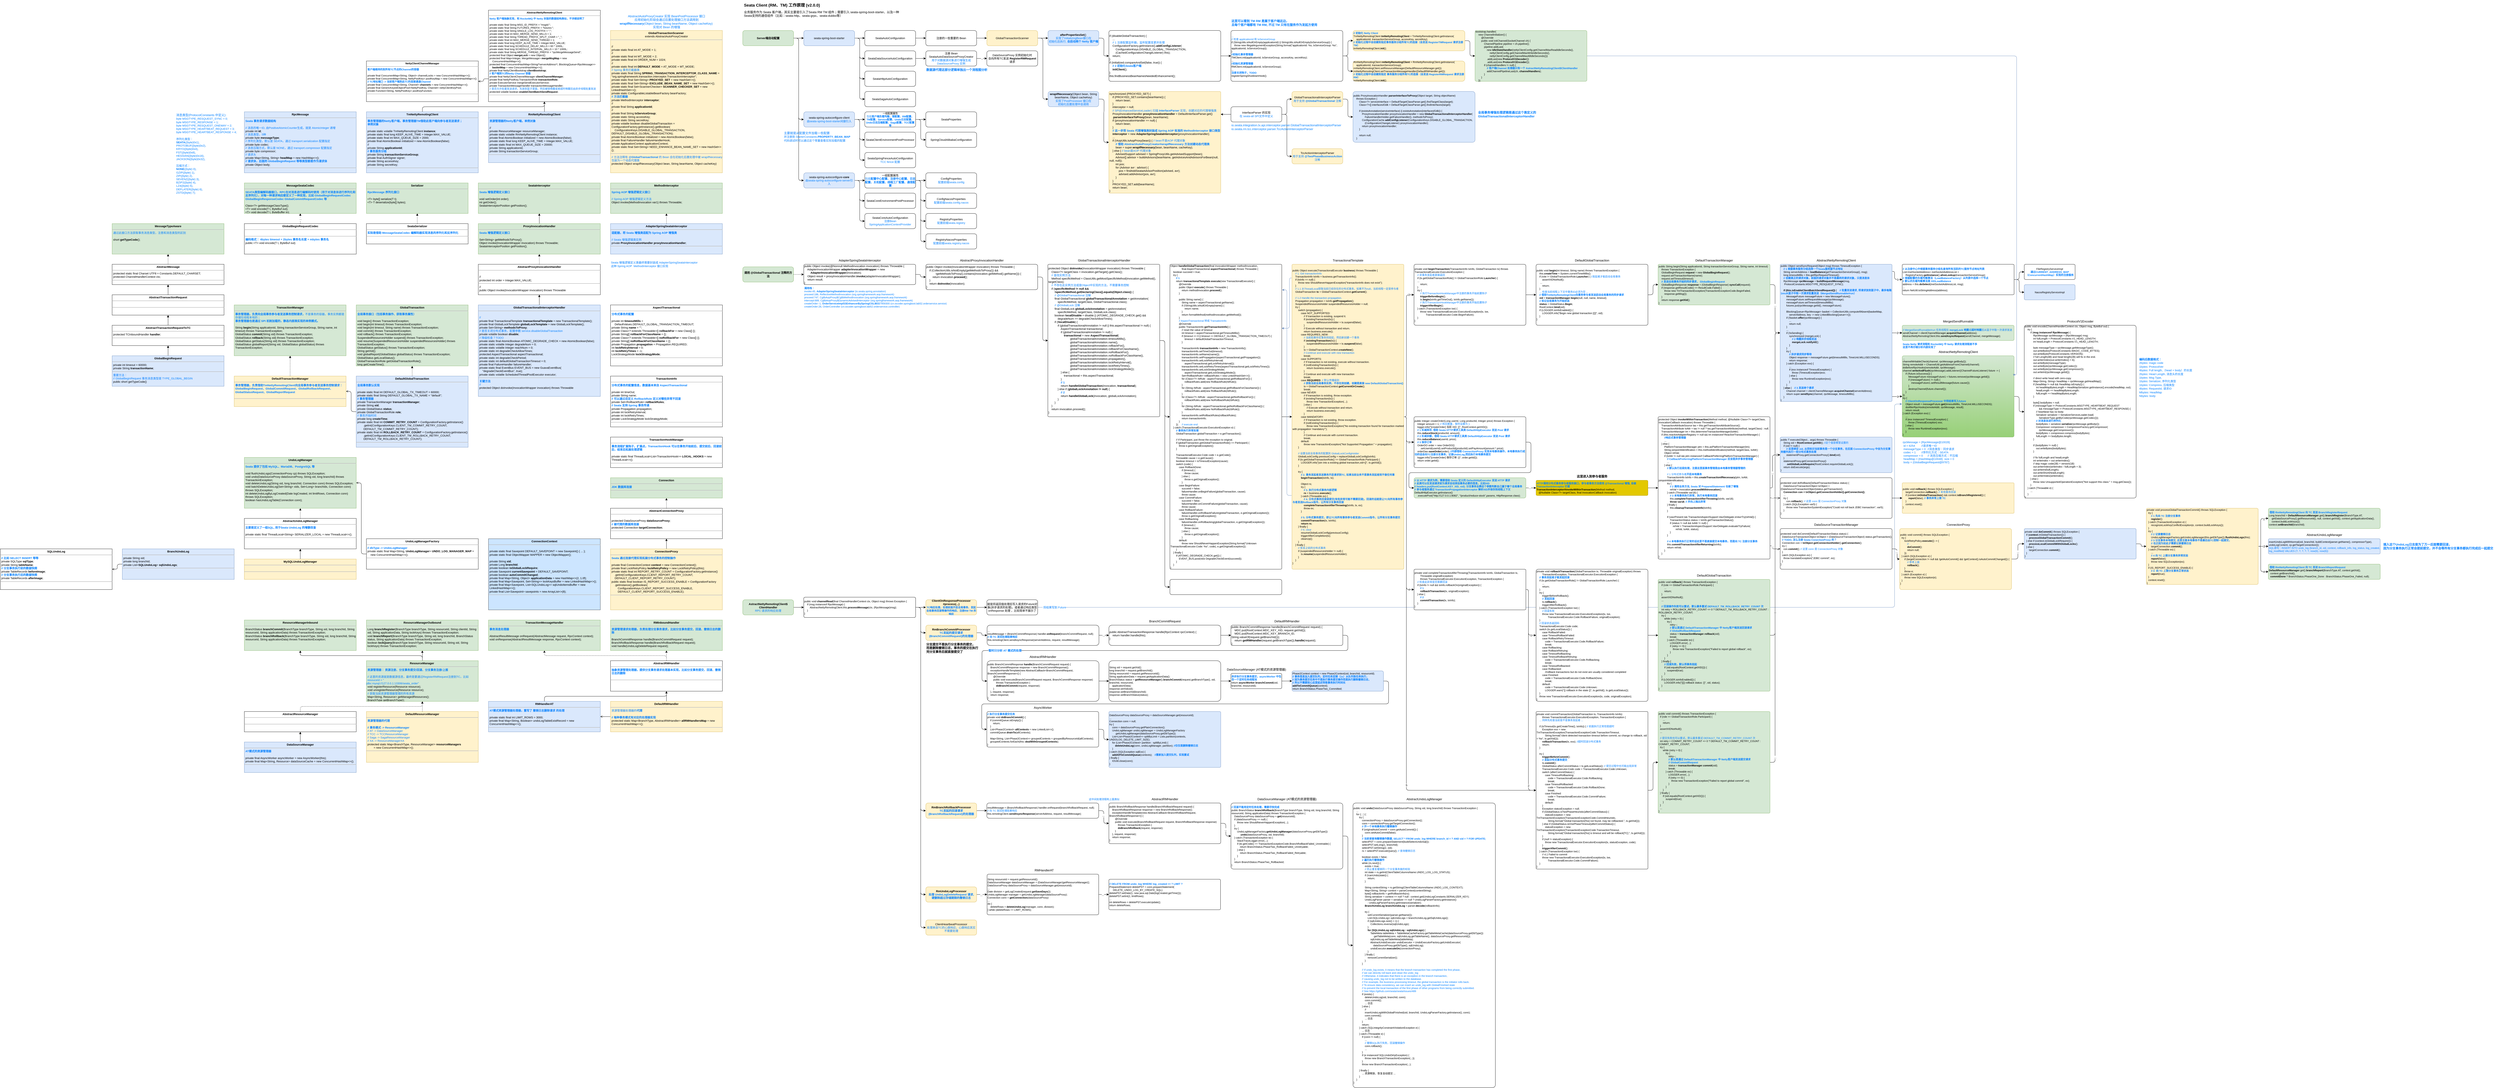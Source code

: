 <mxfile version="21.6.5" type="device">
  <diagram name="第 1 页" id="ECAK8obHmiqlfb0R2ePZ">
    <mxGraphModel dx="4127" dy="502" grid="1" gridSize="10" guides="1" tooltips="1" connect="1" arrows="1" fold="1" page="1" pageScale="1" pageWidth="827" pageHeight="1169" math="0" shadow="0">
      <root>
        <mxCell id="0" />
        <mxCell id="1" parent="0" />
        <mxCell id="kNiJTSY86d62wiCeH5WG-11" style="edgeStyle=orthogonalEdgeStyle;rounded=1;orthogonalLoop=1;jettySize=auto;html=1;exitX=1;exitY=0.5;exitDx=0;exitDy=0;entryX=-0.002;entryY=0.596;entryDx=0;entryDy=0;fillColor=#dae8fc;strokeColor=#6c8ebf;entryPerimeter=0;" parent="1" source="51hY2aMMj5vdDbJ8PvvR-15" target="wSo7G-n1GvkOMipySxWi-53" edge="1">
          <mxGeometry relative="1" as="geometry">
            <Array as="points">
              <mxPoint x="4570" y="2390" />
              <mxPoint x="4570" y="1590" />
              <mxPoint x="4599" y="1590" />
            </Array>
          </mxGeometry>
        </mxCell>
        <mxCell id="kNiJTSY86d62wiCeH5WG-12" value="&lt;font color=&quot;#007fff&quot;&gt;&amp;nbsp;将结果写到 Future&lt;/font&gt;" style="edgeLabel;html=1;align=center;verticalAlign=middle;resizable=0;points=[];" parent="kNiJTSY86d62wiCeH5WG-11" vertex="1" connectable="0">
          <mxGeometry x="-0.99" relative="1" as="geometry">
            <mxPoint x="44" as="offset" />
          </mxGeometry>
        </mxCell>
        <mxCell id="B-ogbO4VTmOX_G0U6ick-1" value="&lt;h1 style=&quot;font-size: 16px;&quot;&gt;&lt;font style=&quot;font-size: 16px;&quot;&gt;Seata Client (RM、TM) 工作原理 (v2.0.0)&lt;/font&gt;&lt;/h1&gt;&lt;div&gt;业务服务作为 Seata 客户端，其实主要是引入了Seata RM TM 组件；需要引入 seata-spring-boot-starter、以及一种Seata支持的通信组件（比如：seata-http、seata-grpc、seata-dubbo等）&lt;br&gt;&lt;br&gt;&lt;/div&gt;&lt;p&gt;&lt;/p&gt;" style="text;html=1;strokeColor=none;fillColor=none;spacing=5;spacingTop=-20;whiteSpace=wrap;overflow=hidden;rounded=0;" parent="1" vertex="1">
          <mxGeometry x="40" y="10" width="620" height="70" as="geometry" />
        </mxCell>
        <mxCell id="B-ogbO4VTmOX_G0U6ick-2" style="edgeStyle=orthogonalEdgeStyle;rounded=1;orthogonalLoop=1;jettySize=auto;html=1;exitX=1;exitY=0.5;exitDx=0;exitDy=0;entryX=0;entryY=0.5;entryDx=0;entryDy=0;" parent="1" source="B-ogbO4VTmOX_G0U6ick-13" target="B-ogbO4VTmOX_G0U6ick-8" edge="1">
          <mxGeometry relative="1" as="geometry">
            <Array as="points">
              <mxPoint x="500" y="470" />
              <mxPoint x="500" y="550" />
            </Array>
          </mxGeometry>
        </mxCell>
        <mxCell id="B-ogbO4VTmOX_G0U6ick-3" style="edgeStyle=orthogonalEdgeStyle;rounded=1;orthogonalLoop=1;jettySize=auto;html=1;exitX=1;exitY=0.5;exitDx=0;exitDy=0;entryX=0;entryY=0.5;entryDx=0;entryDy=0;" parent="1" source="B-ogbO4VTmOX_G0U6ick-4" target="B-ogbO4VTmOX_G0U6ick-16" edge="1">
          <mxGeometry relative="1" as="geometry" />
        </mxCell>
        <mxCell id="B-ogbO4VTmOX_G0U6ick-38" style="edgeStyle=orthogonalEdgeStyle;rounded=1;orthogonalLoop=1;jettySize=auto;html=1;exitX=1;exitY=0.5;exitDx=0;exitDy=0;" parent="1" source="B-ogbO4VTmOX_G0U6ick-4" target="B-ogbO4VTmOX_G0U6ick-37" edge="1">
          <mxGeometry relative="1" as="geometry" />
        </mxCell>
        <mxCell id="B-ogbO4VTmOX_G0U6ick-4" value="&lt;b&gt;Server端自动配置&lt;/b&gt;" style="rounded=1;whiteSpace=wrap;html=1;fontSize=11;fillColor=#d5e8d4;strokeColor=#82b366;" parent="1" vertex="1">
          <mxGeometry x="40" y="120" width="200" height="60" as="geometry" />
        </mxCell>
        <mxCell id="B-ogbO4VTmOX_G0U6ick-5" value="" style="edgeStyle=orthogonalEdgeStyle;rounded=1;orthogonalLoop=1;jettySize=auto;html=1;" parent="1" source="B-ogbO4VTmOX_G0U6ick-7" edge="1">
          <mxGeometry relative="1" as="geometry">
            <mxPoint x="760" y="470" as="targetPoint" />
          </mxGeometry>
        </mxCell>
        <mxCell id="B-ogbO4VTmOX_G0U6ick-36" style="edgeStyle=orthogonalEdgeStyle;rounded=1;orthogonalLoop=1;jettySize=auto;html=1;exitX=1;exitY=0.5;exitDx=0;exitDy=0;entryX=0;entryY=0.5;entryDx=0;entryDy=0;" parent="1" source="B-ogbO4VTmOX_G0U6ick-7" target="B-ogbO4VTmOX_G0U6ick-26" edge="1">
          <mxGeometry relative="1" as="geometry" />
        </mxCell>
        <mxCell id="B-ogbO4VTmOX_G0U6ick-7" value="一组配置属性&lt;br style=&quot;font-size: 10px;&quot;&gt;&lt;font color=&quot;#007fff&quot; style=&quot;font-size: 10px;&quot;&gt;包括&lt;b style=&quot;font-size: 10px;&quot;&gt;客户端负载均衡、锁配置、RM配置、TM配置、Service配置、Undo日志配置、Undo日志压缩配置、Saga配置、TCC配置等&lt;/b&gt;&lt;/font&gt;" style="rounded=1;whiteSpace=wrap;html=1;fontSize=10;" parent="1" vertex="1">
          <mxGeometry x="520" y="440" width="200" height="60" as="geometry" />
        </mxCell>
        <mxCell id="B-ogbO4VTmOX_G0U6ick-8" value="SeataClientEnvironmentPostProcessor" style="rounded=1;whiteSpace=wrap;html=1;fontSize=11;" parent="1" vertex="1">
          <mxGeometry x="520" y="520" width="200" height="60" as="geometry" />
        </mxCell>
        <mxCell id="B-ogbO4VTmOX_G0U6ick-10" value="SeataProperties" style="rounded=1;whiteSpace=wrap;html=1;fontSize=11;" parent="1" vertex="1">
          <mxGeometry x="760" y="440" width="200" height="60" as="geometry" />
        </mxCell>
        <mxCell id="B-ogbO4VTmOX_G0U6ick-11" value="" style="edgeStyle=orthogonalEdgeStyle;rounded=1;orthogonalLoop=1;jettySize=auto;html=1;exitX=1;exitY=0.5;exitDx=0;exitDy=0;entryX=0;entryY=0.5;entryDx=0;entryDy=0;" parent="1" source="B-ogbO4VTmOX_G0U6ick-4" target="B-ogbO4VTmOX_G0U6ick-13" edge="1">
          <mxGeometry relative="1" as="geometry">
            <mxPoint x="240" y="150" as="sourcePoint" />
            <mxPoint x="520" y="230" as="targetPoint" />
            <Array as="points" />
          </mxGeometry>
        </mxCell>
        <mxCell id="B-ogbO4VTmOX_G0U6ick-12" style="edgeStyle=orthogonalEdgeStyle;rounded=1;orthogonalLoop=1;jettySize=auto;html=1;exitX=1;exitY=0.5;exitDx=0;exitDy=0;entryX=0;entryY=0.5;entryDx=0;entryDy=0;" parent="1" source="B-ogbO4VTmOX_G0U6ick-13" target="B-ogbO4VTmOX_G0U6ick-7" edge="1">
          <mxGeometry relative="1" as="geometry" />
        </mxCell>
        <mxCell id="B-ogbO4VTmOX_G0U6ick-34" style="edgeStyle=orthogonalEdgeStyle;rounded=1;orthogonalLoop=1;jettySize=auto;html=1;exitX=1;exitY=0.5;exitDx=0;exitDy=0;entryX=0;entryY=0.5;entryDx=0;entryDy=0;" parent="1" source="B-ogbO4VTmOX_G0U6ick-13" target="B-ogbO4VTmOX_G0U6ick-32" edge="1">
          <mxGeometry relative="1" as="geometry" />
        </mxCell>
        <mxCell id="B-ogbO4VTmOX_G0U6ick-13" value="seata-spring-autoconfigure-client&lt;br&gt;&lt;font color=&quot;#007fff&quot;&gt;由seata-spring-boot-starter间接引入&lt;/font&gt;" style="rounded=1;whiteSpace=wrap;html=1;fontSize=11;fillColor=#dae8fc;strokeColor=#6c8ebf;" parent="1" vertex="1">
          <mxGeometry x="280" y="440" width="200" height="60" as="geometry" />
        </mxCell>
        <mxCell id="B-ogbO4VTmOX_G0U6ick-14" value="" style="edgeStyle=orthogonalEdgeStyle;rounded=1;orthogonalLoop=1;jettySize=auto;html=1;" parent="1" source="B-ogbO4VTmOX_G0U6ick-16" target="B-ogbO4VTmOX_G0U6ick-21" edge="1">
          <mxGeometry relative="1" as="geometry">
            <mxPoint x="500" y="710" as="targetPoint" />
          </mxGeometry>
        </mxCell>
        <mxCell id="B-ogbO4VTmOX_G0U6ick-31" style="edgeStyle=orthogonalEdgeStyle;rounded=1;orthogonalLoop=1;jettySize=auto;html=1;exitX=1;exitY=0.5;exitDx=0;exitDy=0;entryX=0;entryY=0.5;entryDx=0;entryDy=0;" parent="1" source="B-ogbO4VTmOX_G0U6ick-16" target="B-ogbO4VTmOX_G0U6ick-30" edge="1">
          <mxGeometry relative="1" as="geometry" />
        </mxCell>
        <mxCell id="B-ogbO4VTmOX_G0U6ick-52" style="edgeStyle=orthogonalEdgeStyle;rounded=1;orthogonalLoop=1;jettySize=auto;html=1;exitX=1;exitY=0.5;exitDx=0;exitDy=0;entryX=0;entryY=0.5;entryDx=0;entryDy=0;" parent="1" source="B-ogbO4VTmOX_G0U6ick-16" target="B-ogbO4VTmOX_G0U6ick-51" edge="1">
          <mxGeometry relative="1" as="geometry" />
        </mxCell>
        <mxCell id="B-ogbO4VTmOX_G0U6ick-16" value="seata-spring-autoconfigure-&lt;b&gt;core&lt;/b&gt;&lt;br&gt;&lt;font color=&quot;#007fff&quot;&gt;由seata-spring-autoconfigure-server引入&lt;/font&gt;" style="rounded=1;whiteSpace=wrap;html=1;fontSize=11;fillColor=#dae8fc;strokeColor=#6c8ebf;" parent="1" vertex="1">
          <mxGeometry x="280" y="680" width="200" height="60" as="geometry" />
        </mxCell>
        <mxCell id="B-ogbO4VTmOX_G0U6ick-17" value="" style="edgeStyle=orthogonalEdgeStyle;rounded=1;orthogonalLoop=1;jettySize=auto;html=1;" parent="1" source="B-ogbO4VTmOX_G0U6ick-21" target="B-ogbO4VTmOX_G0U6ick-22" edge="1">
          <mxGeometry relative="1" as="geometry" />
        </mxCell>
        <mxCell id="B-ogbO4VTmOX_G0U6ick-18" style="edgeStyle=orthogonalEdgeStyle;rounded=1;orthogonalLoop=1;jettySize=auto;html=1;exitX=1;exitY=0.5;exitDx=0;exitDy=0;entryX=0;entryY=0.5;entryDx=0;entryDy=0;" parent="1" source="B-ogbO4VTmOX_G0U6ick-21" target="B-ogbO4VTmOX_G0U6ick-23" edge="1">
          <mxGeometry relative="1" as="geometry" />
        </mxCell>
        <mxCell id="B-ogbO4VTmOX_G0U6ick-19" style="edgeStyle=orthogonalEdgeStyle;rounded=1;orthogonalLoop=1;jettySize=auto;html=1;exitX=1;exitY=0.5;exitDx=0;exitDy=0;entryX=0;entryY=0.5;entryDx=0;entryDy=0;" parent="1" source="B-ogbO4VTmOX_G0U6ick-21" target="B-ogbO4VTmOX_G0U6ick-24" edge="1">
          <mxGeometry relative="1" as="geometry" />
        </mxCell>
        <mxCell id="B-ogbO4VTmOX_G0U6ick-20" style="edgeStyle=orthogonalEdgeStyle;rounded=1;orthogonalLoop=1;jettySize=auto;html=1;exitX=1;exitY=0.5;exitDx=0;exitDy=0;entryX=0;entryY=0.5;entryDx=0;entryDy=0;" parent="1" source="B-ogbO4VTmOX_G0U6ick-21" target="B-ogbO4VTmOX_G0U6ick-25" edge="1">
          <mxGeometry relative="1" as="geometry" />
        </mxCell>
        <mxCell id="B-ogbO4VTmOX_G0U6ick-21" value="一组配置属性&lt;br&gt;&lt;font color=&quot;#007fff&quot;&gt;包括&lt;b&gt;配置中心配置、注册中心配置、日志配置、关机配置、线程工厂配置、通信配置&lt;/b&gt;&lt;/font&gt;" style="rounded=1;whiteSpace=wrap;html=1;fontSize=11;" parent="1" vertex="1">
          <mxGeometry x="520" y="680" width="200" height="60" as="geometry" />
        </mxCell>
        <mxCell id="B-ogbO4VTmOX_G0U6ick-22" value="ConfigProperties&lt;br&gt;&lt;font color=&quot;#007fff&quot;&gt;配置前缀seata.config&lt;/font&gt;" style="rounded=1;whiteSpace=wrap;html=1;fontSize=11;" parent="1" vertex="1">
          <mxGeometry x="760" y="680" width="200" height="60" as="geometry" />
        </mxCell>
        <mxCell id="B-ogbO4VTmOX_G0U6ick-23" value="ConfigNacosProperties&lt;br&gt;&lt;font color=&quot;#007fff&quot;&gt;配置前缀seata.config.nacos&lt;/font&gt;" style="rounded=1;whiteSpace=wrap;html=1;fontSize=11;" parent="1" vertex="1">
          <mxGeometry x="760" y="760" width="200" height="60" as="geometry" />
        </mxCell>
        <mxCell id="B-ogbO4VTmOX_G0U6ick-24" value="RegistryProperties&lt;br&gt;&lt;font color=&quot;#007fff&quot;&gt;配置前缀seata.registry&lt;/font&gt;" style="rounded=1;whiteSpace=wrap;html=1;fontSize=11;" parent="1" vertex="1">
          <mxGeometry x="760" y="840" width="200" height="60" as="geometry" />
        </mxCell>
        <mxCell id="B-ogbO4VTmOX_G0U6ick-25" value="RegistryNacosProperties&lt;br&gt;&lt;font color=&quot;#007fff&quot;&gt;配置前缀seata.registry.nacos&lt;/font&gt;" style="rounded=1;whiteSpace=wrap;html=1;fontSize=11;" parent="1" vertex="1">
          <mxGeometry x="760" y="920" width="200" height="60" as="geometry" />
        </mxCell>
        <mxCell id="B-ogbO4VTmOX_G0U6ick-26" value="SpringCloudAlibabaConfiguration" style="rounded=1;whiteSpace=wrap;html=1;fontSize=11;" parent="1" vertex="1">
          <mxGeometry x="760" y="520" width="200" height="60" as="geometry" />
        </mxCell>
        <mxCell id="B-ogbO4VTmOX_G0U6ick-27" value="&lt;font color=&quot;#007fff&quot; style=&quot;&quot;&gt;&lt;span style=&quot;font-size: 11px;&quot;&gt;&lt;br&gt;&lt;/span&gt;&lt;/font&gt;" style="text;html=1;align=left;verticalAlign=middle;resizable=0;points=[];autosize=1;strokeColor=none;fillColor=none;" parent="1" vertex="1">
          <mxGeometry x="40" y="220" width="20" height="30" as="geometry" />
        </mxCell>
        <mxCell id="B-ogbO4VTmOX_G0U6ick-28" value="&lt;font color=&quot;#007fff&quot;&gt;主要就是从配置文件加载一些配置&lt;br style=&quot;border-color: var(--border-color);&quot;&gt;&lt;span style=&quot;border-color: var(--border-color); font-size: 11px;&quot;&gt;并注册到 StarterConstants.&lt;/span&gt;&lt;span style=&quot;border-color: var(--border-color); font-size: 11px;&quot;&gt;&lt;b style=&quot;border-color: var(--border-color);&quot;&gt;PROPERTY_BEAN_MAP&lt;/b&gt;&lt;br style=&quot;border-color: var(--border-color);&quot;&gt;代码调试时可以通过这个常量查看实际加载的配置&lt;/span&gt;&lt;/font&gt;" style="text;html=1;strokeColor=none;fillColor=none;align=left;verticalAlign=top;whiteSpace=wrap;rounded=0;" parent="1" vertex="1">
          <mxGeometry x="200" y="510" width="280" height="60" as="geometry" />
        </mxCell>
        <mxCell id="B-ogbO4VTmOX_G0U6ick-82" value="" style="edgeStyle=orthogonalEdgeStyle;rounded=1;orthogonalLoop=1;jettySize=auto;html=1;dashed=1;" parent="1" source="B-ogbO4VTmOX_G0U6ick-29" target="B-ogbO4VTmOX_G0U6ick-81" edge="1">
          <mxGeometry relative="1" as="geometry" />
        </mxCell>
        <mxCell id="B-ogbO4VTmOX_G0U6ick-29" value="&lt;b&gt;调用 @GlobalTransactional 注释的方法&lt;/b&gt;" style="rounded=1;whiteSpace=wrap;html=1;fontSize=11;fillColor=#d5e8d4;strokeColor=#82b366;" parent="1" vertex="1">
          <mxGeometry x="40" y="1050" width="200" height="60" as="geometry" />
        </mxCell>
        <mxCell id="B-ogbO4VTmOX_G0U6ick-30" value="SeataCoreEnvironmentPostProcessor" style="rounded=1;whiteSpace=wrap;html=1;fontSize=11;" parent="1" vertex="1">
          <mxGeometry x="520" y="760" width="200" height="60" as="geometry" />
        </mxCell>
        <mxCell id="B-ogbO4VTmOX_G0U6ick-32" value="SeataSpringFenceAutoConfiguration&lt;br&gt;&lt;font color=&quot;#007fff&quot;&gt;TCC fence 配置&lt;/font&gt;" style="rounded=1;whiteSpace=wrap;html=1;fontSize=11;" parent="1" vertex="1">
          <mxGeometry x="520" y="600" width="200" height="60" as="geometry" />
        </mxCell>
        <mxCell id="B-ogbO4VTmOX_G0U6ick-40" value="" style="edgeStyle=orthogonalEdgeStyle;rounded=1;orthogonalLoop=1;jettySize=auto;html=1;" parent="1" source="B-ogbO4VTmOX_G0U6ick-37" target="B-ogbO4VTmOX_G0U6ick-39" edge="1">
          <mxGeometry relative="1" as="geometry" />
        </mxCell>
        <mxCell id="B-ogbO4VTmOX_G0U6ick-44" style="edgeStyle=orthogonalEdgeStyle;rounded=1;orthogonalLoop=1;jettySize=auto;html=1;exitX=1;exitY=0.5;exitDx=0;exitDy=0;entryX=0;entryY=0.5;entryDx=0;entryDy=0;" parent="1" source="B-ogbO4VTmOX_G0U6ick-37" target="B-ogbO4VTmOX_G0U6ick-41" edge="1">
          <mxGeometry relative="1" as="geometry" />
        </mxCell>
        <mxCell id="B-ogbO4VTmOX_G0U6ick-45" style="edgeStyle=orthogonalEdgeStyle;rounded=1;orthogonalLoop=1;jettySize=auto;html=1;exitX=1;exitY=0.5;exitDx=0;exitDy=0;entryX=0;entryY=0.5;entryDx=0;entryDy=0;" parent="1" source="B-ogbO4VTmOX_G0U6ick-37" target="B-ogbO4VTmOX_G0U6ick-43" edge="1">
          <mxGeometry relative="1" as="geometry" />
        </mxCell>
        <mxCell id="B-ogbO4VTmOX_G0U6ick-46" style="edgeStyle=orthogonalEdgeStyle;rounded=1;orthogonalLoop=1;jettySize=auto;html=1;exitX=1;exitY=0.5;exitDx=0;exitDy=0;entryX=0;entryY=0.5;entryDx=0;entryDy=0;" parent="1" source="B-ogbO4VTmOX_G0U6ick-37" target="B-ogbO4VTmOX_G0U6ick-42" edge="1">
          <mxGeometry relative="1" as="geometry" />
        </mxCell>
        <mxCell id="B-ogbO4VTmOX_G0U6ick-37" value="seata-spring-boot-starter" style="rounded=1;whiteSpace=wrap;html=1;fontSize=11;fillColor=#dae8fc;strokeColor=#6c8ebf;" parent="1" vertex="1">
          <mxGeometry x="280" y="120" width="200" height="60" as="geometry" />
        </mxCell>
        <mxCell id="B-ogbO4VTmOX_G0U6ick-48" value="" style="edgeStyle=orthogonalEdgeStyle;rounded=1;orthogonalLoop=1;jettySize=auto;html=1;" parent="1" source="B-ogbO4VTmOX_G0U6ick-39" target="B-ogbO4VTmOX_G0U6ick-47" edge="1">
          <mxGeometry relative="1" as="geometry" />
        </mxCell>
        <mxCell id="B-ogbO4VTmOX_G0U6ick-39" value="SeataAutoConfiguration" style="rounded=1;whiteSpace=wrap;html=1;fontSize=11;" parent="1" vertex="1">
          <mxGeometry x="520" y="120" width="200" height="60" as="geometry" />
        </mxCell>
        <mxCell id="kNiJTSY86d62wiCeH5WG-6" value="" style="edgeStyle=orthogonalEdgeStyle;rounded=1;orthogonalLoop=1;jettySize=auto;html=1;" parent="1" source="B-ogbO4VTmOX_G0U6ick-41" target="kNiJTSY86d62wiCeH5WG-5" edge="1">
          <mxGeometry relative="1" as="geometry" />
        </mxCell>
        <mxCell id="B-ogbO4VTmOX_G0U6ick-41" value="SeataDataSourceAutoConfiguration" style="rounded=1;whiteSpace=wrap;html=1;fontSize=11;" parent="1" vertex="1">
          <mxGeometry x="520" y="200" width="200" height="60" as="geometry" />
        </mxCell>
        <mxCell id="B-ogbO4VTmOX_G0U6ick-42" value="SeataSagaAutoConfiguration" style="rounded=1;whiteSpace=wrap;html=1;fontSize=11;" parent="1" vertex="1">
          <mxGeometry x="520" y="360" width="200" height="60" as="geometry" />
        </mxCell>
        <mxCell id="B-ogbO4VTmOX_G0U6ick-43" value="SeataHttpAutoConfiguration" style="rounded=1;whiteSpace=wrap;html=1;fontSize=11;" parent="1" vertex="1">
          <mxGeometry x="520" y="280" width="200" height="60" as="geometry" />
        </mxCell>
        <mxCell id="B-ogbO4VTmOX_G0U6ick-50" value="" style="edgeStyle=orthogonalEdgeStyle;rounded=1;orthogonalLoop=1;jettySize=auto;html=1;" parent="1" source="B-ogbO4VTmOX_G0U6ick-47" target="B-ogbO4VTmOX_G0U6ick-49" edge="1">
          <mxGeometry relative="1" as="geometry" />
        </mxCell>
        <mxCell id="B-ogbO4VTmOX_G0U6ick-47" value="注册的一些重要的 Bean" style="rounded=1;whiteSpace=wrap;html=1;fontSize=11;" parent="1" vertex="1">
          <mxGeometry x="760" y="120" width="200" height="60" as="geometry" />
        </mxCell>
        <mxCell id="B-ogbO4VTmOX_G0U6ick-55" value="" style="edgeStyle=orthogonalEdgeStyle;rounded=1;orthogonalLoop=1;jettySize=auto;html=1;" parent="1" source="B-ogbO4VTmOX_G0U6ick-49" target="B-ogbO4VTmOX_G0U6ick-54" edge="1">
          <mxGeometry relative="1" as="geometry" />
        </mxCell>
        <mxCell id="B-ogbO4VTmOX_G0U6ick-72" style="edgeStyle=orthogonalEdgeStyle;rounded=1;orthogonalLoop=1;jettySize=auto;html=1;exitX=1;exitY=0.5;exitDx=0;exitDy=0;entryX=0;entryY=0.5;entryDx=0;entryDy=0;" parent="1" source="B-ogbO4VTmOX_G0U6ick-49" target="B-ogbO4VTmOX_G0U6ick-67" edge="1">
          <mxGeometry relative="1" as="geometry" />
        </mxCell>
        <mxCell id="B-ogbO4VTmOX_G0U6ick-49" value="GlobalTransactionScanner" style="rounded=1;whiteSpace=wrap;html=1;fontSize=11;fillColor=#fff2cc;strokeColor=#d6b656;" parent="1" vertex="1">
          <mxGeometry x="1000" y="120" width="200" height="60" as="geometry" />
        </mxCell>
        <mxCell id="B-ogbO4VTmOX_G0U6ick-51" value="SeataCoreAutoConfiguration&lt;br&gt;&lt;font color=&quot;#007fff&quot;&gt;注册Bean SpringApplicationContextProvider&lt;/font&gt;" style="rounded=1;whiteSpace=wrap;html=1;fontSize=11;" parent="1" vertex="1">
          <mxGeometry x="520" y="840" width="200" height="60" as="geometry" />
        </mxCell>
        <mxCell id="B-ogbO4VTmOX_G0U6ick-53" value="&lt;p style=&quot;margin: 4px 0px 0px; text-align: center; font-size: 11px;&quot;&gt;&lt;b style=&quot;font-size: 11px;&quot;&gt;GlobalTransactionScanner&amp;nbsp;&lt;/b&gt;&lt;br style=&quot;font-size: 11px;&quot;&gt;&lt;/p&gt;&lt;div style=&quot;text-align: center; font-size: 11px;&quot;&gt;extends AbstractAutoProxyCreator&lt;/div&gt;&lt;hr style=&quot;font-size: 11px;&quot;&gt;&lt;p style=&quot;margin: 0px 0px 0px 4px; font-size: 11px;&quot;&gt;&lt;br&gt;&lt;/p&gt;&lt;p style=&quot;margin: 0px 0px 0px 4px; font-size: 11px;&quot;&gt;//&amp;nbsp;&lt;/p&gt;&lt;p style=&quot;margin: 0px 0px 0px 4px; font-size: 11px;&quot;&gt;private static final int AT_MODE = 1;&lt;/p&gt;&lt;p style=&quot;margin: 0px 0px 0px 4px; font-size: 11px;&quot;&gt;//&amp;nbsp;&lt;/p&gt;&lt;p style=&quot;margin: 0px 0px 0px 4px; font-size: 11px;&quot;&gt;private static final int MT_MODE = 2;&lt;/p&gt;&lt;p style=&quot;margin: 0px 0px 0px 4px; font-size: 11px;&quot;&gt;private static final int ORDER_NUM = 1024;&lt;/p&gt;&lt;p style=&quot;margin: 0px 0px 0px 4px; font-size: 11px;&quot;&gt;//&amp;nbsp;&lt;/p&gt;&lt;p style=&quot;margin: 0px 0px 0px 4px; font-size: 11px;&quot;&gt;private static final int &lt;b&gt;DEFAULT_MODE&lt;/b&gt; = AT_MODE + MT_MODE;&lt;/p&gt;&lt;p style=&quot;margin: 0px 0px 0px 4px; font-size: 11px;&quot;&gt;&lt;font color=&quot;#007fff&quot;&gt;// Spring 事务拦截器类&lt;/font&gt;&lt;/p&gt;&lt;p style=&quot;margin: 0px 0px 0px 4px; font-size: 11px;&quot;&gt;private static final String &lt;b&gt;SPRING_TRANSACTION_INTERCEPTOR_CLASS_NAME&lt;/b&gt; = &quot;org.springframework.transaction.interceptor.TransactionInterceptor&quot;;&lt;/p&gt;&lt;p style=&quot;margin: 0px 0px 0px 4px; font-size: 11px;&quot;&gt;private static final Set&amp;lt;String&amp;gt; &lt;b&gt;PROXYED_SET&lt;/b&gt; = new HashSet&amp;lt;&amp;gt;();&lt;/p&gt;&lt;p style=&quot;margin: 0px 0px 0px 4px; font-size: 11px;&quot;&gt;private static final Set&amp;lt;String&amp;gt; &lt;b&gt;EXCLUDE_BEAN_NAME_SET&lt;/b&gt; = new HashSet&amp;lt;&amp;gt;();&lt;/p&gt;&lt;p style=&quot;margin: 0px 0px 0px 4px; font-size: 11px;&quot;&gt;private static final Set&amp;lt;ScannerChecker&amp;gt; &lt;b&gt;SCANNER_CHECKER_SET&lt;/b&gt; = new LinkedHashSet&amp;lt;&amp;gt;();&lt;/p&gt;&lt;p style=&quot;margin: 0px 0px 0px 4px; font-size: 11px;&quot;&gt;private static ConfigurableListableBeanFactory beanFactory;&lt;/p&gt;&lt;p style=&quot;margin: 0px 0px 0px 4px; font-size: 11px;&quot;&gt;&lt;b&gt;&lt;font color=&quot;#007fff&quot;&gt;// 方法拦截器&lt;/font&gt;&lt;/b&gt;&lt;/p&gt;&lt;p style=&quot;margin: 0px 0px 0px 4px; font-size: 11px;&quot;&gt;private MethodInterceptor &lt;b&gt;interceptor&lt;/b&gt;;&lt;/p&gt;&lt;p style=&quot;margin: 0px 0px 0px 4px; font-size: 11px;&quot;&gt;//&lt;/p&gt;&lt;p style=&quot;margin: 0px 0px 0px 4px; font-size: 11px;&quot;&gt;private final String &lt;b&gt;applicationId&lt;/b&gt;;&lt;/p&gt;&lt;p style=&quot;margin: 0px 0px 0px 4px; font-size: 11px;&quot;&gt;//&lt;/p&gt;&lt;p style=&quot;margin: 0px 0px 0px 4px; font-size: 11px;&quot;&gt;private final String &lt;b&gt;txServiceGroup&lt;/b&gt;;&lt;/p&gt;&lt;p style=&quot;margin: 0px 0px 0px 4px; font-size: 11px;&quot;&gt;private static String accessKey;&lt;/p&gt;&lt;p style=&quot;margin: 0px 0px 0px 4px; font-size: 11px;&quot;&gt;private static String secretKey;&lt;/p&gt;&lt;p style=&quot;margin: 0px 0px 0px 4px; font-size: 11px;&quot;&gt;private volatile boolean disableGlobalTransaction = ConfigurationFactory.getInstance().getBoolean(&lt;/p&gt;&lt;p style=&quot;margin: 0px 0px 0px 4px; font-size: 11px;&quot;&gt;&amp;nbsp; &amp;nbsp; ConfigurationKeys.DISABLE_GLOBAL_TRANSACTION, DEFAULT_DISABLE_GLOBAL_TRANSACTION);&lt;/p&gt;&lt;p style=&quot;margin: 0px 0px 0px 4px; font-size: 11px;&quot;&gt;private final AtomicBoolean initialized = new AtomicBoolean(false);&lt;/p&gt;&lt;p style=&quot;margin: 0px 0px 0px 4px; font-size: 11px;&quot;&gt;private final FailureHandler failureHandlerHook;&lt;/p&gt;&lt;p style=&quot;margin: 0px 0px 0px 4px; font-size: 11px;&quot;&gt;private ApplicationContext applicationContext;&lt;/p&gt;&lt;p style=&quot;margin: 0px 0px 0px 4px; font-size: 11px;&quot;&gt;private static final Set&amp;lt;String&amp;gt; NEED_ENHANCE_BEAN_NAME_SET = new HashSet&amp;lt;&amp;gt;();&lt;/p&gt;&lt;hr style=&quot;font-size: 11px;&quot;&gt;&lt;p style=&quot;margin: 0px 0px 0px 4px;&quot;&gt;&lt;font color=&quot;#007fff&quot;&gt;// 方法注释有 @&lt;b&gt;GlobalTransactional&lt;/b&gt; 的 Bean 会在初始化后置处理中被 wrapIfNecessary 包装为一个动态代理类&lt;/font&gt;&lt;/p&gt;&lt;p style=&quot;margin: 0px 0px 0px 4px;&quot;&gt;protected Object wrapIfNecessary(Object bean, String beanName, Object cacheKey)&lt;br&gt;&lt;/p&gt;" style="verticalAlign=top;align=left;overflow=fill;fontSize=11;fontFamily=Helvetica;html=1;whiteSpace=wrap;fillColor=#fff2cc;strokeColor=#d6b656;" parent="1" vertex="1">
          <mxGeometry x="-480" y="120" width="440" height="560" as="geometry" />
        </mxCell>
        <mxCell id="B-ogbO4VTmOX_G0U6ick-57" value="" style="edgeStyle=orthogonalEdgeStyle;rounded=1;orthogonalLoop=1;jettySize=auto;html=1;" parent="1" source="B-ogbO4VTmOX_G0U6ick-54" target="B-ogbO4VTmOX_G0U6ick-56" edge="1">
          <mxGeometry relative="1" as="geometry" />
        </mxCell>
        <mxCell id="B-ogbO4VTmOX_G0U6ick-54" value="&lt;b&gt;afterPropertiesSet&lt;/b&gt;()&amp;nbsp;&lt;br&gt;&lt;font color=&quot;#007fff&quot;&gt;实现了InitializingBean接口在&lt;br&gt;初始化后执行, &lt;b&gt;会启动两个 Netty 客户端&lt;/b&gt;&lt;/font&gt;" style="rounded=1;whiteSpace=wrap;html=1;fontSize=11;fillColor=#dae8fc;strokeColor=#6c8ebf;" parent="1" vertex="1">
          <mxGeometry x="1240.5" y="120" width="200" height="60" as="geometry" />
        </mxCell>
        <mxCell id="B-ogbO4VTmOX_G0U6ick-59" value="" style="edgeStyle=orthogonalEdgeStyle;rounded=1;orthogonalLoop=1;jettySize=auto;html=1;" parent="1" source="B-ogbO4VTmOX_G0U6ick-56" target="B-ogbO4VTmOX_G0U6ick-58" edge="1">
          <mxGeometry relative="1" as="geometry" />
        </mxCell>
        <mxCell id="B-ogbO4VTmOX_G0U6ick-56" value="&lt;div&gt;if (disableGlobalTransaction) {&lt;/div&gt;&lt;div&gt;&amp;nbsp; &amp;nbsp; ...&lt;/div&gt;&lt;div&gt;&lt;font color=&quot;#007fff&quot;&gt;&amp;nbsp; &amp;nbsp; // 1 注册配置监听器，监听配置变更并处理&lt;/font&gt;&lt;/div&gt;&lt;div&gt;&amp;nbsp; &amp;nbsp; ConfigurationFactory.getInstance().&lt;b&gt;addConfigListener&lt;/b&gt;(&lt;br&gt;&lt;span style=&quot;white-space: pre;&quot;&gt;&#x9;&lt;/span&gt;ConfigurationKeys.DISABLE_GLOBAL_TRANSACTION, &lt;br&gt;&lt;span style=&quot;white-space: pre;&quot;&gt;&#x9;&lt;/span&gt;(CachedConfigurationChangeListener) this);&lt;/div&gt;&lt;div&gt;&amp;nbsp; &amp;nbsp; return;&lt;/div&gt;&lt;div&gt;}&lt;/div&gt;&lt;div&gt;if (initialized.compareAndSet(false, true)) {&lt;/div&gt;&lt;div&gt;&lt;b&gt;&lt;font color=&quot;#007fff&quot;&gt;&amp;nbsp; &amp;nbsp; // 2 初始化Seata客户端&lt;/font&gt;&lt;/b&gt;&lt;/div&gt;&lt;div&gt;&amp;nbsp; &amp;nbsp; &lt;b&gt;initClient&lt;/b&gt;();&lt;/div&gt;&lt;div&gt;}&lt;/div&gt;&lt;div&gt;this.findBusinessBeanNamesNeededEnhancement();&lt;/div&gt;" style="rounded=1;whiteSpace=wrap;html=1;fontSize=11;arcSize=4;align=left;" parent="1" vertex="1">
          <mxGeometry x="1480" y="120" width="440" height="200" as="geometry" />
        </mxCell>
        <mxCell id="B-ogbO4VTmOX_G0U6ick-61" value="" style="edgeStyle=orthogonalEdgeStyle;rounded=1;orthogonalLoop=1;jettySize=auto;html=1;" parent="1" source="B-ogbO4VTmOX_G0U6ick-58" target="B-ogbO4VTmOX_G0U6ick-60" edge="1">
          <mxGeometry relative="1" as="geometry" />
        </mxCell>
        <mxCell id="B-ogbO4VTmOX_G0U6ick-63" style="edgeStyle=orthogonalEdgeStyle;rounded=1;orthogonalLoop=1;jettySize=auto;html=1;exitX=1;exitY=0.5;exitDx=0;exitDy=0;" parent="1" source="B-ogbO4VTmOX_G0U6ick-58" target="B-ogbO4VTmOX_G0U6ick-62" edge="1">
          <mxGeometry relative="1" as="geometry" />
        </mxCell>
        <mxCell id="B-ogbO4VTmOX_G0U6ick-58" value="&lt;div style=&quot;font-size: 10px;&quot;&gt;&lt;font color=&quot;#007fff&quot;&gt;...&lt;/font&gt;&lt;/div&gt;&lt;div style=&quot;font-size: 10px;&quot;&gt;&lt;font color=&quot;#007fff&quot;&gt;// 检查 applicationId 和 txServiceGroup&lt;br&gt;&lt;/font&gt;if (StringUtils.isNullOrEmpty(applicationId) || StringUtils.isNullOrEmpty(txServiceGroup)) {&lt;/div&gt;&lt;div style=&quot;font-size: 10px;&quot;&gt;&amp;nbsp; &amp;nbsp; throw new IllegalArgumentException(String.format(&quot;applicationId: %s, txServiceGroup: %s&quot;, applicationId, txServiceGroup));&lt;/div&gt;&lt;div style=&quot;font-size: 10px;&quot;&gt;}&lt;/div&gt;&lt;div style=&quot;font-size: 10px;&quot;&gt;&lt;b&gt;&lt;font color=&quot;#007fff&quot;&gt;//初始化事务管理器&lt;/font&gt;&lt;/b&gt;&lt;/div&gt;&lt;div style=&quot;font-size: 10px;&quot;&gt;TMClient.init(applicationId, txServiceGroup, accessKey, secretKey);&lt;/div&gt;&lt;div style=&quot;font-size: 10px;&quot;&gt;...&lt;/div&gt;&lt;div style=&quot;font-size: 10px;&quot;&gt;&lt;b&gt;&lt;font color=&quot;#007fff&quot;&gt;//初始化资源管理器&lt;/font&gt;&lt;/b&gt;&lt;/div&gt;&lt;div style=&quot;font-size: 10px;&quot;&gt;RMClient.init(applicationId, txServiceGroup);&lt;/div&gt;&lt;div style=&quot;font-size: 10px;&quot;&gt;...&lt;/div&gt;&lt;div style=&quot;font-size: 10px;&quot;&gt;&lt;b&gt;&lt;font color=&quot;#007fff&quot;&gt;注册关闭钩子，TODO&lt;/font&gt;&lt;/b&gt;&lt;/div&gt;&lt;div style=&quot;font-size: 10px;&quot;&gt;registerSpringShutdownHook();&lt;/div&gt;" style="rounded=1;whiteSpace=wrap;html=1;fontSize=10;arcSize=4;align=left;" parent="1" vertex="1">
          <mxGeometry x="1960" y="120" width="440" height="200" as="geometry" />
        </mxCell>
        <mxCell id="wSo7G-n1GvkOMipySxWi-71" value="" style="edgeStyle=orthogonalEdgeStyle;rounded=1;orthogonalLoop=1;jettySize=auto;html=1;" parent="1" source="B-ogbO4VTmOX_G0U6ick-60" target="wSo7G-n1GvkOMipySxWi-70" edge="1">
          <mxGeometry relative="1" as="geometry" />
        </mxCell>
        <mxCell id="B-ogbO4VTmOX_G0U6ick-60" value="&lt;div style=&quot;font-size: 10px;&quot;&gt;&lt;div&gt;&lt;b&gt;&lt;font color=&quot;#007fff&quot;&gt;// 初始化 Netty Client&lt;/font&gt;&lt;/b&gt;&lt;/div&gt;&lt;div&gt;TmNettyRemotingClient &lt;b&gt;tmNettyRemotingClient&lt;/b&gt; = TmNettyRemotingClient.getInstance(&lt;br&gt;&amp;nbsp; &amp;nbsp; applicationId, transactionServiceGroup, accessKey, secretKey);&lt;/div&gt;&lt;div&gt;&lt;font color=&quot;#007fff&quot;&gt;&lt;b&gt;// 初始化过程中会创建到指定事务服务分组所有TC的连接（会发送 RegisterTMRequest 请求注册 TM）&lt;/b&gt;&lt;/font&gt;&lt;/div&gt;&lt;div&gt;tmNettyRemotingClient.&lt;b&gt;init&lt;/b&gt;();&lt;/div&gt;&lt;/div&gt;" style="rounded=1;whiteSpace=wrap;html=1;fontSize=10;arcSize=12;align=left;fillColor=#fff2cc;strokeColor=#d6b656;" parent="1" vertex="1">
          <mxGeometry x="2440" y="120" width="440" height="80" as="geometry" />
        </mxCell>
        <mxCell id="B-ogbO4VTmOX_G0U6ick-62" value="&lt;div style=&quot;&quot;&gt;&lt;div style=&quot;&quot;&gt;RmNettyRemotingClient &lt;b&gt;rmNettyRemotingClient&lt;/b&gt; = RmNettyRemotingClient.getInstance(&lt;br&gt;&amp;nbsp; &amp;nbsp; applicationId, transactionServiceGroup);&lt;/div&gt;&lt;div style=&quot;&quot;&gt;rmNettyRemotingClient.setResourceManager(DefaultResourceManager.get());&lt;/div&gt;&lt;div style=&quot;&quot;&gt;rmNettyRemotingClient.setTransactionMessageHandler(DefaultRMHandler.get());&lt;/div&gt;&lt;div style=&quot;&quot;&gt;&lt;font color=&quot;#007fff&quot;&gt;&lt;b&gt;// 初始化过程中会创建到指定 事务服务分组所有TC的连接（会发送 RegisterRMRequest 请求注册 RM）&lt;/b&gt;&lt;/font&gt;&lt;/div&gt;&lt;div style=&quot;&quot;&gt;rmNettyRemotingClient.&lt;b&gt;init&lt;/b&gt;();&lt;/div&gt;&lt;/div&gt;" style="rounded=1;whiteSpace=wrap;html=1;fontSize=10;arcSize=14;align=left;fillColor=#fff2cc;strokeColor=#d6b656;" parent="1" vertex="1">
          <mxGeometry x="2440" y="240" width="440" height="80" as="geometry" />
        </mxCell>
        <mxCell id="wSo7G-n1GvkOMipySxWi-31" style="edgeStyle=orthogonalEdgeStyle;rounded=1;orthogonalLoop=1;jettySize=auto;html=1;exitX=0.5;exitY=0;exitDx=0;exitDy=0;entryX=0.5;entryY=1;entryDx=0;entryDy=0;" parent="1" source="B-ogbO4VTmOX_G0U6ick-64" target="wSo7G-n1GvkOMipySxWi-29" edge="1">
          <mxGeometry relative="1" as="geometry">
            <mxPoint x="-740" y="360.0" as="targetPoint" />
          </mxGeometry>
        </mxCell>
        <mxCell id="B-ogbO4VTmOX_G0U6ick-64" value="&lt;p style=&quot;margin: 4px 0px 0px; text-align: center;&quot;&gt;&lt;b&gt;TmNettyRemotingClient&lt;/b&gt;&lt;br&gt;&lt;/p&gt;&lt;hr style=&quot;font-size: 11px;&quot;&gt;&lt;p style=&quot;margin: 0px 0px 0px 4px; font-size: 11px;&quot;&gt;&lt;b&gt;&lt;font color=&quot;#007fff&quot;&gt;事务管理器的Netty客户端，事务管理器TM借助此客户端向参与者发送请求；&lt;br&gt;单例对象&lt;/font&gt;&lt;/b&gt;&lt;/p&gt;&lt;p style=&quot;margin: 0px 0px 0px 4px; font-size: 11px;&quot;&gt;&lt;br&gt;&lt;/p&gt;&lt;p style=&quot;margin: 0px 0px 0px 4px;&quot;&gt;private static volatile TmNettyRemotingClient &lt;b&gt;instance&lt;/b&gt;;&lt;/p&gt;&lt;p style=&quot;margin: 0px 0px 0px 4px;&quot;&gt;private static final long KEEP_ALIVE_TIME = Integer.MAX_VALUE;&lt;/p&gt;&lt;p style=&quot;margin: 0px 0px 0px 4px;&quot;&gt;private static final int MAX_QUEUE_SIZE = 2000;&lt;/p&gt;&lt;p style=&quot;margin: 0px 0px 0px 4px;&quot;&gt;private final AtomicBoolean initialized = new AtomicBoolean(false);&lt;/p&gt;&lt;p style=&quot;margin: 0px 0px 0px 4px;&quot;&gt;//&lt;/p&gt;&lt;p style=&quot;margin: 0px 0px 0px 4px;&quot;&gt;private String &lt;b&gt;applicationId&lt;/b&gt;;&lt;/p&gt;&lt;p style=&quot;margin: 0px 0px 0px 4px;&quot;&gt;&lt;b&gt;&lt;font color=&quot;#007fff&quot;&gt;// 事务服务分组&lt;/font&gt;&lt;/b&gt;&lt;/p&gt;&lt;p style=&quot;margin: 0px 0px 0px 4px;&quot;&gt;private String &lt;b&gt;transactionServiceGroup&lt;/b&gt;;&lt;/p&gt;&lt;p style=&quot;margin: 0px 0px 0px 4px;&quot;&gt;private final AuthSigner signer;&lt;/p&gt;&lt;p style=&quot;margin: 0px 0px 0px 4px;&quot;&gt;private String accessKey;&lt;/p&gt;&lt;p style=&quot;margin: 0px 0px 0px 4px;&quot;&gt;private String secretKey;&lt;/p&gt;&lt;hr style=&quot;font-size: 11px;&quot;&gt;&lt;p style=&quot;margin: 0px 0px 0px 4px; font-size: 11px;&quot;&gt;&lt;br&gt;&lt;/p&gt;" style="verticalAlign=top;align=left;overflow=fill;fontSize=11;fontFamily=Helvetica;html=1;whiteSpace=wrap;fillColor=#dae8fc;strokeColor=#6c8ebf;" parent="1" vertex="1">
          <mxGeometry x="-1440" y="440" width="440" height="240" as="geometry" />
        </mxCell>
        <mxCell id="wSo7G-n1GvkOMipySxWi-30" style="edgeStyle=orthogonalEdgeStyle;rounded=1;orthogonalLoop=1;jettySize=auto;html=1;exitX=0.5;exitY=0;exitDx=0;exitDy=0;" parent="1" source="B-ogbO4VTmOX_G0U6ick-65" target="wSo7G-n1GvkOMipySxWi-29" edge="1">
          <mxGeometry relative="1" as="geometry" />
        </mxCell>
        <mxCell id="B-ogbO4VTmOX_G0U6ick-65" value="&lt;p style=&quot;margin: 4px 0px 0px; text-align: center;&quot;&gt;&lt;b&gt;RmNettyRemotingClient&lt;/b&gt;&lt;br&gt;&lt;/p&gt;&lt;hr style=&quot;font-size: 11px;&quot;&gt;&lt;p style=&quot;margin: 0px 0px 0px 4px;&quot;&gt;&lt;b&gt;&lt;font color=&quot;#007fff&quot;&gt;资源管理器的Netty客户端，单例对象&lt;/font&gt;&lt;/b&gt;&lt;/p&gt;&lt;p style=&quot;margin: 0px 0px 0px 4px;&quot;&gt;&lt;br&gt;&lt;/p&gt;&lt;p style=&quot;margin: 0px 0px 0px 4px;&quot;&gt;//&amp;nbsp;&lt;br&gt;private ResourceManager resourceManager;&lt;br&gt;&lt;/p&gt;&lt;p style=&quot;margin: 0px 0px 0px 4px;&quot;&gt;private static volatile RmNettyRemotingClient instance;&lt;/p&gt;&lt;p style=&quot;margin: 0px 0px 0px 4px;&quot;&gt;private final AtomicBoolean initialized = new AtomicBoolean(false);&lt;/p&gt;&lt;p style=&quot;margin: 0px 0px 0px 4px;&quot;&gt;private static final long KEEP_ALIVE_TIME = Integer.MAX_VALUE;&lt;/p&gt;&lt;p style=&quot;margin: 0px 0px 0px 4px;&quot;&gt;private static final int MAX_QUEUE_SIZE = 20000;&lt;/p&gt;&lt;p style=&quot;margin: 0px 0px 0px 4px;&quot;&gt;private String applicationId;&lt;/p&gt;&lt;p style=&quot;margin: 0px 0px 0px 4px;&quot;&gt;private String transactionServiceGroup;&lt;/p&gt;&lt;hr style=&quot;font-size: 11px;&quot;&gt;&lt;p style=&quot;margin: 0px 0px 0px 4px; font-size: 11px;&quot;&gt;&lt;br&gt;&lt;/p&gt;" style="verticalAlign=top;align=left;overflow=fill;fontSize=11;fontFamily=Helvetica;html=1;whiteSpace=wrap;fillColor=#dae8fc;strokeColor=#6c8ebf;" parent="1" vertex="1">
          <mxGeometry x="-960" y="440" width="440" height="200" as="geometry" />
        </mxCell>
        <mxCell id="B-ogbO4VTmOX_G0U6ick-66" value="&lt;font color=&quot;#007fff&quot;&gt;AbstractAutoProxyCreator 实现&amp;nbsp;BeanPostProcessor 接口&lt;br&gt;应用初始化阶段会通过后置处理接口方法调用到 &lt;br&gt;&lt;b&gt;wrapIfNecessary&lt;/b&gt;(Object bean, String beanName, Object cacheKey)&amp;nbsp;&lt;br&gt;实现对 Bean 的增强&lt;br&gt;&lt;/font&gt;" style="text;html=1;align=center;verticalAlign=middle;resizable=0;points=[];autosize=1;strokeColor=none;fillColor=none;" parent="1" vertex="1">
          <mxGeometry x="-455" y="50" width="390" height="70" as="geometry" />
        </mxCell>
        <mxCell id="B-ogbO4VTmOX_G0U6ick-69" value="" style="edgeStyle=orthogonalEdgeStyle;rounded=1;orthogonalLoop=1;jettySize=auto;html=1;" parent="1" source="B-ogbO4VTmOX_G0U6ick-67" target="B-ogbO4VTmOX_G0U6ick-68" edge="1">
          <mxGeometry relative="1" as="geometry">
            <Array as="points">
              <mxPoint x="1461" y="390" />
              <mxPoint x="1461" y="440" />
              <mxPoint x="1460" y="440" />
              <mxPoint x="1460" y="560" />
            </Array>
          </mxGeometry>
        </mxCell>
        <mxCell id="B-ogbO4VTmOX_G0U6ick-67" value="&lt;b&gt;wrapIfNecessary&lt;/b&gt;(Object bean, String beanName, Object cacheKey)&lt;br&gt;&lt;font color=&quot;#007fff&quot;&gt;实现了PostProcessor 接口在&lt;/font&gt;&lt;br&gt;&lt;font color=&quot;#007fff&quot;&gt;初始化后置处理中会调用&lt;/font&gt;" style="rounded=1;whiteSpace=wrap;html=1;fontSize=11;fillColor=#dae8fc;strokeColor=#6c8ebf;" parent="1" vertex="1">
          <mxGeometry x="1241" y="360" width="199" height="60" as="geometry" />
        </mxCell>
        <mxCell id="B-ogbO4VTmOX_G0U6ick-68" value="&lt;div&gt;synchronized (PROXYED_SET) {&lt;/div&gt;&lt;div&gt;&amp;nbsp; &amp;nbsp; if (PROXYED_SET.contains(beanName)) {&lt;/div&gt;&lt;div&gt;&amp;nbsp; &amp;nbsp; &amp;nbsp; &amp;nbsp; return bean;&lt;/div&gt;&lt;div&gt;&amp;nbsp; &amp;nbsp; }&lt;/div&gt;&lt;div&gt;&amp;nbsp; &amp;nbsp; interceptor = null;&lt;/div&gt;&lt;font color=&quot;#007fff&quot;&gt;&amp;nbsp; &amp;nbsp; // SPI(EnhancedServiceLoader) 扫描 &lt;b&gt;InterfaceParser&lt;/b&gt; 实现，创建对应的代理增强类&lt;/font&gt;&lt;div&gt;&amp;nbsp; &amp;nbsp; ProxyInvocationHandler &lt;b&gt;proxyInvocationHandler&lt;/b&gt; = DefaultInterfaceParser.get()&lt;br&gt;&lt;span style=&quot;&quot;&gt;&lt;span style=&quot;&quot;&gt;&amp;nbsp;&amp;nbsp;&amp;nbsp;&amp;nbsp;&lt;/span&gt;&lt;/span&gt;.&lt;b&gt;parserInterfaceToProxy&lt;/b&gt;(bean, beanName);&lt;/div&gt;&lt;div&gt;&amp;nbsp; &amp;nbsp; if (proxyInvocationHandler == null) {&lt;/div&gt;&lt;div&gt;&amp;nbsp; &amp;nbsp; &amp;nbsp; &amp;nbsp; return bean;&lt;/div&gt;&lt;div&gt;&amp;nbsp; &amp;nbsp; }&lt;/div&gt;&lt;div&gt;&lt;font color=&quot;#007fff&quot;&gt;&lt;b&gt;&amp;nbsp; &amp;nbsp; // 这一步将 Seata 代理增强类封装成 Spring AOP 标准的 MethodInterceptor 接口类型&lt;/b&gt;&lt;/font&gt;&lt;/div&gt;&lt;div&gt;&amp;nbsp; &amp;nbsp; &lt;b&gt;interceptor&lt;/b&gt; = new &lt;b&gt;AdapterSpringSeataInterceptor&lt;/b&gt;(proxyInvocationHandler);&lt;/div&gt;&lt;div&gt;&amp;nbsp; &amp;nbsp; ...&lt;/div&gt;&lt;div&gt;&amp;nbsp; &amp;nbsp; if (!AopUtils.isAopProxy(bean)) { &lt;font color=&quot;#007fff&quot;&gt;// bean不是AOP 代理对象&lt;/font&gt;&lt;/div&gt;&lt;div&gt;&lt;b&gt;&lt;span style=&quot;&quot;&gt;&lt;span style=&quot;&quot;&gt;    &lt;font color=&quot;#007fff&quot;&gt;&amp;nbsp; &amp;nbsp; &amp;nbsp; &amp;nbsp; &lt;/font&gt;&lt;/span&gt;&lt;/span&gt;&lt;font color=&quot;#007fff&quot;&gt;// 借助&amp;nbsp;AbstractAutoProxyCreator#wrapIfNecessary&lt;/font&gt;&lt;/b&gt;&lt;b&gt;&lt;font color=&quot;#007fff&quot;&gt;&amp;nbsp;方法创建动态代理类&lt;/font&gt;&lt;br&gt;&lt;/b&gt;&lt;/div&gt;&lt;div&gt;&amp;nbsp; &amp;nbsp; &amp;nbsp; &amp;nbsp; bean = super.&lt;b&gt;wrapIfNecessary&lt;/b&gt;(bean, beanName, cacheKey);&lt;/div&gt;&lt;div&gt;&amp;nbsp; &amp;nbsp; } else {&amp;nbsp;&lt;font color=&quot;#007fff&quot;&gt;// bean是AOP 代理对象&lt;/font&gt;&lt;/div&gt;&lt;div&gt;&amp;nbsp; &amp;nbsp; &amp;nbsp; &amp;nbsp; AdvisedSupport advised = SpringProxyUtils.getAdvisedSupport(bean);&lt;/div&gt;&lt;div&gt;&amp;nbsp; &amp;nbsp; &amp;nbsp; &amp;nbsp; Advisor[] advisor = buildAdvisors(beanName, getAdvicesAndAdvisorsForBean(null, null, null));&lt;/div&gt;&lt;div&gt;&amp;nbsp; &amp;nbsp; &amp;nbsp; &amp;nbsp; int pos;&lt;/div&gt;&lt;div&gt;&amp;nbsp; &amp;nbsp; &amp;nbsp; &amp;nbsp; for (Advisor avr : advisor) {&lt;/div&gt;&lt;div&gt;&lt;span style=&quot;background-color: initial;&quot;&gt;&amp;nbsp; &amp;nbsp; &amp;nbsp; &amp;nbsp; &amp;nbsp; &amp;nbsp; pos = findAddSeataAdvisorPosition(advised, avr);&lt;/span&gt;&lt;br&gt;&lt;/div&gt;&lt;div&gt;&amp;nbsp; &amp;nbsp; &amp;nbsp; &amp;nbsp; &amp;nbsp; &amp;nbsp; advised.addAdvisor(pos, avr);&lt;/div&gt;&lt;div&gt;&amp;nbsp; &amp;nbsp; &amp;nbsp; &amp;nbsp; }&lt;/div&gt;&lt;div&gt;&amp;nbsp; &amp;nbsp; }&lt;/div&gt;&lt;div&gt;&amp;nbsp; &amp;nbsp; PROXYED_SET.add(beanName);&lt;/div&gt;&lt;div&gt;&amp;nbsp; &amp;nbsp; return bean;&lt;/div&gt;&lt;div&gt;}&lt;/div&gt;" style="rounded=1;whiteSpace=wrap;html=1;fontSize=11;arcSize=1;align=left;fillColor=#fff2cc;strokeColor=#d6b656;" parent="1" vertex="1">
          <mxGeometry x="1480" y="360" width="440" height="400" as="geometry" />
        </mxCell>
        <mxCell id="B-ogbO4VTmOX_G0U6ick-76" value="" style="edgeStyle=orthogonalEdgeStyle;rounded=1;orthogonalLoop=1;jettySize=auto;html=1;" parent="1" source="B-ogbO4VTmOX_G0U6ick-73" target="B-ogbO4VTmOX_G0U6ick-75" edge="1">
          <mxGeometry relative="1" as="geometry" />
        </mxCell>
        <mxCell id="B-ogbO4VTmOX_G0U6ick-79" style="edgeStyle=orthogonalEdgeStyle;rounded=1;orthogonalLoop=1;jettySize=auto;html=1;exitX=1;exitY=0.5;exitDx=0;exitDy=0;entryX=0;entryY=0.5;entryDx=0;entryDy=0;" parent="1" source="B-ogbO4VTmOX_G0U6ick-73" target="B-ogbO4VTmOX_G0U6ick-78" edge="1">
          <mxGeometry relative="1" as="geometry" />
        </mxCell>
        <mxCell id="B-ogbO4VTmOX_G0U6ick-80" style="edgeStyle=orthogonalEdgeStyle;rounded=1;orthogonalLoop=1;jettySize=auto;html=1;exitX=0;exitY=0.5;exitDx=0;exitDy=0;" parent="1" source="B-ogbO4VTmOX_G0U6ick-73" edge="1">
          <mxGeometry relative="1" as="geometry">
            <mxPoint x="1920" y="450" as="targetPoint" />
            <Array as="points">
              <mxPoint x="1960" y="450" />
              <mxPoint x="1960" y="450" />
            </Array>
          </mxGeometry>
        </mxCell>
        <mxCell id="B-ogbO4VTmOX_G0U6ick-73" value="InterfaceParser 的实现&lt;br style=&quot;font-size: 11px;&quot;&gt;&lt;font color=&quot;#007fff&quot; style=&quot;font-size: 11px;&quot;&gt;在 seata-all SPI文件中定义&lt;/font&gt;" style="rounded=1;whiteSpace=wrap;html=1;fontSize=11;" parent="1" vertex="1">
          <mxGeometry x="1960" y="420" width="200" height="60" as="geometry" />
        </mxCell>
        <mxCell id="B-ogbO4VTmOX_G0U6ick-84" value="" style="edgeStyle=orthogonalEdgeStyle;rounded=1;orthogonalLoop=1;jettySize=auto;html=1;" parent="1" source="B-ogbO4VTmOX_G0U6ick-75" target="B-ogbO4VTmOX_G0U6ick-83" edge="1">
          <mxGeometry relative="1" as="geometry" />
        </mxCell>
        <mxCell id="B-ogbO4VTmOX_G0U6ick-75" value="GlobalTransactionalInterceptorParser&lt;br&gt;&lt;font color=&quot;#007fff&quot;&gt;用于支持 &lt;b&gt;@GlobalTransactional&lt;/b&gt; 注解&lt;/font&gt;" style="rounded=1;whiteSpace=wrap;html=1;fontSize=11;fillColor=#fff2cc;strokeColor=#d6b656;" parent="1" vertex="1">
          <mxGeometry x="2200" y="360" width="200" height="60" as="geometry" />
        </mxCell>
        <mxCell id="B-ogbO4VTmOX_G0U6ick-77" value="&lt;div&gt;&lt;font color=&quot;#007fff&quot;&gt;io.seata.integration.tx.api.interceptor.parser.GlobalTransactionalInterceptorParser&lt;/font&gt;&lt;/div&gt;&lt;div&gt;&lt;font color=&quot;#007fff&quot;&gt;io.seata.rm.tcc.interceptor.parser.TccActionInterceptorParser&lt;/font&gt;&lt;/div&gt;" style="text;html=1;align=left;verticalAlign=middle;resizable=0;points=[];autosize=1;strokeColor=none;fillColor=none;" parent="1" vertex="1">
          <mxGeometry x="1960" y="480" width="460" height="40" as="geometry" />
        </mxCell>
        <mxCell id="B-ogbO4VTmOX_G0U6ick-78" value="TccActionInterceptorParser&lt;br&gt;&lt;font color=&quot;#007fff&quot;&gt;用于支持 &lt;b&gt;@TwoPhaseBusinessAction&lt;/b&gt; 注解&lt;/font&gt;" style="rounded=1;whiteSpace=wrap;html=1;fontSize=11;fillColor=#fff2cc;strokeColor=#d6b656;" parent="1" vertex="1">
          <mxGeometry x="2200" y="585" width="200" height="60" as="geometry" />
        </mxCell>
        <mxCell id="Kqe4ZAgK4kMcZJmsUspS-8" value="" style="edgeStyle=orthogonalEdgeStyle;rounded=1;orthogonalLoop=1;jettySize=auto;html=1;" parent="1" source="B-ogbO4VTmOX_G0U6ick-81" target="Kqe4ZAgK4kMcZJmsUspS-7" edge="1">
          <mxGeometry relative="1" as="geometry" />
        </mxCell>
        <mxCell id="B-ogbO4VTmOX_G0U6ick-81" value="&lt;div&gt;public Object invoke(@Nonnull MethodInvocation invocation) throws Throwable {&lt;/div&gt;&lt;div&gt;&amp;nbsp; &amp;nbsp; AdapterInvocationWrapper &lt;b&gt;adapterInvocationWrapper&lt;/b&gt; = new &lt;span style=&quot;white-space: pre;&quot;&gt;&#x9;&lt;/span&gt;&lt;b&gt;AdapterInvocationWrapper&lt;/b&gt;(invocation);&lt;/div&gt;&lt;div&gt;&amp;nbsp; &amp;nbsp; Object result = proxyInvocationHandler.&lt;b&gt;invoke&lt;/b&gt;(adapterInvocationWrapper);&lt;/div&gt;&lt;div&gt;&amp;nbsp; &amp;nbsp; return result;&lt;/div&gt;&lt;div&gt;}&lt;/div&gt;" style="rounded=1;whiteSpace=wrap;html=1;fontSize=11;align=left;arcSize=8;" parent="1" vertex="1">
          <mxGeometry x="280" y="1040" width="440" height="80" as="geometry" />
        </mxCell>
        <mxCell id="B-ogbO4VTmOX_G0U6ick-83" value="&lt;div style=&quot;font-size: 10px;&quot;&gt;public ProxyInvocationHandler &lt;b style=&quot;font-size: 10px;&quot;&gt;parserInterfaceToProxy&lt;/b&gt;(Object target, String objectName) &lt;br style=&quot;font-size: 10px;&quot;&gt;&amp;nbsp; &amp;nbsp; throws Exception {&lt;/div&gt;&lt;div style=&quot;font-size: 10px;&quot;&gt;&amp;nbsp; &amp;nbsp; &amp;nbsp; &amp;nbsp; Class&amp;lt;?&amp;gt; serviceInterface = DefaultTargetClassParser.get().findTargetClass(target);&lt;/div&gt;&lt;div style=&quot;font-size: 10px;&quot;&gt;&amp;nbsp; &amp;nbsp; &amp;nbsp; &amp;nbsp; Class&amp;lt;?&amp;gt;[] interfacesIfJdk = DefaultTargetClassParser.get().findInterfaces(target);&lt;/div&gt;&lt;div style=&quot;font-size: 10px;&quot;&gt;&lt;br style=&quot;font-size: 10px;&quot;&gt;&lt;/div&gt;&lt;div style=&quot;font-size: 10px;&quot;&gt;&amp;nbsp; &amp;nbsp; &amp;nbsp; &amp;nbsp; if (existsAnnotation(serviceInterface) || existsAnnotation(interfacesIfJdk)) {&lt;/div&gt;&lt;div style=&quot;font-size: 10px;&quot;&gt;&amp;nbsp; &amp;nbsp; &amp;nbsp; &amp;nbsp; &amp;nbsp; &amp;nbsp; ProxyInvocationHandler proxyInvocationHandler = new &lt;b&gt;GlobalTransactionalInterceptorHandler&lt;/b&gt;(&lt;br&gt;&amp;nbsp; &amp;nbsp; &lt;span style=&quot;white-space: pre;&quot;&gt;&#x9;&lt;/span&gt;&lt;span style=&quot;white-space: pre;&quot;&gt;&#x9;&lt;/span&gt;FailureHandlerHolder.getFailureHandler(), methodsToProxy);&lt;/div&gt;&lt;div style=&quot;font-size: 10px;&quot;&gt;&amp;nbsp; &amp;nbsp; &amp;nbsp; &amp;nbsp; &amp;nbsp; &amp;nbsp; ConfigurationCache.&lt;b&gt;addConfigListener&lt;/b&gt;(ConfigurationKeys.DISABLE_GLOBAL_TRANSACTION, &lt;br&gt;&lt;span style=&quot;white-space: pre;&quot;&gt;&#x9;&lt;/span&gt;&lt;span style=&quot;white-space: pre;&quot;&gt;&#x9;&lt;/span&gt;(ConfigurationChangeListener) proxyInvocationHandler);&lt;/div&gt;&lt;div style=&quot;font-size: 10px;&quot;&gt;&amp;nbsp; &amp;nbsp; &amp;nbsp; &amp;nbsp; &amp;nbsp; &amp;nbsp; return proxyInvocationHandler;&lt;/div&gt;&lt;div style=&quot;font-size: 10px;&quot;&gt;&amp;nbsp; &amp;nbsp; &amp;nbsp; &amp;nbsp; }&lt;/div&gt;&lt;div style=&quot;font-size: 10px;&quot;&gt;&lt;br style=&quot;font-size: 10px;&quot;&gt;&lt;/div&gt;&lt;div style=&quot;font-size: 10px;&quot;&gt;&amp;nbsp; &amp;nbsp; &amp;nbsp; &amp;nbsp; return null;&lt;/div&gt;&lt;div style=&quot;font-size: 10px;&quot;&gt;&amp;nbsp; &amp;nbsp; }&lt;/div&gt;" style="rounded=1;whiteSpace=wrap;html=1;fontSize=10;align=left;arcSize=5;fillColor=#dae8fc;strokeColor=#6c8ebf;" parent="1" vertex="1">
          <mxGeometry x="2440" y="360" width="480" height="200" as="geometry" />
        </mxCell>
        <mxCell id="B-ogbO4VTmOX_G0U6ick-85" value="&lt;b&gt;&lt;font color=&quot;#007fff&quot;&gt;全局事务增强处理逻辑是通过这个类定义的&lt;br&gt;GlobalTransactionalInterceptorHandler&lt;/font&gt;&lt;/b&gt;" style="text;html=1;align=left;verticalAlign=middle;resizable=0;points=[];autosize=1;strokeColor=none;fillColor=none;" parent="1" vertex="1">
          <mxGeometry x="2930" y="430" width="250" height="40" as="geometry" />
        </mxCell>
        <mxCell id="B-ogbO4VTmOX_G0U6ick-89" style="edgeStyle=orthogonalEdgeStyle;rounded=1;orthogonalLoop=1;jettySize=auto;html=1;exitX=0.5;exitY=0;exitDx=0;exitDy=0;endArrow=block;endFill=1;dashed=1;" parent="1" source="B-ogbO4VTmOX_G0U6ick-87" target="B-ogbO4VTmOX_G0U6ick-88" edge="1">
          <mxGeometry relative="1" as="geometry" />
        </mxCell>
        <mxCell id="B-ogbO4VTmOX_G0U6ick-87" value="&lt;p style=&quot;margin: 4px 0px 0px; text-align: center;&quot;&gt;&lt;b&gt;AdapterSpringSeataInterceptor&lt;/b&gt;&lt;br&gt;&lt;/p&gt;&lt;hr style=&quot;font-size: 11px;&quot;&gt;&lt;p style=&quot;margin: 0px 0px 0px 4px; font-size: 11px;&quot;&gt;&lt;b&gt;&lt;font color=&quot;#007fff&quot;&gt;适配器，将 Seata 增强类适配为 Spring AOP 增强类&lt;/font&gt;&lt;/b&gt;&lt;/p&gt;&lt;p style=&quot;margin: 0px 0px 0px 4px; font-size: 11px;&quot;&gt;&lt;br&gt;&lt;/p&gt;&lt;p style=&quot;margin: 0px 0px 0px 4px;&quot;&gt;&lt;font color=&quot;#007fff&quot;&gt;// Seata 增强逻辑类实例&lt;/font&gt;&lt;br&gt;private &lt;b&gt;ProxyInvocationHandler&lt;/b&gt; &lt;b&gt;proxyInvocationHandler&lt;/b&gt;;&lt;br&gt;&lt;/p&gt;&lt;hr style=&quot;font-size: 11px;&quot;&gt;&lt;p style=&quot;margin: 0px 0px 0px 4px; font-size: 11px;&quot;&gt;&lt;br&gt;&lt;/p&gt;" style="verticalAlign=top;align=left;overflow=fill;fontSize=11;fontFamily=Helvetica;html=1;whiteSpace=wrap;fillColor=#dae8fc;strokeColor=#6c8ebf;" parent="1" vertex="1">
          <mxGeometry x="-480" y="880" width="440" height="120" as="geometry" />
        </mxCell>
        <mxCell id="B-ogbO4VTmOX_G0U6ick-88" value="&lt;p style=&quot;margin: 4px 0px 0px; text-align: center;&quot;&gt;&lt;b&gt;MethodInterceptor&lt;/b&gt;&lt;br&gt;&lt;/p&gt;&lt;hr style=&quot;font-size: 11px;&quot;&gt;&lt;p style=&quot;margin: 0px 0px 0px 4px;&quot;&gt;&lt;font color=&quot;#007fff&quot;&gt;&lt;b&gt;Spring AOP 增强逻辑定义接口&lt;br&gt;&lt;/b&gt;&lt;/font&gt;&lt;/p&gt;&lt;p style=&quot;margin: 0px 0px 0px 4px; font-size: 11px;&quot;&gt;&lt;br&gt;&lt;/p&gt;&lt;p style=&quot;margin: 0px 0px 0px 4px; font-size: 11px;&quot;&gt;&lt;font color=&quot;#007fff&quot;&gt;// Spring AOP 增强逻辑定义方法&lt;/font&gt;&amp;nbsp;&lt;/p&gt;&lt;p style=&quot;margin: 0px 0px 0px 4px;&quot;&gt;Object invoke(MethodInvocation var1) throws Throwable;&lt;/p&gt;&lt;p style=&quot;margin: 0px 0px 0px 4px; font-size: 11px;&quot;&gt;&lt;br&gt;&lt;/p&gt;" style="verticalAlign=top;align=left;overflow=fill;fontSize=11;fontFamily=Helvetica;html=1;whiteSpace=wrap;fillColor=#d5e8d4;strokeColor=#82b366;" parent="1" vertex="1">
          <mxGeometry x="-480" y="720" width="440" height="120" as="geometry" />
        </mxCell>
        <mxCell id="B-ogbO4VTmOX_G0U6ick-90" value="&lt;p style=&quot;margin: 4px 0px 0px; text-align: center;&quot;&gt;&lt;b&gt;SeataInterceptor&lt;/b&gt;&lt;br&gt;&lt;/p&gt;&lt;hr style=&quot;font-size: 11px;&quot;&gt;&lt;p style=&quot;margin: 0px 0px 0px 4px;&quot;&gt;&lt;font color=&quot;#007fff&quot;&gt;&lt;b&gt;Seata 增强逻辑定义接口&lt;br&gt;&lt;/b&gt;&lt;/font&gt;&lt;/p&gt;&lt;p style=&quot;margin: 0px 0px 0px 4px; font-size: 11px;&quot;&gt;&lt;br&gt;&lt;/p&gt;&lt;p style=&quot;margin: 0px 0px 0px 4px; font-size: 11px;&quot;&gt;&lt;span style=&quot;background-color: initial;&quot;&gt;void setOrder(int order);&lt;/span&gt;&lt;br&gt;&lt;/p&gt;&lt;p style=&quot;margin: 0px 0px 0px 4px;&quot;&gt;int getOrder();&lt;br&gt;&lt;/p&gt;&lt;p style=&quot;margin: 0px 0px 0px 4px;&quot;&gt;SeataInterceptorPosition getPosition();&lt;br&gt;&lt;/p&gt;&lt;p style=&quot;margin: 0px 0px 0px 4px;&quot;&gt;&lt;br&gt;&lt;/p&gt;" style="verticalAlign=top;align=left;overflow=fill;fontSize=11;fontFamily=Helvetica;html=1;whiteSpace=wrap;fillColor=#d5e8d4;strokeColor=#82b366;" parent="1" vertex="1">
          <mxGeometry x="-1000" y="720" width="480" height="120" as="geometry" />
        </mxCell>
        <mxCell id="B-ogbO4VTmOX_G0U6ick-92" style="edgeStyle=orthogonalEdgeStyle;rounded=1;orthogonalLoop=1;jettySize=auto;html=1;exitX=0.5;exitY=0;exitDx=0;exitDy=0;endArrow=block;endFill=1;" parent="1" source="B-ogbO4VTmOX_G0U6ick-91" target="B-ogbO4VTmOX_G0U6ick-90" edge="1">
          <mxGeometry relative="1" as="geometry" />
        </mxCell>
        <mxCell id="B-ogbO4VTmOX_G0U6ick-91" value="&lt;p style=&quot;margin: 4px 0px 0px; text-align: center;&quot;&gt;&lt;b&gt;ProxyInvocationHandler&lt;/b&gt;&lt;br&gt;&lt;/p&gt;&lt;hr style=&quot;font-size: 11px;&quot;&gt;&lt;p style=&quot;margin: 0px 0px 0px 4px;&quot;&gt;&lt;font color=&quot;#007fff&quot;&gt;&lt;b&gt;Seata 增强逻辑定义接口&lt;br&gt;&lt;/b&gt;&lt;/font&gt;&lt;/p&gt;&lt;p style=&quot;margin: 0px 0px 0px 4px; font-size: 11px;&quot;&gt;&lt;br&gt;&lt;/p&gt;&lt;p style=&quot;margin: 0px 0px 0px 4px;&quot;&gt;Set&amp;lt;String&amp;gt; getMethodsToProxy();&lt;/p&gt;&lt;p style=&quot;margin: 0px 0px 0px 4px;&quot;&gt;&lt;span style=&quot;background-color: initial;&quot;&gt;Object invoke(InvocationWrapper invocation) throws Throwable;&lt;/span&gt;&lt;br&gt;&lt;/p&gt;&lt;p style=&quot;margin: 0px 0px 0px 4px;&quot;&gt;&lt;span style=&quot;background-color: initial;&quot;&gt;SeataInterceptorPosition getPosition();&lt;/span&gt;&lt;br&gt;&lt;/p&gt;&lt;p style=&quot;margin: 0px 0px 0px 4px;&quot;&gt;&lt;br&gt;&lt;/p&gt;" style="verticalAlign=top;align=left;overflow=fill;fontSize=11;fontFamily=Helvetica;html=1;whiteSpace=wrap;fillColor=#d5e8d4;strokeColor=#82b366;" parent="1" vertex="1">
          <mxGeometry x="-1000" y="880" width="480" height="120" as="geometry" />
        </mxCell>
        <mxCell id="B-ogbO4VTmOX_G0U6ick-93" value="&lt;font color=&quot;#007fff&quot; style=&quot;font-size: 11px;&quot;&gt;Seata 增强逻辑定义类最终需要封装成 AdapterSpringSeataInterceptor &lt;br style=&quot;font-size: 11px;&quot;&gt;这种 Spring AOP&amp;nbsp; MethodInterceptor 接口实现&lt;br style=&quot;font-size: 11px;&quot;&gt;&lt;/font&gt;" style="text;html=1;align=left;verticalAlign=middle;resizable=0;points=[];autosize=1;strokeColor=none;fillColor=none;fontSize=11;" parent="1" vertex="1">
          <mxGeometry x="-480" y="1020" width="360" height="40" as="geometry" />
        </mxCell>
        <mxCell id="Kqe4ZAgK4kMcZJmsUspS-2" style="edgeStyle=orthogonalEdgeStyle;rounded=1;orthogonalLoop=1;jettySize=auto;html=1;exitX=0.5;exitY=0;exitDx=0;exitDy=0;endArrow=block;endFill=1;dashed=1;" parent="1" source="Kqe4ZAgK4kMcZJmsUspS-1" target="B-ogbO4VTmOX_G0U6ick-91" edge="1">
          <mxGeometry relative="1" as="geometry" />
        </mxCell>
        <mxCell id="Kqe4ZAgK4kMcZJmsUspS-4" style="edgeStyle=orthogonalEdgeStyle;rounded=1;orthogonalLoop=1;jettySize=auto;html=1;exitX=0.5;exitY=0;exitDx=0;exitDy=0;endArrow=block;endFill=1;" parent="1" source="B-ogbO4VTmOX_G0U6ick-95" target="Kqe4ZAgK4kMcZJmsUspS-1" edge="1">
          <mxGeometry relative="1" as="geometry" />
        </mxCell>
        <mxCell id="B-ogbO4VTmOX_G0U6ick-95" value="&lt;p style=&quot;margin: 4px 0px 0px; text-align: center;&quot;&gt;&lt;b&gt;GlobalTransactionalInterceptorHandler&lt;/b&gt;&lt;br style=&quot;font-size: 11px;&quot;&gt;&lt;/p&gt;&lt;hr style=&quot;font-size: 11px;&quot;&gt;&lt;p style=&quot;margin: 0px 0px 0px 4px; font-size: 11px;&quot;&gt;&lt;br style=&quot;font-size: 11px;&quot;&gt;&lt;/p&gt;&lt;p style=&quot;margin: 0px 0px 0px 4px; font-size: 11px;&quot;&gt;&lt;font color=&quot;#007fff&quot;&gt;//&lt;/font&gt;&amp;nbsp;&lt;br style=&quot;font-size: 11px;&quot;&gt;&lt;/p&gt;&lt;p style=&quot;margin: 0px 0px 0px 4px; font-size: 11px;&quot;&gt;private final TransactionalTemplate &lt;b style=&quot;font-size: 11px;&quot;&gt;transactionalTemplate&lt;/b&gt; = new TransactionalTemplate();&lt;/p&gt;&lt;p style=&quot;margin: 0px 0px 0px 4px; font-size: 11px;&quot;&gt;private final GlobalLockTemplate &lt;b&gt;globalLockTemplate&lt;/b&gt; = new GlobalLockTemplate();&lt;/p&gt;&lt;p style=&quot;margin: 0px 0px 0px 4px; font-size: 11px;&quot;&gt;private Set&amp;lt;String&amp;gt; &lt;b&gt;methodsToProxy&lt;/b&gt;;&lt;/p&gt;&lt;p style=&quot;margin: 0px 0px 0px 4px; font-size: 11px;&quot;&gt;&lt;font color=&quot;#007fff&quot;&gt;// 是否关闭分布式事务，配置参数 service.disableGlobalTransaction&lt;/font&gt;&lt;/p&gt;&lt;p style=&quot;margin: 0px 0px 0px 4px; font-size: 11px;&quot;&gt;private volatile boolean &lt;b&gt;disable&lt;/b&gt;;&lt;/p&gt;&lt;p style=&quot;margin: 0px 0px 0px 4px; font-size: 11px;&quot;&gt;&lt;font color=&quot;#007fff&quot;&gt;// 降级检查？TODO&lt;/font&gt;&lt;/p&gt;&lt;p style=&quot;margin: 0px 0px 0px 4px; font-size: 11px;&quot;&gt;private static final AtomicBoolean ATOMIC_DEGRADE_CHECK = new AtomicBoolean(false);&lt;/p&gt;&lt;p style=&quot;margin: 0px 0px 0px 4px; font-size: 11px;&quot;&gt;private static volatile Integer degradeNum = 0;&lt;/p&gt;&lt;p style=&quot;margin: 0px 0px 0px 4px; font-size: 11px;&quot;&gt;private static volatile Integer reachNum = 0;&lt;/p&gt;&lt;p style=&quot;margin: 0px 0px 0px 4px; font-size: 11px;&quot;&gt;private static int degradeCheckAllowTimes;&lt;/p&gt;&lt;p style=&quot;margin: 0px 0px 0px 4px; font-size: 11px;&quot;&gt;protected AspectTransactional aspectTransactional;&lt;/p&gt;&lt;p style=&quot;margin: 0px 0px 0px 4px; font-size: 11px;&quot;&gt;private static int degradeCheckPeriod;&lt;/p&gt;&lt;p style=&quot;margin: 0px 0px 0px 4px; font-size: 11px;&quot;&gt;private static int defaultGlobalTransactionTimeout = 0;&lt;/p&gt;&lt;p style=&quot;margin: 0px 0px 0px 4px; font-size: 11px;&quot;&gt;private final FailureHandler failureHandler;&lt;/p&gt;&lt;p style=&quot;margin: 0px 0px 0px 4px; font-size: 11px;&quot;&gt;private static final EventBus EVENT_BUS = new GuavaEventBus(&lt;br&gt;&amp;nbsp; &amp;nbsp; &quot;degradeCheckEventBus&quot;, true);&lt;/p&gt;&lt;p style=&quot;margin: 0px 0px 0px 4px; font-size: 11px;&quot;&gt;private static volatile ScheduledThreadPoolExecutor executor;&lt;/p&gt;&lt;hr style=&quot;font-size: 11px;&quot;&gt;&lt;p style=&quot;margin: 0px 0px 0px 4px;&quot;&gt;&lt;b&gt;&lt;font color=&quot;#007fff&quot;&gt;关键方法&lt;/font&gt;&lt;/b&gt;&lt;/p&gt;&lt;p style=&quot;margin: 0px 0px 0px 4px;&quot;&gt;&lt;font color=&quot;#007fff&quot;&gt;//&lt;/font&gt;&lt;/p&gt;&lt;p style=&quot;margin: 0px 0px 0px 4px;&quot;&gt;protected Object doInvoke(InvocationWrapper invocation) throws Throwable&lt;br style=&quot;font-size: 11px;&quot;&gt;&lt;/p&gt;" style="verticalAlign=top;align=left;overflow=fill;fontSize=11;fontFamily=Helvetica;html=1;whiteSpace=wrap;fillColor=#dae8fc;strokeColor=#6c8ebf;" parent="1" vertex="1">
          <mxGeometry x="-1000" y="1200" width="480" height="360" as="geometry" />
        </mxCell>
        <mxCell id="Kqe4ZAgK4kMcZJmsUspS-1" value="&lt;p style=&quot;margin: 4px 0px 0px; text-align: center;&quot;&gt;&lt;b&gt;AbstractProxyInvocationHandler&lt;/b&gt;&lt;br&gt;&lt;/p&gt;&lt;hr style=&quot;font-size: 11px;&quot;&gt;&lt;p style=&quot;margin: 0px 0px 0px 4px; font-size: 11px;&quot;&gt;&lt;br&gt;&lt;/p&gt;&lt;p style=&quot;margin: 0px 0px 0px 4px;&quot;&gt;//&amp;nbsp;&lt;br&gt;&lt;/p&gt;&lt;p style=&quot;margin: 0px 0px 0px 4px;&quot;&gt;protected int order = Integer.MAX_VALUE;&lt;br&gt;&lt;/p&gt;&lt;hr style=&quot;font-size: 11px;&quot;&gt;&lt;p style=&quot;margin: 0px 0px 0px 4px;&quot;&gt;//&lt;/p&gt;&lt;p style=&quot;margin: 0px 0px 0px 4px;&quot;&gt;public Object invoke(InvocationWrapper invocation) throws Throwable&amp;nbsp;&lt;br&gt;&lt;/p&gt;" style="verticalAlign=top;align=left;overflow=fill;fontSize=11;fontFamily=Helvetica;html=1;whiteSpace=wrap;" parent="1" vertex="1">
          <mxGeometry x="-1000" y="1040" width="480" height="120" as="geometry" />
        </mxCell>
        <mxCell id="Kqe4ZAgK4kMcZJmsUspS-6" value="AdapterSpringSeataInterceptor" style="text;html=1;align=center;verticalAlign=middle;resizable=0;points=[];autosize=1;strokeColor=none;fillColor=none;" parent="1" vertex="1">
          <mxGeometry x="405" y="1010" width="190" height="30" as="geometry" />
        </mxCell>
        <mxCell id="Kqe4ZAgK4kMcZJmsUspS-11" value="" style="edgeStyle=orthogonalEdgeStyle;rounded=1;orthogonalLoop=1;jettySize=auto;html=1;" parent="1" source="Kqe4ZAgK4kMcZJmsUspS-7" target="Kqe4ZAgK4kMcZJmsUspS-10" edge="1">
          <mxGeometry relative="1" as="geometry" />
        </mxCell>
        <mxCell id="Kqe4ZAgK4kMcZJmsUspS-7" value="&lt;div&gt;public Object invoke(InvocationWrapper invocation) throws Throwable {&lt;/div&gt;&lt;div&gt;&amp;nbsp; &amp;nbsp; if (CollectionUtils.isNotEmpty(getMethodsToProxy()) &amp;amp;&amp;amp; &lt;br&gt;&lt;span style=&quot;white-space: pre;&quot;&gt;&#x9;&lt;/span&gt;&amp;nbsp; &amp;nbsp; !getMethodsToProxy().contains(invocation.getMethod().getName())) {&lt;/div&gt;&lt;div&gt;&amp;nbsp; &amp;nbsp; &amp;nbsp; &amp;nbsp; return invocation.&lt;b&gt;proceed&lt;/b&gt;();&lt;/div&gt;&lt;div&gt;&amp;nbsp; &amp;nbsp; }&lt;/div&gt;&lt;div&gt;&amp;nbsp; &amp;nbsp; return &lt;b&gt;doInvoke&lt;/b&gt;(invocation);&lt;/div&gt;&lt;div&gt;}&lt;/div&gt;" style="rounded=1;whiteSpace=wrap;html=1;fontSize=11;align=left;arcSize=8;" parent="1" vertex="1">
          <mxGeometry x="760" y="1040" width="440" height="100" as="geometry" />
        </mxCell>
        <mxCell id="Kqe4ZAgK4kMcZJmsUspS-9" value="AbstractProxyInvocationHandler" style="text;html=1;align=center;verticalAlign=middle;resizable=0;points=[];autosize=1;strokeColor=none;fillColor=none;" parent="1" vertex="1">
          <mxGeometry x="885" y="1010" width="190" height="30" as="geometry" />
        </mxCell>
        <mxCell id="wSo7G-n1GvkOMipySxWi-2" value="" style="edgeStyle=orthogonalEdgeStyle;rounded=1;orthogonalLoop=1;jettySize=auto;html=1;" parent="1" source="Kqe4ZAgK4kMcZJmsUspS-10" target="wSo7G-n1GvkOMipySxWi-1" edge="1">
          <mxGeometry relative="1" as="geometry" />
        </mxCell>
        <mxCell id="wSo7G-n1GvkOMipySxWi-4" style="edgeStyle=orthogonalEdgeStyle;rounded=1;orthogonalLoop=1;jettySize=auto;html=1;exitX=1;exitY=0.5;exitDx=0;exitDy=0;entryX=0;entryY=0.5;entryDx=0;entryDy=0;" parent="1" source="Kqe4ZAgK4kMcZJmsUspS-10" target="wSo7G-n1GvkOMipySxWi-3" edge="1">
          <mxGeometry relative="1" as="geometry" />
        </mxCell>
        <mxCell id="Kqe4ZAgK4kMcZJmsUspS-10" value="&lt;div&gt;protected Object &lt;b&gt;doInvoke&lt;/b&gt;(InvocationWrapper invocation) throws Throwable {&lt;/div&gt;&lt;div&gt;&amp;nbsp; &amp;nbsp; Class&amp;lt;?&amp;gt; targetClass = invocation.getTarget().getClass();&lt;/div&gt;&lt;div&gt;&lt;font color=&quot;#007fff&quot;&gt;&amp;nbsp; &amp;nbsp; // 查找实例方法&lt;/font&gt;&lt;/div&gt;&lt;div&gt;&amp;nbsp; &amp;nbsp; Method specificMethod = ClassUtils.getMostSpecificMethod(invocation.getMethod(), targetClass);&lt;/div&gt;&lt;div&gt;&lt;font color=&quot;#007fff&quot;&gt;&amp;nbsp; &amp;nbsp; // 不存在此实例方法或是Object中实现的方法，不需要事务控制&lt;/font&gt;&lt;/div&gt;&lt;div&gt;&amp;nbsp; &amp;nbsp; if (&lt;b&gt;specificMethod != null &amp;amp;&amp;amp;&lt;/b&gt;&lt;/div&gt;&lt;div&gt;&lt;b&gt;&amp;nbsp; &amp;nbsp; &amp;nbsp; &amp;nbsp; !specificMethod.getDeclaringClass().equals(Object.class)&lt;/b&gt;) {&lt;/div&gt;&lt;div&gt;&lt;font color=&quot;#007fff&quot;&gt;&amp;nbsp; &amp;nbsp; &amp;nbsp; &amp;nbsp; // @GlobalTransactional 注解&lt;/font&gt;&lt;/div&gt;&lt;div&gt;&amp;nbsp; &amp;nbsp; &amp;nbsp; &amp;nbsp; final GlobalTransactional &lt;b&gt;globalTransactionalAnnotation&lt;/b&gt; = getAnnotation(&lt;/div&gt;&lt;div&gt;&amp;nbsp; &amp;nbsp; &amp;nbsp; &amp;nbsp; &amp;nbsp; &amp;nbsp; specificMethod, targetClass, GlobalTransactional.class);&lt;/div&gt;&lt;div&gt;&lt;font color=&quot;#007fff&quot;&gt;&lt;span style=&quot;white-space: pre;&quot;&gt;&#x9;&lt;/span&gt;// @GlobalLock 注解&lt;/font&gt;&lt;br&gt;&lt;/div&gt;&lt;div&gt;&amp;nbsp; &amp;nbsp; &amp;nbsp; &amp;nbsp; final GlobalLock &lt;b&gt;globalLockAnnotation&lt;/b&gt; = getAnnotation(&lt;/div&gt;&lt;div&gt;&amp;nbsp; &amp;nbsp; &amp;nbsp; &amp;nbsp; &amp;nbsp; &amp;nbsp; specificMethod, targetClass, GlobalLock.class);&lt;/div&gt;&lt;div&gt;&amp;nbsp; &amp;nbsp; &amp;nbsp; &amp;nbsp; boolean &lt;b&gt;localDisable&lt;/b&gt; = disable || (ATOMIC_DEGRADE_CHECK.get() &amp;amp;&amp;amp;&lt;/div&gt;&lt;div&gt;&amp;nbsp; &amp;nbsp; &amp;nbsp; &amp;nbsp; &amp;nbsp; &amp;nbsp; degradeNum &amp;gt;= degradeCheckAllowTimes);&lt;/div&gt;&lt;div&gt;&amp;nbsp; &amp;nbsp; &amp;nbsp; &amp;nbsp; if (&lt;b&gt;!localDisable&lt;/b&gt;) {&lt;/div&gt;&lt;div&gt;&amp;nbsp; &amp;nbsp; &amp;nbsp; &amp;nbsp; &amp;nbsp; &amp;nbsp; if (globalTransactionalAnnotation != null || this.aspectTransactional != null) {&lt;/div&gt;&lt;div&gt;&amp;nbsp; &amp;nbsp; &amp;nbsp; &amp;nbsp; &amp;nbsp; &amp;nbsp; &amp;nbsp; &amp;nbsp; AspectTransactional transactional;&lt;/div&gt;&lt;div&gt;&amp;nbsp; &amp;nbsp; &amp;nbsp; &amp;nbsp; &amp;nbsp; &amp;nbsp; &amp;nbsp; &amp;nbsp; if (globalTransactionalAnnotation != null) {&lt;/div&gt;&lt;div&gt;&amp;nbsp; &amp;nbsp; &amp;nbsp; &amp;nbsp; &amp;nbsp; &amp;nbsp; &amp;nbsp; &amp;nbsp; &amp;nbsp; &amp;nbsp; &lt;b&gt;transactional&lt;/b&gt; = new &lt;b&gt;AspectTransactional&lt;/b&gt;(&lt;/div&gt;&lt;div&gt;&amp;nbsp; &amp;nbsp; &amp;nbsp; &amp;nbsp; &amp;nbsp; &amp;nbsp; &amp;nbsp; &amp;nbsp; &amp;nbsp; &amp;nbsp; &amp;nbsp; &amp;nbsp; &amp;nbsp; &amp;nbsp; globalTransactionalAnnotation.timeoutMills(),&lt;/div&gt;&lt;div&gt;&amp;nbsp; &amp;nbsp; &amp;nbsp; &amp;nbsp; &amp;nbsp; &amp;nbsp; &amp;nbsp; &amp;nbsp; &amp;nbsp; &amp;nbsp; &amp;nbsp; &amp;nbsp; &amp;nbsp; &amp;nbsp; globalTransactionalAnnotation.name(),&lt;/div&gt;&lt;div&gt;&amp;nbsp; &amp;nbsp; &amp;nbsp; &amp;nbsp; &amp;nbsp; &amp;nbsp; &amp;nbsp; &amp;nbsp; &amp;nbsp; &amp;nbsp; &amp;nbsp; &amp;nbsp; &amp;nbsp; &amp;nbsp; globalTransactionalAnnotation.rollbackFor(),&lt;/div&gt;&lt;div&gt;&amp;nbsp; &amp;nbsp; &amp;nbsp; &amp;nbsp; &amp;nbsp; &amp;nbsp; &amp;nbsp; &amp;nbsp; &amp;nbsp; &amp;nbsp; &amp;nbsp; &amp;nbsp; &amp;nbsp; &amp;nbsp; globalTransactionalAnnotation.rollbackForClassName(),&lt;/div&gt;&lt;div&gt;&amp;nbsp; &amp;nbsp; &amp;nbsp; &amp;nbsp; &amp;nbsp; &amp;nbsp; &amp;nbsp; &amp;nbsp; &amp;nbsp; &amp;nbsp; &amp;nbsp; &amp;nbsp; &amp;nbsp; &amp;nbsp; globalTransactionalAnnotation.noRollbackFor(),&lt;/div&gt;&lt;div&gt;&amp;nbsp; &amp;nbsp; &amp;nbsp; &amp;nbsp; &amp;nbsp; &amp;nbsp; &amp;nbsp; &amp;nbsp; &amp;nbsp; &amp;nbsp; &amp;nbsp; &amp;nbsp; &amp;nbsp; &amp;nbsp; globalTransactionalAnnotation.noRollbackForClassName(),&lt;/div&gt;&lt;div&gt;&amp;nbsp; &amp;nbsp; &amp;nbsp; &amp;nbsp; &amp;nbsp; &amp;nbsp; &amp;nbsp; &amp;nbsp; &amp;nbsp; &amp;nbsp; &amp;nbsp; &amp;nbsp; &amp;nbsp; &amp;nbsp; globalTransactionalAnnotation.propagation(),&lt;/div&gt;&lt;div&gt;&amp;nbsp; &amp;nbsp; &amp;nbsp; &amp;nbsp; &amp;nbsp; &amp;nbsp; &amp;nbsp; &amp;nbsp; &amp;nbsp; &amp;nbsp; &amp;nbsp; &amp;nbsp; &amp;nbsp; &amp;nbsp; globalTransactionalAnnotation.lockRetryInterval(),&lt;/div&gt;&lt;div&gt;&amp;nbsp; &amp;nbsp; &amp;nbsp; &amp;nbsp; &amp;nbsp; &amp;nbsp; &amp;nbsp; &amp;nbsp; &amp;nbsp; &amp;nbsp; &amp;nbsp; &amp;nbsp; &amp;nbsp; &amp;nbsp; globalTransactionalAnnotation.lockRetryTimes(),&lt;/div&gt;&lt;div&gt;&amp;nbsp; &amp;nbsp; &amp;nbsp; &amp;nbsp; &amp;nbsp; &amp;nbsp; &amp;nbsp; &amp;nbsp; &amp;nbsp; &amp;nbsp; &amp;nbsp; &amp;nbsp; &amp;nbsp; &amp;nbsp; globalTransactionalAnnotation.lockStrategyMode());&lt;/div&gt;&lt;div&gt;&amp;nbsp; &amp;nbsp; &amp;nbsp; &amp;nbsp; &amp;nbsp; &amp;nbsp; &amp;nbsp; &amp;nbsp; } else {&lt;/div&gt;&lt;div&gt;&amp;nbsp; &amp;nbsp; &amp;nbsp; &amp;nbsp; &amp;nbsp; &amp;nbsp; &amp;nbsp; &amp;nbsp; &amp;nbsp; &amp;nbsp; transactional = this.aspectTransactional;&lt;/div&gt;&lt;div&gt;&amp;nbsp; &amp;nbsp; &amp;nbsp; &amp;nbsp; &amp;nbsp; &amp;nbsp; &amp;nbsp; &amp;nbsp; }&lt;/div&gt;&lt;div&gt;&lt;font color=&quot;#007fff&quot;&gt;&lt;b&gt;&amp;nbsp; &amp;nbsp; &amp;nbsp; &amp;nbsp; &amp;nbsp; &amp;nbsp; &amp;nbsp; &amp;nbsp; // 1&lt;/b&gt;&lt;/font&gt;&lt;/div&gt;&lt;div&gt;&amp;nbsp; &amp;nbsp; &amp;nbsp; &amp;nbsp; &amp;nbsp; &amp;nbsp; &amp;nbsp; &amp;nbsp; return &lt;b&gt;handleGlobalTransaction&lt;/b&gt;(invocation, &lt;b&gt;transactional&lt;/b&gt;);&lt;/div&gt;&lt;div&gt;&amp;nbsp; &amp;nbsp; &amp;nbsp; &amp;nbsp; &amp;nbsp; &amp;nbsp; } else if (&lt;b&gt;globalLockAnnotation != null&lt;/b&gt;) {&lt;/div&gt;&lt;div&gt;&lt;font color=&quot;#007fff&quot;&gt;&lt;b&gt;&amp;nbsp; &amp;nbsp; &amp;nbsp; &amp;nbsp; &lt;span style=&quot;white-space: pre;&quot;&gt;&#x9;&lt;/span&gt;// 2&lt;/b&gt;&lt;/font&gt;&lt;/div&gt;&lt;div&gt;&amp;nbsp; &amp;nbsp; &amp;nbsp; &amp;nbsp; &amp;nbsp; &amp;nbsp; &amp;nbsp; &amp;nbsp; return &lt;b&gt;handleGlobalLock&lt;/b&gt;(invocation, globalLockAnnotation);&lt;/div&gt;&lt;div&gt;&amp;nbsp; &amp;nbsp; &amp;nbsp; &amp;nbsp; &amp;nbsp; &amp;nbsp; }&lt;/div&gt;&lt;div&gt;&amp;nbsp; &amp;nbsp; &amp;nbsp; &amp;nbsp; }&lt;/div&gt;&lt;div&gt;&amp;nbsp; &amp;nbsp; }&lt;/div&gt;&lt;div&gt;&amp;nbsp; &amp;nbsp; return invocation.proceed();&lt;/div&gt;&lt;div&gt;}&lt;/div&gt;" style="rounded=1;whiteSpace=wrap;html=1;fontSize=11;align=left;arcSize=1;" parent="1" vertex="1">
          <mxGeometry x="1240" y="1040" width="440" height="600" as="geometry" />
        </mxCell>
        <mxCell id="Kqe4ZAgK4kMcZJmsUspS-12" value="GlobalTransactionalInterceptorHandler" style="text;html=1;align=center;verticalAlign=middle;resizable=0;points=[];autosize=1;strokeColor=none;fillColor=none;" parent="1" vertex="1">
          <mxGeometry x="1346" y="1010" width="230" height="30" as="geometry" />
        </mxCell>
        <mxCell id="wSo7G-n1GvkOMipySxWi-6" value="" style="edgeStyle=orthogonalEdgeStyle;rounded=1;orthogonalLoop=1;jettySize=auto;html=1;" parent="1" source="wSo7G-n1GvkOMipySxWi-1" target="wSo7G-n1GvkOMipySxWi-5" edge="1">
          <mxGeometry relative="1" as="geometry" />
        </mxCell>
        <mxCell id="wSo7G-n1GvkOMipySxWi-1" value="&lt;div style=&quot;font-size: 10px;&quot;&gt;Object &lt;b style=&quot;font-size: 10px;&quot;&gt;handleGlobalTransaction&lt;/b&gt;(final InvocationWrapper methodInvocation,&lt;/div&gt;&lt;div style=&quot;font-size: 10px;&quot;&gt;&amp;nbsp; &amp;nbsp; &amp;nbsp; &amp;nbsp; &amp;nbsp; &amp;nbsp; &lt;span style=&quot;white-space: pre; font-size: 10px;&quot;&gt;&#x9;&lt;/span&gt;final AspectTransactional &lt;b&gt;aspectTransactional&lt;/b&gt;) throws Throwable {&lt;/div&gt;&lt;div style=&quot;font-size: 10px;&quot;&gt;&amp;nbsp; &amp;nbsp; boolean succeed = true;&lt;/div&gt;&lt;div style=&quot;font-size: 10px;&quot;&gt;&amp;nbsp; &amp;nbsp; try {&lt;/div&gt;&lt;div style=&quot;font-size: 10px;&quot;&gt;&amp;nbsp; &amp;nbsp; &amp;nbsp; &amp;nbsp; &lt;font color=&quot;#007fff&quot;&gt;&lt;b&gt;// 1&lt;/b&gt;&lt;/font&gt;&lt;/div&gt;&lt;div style=&quot;font-size: 10px;&quot;&gt;&amp;nbsp; &amp;nbsp; &amp;nbsp; &amp;nbsp; return &lt;b style=&quot;font-size: 10px;&quot;&gt;transactionalTemplate&lt;/b&gt;.&lt;b style=&quot;font-size: 10px;&quot;&gt;execute&lt;/b&gt;(new TransactionalExecutor() {&lt;/div&gt;&lt;div style=&quot;font-size: 10px;&quot;&gt;&amp;nbsp; &amp;nbsp; &amp;nbsp; &amp;nbsp; &amp;nbsp; &amp;nbsp; @Override&lt;/div&gt;&lt;div style=&quot;font-size: 10px;&quot;&gt;&amp;nbsp; &amp;nbsp; &amp;nbsp; &amp;nbsp; &amp;nbsp; &amp;nbsp; public Object &lt;b style=&quot;font-size: 10px;&quot;&gt;execute&lt;/b&gt;() throws Throwable {&lt;/div&gt;&lt;div style=&quot;font-size: 10px;&quot;&gt;&amp;nbsp; &amp;nbsp; &amp;nbsp; &amp;nbsp; &amp;nbsp; &amp;nbsp; &amp;nbsp; &amp;nbsp; return methodInvocation.&lt;b&gt;proceed&lt;/b&gt;();&lt;/div&gt;&lt;div style=&quot;font-size: 10px;&quot;&gt;&amp;nbsp; &amp;nbsp; &amp;nbsp; &amp;nbsp; &amp;nbsp; &amp;nbsp; }&lt;/div&gt;&lt;div style=&quot;font-size: 10px;&quot;&gt;&lt;br style=&quot;font-size: 10px;&quot;&gt;&lt;/div&gt;&lt;div style=&quot;font-size: 10px;&quot;&gt;&amp;nbsp; &amp;nbsp; &amp;nbsp; &amp;nbsp; &amp;nbsp; &amp;nbsp; public String name() {&lt;/div&gt;&lt;div style=&quot;font-size: 10px;&quot;&gt;&amp;nbsp; &amp;nbsp; &amp;nbsp; &amp;nbsp; &amp;nbsp; &amp;nbsp; &amp;nbsp; &amp;nbsp; String name = aspectTransactional.getName();&lt;/div&gt;&lt;div style=&quot;font-size: 10px;&quot;&gt;&amp;nbsp; &amp;nbsp; &amp;nbsp; &amp;nbsp; &amp;nbsp; &amp;nbsp; &amp;nbsp; &amp;nbsp; if (!StringUtils.isNullOrEmpty(name)) {&lt;/div&gt;&lt;div style=&quot;font-size: 10px;&quot;&gt;&amp;nbsp; &amp;nbsp; &amp;nbsp; &amp;nbsp; &amp;nbsp; &amp;nbsp; &amp;nbsp; &amp;nbsp; &amp;nbsp; &amp;nbsp; return name;&lt;/div&gt;&lt;div style=&quot;font-size: 10px;&quot;&gt;&amp;nbsp; &amp;nbsp; &amp;nbsp; &amp;nbsp; &amp;nbsp; &amp;nbsp; &amp;nbsp; &amp;nbsp; }&lt;/div&gt;&lt;div style=&quot;font-size: 10px;&quot;&gt;&amp;nbsp; &amp;nbsp; &amp;nbsp; &amp;nbsp; &amp;nbsp; &amp;nbsp; &amp;nbsp; &amp;nbsp; return formatMethod(methodInvocation.getMethod());&lt;/div&gt;&lt;div style=&quot;font-size: 10px;&quot;&gt;&amp;nbsp; &amp;nbsp; &amp;nbsp; &amp;nbsp; &amp;nbsp; &amp;nbsp; }&lt;/div&gt;&lt;div style=&quot;font-size: 10px;&quot;&gt;&lt;font color=&quot;#007fff&quot;&gt;&lt;span style=&quot;white-space: pre;&quot;&gt;&#x9;&lt;/span&gt;&amp;nbsp; &amp;nbsp; // AspectTransactional 转成 TransationInfo&lt;/font&gt;&lt;br style=&quot;font-size: 10px;&quot;&gt;&lt;/div&gt;&lt;div style=&quot;font-size: 10px;&quot;&gt;&amp;nbsp; &amp;nbsp; &amp;nbsp; &amp;nbsp; &amp;nbsp; &amp;nbsp; @Override&lt;/div&gt;&lt;div style=&quot;font-size: 10px;&quot;&gt;&amp;nbsp; &amp;nbsp; &amp;nbsp; &amp;nbsp; &amp;nbsp; &amp;nbsp; public TransactionInfo &lt;b style=&quot;font-size: 10px;&quot;&gt;getTransactionInfo&lt;/b&gt;() {&lt;/div&gt;&lt;div style=&quot;font-size: 10px;&quot;&gt;&amp;nbsp; &amp;nbsp; &amp;nbsp; &amp;nbsp; &amp;nbsp; &amp;nbsp; &amp;nbsp; &amp;nbsp; // reset the value of timeout&lt;/div&gt;&lt;div style=&quot;font-size: 10px;&quot;&gt;&amp;nbsp; &amp;nbsp; &amp;nbsp; &amp;nbsp; &amp;nbsp; &amp;nbsp; &amp;nbsp; &amp;nbsp; int timeout = aspectTransactional.getTimeoutMills();&lt;/div&gt;&lt;div style=&quot;font-size: 10px;&quot;&gt;&amp;nbsp; &amp;nbsp; &amp;nbsp; &amp;nbsp; &amp;nbsp; &amp;nbsp; &amp;nbsp; &amp;nbsp; if (timeout &amp;lt;= 0 || timeout == DEFAULT_GLOBAL_TRANSACTION_TIMEOUT) {&lt;/div&gt;&lt;div style=&quot;font-size: 10px;&quot;&gt;&amp;nbsp; &amp;nbsp; &amp;nbsp; &amp;nbsp; &amp;nbsp; &amp;nbsp; &amp;nbsp; &amp;nbsp; &amp;nbsp; &amp;nbsp; timeout = defaultGlobalTransactionTimeout;&lt;/div&gt;&lt;div style=&quot;font-size: 10px;&quot;&gt;&amp;nbsp; &amp;nbsp; &amp;nbsp; &amp;nbsp; &amp;nbsp; &amp;nbsp; &amp;nbsp; &amp;nbsp; }&lt;/div&gt;&lt;div style=&quot;font-size: 10px;&quot;&gt;&lt;br style=&quot;font-size: 10px;&quot;&gt;&lt;/div&gt;&lt;div style=&quot;font-size: 10px;&quot;&gt;&amp;nbsp; &amp;nbsp; &amp;nbsp; &amp;nbsp; &amp;nbsp; &amp;nbsp; &amp;nbsp; &amp;nbsp; TransactionInfo &lt;b&gt;transactionInfo&lt;/b&gt; = new TransactionInfo();&lt;/div&gt;&lt;div style=&quot;font-size: 10px;&quot;&gt;&amp;nbsp; &amp;nbsp; &amp;nbsp; &amp;nbsp; &amp;nbsp; &amp;nbsp; &amp;nbsp; &amp;nbsp; transactionInfo.setTimeOut(timeout);&lt;/div&gt;&lt;div style=&quot;font-size: 10px;&quot;&gt;&amp;nbsp; &amp;nbsp; &amp;nbsp; &amp;nbsp; &amp;nbsp; &amp;nbsp; &amp;nbsp; &amp;nbsp; transactionInfo.setName(name());&lt;/div&gt;&lt;div style=&quot;font-size: 10px;&quot;&gt;&amp;nbsp; &amp;nbsp; &amp;nbsp; &amp;nbsp; &amp;nbsp; &amp;nbsp; &amp;nbsp; &amp;nbsp; transactionInfo.setPropagation(aspectTransactional.getPropagation());&lt;/div&gt;&lt;div style=&quot;font-size: 10px;&quot;&gt;&amp;nbsp; &amp;nbsp; &amp;nbsp; &amp;nbsp; &amp;nbsp; &amp;nbsp; &amp;nbsp; &amp;nbsp; transactionInfo.setLockRetryInterval(&lt;br style=&quot;font-size: 10px;&quot;&gt;&lt;span style=&quot;white-space: pre; font-size: 10px;&quot;&gt;&#x9;&lt;/span&gt;&lt;span style=&quot;white-space: pre; font-size: 10px;&quot;&gt;&#x9;&lt;/span&gt;&amp;nbsp; &amp;nbsp; aspectTransactional.getLockRetryInterval());&lt;/div&gt;&lt;div style=&quot;font-size: 10px;&quot;&gt;&amp;nbsp; &amp;nbsp; &amp;nbsp; &amp;nbsp; &amp;nbsp; &amp;nbsp; &amp;nbsp; &amp;nbsp; transactionInfo.setLockRetryTimes(aspectTransactional.getLockRetryTimes());&lt;/div&gt;&lt;div style=&quot;font-size: 10px;&quot;&gt;&amp;nbsp; &amp;nbsp; &amp;nbsp; &amp;nbsp; &amp;nbsp; &amp;nbsp; &amp;nbsp; &amp;nbsp; transactionInfo.setLockStrategyMode(&lt;br style=&quot;font-size: 10px;&quot;&gt;&lt;span style=&quot;white-space: pre; font-size: 10px;&quot;&gt;&#x9;&lt;/span&gt;&lt;span style=&quot;white-space: pre; font-size: 10px;&quot;&gt;&#x9;&lt;/span&gt;&amp;nbsp; &amp;nbsp; aspectTransactional.getLockStrategyMode());&lt;/div&gt;&lt;div style=&quot;font-size: 10px;&quot;&gt;&amp;nbsp; &amp;nbsp; &amp;nbsp; &amp;nbsp; &amp;nbsp; &amp;nbsp; &amp;nbsp; &amp;nbsp; Set&amp;lt;RollbackRule&amp;gt; rollbackRules = new LinkedHashSet&amp;lt;&amp;gt;();&lt;/div&gt;&lt;div style=&quot;font-size: 10px;&quot;&gt;&amp;nbsp; &amp;nbsp; &amp;nbsp; &amp;nbsp; &amp;nbsp; &amp;nbsp; &amp;nbsp; &amp;nbsp; for (Class&amp;lt;?&amp;gt; rbRule : aspectTransactional.getRollbackFor()) {&lt;/div&gt;&lt;div style=&quot;font-size: 10px;&quot;&gt;&amp;nbsp; &amp;nbsp; &amp;nbsp; &amp;nbsp; &amp;nbsp; &amp;nbsp; &amp;nbsp; &amp;nbsp; &amp;nbsp; &amp;nbsp; rollbackRules.add(new RollbackRule(rbRule));&lt;/div&gt;&lt;div style=&quot;font-size: 10px;&quot;&gt;&amp;nbsp; &amp;nbsp; &amp;nbsp; &amp;nbsp; &amp;nbsp; &amp;nbsp; &amp;nbsp; &amp;nbsp; }&lt;/div&gt;&lt;div style=&quot;font-size: 10px;&quot;&gt;&amp;nbsp; &amp;nbsp; &amp;nbsp; &amp;nbsp; &amp;nbsp; &amp;nbsp; &amp;nbsp; &amp;nbsp; for (String rbRule : aspectTransactional.getRollbackForClassName()) {&lt;/div&gt;&lt;div style=&quot;font-size: 10px;&quot;&gt;&amp;nbsp; &amp;nbsp; &amp;nbsp; &amp;nbsp; &amp;nbsp; &amp;nbsp; &amp;nbsp; &amp;nbsp; &amp;nbsp; &amp;nbsp; rollbackRules.add(new RollbackRule(rbRule));&lt;/div&gt;&lt;div style=&quot;font-size: 10px;&quot;&gt;&amp;nbsp; &amp;nbsp; &amp;nbsp; &amp;nbsp; &amp;nbsp; &amp;nbsp; &amp;nbsp; &amp;nbsp; }&lt;/div&gt;&lt;div style=&quot;font-size: 10px;&quot;&gt;&amp;nbsp; &amp;nbsp; &amp;nbsp; &amp;nbsp; &amp;nbsp; &amp;nbsp; &amp;nbsp; &amp;nbsp; for (Class&amp;lt;?&amp;gt; rbRule : aspectTransactional.getNoRollbackFor()) {&lt;/div&gt;&lt;div style=&quot;font-size: 10px;&quot;&gt;&amp;nbsp; &amp;nbsp; &amp;nbsp; &amp;nbsp; &amp;nbsp; &amp;nbsp; &amp;nbsp; &amp;nbsp; &amp;nbsp; &amp;nbsp; rollbackRules.add(new NoRollbackRule(rbRule));&lt;/div&gt;&lt;div style=&quot;font-size: 10px;&quot;&gt;&amp;nbsp; &amp;nbsp; &amp;nbsp; &amp;nbsp; &amp;nbsp; &amp;nbsp; &amp;nbsp; &amp;nbsp; }&lt;/div&gt;&lt;div style=&quot;font-size: 10px;&quot;&gt;&amp;nbsp; &amp;nbsp; &amp;nbsp; &amp;nbsp; &amp;nbsp; &amp;nbsp; &amp;nbsp; &amp;nbsp; for (String rbRule : aspectTransactional.getNoRollbackForClassName()) {&lt;/div&gt;&lt;div style=&quot;font-size: 10px;&quot;&gt;&amp;nbsp; &amp;nbsp; &amp;nbsp; &amp;nbsp; &amp;nbsp; &amp;nbsp; &amp;nbsp; &amp;nbsp; &amp;nbsp; &amp;nbsp; rollbackRules.add(new NoRollbackRule(rbRule));&lt;/div&gt;&lt;div style=&quot;font-size: 10px;&quot;&gt;&amp;nbsp; &amp;nbsp; &amp;nbsp; &amp;nbsp; &amp;nbsp; &amp;nbsp; &amp;nbsp; &amp;nbsp; }&lt;/div&gt;&lt;div style=&quot;font-size: 10px;&quot;&gt;&amp;nbsp; &amp;nbsp; &amp;nbsp; &amp;nbsp; &amp;nbsp; &amp;nbsp; &amp;nbsp; &amp;nbsp; transactionInfo.setRollbackRules(rollbackRules);&lt;/div&gt;&lt;div style=&quot;font-size: 10px;&quot;&gt;&amp;nbsp; &amp;nbsp; &amp;nbsp; &amp;nbsp; &amp;nbsp; &amp;nbsp; &amp;nbsp; &amp;nbsp; return transactionInfo;&lt;/div&gt;&lt;div style=&quot;font-size: 10px;&quot;&gt;&amp;nbsp; &amp;nbsp; &amp;nbsp; &amp;nbsp; &amp;nbsp; &amp;nbsp; }&lt;/div&gt;&lt;div style=&quot;font-size: 10px;&quot;&gt;&amp;nbsp; &amp;nbsp; &amp;nbsp; &amp;nbsp; });&amp;nbsp; &amp;nbsp;&amp;nbsp;&lt;span style=&quot;white-space: pre; font-size: 10px;&quot;&gt;&#x9;&lt;/span&gt;&lt;font color=&quot;#007fff&quot; style=&quot;font-size: 10px;&quot;&gt;// execute end&lt;/font&gt;&lt;/div&gt;&lt;div style=&quot;font-size: 10px;&quot;&gt;&amp;nbsp; &amp;nbsp; } catch (TransactionalExecutor.ExecutionException e) {&lt;/div&gt;&lt;div style=&quot;font-size: 10px;&quot;&gt;&lt;b&gt;&lt;font color=&quot;#007fff&quot;&gt;&lt;span style=&quot;white-space: pre;&quot;&gt;&#x9;&lt;/span&gt;// 事务执行异常处理&lt;/font&gt;&lt;/b&gt;&lt;br&gt;&lt;/div&gt;&lt;div style=&quot;font-size: 10px;&quot;&gt;&amp;nbsp; &amp;nbsp; &amp;nbsp; &amp;nbsp; GlobalTransaction globalTransaction = e.getTransaction();&lt;/div&gt;&lt;div style=&quot;font-size: 10px;&quot;&gt;&lt;br style=&quot;font-size: 10px;&quot;&gt;&lt;/div&gt;&lt;div style=&quot;font-size: 10px;&quot;&gt;&amp;nbsp; &amp;nbsp; &amp;nbsp; &amp;nbsp; // If Participant, just throw the exception to original.&lt;/div&gt;&lt;div style=&quot;font-size: 10px;&quot;&gt;&amp;nbsp; &amp;nbsp; &amp;nbsp; &amp;nbsp; if (globalTransaction.getGlobalTransactionRole() == Participant) {&lt;/div&gt;&lt;div style=&quot;font-size: 10px;&quot;&gt;&amp;nbsp; &amp;nbsp; &amp;nbsp; &amp;nbsp; &amp;nbsp; &amp;nbsp; throw e.getOriginalException();&lt;/div&gt;&lt;div style=&quot;font-size: 10px;&quot;&gt;&amp;nbsp; &amp;nbsp; &amp;nbsp; &amp;nbsp; }&lt;/div&gt;&lt;div style=&quot;font-size: 10px;&quot;&gt;&lt;br style=&quot;font-size: 10px;&quot;&gt;&lt;/div&gt;&lt;div style=&quot;font-size: 10px;&quot;&gt;&amp;nbsp; &amp;nbsp; &amp;nbsp; &amp;nbsp; TransactionalExecutor.Code code = e.getCode();&lt;/div&gt;&lt;div style=&quot;font-size: 10px;&quot;&gt;&amp;nbsp; &amp;nbsp; &amp;nbsp; &amp;nbsp; Throwable cause = e.getCause();&lt;/div&gt;&lt;div style=&quot;font-size: 10px;&quot;&gt;&amp;nbsp; &amp;nbsp; &amp;nbsp; &amp;nbsp; boolean timeout = isTimeoutException(cause);&lt;/div&gt;&lt;div style=&quot;font-size: 10px;&quot;&gt;&amp;nbsp; &amp;nbsp; &amp;nbsp; &amp;nbsp; switch (code) {&lt;/div&gt;&lt;div style=&quot;font-size: 10px;&quot;&gt;&amp;nbsp; &amp;nbsp; &amp;nbsp; &amp;nbsp; &amp;nbsp; &amp;nbsp; case RollbackDone:&lt;/div&gt;&lt;div style=&quot;font-size: 10px;&quot;&gt;&amp;nbsp; &amp;nbsp; &amp;nbsp; &amp;nbsp; &amp;nbsp; &amp;nbsp; &amp;nbsp; &amp;nbsp; if (timeout) {&lt;/div&gt;&lt;div style=&quot;font-size: 10px;&quot;&gt;&amp;nbsp; &amp;nbsp; &amp;nbsp; &amp;nbsp; &amp;nbsp; &amp;nbsp; &amp;nbsp; &amp;nbsp; &amp;nbsp; &amp;nbsp; throw cause;&lt;/div&gt;&lt;div style=&quot;font-size: 10px;&quot;&gt;&amp;nbsp; &amp;nbsp; &amp;nbsp; &amp;nbsp; &amp;nbsp; &amp;nbsp; &amp;nbsp; &amp;nbsp; } else {&lt;/div&gt;&lt;div style=&quot;font-size: 10px;&quot;&gt;&amp;nbsp; &amp;nbsp; &amp;nbsp; &amp;nbsp; &amp;nbsp; &amp;nbsp; &amp;nbsp; &amp;nbsp; &amp;nbsp; &amp;nbsp; throw e.getOriginalException();&lt;/div&gt;&lt;div style=&quot;font-size: 10px;&quot;&gt;&amp;nbsp; &amp;nbsp; &amp;nbsp; &amp;nbsp; &amp;nbsp; &amp;nbsp; &amp;nbsp; &amp;nbsp; }&lt;/div&gt;&lt;div style=&quot;font-size: 10px;&quot;&gt;&amp;nbsp; &amp;nbsp; &amp;nbsp; &amp;nbsp; &amp;nbsp; &amp;nbsp; case BeginFailure:&lt;/div&gt;&lt;div style=&quot;font-size: 10px;&quot;&gt;&amp;nbsp; &amp;nbsp; &amp;nbsp; &amp;nbsp; &amp;nbsp; &amp;nbsp; &amp;nbsp; &amp;nbsp; succeed = false;&lt;/div&gt;&lt;div style=&quot;font-size: 10px;&quot;&gt;&amp;nbsp; &amp;nbsp; &amp;nbsp; &amp;nbsp; &amp;nbsp; &amp;nbsp; &amp;nbsp; &amp;nbsp; failureHandler.onBeginFailure(globalTransaction, cause);&lt;/div&gt;&lt;div style=&quot;font-size: 10px;&quot;&gt;&amp;nbsp; &amp;nbsp; &amp;nbsp; &amp;nbsp; &amp;nbsp; &amp;nbsp; &amp;nbsp; &amp;nbsp; throw cause;&lt;/div&gt;&lt;div style=&quot;font-size: 10px;&quot;&gt;&amp;nbsp; &amp;nbsp; &amp;nbsp; &amp;nbsp; &amp;nbsp; &amp;nbsp; case CommitFailure:&lt;/div&gt;&lt;div style=&quot;font-size: 10px;&quot;&gt;&amp;nbsp; &amp;nbsp; &amp;nbsp; &amp;nbsp; &amp;nbsp; &amp;nbsp; &amp;nbsp; &amp;nbsp; succeed = false;&lt;/div&gt;&lt;div style=&quot;font-size: 10px;&quot;&gt;&amp;nbsp; &amp;nbsp; &amp;nbsp; &amp;nbsp; &amp;nbsp; &amp;nbsp; &amp;nbsp; &amp;nbsp; failureHandler.onCommitFailure(globalTransaction, cause);&lt;/div&gt;&lt;div style=&quot;font-size: 10px;&quot;&gt;&amp;nbsp; &amp;nbsp; &amp;nbsp; &amp;nbsp; &amp;nbsp; &amp;nbsp; &amp;nbsp; &amp;nbsp; throw cause;&lt;/div&gt;&lt;div style=&quot;font-size: 10px;&quot;&gt;&amp;nbsp; &amp;nbsp; &amp;nbsp; &amp;nbsp; &amp;nbsp; &amp;nbsp; case RollbackFailure:&lt;/div&gt;&lt;div style=&quot;font-size: 10px;&quot;&gt;&amp;nbsp; &amp;nbsp; &amp;nbsp; &amp;nbsp; &amp;nbsp; &amp;nbsp; &amp;nbsp; &amp;nbsp; failureHandler.onRollbackFailure(globalTransaction, e.getOriginalException());&lt;/div&gt;&lt;div style=&quot;font-size: 10px;&quot;&gt;&amp;nbsp; &amp;nbsp; &amp;nbsp; &amp;nbsp; &amp;nbsp; &amp;nbsp; &amp;nbsp; &amp;nbsp; throw e.getOriginalException();&lt;/div&gt;&lt;div style=&quot;font-size: 10px;&quot;&gt;&amp;nbsp; &amp;nbsp; &amp;nbsp; &amp;nbsp; &amp;nbsp; &amp;nbsp; case Rollbacking:&lt;/div&gt;&lt;div style=&quot;font-size: 10px;&quot;&gt;&amp;nbsp; &amp;nbsp; &amp;nbsp; &amp;nbsp; &amp;nbsp; &amp;nbsp; &amp;nbsp; &amp;nbsp; failureHandler.onRollbacking(globalTransaction, e.getOriginalException());&lt;/div&gt;&lt;div style=&quot;font-size: 10px;&quot;&gt;&amp;nbsp; &amp;nbsp; &amp;nbsp; &amp;nbsp; &amp;nbsp; &amp;nbsp; &amp;nbsp; &amp;nbsp; if (timeout) {&lt;/div&gt;&lt;div style=&quot;font-size: 10px;&quot;&gt;&amp;nbsp; &amp;nbsp; &amp;nbsp; &amp;nbsp; &amp;nbsp; &amp;nbsp; &amp;nbsp; &amp;nbsp; &amp;nbsp; &amp;nbsp; throw cause;&lt;/div&gt;&lt;div style=&quot;font-size: 10px;&quot;&gt;&amp;nbsp; &amp;nbsp; &amp;nbsp; &amp;nbsp; &amp;nbsp; &amp;nbsp; &amp;nbsp; &amp;nbsp; } else {&lt;/div&gt;&lt;div style=&quot;font-size: 10px;&quot;&gt;&amp;nbsp; &amp;nbsp; &amp;nbsp; &amp;nbsp; &amp;nbsp; &amp;nbsp; &amp;nbsp; &amp;nbsp; &amp;nbsp; &amp;nbsp; throw e.getOriginalException();&lt;/div&gt;&lt;div style=&quot;font-size: 10px;&quot;&gt;&amp;nbsp; &amp;nbsp; &amp;nbsp; &amp;nbsp; &amp;nbsp; &amp;nbsp; &amp;nbsp; &amp;nbsp; }&lt;/div&gt;&lt;div style=&quot;font-size: 10px;&quot;&gt;&amp;nbsp; &amp;nbsp; &amp;nbsp; &amp;nbsp; &amp;nbsp; &amp;nbsp; default:&lt;/div&gt;&lt;div style=&quot;font-size: 10px;&quot;&gt;&amp;nbsp; &amp;nbsp; &amp;nbsp; &amp;nbsp; &amp;nbsp; &amp;nbsp; &amp;nbsp; &amp;nbsp; throw new ShouldNeverHappenException(String.format(&quot;Unknown TransactionalExecutor.Code: %s&quot;, code), e.getOriginalException());&lt;/div&gt;&lt;div style=&quot;font-size: 10px;&quot;&gt;&amp;nbsp; &amp;nbsp; &amp;nbsp; &amp;nbsp; }&lt;/div&gt;&lt;div style=&quot;font-size: 10px;&quot;&gt;&amp;nbsp; &amp;nbsp; } finally {&lt;/div&gt;&lt;div style=&quot;font-size: 10px;&quot;&gt;&amp;nbsp; &amp;nbsp; &amp;nbsp; &amp;nbsp; if (ATOMIC_DEGRADE_CHECK.get()) {&lt;/div&gt;&lt;div style=&quot;font-size: 10px;&quot;&gt;&amp;nbsp; &amp;nbsp; &amp;nbsp; &amp;nbsp; &amp;nbsp; &amp;nbsp; EVENT_BUS.post(new DegradeCheckEvent(succeed));&lt;/div&gt;&lt;div style=&quot;font-size: 10px;&quot;&gt;&amp;nbsp; &amp;nbsp; &amp;nbsp; &amp;nbsp; }&lt;/div&gt;&lt;div style=&quot;font-size: 10px;&quot;&gt;&amp;nbsp; &amp;nbsp; }&lt;/div&gt;&lt;div style=&quot;font-size: 10px;&quot;&gt;}&lt;/div&gt;" style="rounded=1;whiteSpace=wrap;html=1;fontSize=10;align=left;arcSize=1;" parent="1" vertex="1">
          <mxGeometry x="1720" y="1040" width="440" height="1200" as="geometry" />
        </mxCell>
        <mxCell id="wSo7G-n1GvkOMipySxWi-3" value="" style="rounded=1;whiteSpace=wrap;html=1;fontSize=11;align=left;arcSize=12;" parent="1" vertex="1">
          <mxGeometry x="1720" y="2280" width="440" height="60" as="geometry" />
        </mxCell>
        <mxCell id="wSo7G-n1GvkOMipySxWi-8" style="edgeStyle=orthogonalEdgeStyle;rounded=1;orthogonalLoop=1;jettySize=auto;html=1;exitX=-0.003;exitY=0.758;exitDx=0;exitDy=0;entryX=1.002;entryY=0.084;entryDx=0;entryDy=0;entryPerimeter=0;fillColor=#dae8fc;strokeColor=#6c8ebf;exitPerimeter=0;" parent="1" source="wSo7G-n1GvkOMipySxWi-5" target="wSo7G-n1GvkOMipySxWi-1" edge="1">
          <mxGeometry relative="1" as="geometry" />
        </mxCell>
        <mxCell id="wSo7G-n1GvkOMipySxWi-10" value="" style="edgeStyle=orthogonalEdgeStyle;rounded=1;orthogonalLoop=1;jettySize=auto;html=1;" parent="1" source="wSo7G-n1GvkOMipySxWi-5" target="wSo7G-n1GvkOMipySxWi-9" edge="1">
          <mxGeometry relative="1" as="geometry">
            <Array as="points">
              <mxPoint x="2650" y="1640" />
              <mxPoint x="2650" y="1160" />
            </Array>
          </mxGeometry>
        </mxCell>
        <mxCell id="wSo7G-n1GvkOMipySxWi-58" value="2" style="edgeLabel;html=1;align=center;verticalAlign=middle;resizable=0;points=[];" parent="wSo7G-n1GvkOMipySxWi-10" vertex="1" connectable="0">
          <mxGeometry x="-0.953" y="-3" relative="1" as="geometry">
            <mxPoint x="7" y="-478" as="offset" />
          </mxGeometry>
        </mxCell>
        <mxCell id="wSo7G-n1GvkOMipySxWi-12" style="edgeStyle=orthogonalEdgeStyle;rounded=1;orthogonalLoop=1;jettySize=auto;html=1;exitX=-0.003;exitY=0.045;exitDx=0;exitDy=0;entryX=1;entryY=0.21;entryDx=0;entryDy=0;entryPerimeter=0;exitPerimeter=0;fillColor=#dae8fc;strokeColor=#6c8ebf;" parent="1" source="wSo7G-n1GvkOMipySxWi-5" target="wSo7G-n1GvkOMipySxWi-1" edge="1">
          <mxGeometry relative="1" as="geometry">
            <Array as="points">
              <mxPoint x="2190" y="1094" />
              <mxPoint x="2190" y="1292" />
            </Array>
          </mxGeometry>
        </mxCell>
        <mxCell id="ukPbdNcd3ReersfSq2Jl-3" style="edgeStyle=orthogonalEdgeStyle;rounded=1;orthogonalLoop=1;jettySize=auto;html=1;exitX=1;exitY=0.5;exitDx=0;exitDy=0;" parent="1" source="wSo7G-n1GvkOMipySxWi-5" target="ukPbdNcd3ReersfSq2Jl-2" edge="1">
          <mxGeometry relative="1" as="geometry">
            <Array as="points">
              <mxPoint x="2650" y="1640" />
              <mxPoint x="2650" y="1740" />
            </Array>
          </mxGeometry>
        </mxCell>
        <mxCell id="ukPbdNcd3ReersfSq2Jl-4" value="3" style="edgeLabel;html=1;align=center;verticalAlign=middle;resizable=0;points=[];" parent="ukPbdNcd3ReersfSq2Jl-3" vertex="1" connectable="0">
          <mxGeometry x="0.831" relative="1" as="geometry">
            <mxPoint x="-8" as="offset" />
          </mxGeometry>
        </mxCell>
        <mxCell id="ukPbdNcd3ReersfSq2Jl-9" style="edgeStyle=orthogonalEdgeStyle;rounded=1;orthogonalLoop=1;jettySize=auto;html=1;exitX=1;exitY=0.5;exitDx=0;exitDy=0;entryX=0;entryY=0.5;entryDx=0;entryDy=0;" parent="1" source="wSo7G-n1GvkOMipySxWi-5" target="ukPbdNcd3ReersfSq2Jl-8" edge="1">
          <mxGeometry relative="1" as="geometry">
            <Array as="points">
              <mxPoint x="2650" y="1640" />
              <mxPoint x="2650" y="2320" />
            </Array>
          </mxGeometry>
        </mxCell>
        <mxCell id="ukPbdNcd3ReersfSq2Jl-10" value="4" style="edgeLabel;html=1;align=center;verticalAlign=middle;resizable=0;points=[];" parent="ukPbdNcd3ReersfSq2Jl-9" vertex="1" connectable="0">
          <mxGeometry y="-3" relative="1" as="geometry">
            <mxPoint x="13" y="330" as="offset" />
          </mxGeometry>
        </mxCell>
        <mxCell id="ukPbdNcd3ReersfSq2Jl-63" style="edgeStyle=orthogonalEdgeStyle;rounded=1;orthogonalLoop=1;jettySize=auto;html=1;exitX=1;exitY=0.5;exitDx=0;exitDy=0;entryX=0;entryY=0.5;entryDx=0;entryDy=0;" parent="1" source="wSo7G-n1GvkOMipySxWi-5" target="ukPbdNcd3ReersfSq2Jl-14" edge="1">
          <mxGeometry relative="1" as="geometry">
            <Array as="points">
              <mxPoint x="2650" y="1640" />
              <mxPoint x="2650" y="3110" />
            </Array>
          </mxGeometry>
        </mxCell>
        <mxCell id="ukPbdNcd3ReersfSq2Jl-64" value="5" style="edgeLabel;html=1;align=center;verticalAlign=middle;resizable=0;points=[];" parent="ukPbdNcd3ReersfSq2Jl-63" vertex="1" connectable="0">
          <mxGeometry x="0.438" y="-2" relative="1" as="geometry">
            <mxPoint x="2" y="29" as="offset" />
          </mxGeometry>
        </mxCell>
        <mxCell id="wSo7G-n1GvkOMipySxWi-5" value="&lt;div style=&quot;&quot;&gt;&lt;div style=&quot;&quot;&gt;public Object execute(TransactionalExecutor &lt;b&gt;business&lt;/b&gt;) throws Throwable {&lt;/div&gt;&lt;div style=&quot;&quot;&gt;&lt;font color=&quot;#007fff&quot;&gt;&amp;nbsp; &amp;nbsp; // 1. Get transactionInfo&lt;/font&gt;&lt;/div&gt;&lt;div style=&quot;&quot;&gt;&amp;nbsp; &amp;nbsp; TransactionInfo txInfo = business.getTransactionInfo();&lt;/div&gt;&lt;div style=&quot;&quot;&gt;&amp;nbsp; &amp;nbsp; if (txInfo == null) {&lt;/div&gt;&lt;div style=&quot;&quot;&gt;&amp;nbsp; &amp;nbsp; &amp;nbsp; &amp;nbsp; throw new ShouldNeverHappenException(&quot;transactionInfo does not exist&quot;);&lt;/div&gt;&lt;div style=&quot;&quot;&gt;&amp;nbsp; &amp;nbsp; }&lt;/div&gt;&lt;div style=&quot;&quot;&gt;&lt;font color=&quot;#007fff&quot;&gt;&amp;nbsp; &amp;nbsp; // 1.1 从ThreadLocal获取当前已经存在的分布式事务，如果不为null，当前线程一定是参与者&lt;/font&gt;&lt;/div&gt;&lt;div style=&quot;&quot;&gt;&amp;nbsp; &amp;nbsp; GlobalTransaction &lt;b&gt;tx&lt;/b&gt; = GlobalTransactionContext.&lt;b&gt;getCurrent&lt;/b&gt;();&lt;/div&gt;&lt;div style=&quot;&quot;&gt;&lt;br&gt;&lt;/div&gt;&lt;div style=&quot;&quot;&gt;&lt;font color=&quot;#007fff&quot;&gt;&amp;nbsp; &amp;nbsp; // 1.2 Handle the transaction propagation.&lt;/font&gt;&lt;/div&gt;&lt;div style=&quot;&quot;&gt;&amp;nbsp; &amp;nbsp; Propagation propagation = txInfo.&lt;b&gt;getPropagation&lt;/b&gt;();&lt;/div&gt;&lt;div style=&quot;&quot;&gt;&amp;nbsp; &amp;nbsp; SuspendedResourcesHolder suspendedResourcesHolder = null;&lt;/div&gt;&lt;div style=&quot;&quot;&gt;&amp;nbsp; &amp;nbsp; try {&lt;/div&gt;&lt;div style=&quot;&quot;&gt;&amp;nbsp; &amp;nbsp; &amp;nbsp; &amp;nbsp; switch (propagation) {&lt;/div&gt;&lt;div style=&quot;&quot;&gt;&amp;nbsp; &amp;nbsp; &amp;nbsp; &amp;nbsp; &amp;nbsp; &amp;nbsp; case NOT_SUPPORTED:&lt;/div&gt;&lt;div style=&quot;&quot;&gt;&amp;nbsp; &amp;nbsp; &amp;nbsp; &amp;nbsp; &amp;nbsp; &amp;nbsp; &amp;nbsp; &amp;nbsp; // If transaction is existing, suspend it.&lt;/div&gt;&lt;div style=&quot;&quot;&gt;&amp;nbsp; &amp;nbsp; &amp;nbsp; &amp;nbsp; &amp;nbsp; &amp;nbsp; &amp;nbsp; &amp;nbsp; if (existingTransaction(tx)) {&lt;/div&gt;&lt;div style=&quot;&quot;&gt;&amp;nbsp; &amp;nbsp; &amp;nbsp; &amp;nbsp; &amp;nbsp; &amp;nbsp; &amp;nbsp; &amp;nbsp; &amp;nbsp; &amp;nbsp; suspendedResourcesHolder = tx.suspend(false);&lt;/div&gt;&lt;div style=&quot;&quot;&gt;&amp;nbsp; &amp;nbsp; &amp;nbsp; &amp;nbsp; &amp;nbsp; &amp;nbsp; &amp;nbsp; &amp;nbsp; }&lt;/div&gt;&lt;div style=&quot;&quot;&gt;&amp;nbsp; &amp;nbsp; &amp;nbsp; &amp;nbsp; &amp;nbsp; &amp;nbsp; &amp;nbsp; &amp;nbsp; // Execute without transaction and return.&lt;/div&gt;&lt;div style=&quot;&quot;&gt;&amp;nbsp; &amp;nbsp; &amp;nbsp; &amp;nbsp; &amp;nbsp; &amp;nbsp; &amp;nbsp; &amp;nbsp; return business.execute();&lt;/div&gt;&lt;div style=&quot;&quot;&gt;&amp;nbsp; &amp;nbsp; &amp;nbsp; &amp;nbsp; &amp;nbsp; &amp;nbsp; case REQUIRES_NEW:&lt;/div&gt;&lt;div style=&quot;&quot;&gt;&lt;font style=&quot;&quot; color=&quot;#007fff&quot;&gt;&amp;nbsp; &amp;nbsp; &amp;nbsp; &amp;nbsp; &amp;nbsp; &amp;nbsp; &amp;nbsp; &amp;nbsp; // 当前如果存在事务则挂起，然后新创建一个事务&lt;/font&gt;&lt;/div&gt;&lt;div style=&quot;&quot;&gt;&amp;nbsp; &amp;nbsp; &amp;nbsp; &amp;nbsp; &amp;nbsp; &amp;nbsp; &amp;nbsp; &amp;nbsp; if (&lt;b&gt;existingTransaction&lt;/b&gt;(tx)) {&lt;/div&gt;&lt;div style=&quot;&quot;&gt;&amp;nbsp; &amp;nbsp; &amp;nbsp; &amp;nbsp; &amp;nbsp; &amp;nbsp; &amp;nbsp; &amp;nbsp; &amp;nbsp; &amp;nbsp; suspendedResourcesHolder = tx.&lt;b&gt;suspend&lt;/b&gt;(false);&lt;/div&gt;&lt;div style=&quot;&quot;&gt;&amp;nbsp; &amp;nbsp; &amp;nbsp; &amp;nbsp; &amp;nbsp; &amp;nbsp; &amp;nbsp; &amp;nbsp; }&lt;/div&gt;&lt;div style=&quot;&quot;&gt;&amp;nbsp; &amp;nbsp; &amp;nbsp; &amp;nbsp; &amp;nbsp; &amp;nbsp; &amp;nbsp; &amp;nbsp; tx = GlobalTransactionContext.&lt;b&gt;createNew&lt;/b&gt;();&lt;/div&gt;&lt;div style=&quot;&quot;&gt;&lt;font color=&quot;#007fff&quot;&gt;&amp;nbsp; &amp;nbsp; &amp;nbsp; &amp;nbsp; &amp;nbsp; &amp;nbsp; &amp;nbsp; &amp;nbsp; // Continue and execute with new transaction&lt;/font&gt;&lt;/div&gt;&lt;div style=&quot;&quot;&gt;&amp;nbsp; &amp;nbsp; &amp;nbsp; &amp;nbsp; &amp;nbsp; &amp;nbsp; &amp;nbsp; &amp;nbsp; break;&lt;/div&gt;&lt;div style=&quot;&quot;&gt;&amp;nbsp; &amp;nbsp; &amp;nbsp; &amp;nbsp; &amp;nbsp; &amp;nbsp; case SUPPORTS:&lt;/div&gt;&lt;div style=&quot;&quot;&gt;&amp;nbsp; &amp;nbsp; &amp;nbsp; &amp;nbsp; &amp;nbsp; &amp;nbsp; &amp;nbsp; &amp;nbsp; // If transaction is not existing, execute without transaction.&lt;/div&gt;&lt;div style=&quot;&quot;&gt;&amp;nbsp; &amp;nbsp; &amp;nbsp; &amp;nbsp; &amp;nbsp; &amp;nbsp; &amp;nbsp; &amp;nbsp; if (notExistingTransaction(tx)) {&lt;/div&gt;&lt;div style=&quot;&quot;&gt;&amp;nbsp; &amp;nbsp; &amp;nbsp; &amp;nbsp; &amp;nbsp; &amp;nbsp; &amp;nbsp; &amp;nbsp; &amp;nbsp; &amp;nbsp; return business.execute();&lt;/div&gt;&lt;div style=&quot;&quot;&gt;&amp;nbsp; &amp;nbsp; &amp;nbsp; &amp;nbsp; &amp;nbsp; &amp;nbsp; &amp;nbsp; &amp;nbsp; }&lt;/div&gt;&lt;div style=&quot;&quot;&gt;&amp;nbsp; &amp;nbsp; &amp;nbsp; &amp;nbsp; &amp;nbsp; &amp;nbsp; &amp;nbsp; &amp;nbsp; // Continue and execute with new transaction&lt;/div&gt;&lt;div style=&quot;&quot;&gt;&amp;nbsp; &amp;nbsp; &amp;nbsp; &amp;nbsp; &amp;nbsp; &amp;nbsp; &amp;nbsp; &amp;nbsp; break;&lt;/div&gt;&lt;div style=&quot;&quot;&gt;&amp;nbsp; &amp;nbsp; &amp;nbsp; &amp;nbsp; &amp;nbsp; &amp;nbsp; case &lt;b&gt;REQUIRED&lt;/b&gt;: &lt;font color=&quot;#007fff&quot;&gt;// 默认传播级别&lt;/font&gt;&lt;/div&gt;&lt;div style=&quot;&quot;&gt;&lt;font color=&quot;#007fff&quot;&gt;&lt;b&gt;&amp;nbsp; &amp;nbsp; &amp;nbsp; &amp;nbsp; &amp;nbsp; &amp;nbsp; &amp;nbsp; &amp;nbsp; // 获取当前全局事务实例，不存在则创建，创建是直接 new&amp;nbsp;&lt;/b&gt;&lt;/font&gt;&lt;font color=&quot;#007fff&quot;&gt;&lt;b&gt;DefaultGlobalTransaction()&lt;/b&gt;&lt;/font&gt;&lt;/div&gt;&lt;div style=&quot;&quot;&gt;&amp;nbsp; &amp;nbsp; &amp;nbsp; &amp;nbsp; &amp;nbsp; &amp;nbsp; &amp;nbsp; &amp;nbsp; tx = GlobalTransactionContext.&lt;b&gt;getCurrentOrCreate&lt;/b&gt;();&lt;/div&gt;&lt;div style=&quot;&quot;&gt;&amp;nbsp; &amp;nbsp; &amp;nbsp; &amp;nbsp; &amp;nbsp; &amp;nbsp; &amp;nbsp; &amp;nbsp; break;&lt;/div&gt;&lt;div style=&quot;&quot;&gt;&amp;nbsp; &amp;nbsp; &amp;nbsp; &amp;nbsp; &amp;nbsp; &amp;nbsp; case NEVER:&lt;/div&gt;&lt;div style=&quot;&quot;&gt;&amp;nbsp; &amp;nbsp; &amp;nbsp; &amp;nbsp; &amp;nbsp; &amp;nbsp; &amp;nbsp; &amp;nbsp; // If transaction is existing, throw exception.&lt;/div&gt;&lt;div style=&quot;&quot;&gt;&amp;nbsp; &amp;nbsp; &amp;nbsp; &amp;nbsp; &amp;nbsp; &amp;nbsp; &amp;nbsp; &amp;nbsp; if (existingTransaction(tx)) {&lt;/div&gt;&lt;div style=&quot;&quot;&gt;&amp;nbsp; &amp;nbsp; &amp;nbsp; &amp;nbsp; &amp;nbsp; &amp;nbsp; &amp;nbsp; &amp;nbsp; &amp;nbsp; &amp;nbsp; throw new TransactionException(...&lt;span style=&quot;background-color: initial;&quot;&gt;);&lt;/span&gt;&lt;/div&gt;&lt;div style=&quot;&quot;&gt;&amp;nbsp; &amp;nbsp; &amp;nbsp; &amp;nbsp; &amp;nbsp; &amp;nbsp; &amp;nbsp; &amp;nbsp; } else {&lt;/div&gt;&lt;div style=&quot;&quot;&gt;&amp;nbsp; &amp;nbsp; &amp;nbsp; &amp;nbsp; &amp;nbsp; &amp;nbsp; &amp;nbsp; &amp;nbsp; &amp;nbsp; &amp;nbsp; // Execute without transaction and return.&lt;/div&gt;&lt;div style=&quot;&quot;&gt;&amp;nbsp; &amp;nbsp; &amp;nbsp; &amp;nbsp; &amp;nbsp; &amp;nbsp; &amp;nbsp; &amp;nbsp; &amp;nbsp; &amp;nbsp; return business.execute();&lt;/div&gt;&lt;div style=&quot;&quot;&gt;&amp;nbsp; &amp;nbsp; &amp;nbsp; &amp;nbsp; &amp;nbsp; &amp;nbsp; &amp;nbsp; &amp;nbsp; }&lt;/div&gt;&lt;div style=&quot;&quot;&gt;&amp;nbsp; &amp;nbsp; &amp;nbsp; &amp;nbsp; &amp;nbsp; &amp;nbsp; case MANDATORY:&lt;/div&gt;&lt;div style=&quot;&quot;&gt;&amp;nbsp; &amp;nbsp; &amp;nbsp; &amp;nbsp; &amp;nbsp; &amp;nbsp; &amp;nbsp; &amp;nbsp; // If transaction is not existing, throw exception.&lt;/div&gt;&lt;div style=&quot;&quot;&gt;&amp;nbsp; &amp;nbsp; &amp;nbsp; &amp;nbsp; &amp;nbsp; &amp;nbsp; &amp;nbsp; &amp;nbsp; if (notExistingTransaction(tx)) {&lt;/div&gt;&lt;div style=&quot;&quot;&gt;&amp;nbsp; &amp;nbsp; &amp;nbsp; &amp;nbsp; &amp;nbsp; &amp;nbsp; &amp;nbsp; &amp;nbsp; &amp;nbsp; &amp;nbsp; throw new TransactionException(&quot;No existing transaction found for transaction marked with propagation &#39;mandatory&#39;&quot;);&lt;/div&gt;&lt;div style=&quot;&quot;&gt;&amp;nbsp; &amp;nbsp; &amp;nbsp; &amp;nbsp; &amp;nbsp; &amp;nbsp; &amp;nbsp; &amp;nbsp; }&lt;/div&gt;&lt;div style=&quot;&quot;&gt;&amp;nbsp; &amp;nbsp; &amp;nbsp; &amp;nbsp; &amp;nbsp; &amp;nbsp; &amp;nbsp; &amp;nbsp; // Continue and execute with current transaction.&lt;/div&gt;&lt;div style=&quot;&quot;&gt;&amp;nbsp; &amp;nbsp; &amp;nbsp; &amp;nbsp; &amp;nbsp; &amp;nbsp; &amp;nbsp; &amp;nbsp; break;&lt;/div&gt;&lt;div style=&quot;&quot;&gt;&amp;nbsp; &amp;nbsp; &amp;nbsp; &amp;nbsp; &amp;nbsp; &amp;nbsp; default:&lt;/div&gt;&lt;div style=&quot;&quot;&gt;&amp;nbsp; &amp;nbsp; &amp;nbsp; &amp;nbsp; &amp;nbsp; &amp;nbsp; &amp;nbsp; &amp;nbsp; throw new TransactionException(&quot;Not Supported Propagation:&quot; + propagation);&lt;/div&gt;&lt;div style=&quot;&quot;&gt;&amp;nbsp; &amp;nbsp; &amp;nbsp; &amp;nbsp; }&lt;/div&gt;&lt;div style=&quot;&quot;&gt;&lt;br&gt;&lt;/div&gt;&lt;div style=&quot;&quot;&gt;&lt;font color=&quot;#007fff&quot;&gt;&amp;nbsp; &amp;nbsp; &amp;nbsp; &amp;nbsp; // 设置当前全局事务的配置到 GlobalLockConfigHolder&lt;/font&gt;&lt;/div&gt;&lt;div style=&quot;&quot;&gt;&amp;nbsp; &amp;nbsp; &amp;nbsp; &amp;nbsp; GlobalLockConfig previousConfig = replaceGlobalLockConfig(txInfo);&lt;/div&gt;&lt;div style=&quot;&quot;&gt;&amp;nbsp; &amp;nbsp; &amp;nbsp; &amp;nbsp; if (tx.getGlobalTransactionRole() == GlobalTransactionRole.Participant) {&lt;/div&gt;&lt;div style=&quot;&quot;&gt;&amp;nbsp; &amp;nbsp; &amp;nbsp; &amp;nbsp; &amp;nbsp; &amp;nbsp; LOGGER.info(&quot;join into a existing global transaction,xid={}&quot;, tx.getXid());&lt;/div&gt;&lt;div style=&quot;&quot;&gt;&amp;nbsp; &amp;nbsp; &amp;nbsp; &amp;nbsp; }&lt;/div&gt;&lt;div style=&quot;&quot;&gt;&lt;br&gt;&lt;/div&gt;&lt;div style=&quot;&quot;&gt;&amp;nbsp; &amp;nbsp; &amp;nbsp; &amp;nbsp; try {&lt;/div&gt;&lt;div style=&quot;&quot;&gt;&lt;font color=&quot;#007fff&quot;&gt;&lt;b&gt;&lt;span style=&quot;&quot;&gt;&lt;span style=&quot;white-space: pre;&quot;&gt;&amp;nbsp;&amp;nbsp;&amp;nbsp;&amp;nbsp;&lt;/span&gt;&lt;/span&gt;&amp;nbsp; &amp;nbsp; &amp;nbsp; &amp;nbsp; // 2. 事务发起者发送事务开启请求到TC, 如果当前业务不是事务发起者则不做任何事&lt;br&gt;&lt;/b&gt;&lt;/font&gt;&lt;/div&gt;&lt;div style=&quot;&quot;&gt;&amp;nbsp; &amp;nbsp; &amp;nbsp; &amp;nbsp; &amp;nbsp; &amp;nbsp; &lt;b&gt;beginTransaction&lt;/b&gt;(txInfo, tx);&lt;/div&gt;&lt;div style=&quot;&quot;&gt;&lt;br&gt;&lt;/div&gt;&lt;div style=&quot;&quot;&gt;&amp;nbsp; &amp;nbsp; &amp;nbsp; &amp;nbsp; &amp;nbsp; &amp;nbsp; Object rs;&lt;/div&gt;&lt;div style=&quot;&quot;&gt;&amp;nbsp; &amp;nbsp; &amp;nbsp; &amp;nbsp; &amp;nbsp; &amp;nbsp; try {&lt;/div&gt;&lt;div style=&quot;&quot;&gt;&lt;font color=&quot;#007fff&quot;&gt;&lt;b&gt;&amp;nbsp; &amp;nbsp; &amp;nbsp; &amp;nbsp; &amp;nbsp; &amp;nbsp; &amp;nbsp; &amp;nbsp; // 3. 执行分布式事务内部逻辑&lt;/b&gt;&lt;/font&gt;&lt;/div&gt;&lt;div style=&quot;&quot;&gt;&amp;nbsp; &amp;nbsp; &amp;nbsp; &amp;nbsp; &amp;nbsp; &amp;nbsp; &amp;nbsp; &amp;nbsp; &lt;b&gt;rs&lt;/b&gt; = business.&lt;b&gt;execute&lt;/b&gt;();&lt;/div&gt;&lt;div style=&quot;&quot;&gt;&amp;nbsp; &amp;nbsp; &amp;nbsp; &amp;nbsp; &amp;nbsp; &amp;nbsp; } catch (Throwable ex) {&lt;/div&gt;&lt;div style=&quot;&quot;&gt;&lt;font color=&quot;#007fff&quot;&gt;&lt;b&gt;&amp;nbsp; &amp;nbsp; &amp;nbsp; &amp;nbsp; &amp;nbsp; &amp;nbsp; &amp;nbsp; &amp;nbsp; // 4. 分布式事务回滚或提交(有些异常可能不需要回滚)，回滚的话就是让TC向所有事务参与者发送Rollback指令，让所有分支事务回滚&lt;br&gt;&lt;/b&gt;&lt;/font&gt;&lt;/div&gt;&lt;div style=&quot;&quot;&gt;&amp;nbsp; &amp;nbsp; &amp;nbsp; &amp;nbsp; &amp;nbsp; &amp;nbsp; &amp;nbsp; &amp;nbsp; &lt;b&gt;completeTransactionAfterThrowing&lt;/b&gt;(txInfo, tx, ex);&lt;/div&gt;&lt;div style=&quot;&quot;&gt;&amp;nbsp; &amp;nbsp; &amp;nbsp; &amp;nbsp; &amp;nbsp; &amp;nbsp; &amp;nbsp; &amp;nbsp; throw ex;&lt;/div&gt;&lt;div style=&quot;&quot;&gt;&amp;nbsp; &amp;nbsp; &amp;nbsp; &amp;nbsp; &amp;nbsp; &amp;nbsp; }&lt;/div&gt;&lt;div style=&quot;&quot;&gt;&lt;br&gt;&lt;/div&gt;&lt;div style=&quot;&quot;&gt;&lt;font color=&quot;#007fff&quot;&gt;&lt;b&gt;&amp;nbsp; &amp;nbsp; &amp;nbsp; &amp;nbsp; &amp;nbsp; &amp;nbsp; // 5. 分布式事务提交，即让TC向所有事务参与者发送Commit指令，让所有分支事务提交&lt;/b&gt;&lt;/font&gt;&lt;/div&gt;&lt;div style=&quot;&quot;&gt;&amp;nbsp; &amp;nbsp; &amp;nbsp; &amp;nbsp; &amp;nbsp; &amp;nbsp; &lt;b&gt;commitTransaction&lt;/b&gt;(tx, txInfo);&lt;/div&gt;&lt;div style=&quot;&quot;&gt;&amp;nbsp; &amp;nbsp; &amp;nbsp; &amp;nbsp; &amp;nbsp; &amp;nbsp; &lt;b&gt;return&lt;/b&gt; &lt;b&gt;rs&lt;/b&gt;;&lt;/div&gt;&lt;div style=&quot;&quot;&gt;&amp;nbsp; &amp;nbsp; &amp;nbsp; &amp;nbsp; } finally {&lt;/div&gt;&lt;div style=&quot;&quot;&gt;&lt;font color=&quot;#007fff&quot;&gt;&amp;nbsp; &amp;nbsp; &amp;nbsp; &amp;nbsp; &amp;nbsp; &amp;nbsp; // 6. clear&lt;/font&gt;&lt;/div&gt;&lt;div style=&quot;&quot;&gt;&amp;nbsp; &amp;nbsp; &amp;nbsp; &amp;nbsp; &amp;nbsp; &amp;nbsp; resumeGlobalLockConfig(previousConfig);&lt;/div&gt;&lt;div style=&quot;&quot;&gt;&amp;nbsp; &amp;nbsp; &amp;nbsp; &amp;nbsp; &amp;nbsp; &amp;nbsp; triggerAfterCompletion(tx);&lt;/div&gt;&lt;div style=&quot;&quot;&gt;&amp;nbsp; &amp;nbsp; &amp;nbsp; &amp;nbsp; &amp;nbsp; &amp;nbsp; cleanUp();&lt;/div&gt;&lt;div style=&quot;&quot;&gt;&amp;nbsp; &amp;nbsp; &amp;nbsp; &amp;nbsp; }&lt;/div&gt;&lt;div style=&quot;&quot;&gt;&amp;nbsp; &amp;nbsp; } finally {&lt;/div&gt;&lt;div style=&quot;&quot;&gt;&lt;font color=&quot;#007fff&quot;&gt;&lt;span style=&quot;white-space: pre;&quot;&gt;&#x9;&lt;/span&gt;// 恢复之前的分布式事务&lt;/font&gt;&lt;br&gt;&lt;/div&gt;&lt;div style=&quot;&quot;&gt;&amp;nbsp; &amp;nbsp; &amp;nbsp; &amp;nbsp; if (suspendedResourcesHolder != null) {&lt;/div&gt;&lt;div style=&quot;&quot;&gt;&amp;nbsp; &amp;nbsp; &amp;nbsp; &amp;nbsp; &amp;nbsp; &amp;nbsp; tx.&lt;b&gt;resume&lt;/b&gt;(suspendedResourcesHolder);&lt;/div&gt;&lt;div style=&quot;&quot;&gt;&amp;nbsp; &amp;nbsp; &amp;nbsp; &amp;nbsp; }&lt;/div&gt;&lt;div style=&quot;&quot;&gt;&amp;nbsp; &amp;nbsp; }&lt;/div&gt;&lt;div style=&quot;&quot;&gt;}&lt;/div&gt;&lt;/div&gt;" style="rounded=1;whiteSpace=wrap;html=1;fontSize=10;align=left;arcSize=1;fillColor=#fff2cc;strokeColor=#d6b656;" parent="1" vertex="1">
          <mxGeometry x="2200" y="1040" width="440" height="1200" as="geometry" />
        </mxCell>
        <mxCell id="wSo7G-n1GvkOMipySxWi-7" value="TransactionalTemplate" style="text;html=1;align=center;verticalAlign=middle;resizable=0;points=[];autosize=1;strokeColor=none;fillColor=none;" parent="1" vertex="1">
          <mxGeometry x="2350" y="1010" width="140" height="30" as="geometry" />
        </mxCell>
        <mxCell id="wSo7G-n1GvkOMipySxWi-21" value="" style="edgeStyle=orthogonalEdgeStyle;rounded=1;orthogonalLoop=1;jettySize=auto;html=1;" parent="1" source="wSo7G-n1GvkOMipySxWi-9" target="wSo7G-n1GvkOMipySxWi-20" edge="1">
          <mxGeometry relative="1" as="geometry" />
        </mxCell>
        <mxCell id="wSo7G-n1GvkOMipySxWi-9" value="&lt;div style=&quot;&quot;&gt;&lt;div style=&quot;&quot;&gt;&lt;div&gt;private void &lt;b&gt;beginTransaction&lt;/b&gt;(TransactionInfo txInfo, GlobalTransaction tx) throws TransactionalExecutor.ExecutionException {&lt;/div&gt;&lt;div&gt;&lt;font color=&quot;#007fff&quot;&gt;&amp;nbsp; &amp;nbsp; // 非事务发起者直接返回&lt;/font&gt;&lt;/div&gt;&lt;div&gt;&amp;nbsp; &amp;nbsp; if (tx.getGlobalTransactionRole() != GlobalTransactionRole.&lt;b&gt;Launcher&lt;/b&gt;) {&lt;/div&gt;&lt;div&gt;&lt;span style=&quot;&quot;&gt;&lt;span style=&quot;&quot;&gt;&amp;nbsp;&amp;nbsp;&amp;nbsp;&amp;nbsp;&lt;/span&gt;&lt;/span&gt;...&lt;br&gt;&lt;/div&gt;&lt;div&gt;&amp;nbsp; &amp;nbsp; &amp;nbsp; &amp;nbsp; return;&lt;/div&gt;&lt;div&gt;&amp;nbsp; &amp;nbsp; }&lt;/div&gt;&lt;div&gt;&amp;nbsp; &amp;nbsp; try {&lt;/div&gt;&lt;div&gt;&lt;span style=&quot;&quot;&gt;&lt;span style=&quot;&quot;&gt;&amp;nbsp; &amp;nbsp; &amp;nbsp; &amp;nbsp;&amp;nbsp;&lt;/span&gt;&lt;/span&gt;&lt;font color=&quot;#007fff&quot;&gt;// 执行&lt;/font&gt;&lt;font color=&quot;#007fff&quot;&gt;TransactionHookManager中注册的&lt;/font&gt;&lt;span style=&quot;color: rgb(0, 127, 255); background-color: initial;&quot;&gt;事务开始前置钩子&lt;/span&gt;&lt;/div&gt;&lt;div&gt;&amp;nbsp; &amp;nbsp; &amp;nbsp; &amp;nbsp; &lt;b&gt;triggerBeforeBegin&lt;/b&gt;();&lt;/div&gt;&lt;div&gt;&amp;nbsp; &amp;nbsp; &amp;nbsp; &amp;nbsp; tx.&lt;b&gt;begin&lt;/b&gt;(txInfo.getTimeOut(), txInfo.getName());&lt;/div&gt;&lt;div&gt;&lt;span style=&quot;&quot;&gt;&amp;nbsp; &amp;nbsp; &amp;nbsp; &amp;nbsp;&amp;nbsp;&lt;/span&gt;&lt;font style=&quot;border-color: var(--border-color);&quot; color=&quot;#007fff&quot;&gt;// 执行TransactionHookManager中注册的事务开始后置钩子&lt;/font&gt;&lt;br&gt;&lt;/div&gt;&lt;div&gt;&amp;nbsp; &amp;nbsp; &amp;nbsp; &amp;nbsp; &lt;b&gt;triggerAfterBegin&lt;/b&gt;();&lt;/div&gt;&lt;div&gt;&amp;nbsp; &amp;nbsp; } catch (TransactionException txe) {&lt;/div&gt;&lt;div&gt;&amp;nbsp; &amp;nbsp; &amp;nbsp; &amp;nbsp; throw new TransactionalExecutor.ExecutionException(tx, txe,&lt;/div&gt;&lt;div&gt;&amp;nbsp; &amp;nbsp; &amp;nbsp; &amp;nbsp; &amp;nbsp; &amp;nbsp; &amp;nbsp; &amp;nbsp; TransactionalExecutor.Code.BeginFailure);&lt;/div&gt;&lt;div&gt;&amp;nbsp; &amp;nbsp; }&lt;/div&gt;&lt;div&gt;}&lt;/div&gt;&lt;/div&gt;&lt;/div&gt;" style="rounded=1;whiteSpace=wrap;html=1;fontSize=10;align=left;arcSize=3;" parent="1" vertex="1">
          <mxGeometry x="2680" y="1040" width="440" height="240" as="geometry" />
        </mxCell>
        <mxCell id="wSo7G-n1GvkOMipySxWi-11" value="&lt;div style=&quot;font-size: 10px;&quot;&gt;&lt;font color=&quot;#007fff&quot;&gt;&lt;b&gt;调用栈：&lt;/b&gt;&lt;/font&gt;&lt;/div&gt;&lt;div style=&quot;font-size: 10px;&quot;&gt;&lt;font color=&quot;#007fff&quot; style=&quot;font-size: 10px;&quot;&gt;invoke:45, &lt;b&gt;AdapterSpringSeataInterceptor&lt;/b&gt; (io.seata.spring.annotation)&lt;/font&gt;&lt;/div&gt;&lt;div style=&quot;font-size: 10px;&quot;&gt;&lt;font color=&quot;#007fff&quot; style=&quot;font-size: 10px;&quot;&gt;proceed:186, ReflectiveMethodInvocation (org.springframework.aop.framework)&lt;/font&gt;&lt;/div&gt;&lt;div style=&quot;font-size: 10px;&quot;&gt;&lt;font color=&quot;#007fff&quot; style=&quot;font-size: 10px;&quot;&gt;proceed:747, CglibAopProxy$CglibMethodInvocation (org.springframework.aop.framework)&lt;/font&gt;&lt;/div&gt;&lt;div style=&quot;font-size: 10px;&quot;&gt;&lt;font color=&quot;#007fff&quot; style=&quot;font-size: 10px;&quot;&gt;intercept:689, CglibAopProxy$DynamicAdvisedInterceptor (org.springframework.aop.framework)&lt;/font&gt;&lt;/div&gt;&lt;div style=&quot;font-size: 10px;&quot;&gt;&lt;font color=&quot;#007fff&quot; style=&quot;font-size: 10px;&quot;&gt;createOrder:-1, &lt;b&gt;OrderServiceImpl&lt;/b&gt;$$&lt;b&gt;EnhancerBySpringCGLIB&lt;/b&gt;$$7959300 (cn.iocoder.springboot.lab52.orderservice.service)&lt;/font&gt;&lt;/div&gt;&lt;div style=&quot;font-size: 10px;&quot;&gt;&lt;font color=&quot;#007fff&quot; style=&quot;font-size: 10px;&quot;&gt;createOrder:26, OrderController (cn.iocoder.springboot.lab52.orderservice.controller)&lt;/font&gt;&lt;/div&gt;" style="text;html=1;align=left;verticalAlign=middle;resizable=0;points=[];autosize=1;strokeColor=none;fillColor=none;fontSize=10;" parent="1" vertex="1">
          <mxGeometry x="280" y="1120" width="580" height="100" as="geometry" />
        </mxCell>
        <mxCell id="wSo7G-n1GvkOMipySxWi-13" value="&lt;p style=&quot;margin: 4px 0px 0px; text-align: center;&quot;&gt;&lt;b&gt;AspectTransactional&lt;/b&gt;&lt;br&gt;&lt;/p&gt;&lt;hr style=&quot;font-size: 11px;&quot;&gt;&lt;p style=&quot;margin: 0px 0px 0px 4px; font-size: 11px;&quot;&gt;&lt;font color=&quot;#007fff&quot;&gt;&lt;b&gt;分布式事务的配置&lt;/b&gt;&lt;/font&gt;&lt;/p&gt;&lt;p style=&quot;margin: 0px 0px 0px 4px;&quot;&gt;&lt;br&gt;&lt;/p&gt;&lt;p style=&quot;margin: 0px 0px 0px 4px;&quot;&gt;private int &lt;b&gt;timeoutMills&lt;/b&gt; =&amp;nbsp; &lt;br&gt;&amp;nbsp; &amp;nbsp; DefaultValues.DEFAULT_GLOBAL_TRANSACTION_TIMEOUT;&lt;/p&gt;&lt;p style=&quot;margin: 0px 0px 0px 4px;&quot;&gt;private String &lt;b&gt;name&lt;/b&gt; = &quot;&quot;;&lt;/p&gt;&lt;p style=&quot;margin: 0px 0px 0px 4px;&quot;&gt;private Class&amp;lt;? extends Throwable&amp;gt;[] &lt;b&gt;rollbackFor&lt;/b&gt; = new Class[] {};&lt;/p&gt;&lt;p style=&quot;margin: 0px 0px 0px 4px;&quot;&gt;private String[] &lt;b&gt;rollbackForClassName&lt;/b&gt; = {};&lt;/p&gt;&lt;p style=&quot;margin: 0px 0px 0px 4px;&quot;&gt;private Class&amp;lt;? extends Throwable&amp;gt;[] &lt;b&gt;noRollbackFor&lt;/b&gt; = new Class[] {};&lt;/p&gt;&lt;p style=&quot;margin: 0px 0px 0px 4px;&quot;&gt;private String[] &lt;b&gt;noRollbackForClassName&lt;/b&gt; = {};&lt;/p&gt;&lt;p style=&quot;margin: 0px 0px 0px 4px;&quot;&gt;private Propagation &lt;b&gt;propagation&lt;/b&gt; = Propagation.REQUIRED;&lt;/p&gt;&lt;p style=&quot;margin: 0px 0px 0px 4px;&quot;&gt;int &lt;b&gt;lockRetryInterval&lt;/b&gt; = 0;&lt;/p&gt;&lt;p style=&quot;margin: 0px 0px 0px 4px;&quot;&gt;int &lt;b&gt;lockRetryTimes&lt;/b&gt; = -1;&lt;/p&gt;&lt;p style=&quot;margin: 0px 0px 0px 4px;&quot;&gt;LockStrategyMode &lt;b&gt;lockStrategyMode&lt;/b&gt;;&lt;/p&gt;&lt;hr style=&quot;font-size: 11px;&quot;&gt;&lt;p style=&quot;margin: 0px 0px 0px 4px;&quot;&gt;&lt;br&gt;&lt;/p&gt;" style="verticalAlign=top;align=left;overflow=fill;fontSize=11;fontFamily=Helvetica;html=1;whiteSpace=wrap;" parent="1" vertex="1">
          <mxGeometry x="-480" y="1200" width="440" height="240" as="geometry" />
        </mxCell>
        <mxCell id="wSo7G-n1GvkOMipySxWi-14" value="&lt;p style=&quot;margin: 4px 0px 0px; text-align: center;&quot;&gt;&lt;b&gt;TransactionInfo&lt;/b&gt;&lt;br&gt;&lt;/p&gt;&lt;hr style=&quot;font-size: 11px;&quot;&gt;&lt;p style=&quot;margin: 0px 0px 0px 4px; font-size: 11px;&quot;&gt;&lt;font color=&quot;#007fff&quot;&gt;&lt;b&gt;分布式事务的配置信息，数据基本来自 AspectTransactional&lt;/b&gt;&lt;/font&gt;&lt;/p&gt;&lt;p style=&quot;margin: 0px 0px 0px 4px;&quot;&gt;&lt;br&gt;&lt;/p&gt;&lt;p style=&quot;margin: 0px 0px 0px 4px;&quot;&gt;private int timeOut;&lt;/p&gt;&lt;p style=&quot;margin: 0px 0px 0px 4px;&quot;&gt;private String name;&lt;/p&gt;&lt;p style=&quot;margin: 0px 0px 0px 4px;&quot;&gt;&lt;b&gt;&lt;font color=&quot;#007fff&quot;&gt;// 可以通过自定义 RollbackRule 定义对哪些异常不回滚&lt;/font&gt;&lt;/b&gt;&lt;/p&gt;&lt;p style=&quot;margin: 0px 0px 0px 4px;&quot;&gt;private Set&amp;lt;RollbackRule&amp;gt; &lt;b&gt;rollbackRules&lt;/b&gt;;&lt;/p&gt;&lt;p style=&quot;margin: 0px 0px 0px 4px;&quot;&gt;&lt;b&gt;&lt;font color=&quot;#007fff&quot;&gt;// Seata 支持 Spring 事务传递&lt;/font&gt;&lt;/b&gt;&lt;/p&gt;&lt;p style=&quot;margin: 0px 0px 0px 4px;&quot;&gt;private Propagation propagation;&lt;/p&gt;&lt;p style=&quot;margin: 0px 0px 0px 4px;&quot;&gt;private int lockRetryInterval;&lt;/p&gt;&lt;p style=&quot;margin: 0px 0px 0px 4px;&quot;&gt;private int lockRetryTimes;&lt;/p&gt;&lt;p style=&quot;margin: 0px 0px 0px 4px;&quot;&gt;private LockStrategyMode lockStrategyMode;&lt;/p&gt;&lt;hr style=&quot;font-size: 11px;&quot;&gt;&lt;p style=&quot;margin: 0px 0px 0px 4px;&quot;&gt;&lt;br&gt;&lt;/p&gt;" style="verticalAlign=top;align=left;overflow=fill;fontSize=11;fontFamily=Helvetica;html=1;whiteSpace=wrap;" parent="1" vertex="1">
          <mxGeometry x="-480" y="1480" width="440" height="200" as="geometry" />
        </mxCell>
        <mxCell id="wSo7G-n1GvkOMipySxWi-15" value="&lt;p style=&quot;margin: 4px 0px 0px; text-align: center;&quot;&gt;&lt;b&gt;GlobalTransaction&lt;/b&gt;&lt;br&gt;&lt;/p&gt;&lt;hr style=&quot;font-size: 11px;&quot;&gt;&lt;p style=&quot;margin: 0px 0px 0px 4px;&quot;&gt;&lt;font color=&quot;#007fff&quot;&gt;&lt;b&gt;全局事务接口（包括事务操作、获取事务属性）&lt;/b&gt;&lt;/font&gt;&lt;/p&gt;&lt;p style=&quot;margin: 0px 0px 0px 4px;&quot;&gt;&lt;br&gt;&lt;/p&gt;&lt;p style=&quot;margin: 0px 0px 0px 4px;&quot;&gt;void begin() throws TransactionException;&lt;br&gt;&lt;/p&gt;&lt;p style=&quot;margin: 0px 0px 0px 4px;&quot;&gt;void begin(int timeout) throws TransactionException;&lt;br&gt;&lt;/p&gt;&lt;p style=&quot;margin: 0px 0px 0px 4px;&quot;&gt;void begin(int timeout, String name) throws TransactionException;&lt;br&gt;&lt;/p&gt;&lt;p style=&quot;margin: 0px 0px 0px 4px;&quot;&gt;void commit() throws TransactionException;&lt;/p&gt;&lt;p style=&quot;margin: 0px 0px 0px 4px;&quot;&gt;void rollback() throws TransactionException;&lt;br&gt;&lt;/p&gt;&lt;p style=&quot;margin: 0px 0px 0px 4px;&quot;&gt;SuspendedResourcesHolder suspend() throws TransactionException;&lt;br&gt;&lt;/p&gt;&lt;p style=&quot;margin: 0px 0px 0px 4px;&quot;&gt;void resume(SuspendedResourcesHolder suspendedResourcesHolder) throws TransactionException;&lt;br&gt;GlobalStatus getStatus() throws TransactionException;&lt;br&gt;String getXid();&lt;br&gt;void globalReport(GlobalStatus globalStatus) throws TransactionException;&lt;br&gt;&lt;/p&gt;&lt;p style=&quot;margin: 0px 0px 0px 4px;&quot;&gt;GlobalStatus getLocalStatus();&lt;br&gt;&lt;/p&gt;&lt;p style=&quot;margin: 0px 0px 0px 4px;&quot;&gt;GlobalTransactionRole getGlobalTransactionRole();&lt;br&gt;&lt;/p&gt;&lt;p style=&quot;margin: 0px 0px 0px 4px;&quot;&gt;long getCreateTime();&lt;br&gt;&lt;/p&gt;" style="verticalAlign=top;align=left;overflow=fill;fontSize=11;fontFamily=Helvetica;html=1;whiteSpace=wrap;fillColor=#d5e8d4;strokeColor=#82b366;" parent="1" vertex="1">
          <mxGeometry x="-1480" y="1200" width="440" height="240" as="geometry" />
        </mxCell>
        <mxCell id="wSo7G-n1GvkOMipySxWi-18" style="edgeStyle=orthogonalEdgeStyle;rounded=1;orthogonalLoop=1;jettySize=auto;html=1;exitX=0.5;exitY=0;exitDx=0;exitDy=0;endArrow=block;endFill=1;dashed=1;" parent="1" source="wSo7G-n1GvkOMipySxWi-17" target="wSo7G-n1GvkOMipySxWi-15" edge="1">
          <mxGeometry relative="1" as="geometry" />
        </mxCell>
        <mxCell id="wSo7G-n1GvkOMipySxWi-26" style="edgeStyle=orthogonalEdgeStyle;rounded=1;orthogonalLoop=1;jettySize=auto;html=1;exitX=0;exitY=0.5;exitDx=0;exitDy=0;entryX=1;entryY=0.5;entryDx=0;entryDy=0;endArrow=open;endFill=0;" parent="1" source="wSo7G-n1GvkOMipySxWi-17" target="wSo7G-n1GvkOMipySxWi-25" edge="1">
          <mxGeometry relative="1" as="geometry" />
        </mxCell>
        <mxCell id="wSo7G-n1GvkOMipySxWi-17" value="&lt;p style=&quot;margin: 4px 0px 0px; text-align: center;&quot;&gt;&lt;b&gt;DefaultGlobalTransaction&lt;/b&gt;&lt;br&gt;&lt;/p&gt;&lt;hr style=&quot;font-size: 11px;&quot;&gt;&lt;p style=&quot;margin: 0px 0px 0px 4px; font-size: 11px;&quot;&gt;&lt;b&gt;&lt;font color=&quot;#007fff&quot;&gt;全局事务默认实现&lt;/font&gt;&lt;/b&gt;&lt;/p&gt;&lt;p style=&quot;margin: 0px 0px 0px 4px; font-size: 11px;&quot;&gt;&lt;br&gt;&lt;/p&gt;&lt;p style=&quot;margin: 0px 0px 0px 4px;&quot;&gt;private static final int DEFAULT_GLOBAL_TX_TIMEOUT = 60000;&lt;/p&gt;&lt;p style=&quot;margin: 0px 0px 0px 4px;&quot;&gt;private static final String DEFAULT_GLOBAL_TX_NAME = &quot;default&quot;;&lt;/p&gt;&lt;p style=&quot;margin: 0px 0px 0px 4px;&quot;&gt;&lt;font color=&quot;#007fff&quot;&gt;&lt;b&gt;// 事务管理器&lt;/b&gt;&lt;/font&gt;&lt;/p&gt;&lt;p style=&quot;margin: 0px 0px 0px 4px;&quot;&gt;private TransactionManager &lt;b&gt;transactionManager&lt;/b&gt;;&lt;/p&gt;&lt;p style=&quot;margin: 0px 0px 0px 4px;&quot;&gt;private String &lt;b&gt;xid&lt;/b&gt;;&lt;/p&gt;&lt;p style=&quot;margin: 0px 0px 0px 4px;&quot;&gt;private GlobalStatus &lt;b&gt;status&lt;/b&gt;;&lt;/p&gt;&lt;p style=&quot;margin: 0px 0px 0px 4px;&quot;&gt;private GlobalTransactionRole &lt;b&gt;role&lt;/b&gt;;&lt;/p&gt;&lt;p style=&quot;margin: 0px 0px 0px 4px;&quot;&gt;&lt;font color=&quot;#007fff&quot;&gt;// 事务开始时间&lt;/font&gt;&lt;/p&gt;&lt;p style=&quot;margin: 0px 0px 0px 4px;&quot;&gt;private long &lt;b&gt;createTime&lt;/b&gt;;&lt;/p&gt;&lt;p style=&quot;margin: 0px 0px 0px 4px;&quot;&gt;private static final int &lt;b&gt;COMMIT_RETRY_COUNT&lt;/b&gt; = ConfigurationFactory.getInstance()&lt;br&gt;&lt;span style=&quot;white-space: pre;&quot;&gt;&#x9;&lt;/span&gt;.getInt(&lt;span style=&quot;background-color: initial;&quot;&gt;ConfigurationKeys.CLIENT_TM_COMMIT_RETRY_COUNT, &lt;span style=&quot;white-space: pre;&quot;&gt;&#x9;&lt;/span&gt;DEFAULT_TM_COMMIT_RETRY_COUNT);&lt;/span&gt;&lt;/p&gt;&lt;p style=&quot;margin: 0px 0px 0px 4px;&quot;&gt;private static final int &lt;b&gt;ROLLBACK_RETRY_COUNT&lt;/b&gt; = ConfigurationFactory.getInstance()&lt;br&gt;&lt;span style=&quot;white-space: pre;&quot;&gt;&#x9;&lt;/span&gt;.getInt(&lt;span style=&quot;background-color: initial;&quot;&gt;ConfigurationKeys.CLIENT_TM_ROLLBACK_RETRY_COUNT, &lt;span style=&quot;white-space: pre;&quot;&gt;&#x9;&lt;/span&gt;DEFAULT_TM_ROLLBACK_RETRY_COUNT);&lt;/span&gt;&lt;br&gt;&lt;/p&gt;&lt;hr style=&quot;font-size: 11px;&quot;&gt;&lt;p style=&quot;margin: 0px 0px 0px 4px;&quot;&gt;&lt;br&gt;&lt;/p&gt;" style="verticalAlign=top;align=left;overflow=fill;fontSize=11;fontFamily=Helvetica;html=1;whiteSpace=wrap;fillColor=#dae8fc;strokeColor=#6c8ebf;" parent="1" vertex="1">
          <mxGeometry x="-1480" y="1480" width="440" height="280" as="geometry" />
        </mxCell>
        <mxCell id="wSo7G-n1GvkOMipySxWi-19" value="&lt;p style=&quot;margin: 4px 0px 0px; text-align: center;&quot;&gt;&lt;b&gt;TransactionHookManager&lt;/b&gt;&lt;br&gt;&lt;/p&gt;&lt;hr style=&quot;font-size: 11px;&quot;&gt;&lt;p style=&quot;margin: 0px 0px 0px 4px; font-size: 11px;&quot;&gt;&lt;b&gt;&lt;font color=&quot;#007fff&quot;&gt;事务流程扩展钩子，扩展点，TransactionHook 可以在事务开始前后、提交前后、回滚前后，结束后拓展处理逻辑&lt;/font&gt;&lt;/b&gt;&lt;/p&gt;&lt;p style=&quot;margin: 0px 0px 0px 4px; font-size: 11px;&quot;&gt;&lt;br&gt;&lt;/p&gt;&lt;p style=&quot;margin: 0px 0px 0px 4px;&quot;&gt;private static final ThreadLocal&amp;lt;List&amp;lt;TransactionHook&amp;gt;&amp;gt; &lt;b&gt;LOCAL_HOOKS&lt;/b&gt; = new ThreadLocal&amp;lt;&amp;gt;();&lt;br&gt;&lt;/p&gt;&lt;hr style=&quot;font-size: 11px;&quot;&gt;&lt;p style=&quot;margin: 0px 0px 0px 4px;&quot;&gt;&lt;br&gt;&lt;/p&gt;" style="verticalAlign=top;align=left;overflow=fill;fontSize=11;fontFamily=Helvetica;html=1;whiteSpace=wrap;" parent="1" vertex="1">
          <mxGeometry x="-480" y="1720" width="440" height="120" as="geometry" />
        </mxCell>
        <mxCell id="wSo7G-n1GvkOMipySxWi-28" style="edgeStyle=orthogonalEdgeStyle;rounded=1;orthogonalLoop=1;jettySize=auto;html=1;exitX=1;exitY=0.5;exitDx=0;exitDy=0;" parent="1" source="wSo7G-n1GvkOMipySxWi-20" target="wSo7G-n1GvkOMipySxWi-23" edge="1">
          <mxGeometry relative="1" as="geometry" />
        </mxCell>
        <mxCell id="wSo7G-n1GvkOMipySxWi-20" value="&lt;div style=&quot;&quot;&gt;&lt;div style=&quot;&quot;&gt;&lt;div&gt;public void &lt;b&gt;begin&lt;/b&gt;(int timeout, String name) throws TransactionException {&lt;/div&gt;&lt;div&gt;&amp;nbsp; &amp;nbsp; this.&lt;b&gt;createTime&lt;/b&gt; = System.currentTimeMillis();&lt;/div&gt;&lt;div&gt;&amp;nbsp; &amp;nbsp; if (role != GlobalTransactionRole.&lt;b&gt;Launcher&lt;/b&gt;) { &lt;font color=&quot;#007fff&quot;&gt;//发起者才能启动全局事务&lt;/font&gt;&lt;/div&gt;&lt;div&gt;&amp;nbsp; &amp;nbsp; &amp;nbsp; &amp;nbsp; assertXIDNotNull();&lt;/div&gt;&lt;div&gt;&amp;nbsp;&lt;span style=&quot;&quot;&gt;&lt;span style=&quot;white-space: pre;&quot;&gt;&amp;nbsp;&amp;nbsp;&amp;nbsp;&amp;nbsp;&lt;/span&gt;&lt;/span&gt;...&lt;/div&gt;&lt;div&gt;&amp;nbsp; &amp;nbsp; &amp;nbsp; &amp;nbsp; return;&lt;/div&gt;&lt;div&gt;&amp;nbsp; &amp;nbsp; }&lt;/div&gt;&lt;div&gt;&lt;font color=&quot;#007fff&quot;&gt;&amp;nbsp; &amp;nbsp; ... 检查当前线程上下文中事务ID必须为空 ...&lt;/font&gt;&lt;/div&gt;&lt;div&gt;&lt;b&gt;&lt;font color=&quot;#007fff&quot;&gt;&amp;nbsp; &amp;nbsp; // 借助&lt;/font&gt;&lt;font color=&quot;#007fff&quot;&gt;TmNettyRemotingClient向事务参与者发送启动全局事务的同步请求&lt;/font&gt;&lt;/b&gt;&lt;/div&gt;&lt;div&gt;&amp;nbsp; &amp;nbsp; &lt;b&gt;xid&lt;/b&gt; = &lt;b&gt;transactionManager&lt;/b&gt;.&lt;b&gt;begin&lt;/b&gt;(null, null, name, timeout);&lt;/div&gt;&lt;div&gt;&lt;font color=&quot;#007fff&quot;&gt;&lt;b&gt;&amp;nbsp; &amp;nbsp; // 标记全局事务为开始状态&lt;/b&gt;&lt;/font&gt;&lt;/div&gt;&lt;div&gt;&amp;nbsp; &amp;nbsp; &lt;b&gt;status&lt;/b&gt; = GlobalStatus.&lt;b&gt;Begin&lt;/b&gt;;&lt;/div&gt;&lt;div&gt;&amp;nbsp; &amp;nbsp; RootContext.&lt;b&gt;bind&lt;/b&gt;(xid);&lt;/div&gt;&lt;div&gt;&amp;nbsp; &amp;nbsp; if (LOGGER.isInfoEnabled()) {&lt;/div&gt;&lt;div&gt;&amp;nbsp; &amp;nbsp; &amp;nbsp; &amp;nbsp; LOGGER.info(&quot;Begin new global transaction [{}]&quot;, xid);&lt;/div&gt;&lt;div&gt;&amp;nbsp; &amp;nbsp; }&lt;/div&gt;&lt;div&gt;}&lt;/div&gt;&lt;/div&gt;&lt;/div&gt;" style="rounded=1;whiteSpace=wrap;html=1;fontSize=10;align=left;arcSize=3;" parent="1" vertex="1">
          <mxGeometry x="3160" y="1040" width="440" height="240" as="geometry" />
        </mxCell>
        <mxCell id="wSo7G-n1GvkOMipySxWi-22" value="DefaultGlobalTransaction" style="text;html=1;align=center;verticalAlign=middle;resizable=0;points=[];autosize=1;strokeColor=none;fillColor=none;" parent="1" vertex="1">
          <mxGeometry x="3300" y="1010" width="160" height="30" as="geometry" />
        </mxCell>
        <mxCell id="wSo7G-n1GvkOMipySxWi-34" value="" style="edgeStyle=orthogonalEdgeStyle;rounded=1;orthogonalLoop=1;jettySize=auto;html=1;" parent="1" source="wSo7G-n1GvkOMipySxWi-23" target="wSo7G-n1GvkOMipySxWi-33" edge="1">
          <mxGeometry relative="1" as="geometry" />
        </mxCell>
        <mxCell id="wSo7G-n1GvkOMipySxWi-35" value="..." style="edgeLabel;html=1;align=center;verticalAlign=middle;resizable=0;points=[];" parent="wSo7G-n1GvkOMipySxWi-34" vertex="1" connectable="0">
          <mxGeometry x="-0.117" relative="1" as="geometry">
            <mxPoint as="offset" />
          </mxGeometry>
        </mxCell>
        <mxCell id="wSo7G-n1GvkOMipySxWi-23" value="&lt;div style=&quot;&quot;&gt;&lt;div style=&quot;&quot;&gt;&lt;div&gt;public String begin(String applicationId, String transactionServiceGroup, String name, int timeout)&lt;/div&gt;&lt;div&gt;&amp;nbsp; &amp;nbsp; throws TransactionException {&lt;/div&gt;&lt;div&gt;&amp;nbsp; &amp;nbsp; GlobalBeginRequest &lt;b&gt;request&lt;/b&gt; = new &lt;b&gt;GlobalBeginRequest&lt;/b&gt;();&lt;/div&gt;&lt;div&gt;&amp;nbsp; &amp;nbsp; request.setTransactionName(name);&lt;/div&gt;&lt;div&gt;&amp;nbsp; &amp;nbsp; request.setTimeout(timeout);&lt;/div&gt;&lt;div&gt;&lt;font color=&quot;#007fff&quot;&gt;&lt;b&gt;&amp;nbsp; &amp;nbsp; // 发送全局事务开始的同步请求，&amp;nbsp;&lt;/b&gt;&lt;/font&gt;&lt;font color=&quot;#007fff&quot;&gt;&lt;b&gt;GlobalBeginRequest&lt;/b&gt;&lt;/font&gt;&lt;/div&gt;&lt;div&gt;&amp;nbsp; &amp;nbsp; GlobalBeginResponse &lt;b&gt;response&lt;/b&gt; = (GlobalBeginResponse) &lt;b&gt;syncCall&lt;/b&gt;(request);&lt;/div&gt;&lt;div&gt;&amp;nbsp; &amp;nbsp; if (response.getResultCode() == ResultCode.Failed) {&lt;/div&gt;&lt;div&gt;&amp;nbsp; &amp;nbsp; &amp;nbsp; &amp;nbsp; throw new TmTransactionException(TransactionExceptionCode.BeginFailed, &lt;br&gt;&lt;span style=&quot;&quot;&gt;&lt;span style=&quot;white-space: pre;&quot;&gt;&amp;nbsp;&amp;nbsp;&amp;nbsp;&amp;nbsp;&lt;/span&gt;&lt;/span&gt;&amp;nbsp; &amp;nbsp; response.getMsg());&lt;/div&gt;&lt;div&gt;&amp;nbsp; &amp;nbsp; }&lt;/div&gt;&lt;div&gt;&amp;nbsp; &amp;nbsp; return response.&lt;b&gt;getXid&lt;/b&gt;();&lt;/div&gt;&lt;div&gt;}&lt;/div&gt;&lt;/div&gt;&lt;/div&gt;" style="rounded=1;whiteSpace=wrap;html=1;fontSize=10;align=left;arcSize=3;fillColor=#d5e8d4;strokeColor=#82b366;" parent="1" vertex="1">
          <mxGeometry x="3640" y="1040" width="440" height="160" as="geometry" />
        </mxCell>
        <mxCell id="wSo7G-n1GvkOMipySxWi-24" value="&lt;p style=&quot;margin: 4px 0px 0px; text-align: center;&quot;&gt;&lt;b&gt;TransactionManager&lt;/b&gt;&lt;br&gt;&lt;/p&gt;&lt;hr style=&quot;font-size: 11px;&quot;&gt;&lt;p style=&quot;margin: 0px 0px 0px 4px; font-size: 11px;&quot;&gt;&lt;/p&gt;&lt;p style=&quot;margin: 0px 0px 0px 4px;&quot;&gt;&lt;font style=&quot;&quot; color=&quot;#007fff&quot;&gt;&lt;b&gt;事务管理器，负责向全局事务参与者发送事务控制请求，&lt;/b&gt;不是事务的容器，事务实例都是存储在线程本地的；&lt;br&gt;&lt;b&gt;事务管理器也是通过 SPI 机制加载的，静态内部类实现的单例模式。&lt;/b&gt;&lt;/font&gt;&lt;/p&gt;&lt;p style=&quot;margin: 0px 0px 0px 4px;&quot;&gt;&lt;font style=&quot;&quot; color=&quot;#007fff&quot;&gt;&lt;b&gt;&lt;br&gt;&lt;/b&gt;&lt;/font&gt;&lt;/p&gt;&lt;p style=&quot;margin: 0px 0px 0px 4px;&quot;&gt;String &lt;b&gt;begin&lt;/b&gt;(String applicationId, String transactionServiceGroup, String name, int timeout)&amp;nbsp;&lt;span style=&quot;background-color: initial;&quot;&gt;throws TransactionException;&lt;/span&gt;&lt;/p&gt;&lt;p style=&quot;margin: 0px 0px 0px 4px;&quot;&gt;&lt;span style=&quot;background-color: initial;&quot;&gt;GlobalStatus &lt;b&gt;commit&lt;/b&gt;(String xid) throws TransactionException;&lt;br&gt;&lt;/span&gt;&lt;/p&gt;&lt;p style=&quot;margin: 0px 0px 0px 4px;&quot;&gt;&lt;span style=&quot;background-color: initial;&quot;&gt;GlobalStatus &lt;b&gt;rollback&lt;/b&gt;(String xid) throws TransactionException;&lt;br&gt;&lt;/span&gt;&lt;/p&gt;&lt;p style=&quot;margin: 0px 0px 0px 4px;&quot;&gt;&lt;span style=&quot;background-color: initial;&quot;&gt;GlobalStatus getStatus(String xid) throws TransactionException;&lt;br&gt;GlobalStatus globalReport(String xid, GlobalStatus globalStatus) throws TransactionException;&lt;br&gt;&lt;/span&gt;&lt;/p&gt;" style="verticalAlign=top;align=left;overflow=fill;fontSize=11;fontFamily=Helvetica;html=1;whiteSpace=wrap;fillColor=#d5e8d4;strokeColor=#82b366;" parent="1" vertex="1">
          <mxGeometry x="-1960" y="1200" width="440" height="200" as="geometry" />
        </mxCell>
        <mxCell id="wSo7G-n1GvkOMipySxWi-27" style="edgeStyle=orthogonalEdgeStyle;rounded=1;orthogonalLoop=1;jettySize=auto;html=1;exitX=0.5;exitY=0;exitDx=0;exitDy=0;entryX=0.5;entryY=1;entryDx=0;entryDy=0;endArrow=block;endFill=1;dashed=1;" parent="1" source="wSo7G-n1GvkOMipySxWi-25" target="wSo7G-n1GvkOMipySxWi-24" edge="1">
          <mxGeometry relative="1" as="geometry" />
        </mxCell>
        <mxCell id="wSo7G-n1GvkOMipySxWi-25" value="&lt;p style=&quot;margin: 4px 0px 0px; text-align: center;&quot;&gt;&lt;b&gt;DefaultTransactionManager&lt;/b&gt;&lt;br&gt;&lt;/p&gt;&lt;hr style=&quot;font-size: 11px;&quot;&gt;&lt;p style=&quot;margin: 0px 0px 0px 4px;&quot;&gt;&lt;b&gt;&lt;font color=&quot;#007fff&quot;&gt;事务管理器，负责借助TmNettyRemotingClient&lt;/font&gt;&lt;/b&gt;&lt;b&gt;&lt;font color=&quot;#007fff&quot;&gt;向全局事务参与者发送事务控制请求：GlobalBeginRequest、GlobalCommitRequest、GlobalRollbackRequest、GlobalStatusRequest、GlobalReportRequest&lt;/font&gt;&lt;/b&gt;&lt;/p&gt;&lt;p style=&quot;margin: 0px 0px 0px 4px;&quot;&gt;&lt;b&gt;&lt;font color=&quot;#007fff&quot;&gt;&lt;br&gt;&lt;/font&gt;&lt;/b&gt;&lt;/p&gt;&lt;hr style=&quot;font-size: 11px;&quot;&gt;&lt;p style=&quot;margin: 0px 0px 0px 4px;&quot;&gt;&lt;br&gt;&lt;/p&gt;" style="verticalAlign=top;align=left;overflow=fill;fontSize=11;fontFamily=Helvetica;html=1;whiteSpace=wrap;fillColor=#fff2cc;strokeColor=#d6b656;" parent="1" vertex="1">
          <mxGeometry x="-1960" y="1480" width="440" height="120" as="geometry" />
        </mxCell>
        <mxCell id="kNiJTSY86d62wiCeH5WG-10" style="edgeStyle=orthogonalEdgeStyle;rounded=1;orthogonalLoop=1;jettySize=auto;html=1;exitX=0;exitY=0.75;exitDx=0;exitDy=0;endArrow=open;endFill=0;" parent="1" source="wSo7G-n1GvkOMipySxWi-29" target="kNiJTSY86d62wiCeH5WG-9" edge="1">
          <mxGeometry relative="1" as="geometry" />
        </mxCell>
        <mxCell id="wSo7G-n1GvkOMipySxWi-29" value="&lt;p style=&quot;margin: 4px 0px 0px; text-align: center; font-size: 10px;&quot;&gt;&lt;b style=&quot;font-size: 10px;&quot;&gt;AbstractNettyRemotingClient&lt;/b&gt;&lt;br style=&quot;font-size: 10px;&quot;&gt;&lt;/p&gt;&lt;hr style=&quot;font-size: 10px;&quot;&gt;&lt;p style=&quot;margin: 0px 0px 0px 4px; font-size: 10px;&quot;&gt;&lt;font color=&quot;#007fff&quot; style=&quot;font-size: 10px;&quot;&gt;&lt;b style=&quot;font-size: 10px;&quot;&gt;Netty 客户端抽象实现，和 RocketMQ 中 Netty 封装的数据结构类似，不详细说明了&lt;/b&gt;&lt;/font&gt;&lt;/p&gt;&lt;p style=&quot;margin: 0px 0px 0px 4px; font-size: 10px;&quot;&gt;&lt;br style=&quot;font-size: 10px;&quot;&gt;&lt;/p&gt;&lt;p style=&quot;margin: 0px 0px 0px 4px; font-size: 10px;&quot;&gt;private static final String MSG_ID_PREFIX = &quot;msgId:&quot;;&lt;/p&gt;&lt;p style=&quot;margin: 0px 0px 0px 4px; font-size: 10px;&quot;&gt;private static final String FUTURES_PREFIX = &quot;futures:&quot;;&lt;/p&gt;&lt;p style=&quot;margin: 0px 0px 0px 4px; font-size: 10px;&quot;&gt;private static final String SINGLE_LOG_POSTFIX = &quot;;&quot;;&lt;/p&gt;&lt;p style=&quot;margin: 0px 0px 0px 4px; font-size: 10px;&quot;&gt;private static final int MAX_MERGE_SEND_MILLS = 1;&lt;/p&gt;&lt;p style=&quot;margin: 0px 0px 0px 4px; font-size: 10px;&quot;&gt;private static final String THREAD_PREFIX_SPLIT_CHAR = &quot;_&quot;;&lt;/p&gt;&lt;p style=&quot;margin: 0px 0px 0px 4px; font-size: 10px;&quot;&gt;private static final int MAX_MERGE_SEND_THREAD = 1;&lt;/p&gt;&lt;p style=&quot;margin: 0px 0px 0px 4px; font-size: 10px;&quot;&gt;private static final long KEEP_ALIVE_TIME = Integer.MAX_VALUE;&lt;/p&gt;&lt;p style=&quot;margin: 0px 0px 0px 4px; font-size: 10px;&quot;&gt;private static final long SCHEDULE_DELAY_MILLS = 60 * 1000L;&lt;/p&gt;&lt;p style=&quot;margin: 0px 0px 0px 4px; font-size: 10px;&quot;&gt;private static final long SCHEDULE_INTERVAL_MILLS = 10 * 1000L;&lt;/p&gt;&lt;p style=&quot;margin: 0px 0px 0px 4px; font-size: 10px;&quot;&gt;private static final String MERGE_THREAD_PREFIX = &quot;rpcMergeMessageSend&quot;;&lt;/p&gt;&lt;p style=&quot;margin: 0px 0px 0px 4px; font-size: 10px;&quot;&gt;protected final Object &lt;b style=&quot;font-size: 10px;&quot;&gt;mergeLock&lt;/b&gt; = new Object();&lt;/p&gt;&lt;p style=&quot;margin: 0px 0px 0px 4px; font-size: 10px;&quot;&gt;protected final Map&amp;lt;Integer, MergeMessage&amp;gt; &lt;b style=&quot;font-size: 10px;&quot;&gt;mergeMsgMap&lt;/b&gt; = new &lt;br style=&quot;font-size: 10px;&quot;&gt;&amp;nbsp; &amp;nbsp; ConcurrentHashMap&amp;lt;&amp;gt;();&lt;/p&gt;&lt;p style=&quot;margin: 0px 0px 0px 4px; font-size: 10px;&quot;&gt;protected final ConcurrentHashMap&amp;lt;String/*serverAddress*/, BlockingQueue&amp;lt;RpcMessage&amp;gt;&amp;gt;&amp;nbsp;&amp;nbsp;&lt;br&gt;&lt;b style=&quot;font-size: 10px;&quot;&gt;&amp;nbsp; &amp;nbsp; basketMap&lt;/b&gt; = new ConcurrentHashMap&amp;lt;&amp;gt;();&lt;/p&gt;&lt;p style=&quot;margin: 0px 0px 0px 4px; font-size: 10px;&quot;&gt;private final NettyClientBootstrap &lt;b style=&quot;font-size: 10px;&quot;&gt;clientBootstrap&lt;/b&gt;;&lt;/p&gt;&lt;p style=&quot;margin: 0px 0px 0px 4px; font-size: 10px;&quot;&gt;&lt;b&gt;&lt;font color=&quot;#007fff&quot;&gt;// 客户端到TC的Netty Channel 容器&lt;/font&gt;&lt;/b&gt;&lt;/p&gt;&lt;p style=&quot;margin: 0px 0px 0px 4px; font-size: 10px;&quot;&gt;private final NettyClientChannelManager &lt;b&gt;clientChannelManager&lt;/b&gt;;&lt;/p&gt;&lt;p style=&quot;margin: 0px 0px 0px 4px; font-size: 10px;&quot;&gt;private final NettyPoolKey.TransactionRole &lt;b&gt;transactionRole&lt;/b&gt;;&lt;/p&gt;&lt;p style=&quot;margin: 0px 0px 0px 4px; font-size: 10px;&quot;&gt;private ExecutorService mergeSendExecutorService;&lt;/p&gt;&lt;p style=&quot;margin: 0px 0px 0px 4px; font-size: 10px;&quot;&gt;private TransactionMessageHandler transactionMessageHandler;&lt;/p&gt;&lt;p style=&quot;margin: 0px 0px 0px 4px; font-size: 10px;&quot;&gt;&lt;font color=&quot;#007fff&quot;&gt;// 是否允许批量发送请求，先放到篮子里面，然后被锁唤醒或者超时唤醒后由异步线程批量发送&lt;/font&gt;&lt;/p&gt;&lt;p style=&quot;margin: 0px 0px 0px 4px; font-size: 10px;&quot;&gt;protected volatile boolean &lt;b style=&quot;font-size: 10px;&quot;&gt;enableClientBatchSendRequest&lt;/b&gt;;&lt;/p&gt;&lt;hr style=&quot;font-size: 10px;&quot;&gt;&lt;p style=&quot;margin: 0px 0px 0px 4px; font-size: 10px;&quot;&gt;&lt;br style=&quot;font-size: 10px;&quot;&gt;&lt;/p&gt;" style="verticalAlign=top;align=left;overflow=fill;fontSize=10;fontFamily=Helvetica;html=1;whiteSpace=wrap;" parent="1" vertex="1">
          <mxGeometry x="-960" y="40" width="440" height="360" as="geometry" />
        </mxCell>
        <mxCell id="wSo7G-n1GvkOMipySxWi-32" value="DefaultTransactionManager" style="text;html=1;align=center;verticalAlign=middle;resizable=0;points=[];autosize=1;strokeColor=none;fillColor=none;" parent="1" vertex="1">
          <mxGeometry x="3775" y="1010" width="170" height="30" as="geometry" />
        </mxCell>
        <mxCell id="wSo7G-n1GvkOMipySxWi-37" value="" style="edgeStyle=orthogonalEdgeStyle;rounded=1;orthogonalLoop=1;jettySize=auto;html=1;" parent="1" source="wSo7G-n1GvkOMipySxWi-33" target="wSo7G-n1GvkOMipySxWi-36" edge="1">
          <mxGeometry relative="1" as="geometry" />
        </mxCell>
        <mxCell id="kNiJTSY86d62wiCeH5WG-3" value="2" style="edgeLabel;html=1;align=center;verticalAlign=middle;resizable=0;points=[];" parent="wSo7G-n1GvkOMipySxWi-37" vertex="1" connectable="0">
          <mxGeometry x="-0.221" y="4" relative="1" as="geometry">
            <mxPoint x="5" y="4" as="offset" />
          </mxGeometry>
        </mxCell>
        <mxCell id="wSo7G-n1GvkOMipySxWi-41" style="edgeStyle=orthogonalEdgeStyle;rounded=1;orthogonalLoop=1;jettySize=auto;html=1;exitX=1.002;exitY=0.052;exitDx=0;exitDy=0;exitPerimeter=0;" parent="1" source="wSo7G-n1GvkOMipySxWi-33" target="wSo7G-n1GvkOMipySxWi-39" edge="1">
          <mxGeometry relative="1" as="geometry">
            <Array as="points">
              <mxPoint x="4570" y="1068" />
              <mxPoint x="4570" y="1100" />
            </Array>
          </mxGeometry>
        </mxCell>
        <mxCell id="kNiJTSY86d62wiCeH5WG-2" value="1" style="edgeLabel;html=1;align=center;verticalAlign=middle;resizable=0;points=[];" parent="wSo7G-n1GvkOMipySxWi-41" vertex="1" connectable="0">
          <mxGeometry x="0.478" y="-4" relative="1" as="geometry">
            <mxPoint y="-4" as="offset" />
          </mxGeometry>
        </mxCell>
        <mxCell id="wSo7G-n1GvkOMipySxWi-54" style="edgeStyle=orthogonalEdgeStyle;rounded=1;orthogonalLoop=1;jettySize=auto;html=1;exitX=1.001;exitY=0.964;exitDx=0;exitDy=0;exitPerimeter=0;entryX=0;entryY=0.5;entryDx=0;entryDy=0;" parent="1" source="wSo7G-n1GvkOMipySxWi-33" target="wSo7G-n1GvkOMipySxWi-53" edge="1">
          <mxGeometry relative="1" as="geometry">
            <Array as="points">
              <mxPoint x="4559" y="1561" />
            </Array>
          </mxGeometry>
        </mxCell>
        <mxCell id="kNiJTSY86d62wiCeH5WG-4" value="3" style="edgeLabel;html=1;align=center;verticalAlign=middle;resizable=0;points=[];" parent="wSo7G-n1GvkOMipySxWi-54" vertex="1" connectable="0">
          <mxGeometry x="0.161" relative="1" as="geometry">
            <mxPoint as="offset" />
          </mxGeometry>
        </mxCell>
        <mxCell id="wSo7G-n1GvkOMipySxWi-33" value="&lt;div style=&quot;&quot;&gt;&lt;div style=&quot;&quot;&gt;&lt;div&gt;public Object sendSyncRequest(Object msg) throws TimeoutException {&lt;/div&gt;&lt;div&gt;&lt;b&gt;&lt;font color=&quot;#007fff&quot;&gt;&amp;nbsp; &amp;nbsp; // 1 根据事务服务分组选择一个Seata服务器节点地址&lt;/font&gt;&lt;/b&gt;&lt;/div&gt;&lt;div&gt;&amp;nbsp; &amp;nbsp; String serverAddress = &lt;b&gt;loadBalance&lt;/b&gt;(getTransactionServiceGroup(), msg);&lt;/div&gt;&lt;div&gt;&amp;nbsp; &amp;nbsp; long timeoutMillis = this.getRpcRequestTimeout();&lt;/div&gt;&lt;div&gt;&lt;font color=&quot;#007fff&quot;&gt;&lt;b&gt;&amp;nbsp; &amp;nbsp; // 创建真正的请求对象，前面的请求对象并不是最终的请求对象，只是消息体&lt;/b&gt;&lt;/font&gt;&lt;/div&gt;&lt;div&gt;&amp;nbsp; &amp;nbsp; RpcMessage &lt;b&gt;rpcMessage&lt;/b&gt; = &lt;b&gt;buildRequestMessage&lt;/b&gt;(msg, &lt;br&gt;&amp;nbsp;&lt;span style=&quot;&quot;&gt;&lt;span style=&quot;white-space: pre;&quot;&gt;&amp;nbsp;&amp;nbsp;&amp;nbsp;&amp;nbsp;&lt;/span&gt;&lt;/span&gt;ProtocolConstants.MSGTYPE_RESQUEST_SYNC);&lt;/div&gt;&lt;div&gt;&lt;br&gt;&lt;/div&gt;&lt;div&gt;&amp;nbsp; &amp;nbsp; &lt;b&gt;if (this.isEnableClientBatchSendRequest())&lt;/b&gt; {&amp;nbsp; &amp;nbsp;&lt;font color=&quot;#007fff&quot;&gt; &lt;b&gt;// 批量发送请求, 将请求放到篮子中，最多每隔1ms从篮子中取一次请求批量发送（&lt;/b&gt;&lt;/font&gt;&lt;font color=&quot;#007fff&quot;&gt;&lt;b&gt;MergedSendRunnable#run&lt;/b&gt;&lt;/font&gt;&lt;b style=&quot;color: rgb(0, 127, 255); background-color: initial;&quot;&gt;）&lt;/b&gt;&lt;/div&gt;&lt;div&gt;&amp;nbsp; &amp;nbsp; &amp;nbsp; &amp;nbsp; MessageFuture messageFuture = new MessageFuture();&lt;/div&gt;&lt;div&gt;&amp;nbsp; &amp;nbsp; &amp;nbsp; &amp;nbsp; messageFuture.setRequestMessage(rpcMessage);&lt;/div&gt;&lt;div&gt;&amp;nbsp; &amp;nbsp; &amp;nbsp; &amp;nbsp; messageFuture.setTimeout(timeoutMillis);&lt;/div&gt;&lt;div&gt;&amp;nbsp; &amp;nbsp; &amp;nbsp; &amp;nbsp; futures.put(rpcMessage.getId(), messageFuture);&lt;/div&gt;&lt;div&gt;&lt;span style=&quot;background-color: initial;&quot;&gt;&lt;br&gt;&lt;/span&gt;&lt;/div&gt;&lt;div&gt;&lt;span style=&quot;background-color: initial;&quot;&gt;&amp;nbsp; &amp;nbsp; &amp;nbsp; &amp;nbsp; BlockingQueue&amp;lt;RpcMessage&amp;gt; basket = CollectionUtils.computeIfAbsent(basketMap,&lt;/span&gt;&lt;br&gt;&lt;/div&gt;&lt;div&gt;&lt;span style=&quot;white-space: pre;&quot;&gt;&#x9;&lt;/span&gt;&amp;nbsp; &amp;nbsp; serverAddress,&amp;nbsp;&lt;span style=&quot;background-color: initial;&quot;&gt;key -&amp;gt; new LinkedBlockingQueue&amp;lt;&amp;gt;());&lt;/span&gt;&lt;/div&gt;&lt;div&gt;&amp;nbsp; &amp;nbsp; &amp;nbsp; &amp;nbsp; if (!basket.&lt;b&gt;offer&lt;/b&gt;(rpcMessage)) {&lt;/div&gt;&lt;div&gt;&amp;nbsp; &amp;nbsp; &amp;nbsp; &amp;nbsp; &amp;nbsp; &amp;nbsp; ...&lt;/div&gt;&lt;div&gt;&amp;nbsp; &amp;nbsp; &amp;nbsp; &amp;nbsp; &amp;nbsp; &amp;nbsp; return null;&lt;/div&gt;&lt;div&gt;&amp;nbsp; &amp;nbsp; &amp;nbsp; &amp;nbsp; }&lt;/div&gt;&lt;div&gt;&amp;nbsp; &amp;nbsp; &amp;nbsp; &amp;nbsp; ...&lt;/div&gt;&lt;div&gt;&amp;nbsp; &amp;nbsp; &amp;nbsp; &amp;nbsp; if (!isSending) {&lt;/div&gt;&lt;div&gt;&amp;nbsp; &amp;nbsp; &amp;nbsp; &amp;nbsp; &amp;nbsp; &amp;nbsp; synchronized (mergeLock) {&lt;/div&gt;&lt;div&gt;&lt;span style=&quot;white-space: pre;&quot;&gt;&#x9;&lt;/span&gt;&lt;span style=&quot;white-space: pre;&quot;&gt;&#x9;&lt;/span&gt;&lt;b&gt;&lt;font color=&quot;#007fff&quot;&gt;// 2 唤醒异步线程发送&lt;/font&gt;&lt;/b&gt;&lt;br&gt;&lt;/div&gt;&lt;div&gt;&amp;nbsp; &amp;nbsp; &amp;nbsp; &amp;nbsp; &amp;nbsp; &amp;nbsp; &amp;nbsp; &amp;nbsp; &lt;b&gt;mergeLock&lt;/b&gt;.&lt;b&gt;notifyAll&lt;/b&gt;();&lt;/div&gt;&lt;div&gt;&amp;nbsp; &amp;nbsp; &amp;nbsp; &amp;nbsp; &amp;nbsp; &amp;nbsp; }&lt;/div&gt;&lt;div&gt;&amp;nbsp; &amp;nbsp; &amp;nbsp; &amp;nbsp; }&lt;/div&gt;&lt;div&gt;&amp;nbsp; &amp;nbsp; &amp;nbsp; &amp;nbsp; try {&lt;/div&gt;&lt;div&gt;&lt;font color=&quot;#007fff&quot;&gt;&lt;b&gt;&lt;span style=&quot;&quot;&gt;&lt;span style=&quot;white-space: pre;&quot;&gt;&amp;nbsp;&amp;nbsp;&amp;nbsp;&amp;nbsp;&lt;/span&gt;&lt;/span&gt;&amp;nbsp; &amp;nbsp; &amp;nbsp; &amp;nbsp; // 异步请求同步等待&lt;br&gt;&lt;/b&gt;&lt;/font&gt;&lt;/div&gt;&lt;div&gt;&amp;nbsp; &amp;nbsp; &amp;nbsp; &amp;nbsp; &amp;nbsp; &amp;nbsp; Object response = messageFuture.get(timeoutMillis, TimeUnit.MILLISECONDS);&lt;/div&gt;&lt;div&gt;&amp;nbsp; &amp;nbsp; &amp;nbsp; &amp;nbsp; &amp;nbsp; &amp;nbsp; return response;&lt;/div&gt;&lt;div&gt;&amp;nbsp; &amp;nbsp; &amp;nbsp; &amp;nbsp; } catch (Exception exx) {&lt;/div&gt;&lt;div&gt;&amp;nbsp; &amp;nbsp; &amp;nbsp; &amp;nbsp; &amp;nbsp; &amp;nbsp; ...&lt;/div&gt;&lt;div&gt;&amp;nbsp; &amp;nbsp; &amp;nbsp; &amp;nbsp; &amp;nbsp; &amp;nbsp; if (exx instanceof TimeoutException) {&lt;/div&gt;&lt;div&gt;&amp;nbsp; &amp;nbsp; &amp;nbsp; &amp;nbsp; &amp;nbsp; &amp;nbsp; &amp;nbsp; &amp;nbsp; throw (TimeoutException)exx;&lt;/div&gt;&lt;div&gt;&amp;nbsp; &amp;nbsp; &amp;nbsp; &amp;nbsp; &amp;nbsp; &amp;nbsp; } else {&lt;/div&gt;&lt;div&gt;&amp;nbsp; &amp;nbsp; &amp;nbsp; &amp;nbsp; &amp;nbsp; &amp;nbsp; &amp;nbsp; &amp;nbsp; throw new RuntimeException(exx);&lt;/div&gt;&lt;div&gt;&amp;nbsp; &amp;nbsp; &amp;nbsp; &amp;nbsp; &amp;nbsp; &amp;nbsp; }&lt;/div&gt;&lt;div&gt;&amp;nbsp; &amp;nbsp; &amp;nbsp; &amp;nbsp; }&lt;/div&gt;&lt;div&gt;&amp;nbsp; &amp;nbsp; } &lt;b&gt;else&lt;/b&gt; {&amp;nbsp; &amp;nbsp;&lt;font color=&quot;#007fff&quot;&gt; &lt;b&gt;// 3 发送单个请求&lt;/b&gt;&lt;/font&gt;&lt;/div&gt;&lt;div&gt;&amp;nbsp; &amp;nbsp; &amp;nbsp; &amp;nbsp; Channel channel = clientChannelManager.&lt;b&gt;acquireChannel&lt;/b&gt;(serverAddress);&lt;/div&gt;&lt;div&gt;&amp;nbsp; &amp;nbsp; &amp;nbsp; &amp;nbsp; return super.&lt;b&gt;sendSync&lt;/b&gt;(channel, rpcMessage, timeoutMillis);&lt;/div&gt;&lt;div&gt;&amp;nbsp; &amp;nbsp; }&lt;/div&gt;&lt;div&gt;}&lt;/div&gt;&lt;/div&gt;&lt;/div&gt;" style="rounded=1;whiteSpace=wrap;html=1;fontSize=10;align=left;arcSize=1;fillColor=#dae8fc;strokeColor=#6c8ebf;" parent="1" vertex="1">
          <mxGeometry x="4120" y="1040" width="440" height="540" as="geometry" />
        </mxCell>
        <mxCell id="wSo7G-n1GvkOMipySxWi-36" value="&lt;div style=&quot;&quot;&gt;&lt;div style=&quot;&quot;&gt;&lt;div&gt;&lt;font color=&quot;#007fff&quot;&gt;// MergedSendRunnable#run 任务线程在 &lt;b&gt;mergeLock 唤醒&lt;/b&gt;或&lt;b&gt;超时唤醒&lt;/b&gt;后从篮子中取一次请求发送&lt;br&gt;&lt;/font&gt;&lt;/div&gt;&lt;div&gt;sendChannel = clientChannelManager.&lt;b&gt;acquireChannel&lt;/b&gt;(address);&lt;/div&gt;&lt;div&gt;AbstractNettyRemotingClient.this.&lt;b&gt;sendAsyncRequest&lt;/b&gt;(sendChannel, mergeMessage);&lt;/div&gt;&lt;/div&gt;&lt;/div&gt;" style="rounded=1;whiteSpace=wrap;html=1;fontSize=10;align=left;arcSize=9;fillColor=#d5e8d4;strokeColor=#82b366;" parent="1" vertex="1">
          <mxGeometry x="4600" y="1280" width="440" height="60" as="geometry" />
        </mxCell>
        <mxCell id="wSo7G-n1GvkOMipySxWi-38" value="MergedSendRunnable" style="text;html=1;align=center;verticalAlign=middle;resizable=0;points=[];autosize=1;strokeColor=none;fillColor=none;" parent="1" vertex="1">
          <mxGeometry x="4750" y="1250" width="140" height="30" as="geometry" />
        </mxCell>
        <mxCell id="wSo7G-n1GvkOMipySxWi-43" value="" style="edgeStyle=orthogonalEdgeStyle;rounded=1;orthogonalLoop=1;jettySize=auto;html=1;" parent="1" source="wSo7G-n1GvkOMipySxWi-39" target="wSo7G-n1GvkOMipySxWi-42" edge="1">
          <mxGeometry relative="1" as="geometry" />
        </mxCell>
        <mxCell id="wSo7G-n1GvkOMipySxWi-45" style="edgeStyle=orthogonalEdgeStyle;rounded=1;orthogonalLoop=1;jettySize=auto;html=1;exitX=1;exitY=0.5;exitDx=0;exitDy=0;" parent="1" source="wSo7G-n1GvkOMipySxWi-39" target="wSo7G-n1GvkOMipySxWi-44" edge="1">
          <mxGeometry relative="1" as="geometry" />
        </mxCell>
        <mxCell id="wSo7G-n1GvkOMipySxWi-39" value="&lt;div style=&quot;&quot;&gt;&lt;div style=&quot;&quot;&gt;&lt;div&gt;&lt;font color=&quot;#007fff&quot;&gt;&lt;b&gt;// 从注册中心中根据事务服务分组名查询所有活跃的TC服务节点地址列表&lt;/b&gt;&lt;br&gt;&lt;/font&gt;&lt;/div&gt;&lt;div&gt;&lt;div&gt;List&amp;lt;InetSocketAddress&amp;gt; inetSocketAddressList =&lt;/div&gt;&lt;div&gt;&amp;nbsp; &amp;nbsp; RegistryFactory.&lt;b&gt;getInstance&lt;/b&gt;().&lt;b&gt;aliveLookup&lt;/b&gt;(transactionServiceGroup);&lt;/div&gt;&lt;div&gt;&lt;font color=&quot;#007fff&quot;&gt;&lt;b&gt;// 根据配置的负载均衡算法（LoadBalanceFactory&lt;span style=&quot;background-color: initial;&quot;&gt;）&lt;/span&gt;&lt;/b&gt;&lt;/font&gt;&lt;b style=&quot;color: rgb(0, 127, 255); background-color: initial;&quot;&gt;从列表中选择一个节点&lt;/b&gt;&lt;/div&gt;&lt;div&gt;&lt;b style=&quot;color: rgb(0, 127, 255); background-color: initial;&quot;&gt;// 默认的负载均衡算法是&amp;nbsp;&lt;/b&gt;&lt;font color=&quot;#007fff&quot;&gt;&lt;b&gt;XIDLoadBalance&lt;/b&gt;&lt;/font&gt;&lt;/div&gt;&lt;div&gt;address = this.&lt;b&gt;doSelect&lt;/b&gt;(inetSocketAddressList, msg);&lt;/div&gt;&lt;div&gt;...&lt;/div&gt;&lt;div&gt;return NetUtil.toStringAddress(address);&lt;/div&gt;&lt;/div&gt;&lt;/div&gt;&lt;/div&gt;" style="rounded=1;whiteSpace=wrap;html=1;fontSize=10;align=left;arcSize=4;" parent="1" vertex="1">
          <mxGeometry x="4600" y="1040" width="440" height="120" as="geometry" />
        </mxCell>
        <mxCell id="wSo7G-n1GvkOMipySxWi-42" value="&lt;div style=&quot;&quot;&gt;&lt;div style=&quot;&quot;&gt;FileRegistryServiceImpl&lt;br&gt;&lt;font color=&quot;#007fff&quot;&gt;&lt;b&gt;通过CURRENT_ADDRESS_MAP（ConcurrentHashMap）实现的注册服务&lt;/b&gt;&lt;/font&gt;&lt;/div&gt;&lt;/div&gt;" style="rounded=1;whiteSpace=wrap;html=1;fontSize=10;align=center;arcSize=9;" parent="1" vertex="1">
          <mxGeometry x="5080" y="1040" width="200" height="60" as="geometry" />
        </mxCell>
        <mxCell id="wSo7G-n1GvkOMipySxWi-44" value="&lt;div style=&quot;&quot;&gt;&lt;div style=&quot;&quot;&gt;NacosRegistryServiceImpl&lt;br&gt;&lt;/div&gt;&lt;/div&gt;" style="rounded=1;whiteSpace=wrap;html=1;fontSize=10;align=center;arcSize=9;fillColor=#dae8fc;strokeColor=#6c8ebf;" parent="1" vertex="1">
          <mxGeometry x="5080" y="1120" width="200" height="60" as="geometry" />
        </mxCell>
        <mxCell id="wSo7G-n1GvkOMipySxWi-46" value="&lt;p style=&quot;margin: 4px 0px 0px; text-align: center;&quot;&gt;&lt;b&gt;RpcMessage&lt;/b&gt;&lt;br&gt;&lt;/p&gt;&lt;hr style=&quot;font-size: 11px;&quot;&gt;&lt;p style=&quot;margin: 0px 0px 0px 4px; font-size: 11px;&quot;&gt;&lt;b&gt;&lt;font color=&quot;#007fff&quot;&gt;Seata 事务请求数据结构&lt;/font&gt;&lt;/b&gt;&lt;/p&gt;&lt;p style=&quot;margin: 0px 0px 0px 4px; font-size: 11px;&quot;&gt;&lt;br&gt;&lt;/p&gt;&lt;p style=&quot;margin: 0px 0px 0px 4px; font-size: 11px;&quot;&gt;&lt;font color=&quot;#007fff&quot;&gt;// 消息的唯一ID, 由PositiveAtomicCounter生成，就是 AtomicInteger 递增&lt;/font&gt;&lt;/p&gt;&lt;p style=&quot;margin: 0px 0px 0px 4px;&quot;&gt;private int &lt;b&gt;id&lt;/b&gt;;&lt;/p&gt;&lt;p style=&quot;margin: 0px 0px 0px 4px;&quot;&gt;&lt;font color=&quot;#007fff&quot;&gt;// 消息类型，5种&lt;/font&gt;&lt;/p&gt;&lt;p style=&quot;margin: 0px 0px 0px 4px;&quot;&gt;private byte &lt;b&gt;messageType&lt;/b&gt;;&lt;/p&gt;&lt;p style=&quot;margin: 0px 0px 0px 4px;&quot;&gt;&lt;font color=&quot;#007fff&quot;&gt;// 序列化类型，默认是 SEATA，通过 transport.serialization 配置指定&lt;/font&gt;&lt;/p&gt;&lt;p style=&quot;margin: 0px 0px 0px 4px;&quot;&gt;private byte codec;&lt;/p&gt;&lt;p style=&quot;margin: 0px 0px 0px 4px;&quot;&gt;&lt;font color=&quot;#007fff&quot;&gt;// 消息压缩方式，默认是 NONE，通过 transport.compressor 配置指定&lt;/font&gt;&lt;/p&gt;&lt;p style=&quot;margin: 0px 0px 0px 4px;&quot;&gt;private byte compressor;&lt;/p&gt;&lt;p style=&quot;margin: 0px 0px 0px 4px;&quot;&gt;&lt;font color=&quot;#007fff&quot;&gt;// 请求头&lt;/font&gt;&lt;/p&gt;&lt;p style=&quot;margin: 0px 0px 0px 4px;&quot;&gt;private Map&amp;lt;String, String&amp;gt; &lt;b&gt;headMap&lt;/b&gt; = new HashMap&amp;lt;&amp;gt;();&lt;/p&gt;&lt;p style=&quot;margin: 0px 0px 0px 4px;&quot;&gt;&lt;b&gt;&lt;font color=&quot;#007fff&quot;&gt;// 请求体，后面的&amp;nbsp;GlobalBeginRequest 等等类型都是作为请求体&lt;/font&gt;&lt;/b&gt;&lt;/p&gt;&lt;p style=&quot;margin: 0px 0px 0px 4px;&quot;&gt;private Object body;&lt;/p&gt;&lt;hr style=&quot;font-size: 11px;&quot;&gt;&lt;p style=&quot;margin: 0px 0px 0px 4px; font-size: 11px;&quot;&gt;&lt;br&gt;&lt;/p&gt;" style="verticalAlign=top;align=left;overflow=fill;fontSize=11;fontFamily=Helvetica;html=1;whiteSpace=wrap;fillColor=#dae8fc;strokeColor=#6c8ebf;" parent="1" vertex="1">
          <mxGeometry x="-1920" y="440" width="440" height="240" as="geometry" />
        </mxCell>
        <mxCell id="wSo7G-n1GvkOMipySxWi-47" value="&lt;b style=&quot;font-size: 10px;&quot;&gt;&lt;font color=&quot;#007fff&quot; style=&quot;font-size: 10px;&quot;&gt;Seata Netty 请求流程和 RocketMQ 中 Netty 请求处理流程差不多&lt;br style=&quot;font-size: 10px;&quot;&gt;这里不再仔细分析内部实现了&lt;/font&gt;&lt;/b&gt;" style="text;html=1;align=left;verticalAlign=middle;resizable=0;points=[];autosize=1;strokeColor=none;fillColor=none;fontSize=10;" parent="1" vertex="1">
          <mxGeometry x="4600" y="1340" width="320" height="40" as="geometry" />
        </mxCell>
        <mxCell id="wSo7G-n1GvkOMipySxWi-52" value="" style="edgeStyle=orthogonalEdgeStyle;rounded=1;orthogonalLoop=1;jettySize=auto;html=1;" parent="1" source="wSo7G-n1GvkOMipySxWi-50" target="wSo7G-n1GvkOMipySxWi-51" edge="1">
          <mxGeometry relative="1" as="geometry" />
        </mxCell>
        <mxCell id="wSo7G-n1GvkOMipySxWi-50" value="&lt;b&gt;AstractNettyRemotingClient$&lt;br&gt;ClientHandler&lt;/b&gt;&lt;br&gt;&lt;font color=&quot;#007fff&quot;&gt;RPC 请求的响应处理&lt;/font&gt;" style="rounded=1;whiteSpace=wrap;html=1;fontSize=11;fillColor=#d5e8d4;strokeColor=#82b366;" parent="1" vertex="1">
          <mxGeometry x="40" y="2360" width="200" height="60" as="geometry" />
        </mxCell>
        <mxCell id="51hY2aMMj5vdDbJ8PvvR-2" value="" style="edgeStyle=orthogonalEdgeStyle;rounded=1;orthogonalLoop=1;jettySize=auto;html=1;entryX=0;entryY=0.5;entryDx=0;entryDy=0;" parent="1" source="wSo7G-n1GvkOMipySxWi-51" target="51hY2aMMj5vdDbJ8PvvR-3" edge="1">
          <mxGeometry relative="1" as="geometry">
            <mxPoint x="760" y="2390" as="targetPoint" />
          </mxGeometry>
        </mxCell>
        <mxCell id="51hY2aMMj5vdDbJ8PvvR-8" style="edgeStyle=orthogonalEdgeStyle;rounded=1;orthogonalLoop=1;jettySize=auto;html=1;exitX=1;exitY=0.5;exitDx=0;exitDy=0;entryX=0;entryY=0.5;entryDx=0;entryDy=0;" parent="1" source="wSo7G-n1GvkOMipySxWi-51" target="51hY2aMMj5vdDbJ8PvvR-4" edge="1">
          <mxGeometry relative="1" as="geometry" />
        </mxCell>
        <mxCell id="51hY2aMMj5vdDbJ8PvvR-9" style="edgeStyle=orthogonalEdgeStyle;rounded=1;orthogonalLoop=1;jettySize=auto;html=1;exitX=1;exitY=0.5;exitDx=0;exitDy=0;entryX=0;entryY=0.5;entryDx=0;entryDy=0;" parent="1" source="wSo7G-n1GvkOMipySxWi-51" target="51hY2aMMj5vdDbJ8PvvR-5" edge="1">
          <mxGeometry relative="1" as="geometry" />
        </mxCell>
        <mxCell id="51hY2aMMj5vdDbJ8PvvR-10" style="edgeStyle=orthogonalEdgeStyle;rounded=1;orthogonalLoop=1;jettySize=auto;html=1;exitX=1;exitY=0.5;exitDx=0;exitDy=0;entryX=0;entryY=0.5;entryDx=0;entryDy=0;" parent="1" source="wSo7G-n1GvkOMipySxWi-51" target="51hY2aMMj5vdDbJ8PvvR-6" edge="1">
          <mxGeometry relative="1" as="geometry" />
        </mxCell>
        <mxCell id="51hY2aMMj5vdDbJ8PvvR-11" style="edgeStyle=orthogonalEdgeStyle;rounded=1;orthogonalLoop=1;jettySize=auto;html=1;exitX=1;exitY=0.5;exitDx=0;exitDy=0;entryX=0;entryY=0.5;entryDx=0;entryDy=0;" parent="1" source="wSo7G-n1GvkOMipySxWi-51" target="51hY2aMMj5vdDbJ8PvvR-7" edge="1">
          <mxGeometry relative="1" as="geometry" />
        </mxCell>
        <mxCell id="wSo7G-n1GvkOMipySxWi-51" value="&lt;div style=&quot;font-size: 10px;&quot;&gt;public void &lt;b&gt;channelRead&lt;/b&gt;(final ChannelHandlerContext ctx, Object msg) throws Exception {&lt;/div&gt;&lt;div style=&quot;font-size: 10px;&quot;&gt;&amp;nbsp; &amp;nbsp; if (msg instanceof RpcMessage) {&lt;/div&gt;&lt;div style=&quot;font-size: 10px;&quot;&gt;&amp;nbsp; &amp;nbsp; &amp;nbsp; &amp;nbsp; AbstractNettyRemotingClient.this.&lt;b&gt;processMessage&lt;/b&gt;(ctx, (RpcMessage)msg);&lt;/div&gt;&lt;div style=&quot;font-size: 10px;&quot;&gt;&amp;nbsp; &amp;nbsp; }&lt;/div&gt;&lt;div style=&quot;font-size: 10px;&quot;&gt;}&lt;/div&gt;" style="rounded=1;whiteSpace=wrap;html=1;fontSize=10;align=left;arcSize=7;" parent="1" vertex="1">
          <mxGeometry x="280" y="2350" width="440" height="80" as="geometry" />
        </mxCell>
        <mxCell id="wSo7G-n1GvkOMipySxWi-74" value="" style="edgeStyle=orthogonalEdgeStyle;rounded=1;orthogonalLoop=1;jettySize=auto;html=1;" parent="1" source="wSo7G-n1GvkOMipySxWi-53" target="wSo7G-n1GvkOMipySxWi-73" edge="1">
          <mxGeometry relative="1" as="geometry" />
        </mxCell>
        <mxCell id="wSo7G-n1GvkOMipySxWi-53" value="&lt;div style=&quot;&quot;&gt;&lt;div style=&quot;&quot;&gt;&lt;div&gt;...&lt;/div&gt;&lt;div&gt;&lt;span style=&quot;background-color: initial;&quot;&gt;channelWritableCheck(channel, rpcMessage.getBody());&lt;/span&gt;&lt;br&gt;&lt;/div&gt;&lt;div&gt;&lt;div&gt;String remoteAddr = ChannelUtil.getAddressFromChannel(channel);&lt;/div&gt;&lt;div&gt;doBeforeRpcHooks(remoteAddr, rpcMessage);&lt;/div&gt;&lt;div&gt;channel.&lt;b&gt;writeAndFlush&lt;/b&gt;(rpcMessage).addListener((ChannelFutureListener) future -&amp;gt; {&lt;/div&gt;&lt;div&gt;&amp;nbsp; &amp;nbsp; if (!future.isSuccess()) {&lt;/div&gt;&lt;div&gt;&amp;nbsp; &amp;nbsp; &amp;nbsp; &amp;nbsp; MessageFuture messageFuture1 = futures.remove(rpcMessage.getId());&lt;/div&gt;&lt;div&gt;&amp;nbsp; &amp;nbsp; &amp;nbsp; &amp;nbsp; if (messageFuture1 != null) {&lt;/div&gt;&lt;div&gt;&amp;nbsp; &amp;nbsp; &amp;nbsp; &amp;nbsp; &amp;nbsp; &amp;nbsp; messageFuture1.setResultMessage(future.cause());&lt;/div&gt;&lt;div&gt;&amp;nbsp; &amp;nbsp; &amp;nbsp; &amp;nbsp; }&lt;/div&gt;&lt;div&gt;&amp;nbsp; &amp;nbsp; &amp;nbsp; &amp;nbsp; destroyChannel(future.channel());&lt;/div&gt;&lt;div&gt;&amp;nbsp; &amp;nbsp; }&lt;/div&gt;&lt;div&gt;});&lt;/div&gt;&lt;div&gt;try {&lt;/div&gt;&lt;div&gt;&lt;b&gt;&lt;font color=&quot;#007fff&quot;&gt;&amp;nbsp; &amp;nbsp; // ClientOnResponseProcessor 中将结果写入future&lt;/font&gt;&lt;/b&gt;&lt;/div&gt;&lt;div&gt;&amp;nbsp; &amp;nbsp; Object result = messageFuture.&lt;b&gt;get&lt;/b&gt;(timeoutMillis, TimeUnit.MILLISECONDS);&lt;/div&gt;&lt;div&gt;&amp;nbsp; &amp;nbsp; doAfterRpcHooks(remoteAddr, rpcMessage, result);&lt;/div&gt;&lt;div&gt;&amp;nbsp; &amp;nbsp; return result;&lt;/div&gt;&lt;div&gt;} catch (Exception exx) {&lt;/div&gt;&lt;div&gt;&amp;nbsp; &amp;nbsp; ...&lt;/div&gt;&lt;div&gt;&amp;nbsp; &amp;nbsp; if (exx instanceof TimeoutException) {&lt;/div&gt;&lt;div&gt;&amp;nbsp; &amp;nbsp; &amp;nbsp; &amp;nbsp; throw (TimeoutException) exx;&lt;/div&gt;&lt;div&gt;&amp;nbsp; &amp;nbsp; } else {&lt;/div&gt;&lt;div&gt;&amp;nbsp; &amp;nbsp; &amp;nbsp; &amp;nbsp; throw new RuntimeException(exx);&lt;/div&gt;&lt;div&gt;&amp;nbsp; &amp;nbsp; }&lt;/div&gt;&lt;div&gt;}&lt;/div&gt;&lt;/div&gt;&lt;/div&gt;&lt;/div&gt;" style="rounded=1;whiteSpace=wrap;html=1;fontSize=10;align=left;arcSize=2;fillColor=#d5e8d4;strokeColor=#82b366;gradientColor=#97d077;" parent="1" vertex="1">
          <mxGeometry x="4600" y="1400" width="440" height="320" as="geometry" />
        </mxCell>
        <mxCell id="wSo7G-n1GvkOMipySxWi-57" value="&lt;div style=&quot;font-size: 11px;&quot;&gt;&lt;font color=&quot;#007fff&quot;&gt;rpcMessage = {RpcMessage@10028}&lt;/font&gt;&lt;/div&gt;&lt;div style=&quot;font-size: 11px;&quot;&gt;&lt;font color=&quot;#007fff&quot;&gt;&amp;nbsp;id = 6254&lt;span style=&quot;white-space: pre;&quot;&gt;&#x9;&lt;/span&gt;//请求唯一ID&lt;/font&gt;&lt;/div&gt;&lt;div style=&quot;font-size: 11px;&quot;&gt;&lt;font color=&quot;#007fff&quot;&gt;&amp;nbsp;messageType = 0&lt;span style=&quot;white-space: pre;&quot;&gt;&#x9;&lt;/span&gt;//消息类型：同步请求&lt;/font&gt;&lt;/div&gt;&lt;div style=&quot;font-size: 11px;&quot;&gt;&lt;font color=&quot;#007fff&quot;&gt;&amp;nbsp;codec = 1&lt;span style=&quot;white-space: pre;&quot;&gt;&#x9;&lt;/span&gt;//序列化方式：SEATA&lt;/font&gt;&lt;/div&gt;&lt;div style=&quot;font-size: 11px;&quot;&gt;&lt;font color=&quot;#007fff&quot;&gt;&amp;nbsp;compressor = 0&lt;span style=&quot;white-space: pre;&quot;&gt;&#x9;&lt;/span&gt;// 消息压缩方式：不压缩&lt;/font&gt;&lt;/div&gt;&lt;div style=&quot;font-size: 11px;&quot;&gt;&lt;font color=&quot;#007fff&quot;&gt;&amp;nbsp;headMap = {HashMap@10048}&amp;nbsp; size = 0&lt;/font&gt;&lt;/div&gt;&lt;div style=&quot;font-size: 11px;&quot;&gt;&lt;font color=&quot;#007fff&quot;&gt;&amp;nbsp;body = {GlobalBeginRequest@9787}&lt;/font&gt;&lt;/div&gt;" style="text;html=1;strokeColor=none;fillColor=none;align=left;verticalAlign=middle;whiteSpace=wrap;rounded=0;fontSize=11;" parent="1" vertex="1">
          <mxGeometry x="4600" y="1720" width="270" height="120" as="geometry" />
        </mxCell>
        <mxCell id="wSo7G-n1GvkOMipySxWi-59" value="AbstractNettyRemotingClient" style="text;html=1;align=center;verticalAlign=middle;resizable=0;points=[];autosize=1;strokeColor=none;fillColor=none;" parent="1" vertex="1">
          <mxGeometry x="4730" y="1370" width="180" height="30" as="geometry" />
        </mxCell>
        <mxCell id="wSo7G-n1GvkOMipySxWi-61" value="&lt;div style=&quot;&quot;&gt;&lt;font color=&quot;#007fff&quot; style=&quot;&quot;&gt;消息类型(ProtocolConstants 中定义&lt;/font&gt;&lt;span style=&quot;color: rgb(0, 127, 255); background-color: initial;&quot;&gt;):&lt;/span&gt;&lt;/div&gt;&lt;div style=&quot;&quot;&gt;&lt;font color=&quot;#007fff&quot; style=&quot;&quot;&gt;&lt;span style=&quot;font-size: 11px;&quot;&gt;byte MSGTYPE_RESQUEST_SYNC = 0;&lt;/span&gt;&lt;/font&gt;&lt;/div&gt;&lt;div style=&quot;font-size: 11px;&quot;&gt;&lt;font color=&quot;#007fff&quot; style=&quot;font-size: 11px;&quot;&gt;byte MSGTYPE_RESPONSE = 1;&lt;/font&gt;&lt;/div&gt;&lt;div style=&quot;font-size: 11px;&quot;&gt;&lt;font color=&quot;#007fff&quot; style=&quot;font-size: 11px;&quot;&gt;byte MSGTYPE_RESQUEST_ONEWAY = 2;&lt;/font&gt;&lt;/div&gt;&lt;div style=&quot;font-size: 11px;&quot;&gt;&lt;font color=&quot;#007fff&quot; style=&quot;font-size: 11px;&quot;&gt;byte MSGTYPE_HEARTBEAT_REQUEST = 3;&lt;/font&gt;&lt;/div&gt;&lt;div style=&quot;font-size: 11px;&quot;&gt;&lt;font color=&quot;#007fff&quot; style=&quot;font-size: 11px;&quot;&gt;byte MSGTYPE_HEARTBEAT_RESPONSE = 4;&lt;br&gt;&lt;br&gt;序列化类型：&lt;br&gt;&lt;div&gt;&lt;b&gt;SEATA&lt;/b&gt;((byte)0x1),&lt;/div&gt;&lt;div&gt;PROTOBUF((byte)0x2),&lt;/div&gt;&lt;div&gt;KRYO((byte)0x4),&lt;/div&gt;&lt;div&gt;FST((byte)0x8),&lt;/div&gt;&lt;div&gt;HESSIAN((byte)0x16),&lt;/div&gt;&lt;div&gt;JACKSON((byte)0x32),&lt;/div&gt;&lt;/font&gt;&lt;/div&gt;&lt;div style=&quot;font-size: 11px;&quot;&gt;&lt;font color=&quot;#007fff&quot; style=&quot;font-size: 11px;&quot;&gt;&lt;br&gt;&lt;/font&gt;&lt;/div&gt;&lt;div style=&quot;font-size: 11px;&quot;&gt;&lt;font color=&quot;#007fff&quot;&gt;压缩方式：&lt;/font&gt;&lt;/div&gt;&lt;div style=&quot;font-size: 11px;&quot;&gt;&lt;font color=&quot;#007fff&quot;&gt;&lt;div&gt;&lt;b&gt;NONE&lt;/b&gt;((byte) 0),&lt;/div&gt;&lt;div&gt;GZIP((byte) 1),&lt;/div&gt;&lt;div&gt;ZIP((byte) 2),&lt;/div&gt;&lt;div&gt;SEVENZ((byte) 3),&lt;/div&gt;&lt;div&gt;BZIP2((byte) 4),&lt;/div&gt;&lt;div&gt;LZ4((byte) 5),&lt;/div&gt;&lt;div&gt;DEFLATER((byte) 6),&lt;/div&gt;&lt;div&gt;ZSTD((byte) 7);&lt;/div&gt;&lt;/font&gt;&lt;/div&gt;" style="text;html=1;align=left;verticalAlign=middle;resizable=0;points=[];autosize=1;strokeColor=none;fillColor=none;" parent="1" vertex="1">
          <mxGeometry x="-2190" y="440" width="260" height="330" as="geometry" />
        </mxCell>
        <mxCell id="wSo7G-n1GvkOMipySxWi-63" value="&lt;p style=&quot;margin: 4px 0px 0px; text-align: center;&quot;&gt;&lt;b&gt;Serializer&lt;/b&gt;&lt;br&gt;&lt;/p&gt;&lt;hr style=&quot;font-size: 11px;&quot;&gt;&lt;p style=&quot;margin: 0px 0px 0px 4px;&quot;&gt;&lt;font color=&quot;#007fff&quot;&gt;&lt;b&gt;RpcMessage 序列化接口&lt;br&gt;&lt;/b&gt;&lt;/font&gt;&lt;/p&gt;&lt;p style=&quot;margin: 0px 0px 0px 4px; font-size: 11px;&quot;&gt;&lt;br&gt;&lt;/p&gt;&lt;p style=&quot;margin: 0px 0px 0px 4px;&quot;&gt;&amp;lt;T&amp;gt; byte[] serialize(T t);&lt;br&gt;&lt;/p&gt;&lt;p style=&quot;margin: 0px 0px 0px 4px;&quot;&gt;&amp;lt;T&amp;gt; T deserialize(byte[] bytes);&lt;br&gt;&lt;/p&gt;" style="verticalAlign=top;align=left;overflow=fill;fontSize=11;fontFamily=Helvetica;html=1;whiteSpace=wrap;fillColor=#d5e8d4;strokeColor=#82b366;" parent="1" vertex="1">
          <mxGeometry x="-1440" y="720" width="400" height="120" as="geometry" />
        </mxCell>
        <mxCell id="wSo7G-n1GvkOMipySxWi-65" style="edgeStyle=orthogonalEdgeStyle;rounded=1;orthogonalLoop=1;jettySize=auto;html=1;exitX=0.5;exitY=0;exitDx=0;exitDy=0;entryX=0.5;entryY=1;entryDx=0;entryDy=0;dashed=1;endArrow=block;endFill=1;" parent="1" source="wSo7G-n1GvkOMipySxWi-64" target="wSo7G-n1GvkOMipySxWi-63" edge="1">
          <mxGeometry relative="1" as="geometry" />
        </mxCell>
        <mxCell id="wSo7G-n1GvkOMipySxWi-64" value="&lt;p style=&quot;margin: 4px 0px 0px; text-align: center;&quot;&gt;&lt;b&gt;SeataSerializer&lt;/b&gt;&lt;br&gt;&lt;/p&gt;&lt;hr style=&quot;font-size: 11px;&quot;&gt;&lt;p style=&quot;margin: 0px 0px 0px 4px; font-size: 11px;&quot;&gt;&lt;b&gt;&lt;font color=&quot;#007fff&quot;&gt;实际是借助 MessageSeataCodec 编解码器实现消息的序列化和反序列化&lt;/font&gt;&lt;/b&gt;&lt;/p&gt;&lt;hr style=&quot;font-size: 11px;&quot;&gt;&lt;p style=&quot;margin: 0px 0px 0px 4px;&quot;&gt;&lt;br&gt;&lt;/p&gt;" style="verticalAlign=top;align=left;overflow=fill;fontSize=11;fontFamily=Helvetica;html=1;whiteSpace=wrap;" parent="1" vertex="1">
          <mxGeometry x="-1440" y="880" width="400" height="80" as="geometry" />
        </mxCell>
        <mxCell id="wSo7G-n1GvkOMipySxWi-66" value="&lt;p style=&quot;margin: 4px 0px 0px; text-align: center;&quot;&gt;&lt;b&gt;MessageSeataCodec&lt;/b&gt;&lt;br&gt;&lt;/p&gt;&lt;hr style=&quot;font-size: 11px;&quot;&gt;&lt;p style=&quot;margin: 0px 0px 0px 4px;&quot;&gt;&lt;font color=&quot;#007fff&quot;&gt;&lt;b&gt;SEATA类型编解码器接口，RPC在对消息进行编解码时使用（用于对消息体进行序列化和反序列化），对每一种请求响应都定义了一种实现，比如 GlobalBeginRequestCodec GlobalBeginResponseCodec GlobalCommitRequestCodec 等&lt;br&gt;&lt;/b&gt;&lt;/font&gt;&lt;/p&gt;&lt;p style=&quot;margin: 0px 0px 0px 4px; font-size: 11px;&quot;&gt;&lt;br&gt;&lt;/p&gt;&lt;p style=&quot;margin: 0px 0px 0px 4px;&quot;&gt;Class&amp;lt;?&amp;gt; getMessageClassType();&lt;br&gt;&lt;/p&gt;&lt;p style=&quot;margin: 0px 0px 0px 4px;&quot;&gt;&amp;lt;T&amp;gt; void encode(T t, ByteBuf out);&lt;br&gt;&lt;/p&gt;&lt;p style=&quot;margin: 0px 0px 0px 4px;&quot;&gt;&amp;lt;T&amp;gt; void decode(T t, ByteBuffer in);&lt;br&gt;&lt;/p&gt;" style="verticalAlign=top;align=left;overflow=fill;fontSize=11;fontFamily=Helvetica;html=1;whiteSpace=wrap;fillColor=#d5e8d4;strokeColor=#82b366;" parent="1" vertex="1">
          <mxGeometry x="-1920" y="720" width="440" height="120" as="geometry" />
        </mxCell>
        <mxCell id="wSo7G-n1GvkOMipySxWi-68" style="edgeStyle=orthogonalEdgeStyle;rounded=1;orthogonalLoop=1;jettySize=auto;html=1;exitX=0.5;exitY=0;exitDx=0;exitDy=0;entryX=0.5;entryY=1;entryDx=0;entryDy=0;endArrow=block;endFill=1;dashed=1;" parent="1" source="wSo7G-n1GvkOMipySxWi-67" target="wSo7G-n1GvkOMipySxWi-66" edge="1">
          <mxGeometry relative="1" as="geometry" />
        </mxCell>
        <mxCell id="wSo7G-n1GvkOMipySxWi-69" value="&amp;nbsp;..." style="edgeLabel;html=1;align=center;verticalAlign=middle;resizable=0;points=[];" parent="wSo7G-n1GvkOMipySxWi-68" vertex="1" connectable="0">
          <mxGeometry x="-0.061" y="1" relative="1" as="geometry">
            <mxPoint as="offset" />
          </mxGeometry>
        </mxCell>
        <mxCell id="wSo7G-n1GvkOMipySxWi-67" value="&lt;p style=&quot;margin: 4px 0px 0px; text-align: center;&quot;&gt;&lt;b&gt;GlobalBeginRequestCodec&lt;/b&gt;&lt;br&gt;&lt;/p&gt;&lt;hr style=&quot;font-size: 11px;&quot;&gt;&lt;p style=&quot;margin: 0px 0px 0px 4px; font-size: 11px;&quot;&gt;&lt;br&gt;&lt;/p&gt;&lt;hr style=&quot;font-size: 11px;&quot;&gt;&lt;p style=&quot;margin: 0px 0px 0px 4px;&quot;&gt;&lt;b&gt;&lt;font color=&quot;#007fff&quot;&gt;编码格式： 4bytes timeout + 2bytes 事务名长度 + mbytes 事务名&lt;/font&gt;&lt;/b&gt;&lt;/p&gt;&lt;p style=&quot;margin: 0px 0px 0px 4px;&quot;&gt;public &amp;lt;T&amp;gt; void encode(T t, ByteBuf out)&lt;br&gt;&lt;/p&gt;" style="verticalAlign=top;align=left;overflow=fill;fontSize=11;fontFamily=Helvetica;html=1;whiteSpace=wrap;" parent="1" vertex="1">
          <mxGeometry x="-1920" y="880" width="440" height="120" as="geometry" />
        </mxCell>
        <mxCell id="wSo7G-n1GvkOMipySxWi-72" style="edgeStyle=orthogonalEdgeStyle;rounded=1;orthogonalLoop=1;jettySize=auto;html=1;exitX=1;exitY=0.5;exitDx=0;exitDy=0;entryX=1;entryY=0.25;entryDx=0;entryDy=0;fillColor=#dae8fc;strokeColor=#6c8ebf;" parent="1" source="wSo7G-n1GvkOMipySxWi-70" target="wSo7G-n1GvkOMipySxWi-53" edge="1">
          <mxGeometry relative="1" as="geometry">
            <Array as="points">
              <mxPoint x="5050" y="220" />
              <mxPoint x="5050" y="1475" />
            </Array>
          </mxGeometry>
        </mxCell>
        <mxCell id="wSo7G-n1GvkOMipySxWi-70" value="bootstrap.handler(&lt;br&gt;&amp;nbsp; &amp;nbsp; new ChannelInitializer() {&lt;br&gt;&amp;nbsp; &amp;nbsp; &amp;nbsp; &amp;nbsp; @Override&lt;br&gt;&amp;nbsp; &amp;nbsp; &amp;nbsp; &amp;nbsp; public void initChannel(SocketChannel ch) {&lt;br&gt;&amp;nbsp; &amp;nbsp; &amp;nbsp; &amp;nbsp; &amp;nbsp; &amp;nbsp; ChannelPipeline pipeline = ch.pipeline();&lt;br&gt;&amp;nbsp; &amp;nbsp; &amp;nbsp; &amp;nbsp; &amp;nbsp; &amp;nbsp; pipeline.addLast(&lt;br&gt;&amp;nbsp; &amp;nbsp; &amp;nbsp; &amp;nbsp; &amp;nbsp; &amp;nbsp; &amp;nbsp; &amp;nbsp; new &lt;b&gt;IdleStateHandler&lt;/b&gt;(nettyClientConfig.getChannelMaxReadIdleSeconds(),&lt;br&gt;&amp;nbsp; &amp;nbsp; &amp;nbsp; &amp;nbsp; &amp;nbsp; &amp;nbsp; &amp;nbsp; &amp;nbsp; &amp;nbsp; &amp;nbsp; nettyClientConfig.getChannelMaxWriteIdleSeconds(),&lt;br&gt;&amp;nbsp; &amp;nbsp; &amp;nbsp; &amp;nbsp; &amp;nbsp; &amp;nbsp; &amp;nbsp; &amp;nbsp; &amp;nbsp; &amp;nbsp; nettyClientConfig.getChannelMaxAllIdleSeconds()))&lt;br&gt;&amp;nbsp; &amp;nbsp; &amp;nbsp; &amp;nbsp; &amp;nbsp; &amp;nbsp; &amp;nbsp; &amp;nbsp; .addLast(new &lt;b&gt;ProtocolV1Decoder&lt;/b&gt;())&lt;br&gt;&amp;nbsp; &amp;nbsp; &amp;nbsp; &amp;nbsp; &amp;nbsp; &amp;nbsp; &amp;nbsp; &amp;nbsp; .addLast(new &lt;b&gt;ProtocolV1Encoder&lt;/b&gt;());&lt;br&gt;&amp;nbsp; &amp;nbsp; &amp;nbsp; &amp;nbsp; &amp;nbsp; &amp;nbsp; if (channelHandlers != null) {&lt;br&gt;&lt;font color=&quot;#007fff&quot;&gt;&lt;b&gt;&lt;span style=&quot;white-space: pre;&quot;&gt;&#x9;&lt;/span&gt;&lt;span style=&quot;white-space: pre;&quot;&gt;&#x9;&lt;/span&gt;// 客户端Channel 处理器只有一个 AstractNettyRemotingClient$ClientHandler&lt;br&gt;&lt;/b&gt;&lt;/font&gt;&amp;nbsp; &amp;nbsp; &amp;nbsp; &amp;nbsp; &amp;nbsp; &amp;nbsp; &amp;nbsp; &amp;nbsp; addChannelPipelineLast(ch, &lt;b&gt;channelHandlers&lt;/b&gt;);&lt;br&gt;&amp;nbsp; &amp;nbsp; &amp;nbsp; &amp;nbsp; &amp;nbsp; &amp;nbsp; }&lt;br&gt;&amp;nbsp; &amp;nbsp; &amp;nbsp; &amp;nbsp; }&lt;br&gt;&amp;nbsp; &amp;nbsp; });" style="rounded=1;whiteSpace=wrap;html=1;fontSize=10;arcSize=3;align=left;fillColor=#d5e8d4;strokeColor=#82b366;" parent="1" vertex="1">
          <mxGeometry x="2920" y="120" width="440" height="200" as="geometry" />
        </mxCell>
        <mxCell id="wSo7G-n1GvkOMipySxWi-73" value="&lt;div style=&quot;&quot;&gt;&lt;div style=&quot;&quot;&gt;&lt;div&gt;public void encode(ChannelHandlerContext ctx, Object msg, ByteBuf out) {&lt;/div&gt;&lt;div&gt;&amp;nbsp; &amp;nbsp; try {&lt;/div&gt;&lt;div&gt;&amp;nbsp; &amp;nbsp; &amp;nbsp; &amp;nbsp; if (&lt;b&gt;msg instanceof RpcMessage&lt;/b&gt;) {&lt;/div&gt;&lt;div&gt;&amp;nbsp; &amp;nbsp; &amp;nbsp; &amp;nbsp; &amp;nbsp; &amp;nbsp; RpcMessage rpcMessage = (RpcMessage) msg;&lt;/div&gt;&lt;div&gt;&amp;nbsp; &amp;nbsp; &amp;nbsp; &amp;nbsp; &amp;nbsp; &amp;nbsp; int fullLength = ProtocolConstants.V1_HEAD_LENGTH;&lt;/div&gt;&lt;div&gt;&amp;nbsp; &amp;nbsp; &amp;nbsp; &amp;nbsp; &amp;nbsp; &amp;nbsp; int headLength = ProtocolConstants.V1_HEAD_LENGTH;&lt;/div&gt;&lt;div&gt;&lt;br&gt;&lt;/div&gt;&lt;div&gt;&amp;nbsp; &amp;nbsp; &amp;nbsp; &amp;nbsp; &amp;nbsp; &amp;nbsp; byte messageType = rpcMessage.getMessageType();&lt;/div&gt;&lt;div&gt;&amp;nbsp; &amp;nbsp; &amp;nbsp; &amp;nbsp; &amp;nbsp; &amp;nbsp; out.writeBytes(ProtocolConstants.MAGIC_CODE_BYTES);&lt;/div&gt;&lt;div&gt;&amp;nbsp; &amp;nbsp; &amp;nbsp; &amp;nbsp; &amp;nbsp; &amp;nbsp; out.writeByte(ProtocolConstants.VERSION);&lt;/div&gt;&lt;div&gt;&amp;nbsp; &amp;nbsp; &amp;nbsp; &amp;nbsp; &amp;nbsp; &amp;nbsp; // full Length(4B) and head length(2B) will fix in the end.&amp;nbsp;&lt;/div&gt;&lt;div&gt;&amp;nbsp; &amp;nbsp; &amp;nbsp; &amp;nbsp; &amp;nbsp; &amp;nbsp; out.writerIndex(out.writerIndex() + 6);&lt;/div&gt;&lt;div&gt;&amp;nbsp; &amp;nbsp; &amp;nbsp; &amp;nbsp; &amp;nbsp; &amp;nbsp; out.writeByte(messageType);&lt;/div&gt;&lt;div&gt;&amp;nbsp; &amp;nbsp; &amp;nbsp; &amp;nbsp; &amp;nbsp; &amp;nbsp; out.writeByte(rpcMessage.getCodec());&lt;/div&gt;&lt;div&gt;&amp;nbsp; &amp;nbsp; &amp;nbsp; &amp;nbsp; &amp;nbsp; &amp;nbsp; out.writeByte(rpcMessage.getCompressor());&lt;/div&gt;&lt;div&gt;&amp;nbsp; &amp;nbsp; &amp;nbsp; &amp;nbsp; &amp;nbsp; &amp;nbsp; out.writeInt(rpcMessage.getId());&lt;/div&gt;&lt;div&gt;&lt;br&gt;&lt;/div&gt;&lt;div&gt;&amp;nbsp; &amp;nbsp; &amp;nbsp; &amp;nbsp; &amp;nbsp; &amp;nbsp; // direct write head with zero-copy&lt;/div&gt;&lt;div&gt;&amp;nbsp; &amp;nbsp; &amp;nbsp; &amp;nbsp; &amp;nbsp; &amp;nbsp; Map&amp;lt;String, String&amp;gt; headMap = rpcMessage.getHeadMap();&lt;/div&gt;&lt;div&gt;&amp;nbsp; &amp;nbsp; &amp;nbsp; &amp;nbsp; &amp;nbsp; &amp;nbsp; if (headMap != null &amp;amp;&amp;amp; !headMap.isEmpty()) {&lt;/div&gt;&lt;div&gt;&amp;nbsp; &amp;nbsp; &amp;nbsp; &amp;nbsp; &amp;nbsp; &amp;nbsp; &amp;nbsp; &amp;nbsp; int headMapBytesLength = HeadMapSerializer.getInstance().encode(headMap, out);&lt;/div&gt;&lt;div&gt;&amp;nbsp; &amp;nbsp; &amp;nbsp; &amp;nbsp; &amp;nbsp; &amp;nbsp; &amp;nbsp; &amp;nbsp; headLength += headMapBytesLength;&lt;/div&gt;&lt;div&gt;&amp;nbsp; &amp;nbsp; &amp;nbsp; &amp;nbsp; &amp;nbsp; &amp;nbsp; &amp;nbsp; &amp;nbsp; fullLength += headMapBytesLength;&lt;/div&gt;&lt;div&gt;&amp;nbsp; &amp;nbsp; &amp;nbsp; &amp;nbsp; &amp;nbsp; &amp;nbsp; }&lt;/div&gt;&lt;div&gt;&lt;br&gt;&lt;/div&gt;&lt;div&gt;&amp;nbsp; &amp;nbsp; &amp;nbsp; &amp;nbsp; &amp;nbsp; &amp;nbsp; byte[] bodyBytes = null;&lt;/div&gt;&lt;div&gt;&amp;nbsp; &amp;nbsp; &amp;nbsp; &amp;nbsp; &amp;nbsp; &amp;nbsp; if (messageType != ProtocolConstants.MSGTYPE_HEARTBEAT_REQUEST&lt;/div&gt;&lt;div&gt;&amp;nbsp; &amp;nbsp; &amp;nbsp; &amp;nbsp; &amp;nbsp; &amp;nbsp; &amp;nbsp; &amp;nbsp; &amp;nbsp; &amp;nbsp; &amp;amp;&amp;amp; messageType != ProtocolConstants.MSGTYPE_HEARTBEAT_RESPONSE) {&lt;/div&gt;&lt;div&gt;&amp;nbsp; &amp;nbsp; &amp;nbsp; &amp;nbsp; &amp;nbsp; &amp;nbsp; &amp;nbsp; &amp;nbsp; // heartbeat has no body&lt;/div&gt;&lt;div&gt;&amp;nbsp; &amp;nbsp; &amp;nbsp; &amp;nbsp; &amp;nbsp; &amp;nbsp; &amp;nbsp; &amp;nbsp; Serializer serializer = SerializerServiceLoader.load(&lt;br&gt;&lt;span style=&quot;white-space: pre;&quot;&gt;&#x9;&lt;/span&gt;&lt;span style=&quot;white-space: pre;&quot;&gt;&#x9;&lt;/span&gt;&amp;nbsp; &amp;nbsp; SerializerType.getByCode(rpcMessage.getCodec()));&lt;/div&gt;&lt;div&gt;&lt;b&gt;&lt;font color=&quot;#007fff&quot;&gt;&lt;span style=&quot;white-space: pre;&quot;&gt;&#x9;&lt;/span&gt;&amp;nbsp; &amp;nbsp; &amp;nbsp; &amp;nbsp; // 对消息体进行序列化&lt;/font&gt;&lt;br&gt;&lt;/b&gt;&lt;/div&gt;&lt;div&gt;&amp;nbsp; &amp;nbsp; &amp;nbsp; &amp;nbsp; &amp;nbsp; &amp;nbsp; &amp;nbsp; &amp;nbsp; bodyBytes = serializer.&lt;b&gt;serialize&lt;/b&gt;(rpcMessage.getBody());&lt;/div&gt;&lt;div&gt;&amp;nbsp; &amp;nbsp; &amp;nbsp; &amp;nbsp; &amp;nbsp; &amp;nbsp; &amp;nbsp; &amp;nbsp; Compressor compressor = CompressorFactory.getCompressor(&lt;br&gt;&lt;span style=&quot;white-space: pre;&quot;&gt;&#x9;&lt;/span&gt;&lt;span style=&quot;white-space: pre;&quot;&gt;&#x9;&lt;/span&gt;&amp;nbsp; &amp;nbsp; rpcMessage.getCompressor());&lt;/div&gt;&lt;div&gt;&amp;nbsp; &amp;nbsp; &amp;nbsp; &amp;nbsp; &amp;nbsp; &amp;nbsp; &amp;nbsp; &amp;nbsp; bodyBytes = compressor.compress(bodyBytes);&lt;/div&gt;&lt;div&gt;&amp;nbsp; &amp;nbsp; &amp;nbsp; &amp;nbsp; &amp;nbsp; &amp;nbsp; &amp;nbsp; &amp;nbsp; fullLength += bodyBytes.length;&lt;/div&gt;&lt;div&gt;&amp;nbsp; &amp;nbsp; &amp;nbsp; &amp;nbsp; &amp;nbsp; &amp;nbsp; }&lt;/div&gt;&lt;div&gt;&lt;br&gt;&lt;/div&gt;&lt;div&gt;&amp;nbsp; &amp;nbsp; &amp;nbsp; &amp;nbsp; &amp;nbsp; &amp;nbsp; if (bodyBytes != null) {&lt;/div&gt;&lt;div&gt;&amp;nbsp; &amp;nbsp; &amp;nbsp; &amp;nbsp; &amp;nbsp; &amp;nbsp; &amp;nbsp; &amp;nbsp; out.writeBytes(bodyBytes);&lt;/div&gt;&lt;div&gt;&amp;nbsp; &amp;nbsp; &amp;nbsp; &amp;nbsp; &amp;nbsp; &amp;nbsp; }&lt;/div&gt;&lt;div&gt;&lt;br&gt;&lt;/div&gt;&lt;div&gt;&amp;nbsp; &amp;nbsp; &amp;nbsp; &amp;nbsp; &amp;nbsp; &amp;nbsp; // fix fullLength and headLength&lt;/div&gt;&lt;div&gt;&amp;nbsp; &amp;nbsp; &amp;nbsp; &amp;nbsp; &amp;nbsp; &amp;nbsp; int writeIndex = out.writerIndex();&lt;/div&gt;&lt;div&gt;&amp;nbsp; &amp;nbsp; &amp;nbsp; &amp;nbsp; &amp;nbsp; &amp;nbsp; // skip magic code(2B) + version(1B)&lt;/div&gt;&lt;div&gt;&amp;nbsp; &amp;nbsp; &amp;nbsp; &amp;nbsp; &amp;nbsp; &amp;nbsp; out.writerIndex(writeIndex - fullLength + 3);&lt;/div&gt;&lt;div&gt;&amp;nbsp; &amp;nbsp; &amp;nbsp; &amp;nbsp; &amp;nbsp; &amp;nbsp; out.writeInt(fullLength);&lt;/div&gt;&lt;div&gt;&amp;nbsp; &amp;nbsp; &amp;nbsp; &amp;nbsp; &amp;nbsp; &amp;nbsp; out.writeShort(headLength);&lt;/div&gt;&lt;div&gt;&amp;nbsp; &amp;nbsp; &amp;nbsp; &amp;nbsp; &amp;nbsp; &amp;nbsp; out.writerIndex(writeIndex);&lt;/div&gt;&lt;div&gt;&amp;nbsp; &amp;nbsp; &amp;nbsp; &amp;nbsp; } else {&lt;/div&gt;&lt;div&gt;&amp;nbsp; &amp;nbsp; &amp;nbsp; &amp;nbsp; &amp;nbsp; &amp;nbsp; throw new UnsupportedOperationException(&quot;Not support this class:&quot; + msg.getClass());&lt;/div&gt;&lt;div&gt;&amp;nbsp; &amp;nbsp; &amp;nbsp; &amp;nbsp; }&lt;/div&gt;&lt;div&gt;&amp;nbsp; &amp;nbsp; } catch (Throwable e) {&lt;/div&gt;&lt;div&gt;&amp;nbsp; &amp;nbsp; &amp;nbsp; &amp;nbsp; ...&lt;/div&gt;&lt;div&gt;&amp;nbsp; &amp;nbsp; }&lt;/div&gt;&lt;div&gt;}&lt;/div&gt;&lt;/div&gt;&lt;/div&gt;" style="rounded=1;whiteSpace=wrap;html=1;fontSize=10;align=left;arcSize=2;" parent="1" vertex="1">
          <mxGeometry x="5080" y="1280" width="440" height="680" as="geometry" />
        </mxCell>
        <mxCell id="wSo7G-n1GvkOMipySxWi-75" value="ProtocolV1Encoder" style="text;html=1;align=center;verticalAlign=middle;resizable=0;points=[];autosize=1;strokeColor=none;fillColor=none;" parent="1" vertex="1">
          <mxGeometry x="5235" y="1250" width="130" height="30" as="geometry" />
        </mxCell>
        <mxCell id="wSo7G-n1GvkOMipySxWi-77" value="&lt;font style=&quot;font-size: 11px;&quot; color=&quot;#007fff&quot;&gt;&lt;b&gt;编码后数据格式：&lt;br&gt;&lt;/b&gt;2bytes: magic code&lt;br&gt;1bytes: ProtocolVer&lt;br&gt;4bytes: Full length,（head + body）的长度&lt;br&gt;2bytes: Head Length, 消息头的长度&lt;br&gt;1bytes: Msg Type,&amp;nbsp;&lt;br&gt;1bytes: Serializer, 序列化类型&lt;br&gt;1bytes: Compress, 压缩类型&lt;br&gt;4bytes: RequestId, 请求ID&lt;br&gt;Mbytes: HeadMap&lt;br&gt;Nbytes: body&lt;/font&gt;" style="text;html=1;align=left;verticalAlign=top;resizable=0;points=[];autosize=1;strokeColor=none;fillColor=none;" parent="1" vertex="1">
          <mxGeometry x="5530" y="1400" width="230" height="170" as="geometry" />
        </mxCell>
        <mxCell id="wSo7G-n1GvkOMipySxWi-78" value="&lt;p style=&quot;margin: 4px 0px 0px; text-align: center;&quot;&gt;&lt;b&gt;MessageTypeAware&lt;/b&gt;&lt;br&gt;&lt;/p&gt;&lt;hr style=&quot;font-size: 11px;&quot;&gt;&lt;p style=&quot;margin: 0px 0px 0px 4px;&quot;&gt;&lt;font color=&quot;#007fff&quot;&gt;通过此接口方法获取事务消息类型，注意和消息类型的区别&lt;/font&gt;&lt;/p&gt;&lt;p style=&quot;margin: 0px 0px 0px 4px; font-size: 11px;&quot;&gt;&lt;br&gt;&lt;/p&gt;&lt;p style=&quot;margin: 0px 0px 0px 4px;&quot;&gt;short &lt;b&gt;getTypeCode&lt;/b&gt;();&lt;br&gt;&lt;/p&gt;" style="verticalAlign=top;align=left;overflow=fill;fontSize=11;fontFamily=Helvetica;html=1;whiteSpace=wrap;fillColor=#d5e8d4;strokeColor=#82b366;" parent="1" vertex="1">
          <mxGeometry x="-2440" y="880" width="440" height="120" as="geometry" />
        </mxCell>
        <mxCell id="wSo7G-n1GvkOMipySxWi-86" style="edgeStyle=orthogonalEdgeStyle;rounded=1;orthogonalLoop=1;jettySize=auto;html=1;exitX=0.5;exitY=0;exitDx=0;exitDy=0;entryX=0.5;entryY=1;entryDx=0;entryDy=0;endArrow=block;endFill=1;dashed=1;" parent="1" source="wSo7G-n1GvkOMipySxWi-79" target="wSo7G-n1GvkOMipySxWi-78" edge="1">
          <mxGeometry relative="1" as="geometry" />
        </mxCell>
        <mxCell id="wSo7G-n1GvkOMipySxWi-79" value="&lt;p style=&quot;margin: 4px 0px 0px; text-align: center;&quot;&gt;&lt;b&gt;AbstractMessage&lt;/b&gt;&lt;br&gt;&lt;/p&gt;&lt;hr style=&quot;font-size: 11px;&quot;&gt;&lt;p style=&quot;margin: 0px 0px 0px 4px;&quot;&gt;protected static final Charset UTF8 = Constants.DEFAULT_CHARSET;&lt;br&gt;&lt;/p&gt;&lt;p style=&quot;margin: 0px 0px 0px 4px;&quot;&gt;protected ChannelHandlerContext ctx;&lt;br&gt;&lt;/p&gt;&lt;hr style=&quot;font-size: 11px;&quot;&gt;&lt;p style=&quot;margin: 0px 0px 0px 4px;&quot;&gt;&lt;br&gt;&lt;/p&gt;" style="verticalAlign=top;align=left;overflow=fill;fontSize=11;fontFamily=Helvetica;html=1;whiteSpace=wrap;" parent="1" vertex="1">
          <mxGeometry x="-2440" y="1040" width="440" height="80" as="geometry" />
        </mxCell>
        <mxCell id="wSo7G-n1GvkOMipySxWi-85" style="edgeStyle=orthogonalEdgeStyle;rounded=1;orthogonalLoop=1;jettySize=auto;html=1;exitX=0.5;exitY=0;exitDx=0;exitDy=0;entryX=0.5;entryY=1;entryDx=0;entryDy=0;endArrow=block;endFill=1;" parent="1" source="wSo7G-n1GvkOMipySxWi-80" target="wSo7G-n1GvkOMipySxWi-79" edge="1">
          <mxGeometry relative="1" as="geometry" />
        </mxCell>
        <mxCell id="wSo7G-n1GvkOMipySxWi-80" value="&lt;p style=&quot;margin: 4px 0px 0px; text-align: center;&quot;&gt;&lt;b&gt;AbstractTransactionRequest&lt;/b&gt;&lt;br&gt;&lt;/p&gt;&lt;hr style=&quot;font-size: 11px;&quot;&gt;&lt;p style=&quot;margin: 0px 0px 0px 4px; font-size: 11px;&quot;&gt;&lt;br&gt;&lt;/p&gt;&lt;hr style=&quot;font-size: 11px;&quot;&gt;&lt;p style=&quot;margin: 0px 0px 0px 4px;&quot;&gt;&lt;br&gt;&lt;/p&gt;" style="verticalAlign=top;align=left;overflow=fill;fontSize=11;fontFamily=Helvetica;html=1;whiteSpace=wrap;" parent="1" vertex="1">
          <mxGeometry x="-2440" y="1160" width="440" height="80" as="geometry" />
        </mxCell>
        <mxCell id="wSo7G-n1GvkOMipySxWi-84" style="edgeStyle=orthogonalEdgeStyle;rounded=1;orthogonalLoop=1;jettySize=auto;html=1;exitX=0.5;exitY=0;exitDx=0;exitDy=0;entryX=0.5;entryY=1;entryDx=0;entryDy=0;endArrow=block;endFill=1;" parent="1" source="wSo7G-n1GvkOMipySxWi-81" target="wSo7G-n1GvkOMipySxWi-80" edge="1">
          <mxGeometry relative="1" as="geometry" />
        </mxCell>
        <mxCell id="wSo7G-n1GvkOMipySxWi-81" value="&lt;p style=&quot;margin: 4px 0px 0px; text-align: center;&quot;&gt;&lt;b&gt;AbstractTransactionRequestToTC&lt;/b&gt;&lt;br&gt;&lt;/p&gt;&lt;hr style=&quot;font-size: 11px;&quot;&gt;&lt;p style=&quot;margin: 0px 0px 0px 4px;&quot;&gt;protected TCInboundHandler &lt;b&gt;handler&lt;/b&gt;;&lt;br&gt;&lt;/p&gt;&lt;hr style=&quot;font-size: 11px;&quot;&gt;&lt;p style=&quot;margin: 0px 0px 0px 4px;&quot;&gt;&lt;br&gt;&lt;/p&gt;" style="verticalAlign=top;align=left;overflow=fill;fontSize=11;fontFamily=Helvetica;html=1;whiteSpace=wrap;" parent="1" vertex="1">
          <mxGeometry x="-2440" y="1280" width="440" height="80" as="geometry" />
        </mxCell>
        <mxCell id="wSo7G-n1GvkOMipySxWi-83" style="edgeStyle=orthogonalEdgeStyle;rounded=1;orthogonalLoop=1;jettySize=auto;html=1;exitX=0.5;exitY=0;exitDx=0;exitDy=0;entryX=0.5;entryY=1;entryDx=0;entryDy=0;endArrow=block;endFill=1;" parent="1" source="wSo7G-n1GvkOMipySxWi-82" target="wSo7G-n1GvkOMipySxWi-81" edge="1">
          <mxGeometry relative="1" as="geometry" />
        </mxCell>
        <mxCell id="wSo7G-n1GvkOMipySxWi-82" value="&lt;p style=&quot;margin: 4px 0px 0px; text-align: center;&quot;&gt;&lt;b&gt;GlobalBeginRequest&lt;/b&gt;&lt;br&gt;&lt;/p&gt;&lt;hr style=&quot;font-size: 11px;&quot;&gt;&lt;p style=&quot;margin: 0px 0px 0px 4px;&quot;&gt;private int timeout = 60000;&lt;br&gt;&lt;/p&gt;&lt;p style=&quot;margin: 0px 0px 0px 4px;&quot;&gt;private String &lt;b&gt;transactionName&lt;/b&gt;;&lt;br&gt;&lt;/p&gt;&lt;hr style=&quot;font-size: 11px;&quot;&gt;&lt;p style=&quot;margin: 0px 0px 0px 4px;&quot;&gt;&lt;font color=&quot;#007fff&quot;&gt;重要方法：&lt;br&gt;// GlobalBeginRequest 事务消息类型是 TYPE_GLOBAL_BEGIN&lt;/font&gt;&lt;/p&gt;&lt;p style=&quot;margin: 0px 0px 0px 4px;&quot;&gt;public short getTypeCode()&lt;br&gt;&lt;/p&gt;" style="verticalAlign=top;align=left;overflow=fill;fontSize=11;fontFamily=Helvetica;html=1;whiteSpace=wrap;fillColor=#dae8fc;strokeColor=#6c8ebf;" parent="1" vertex="1">
          <mxGeometry x="-2440" y="1400" width="440" height="120" as="geometry" />
        </mxCell>
        <mxCell id="ukPbdNcd3ReersfSq2Jl-1" value="&lt;b&gt;&lt;font color=&quot;#007fff&quot;&gt;这里可以看到 TM RM 是属于客户端这边，&lt;br&gt;且每个客户端都有 TM RM, 不过 TM 只有在服务作为发起方使用&lt;/font&gt;&lt;/b&gt;" style="text;html=1;align=left;verticalAlign=middle;resizable=0;points=[];autosize=1;strokeColor=none;fillColor=none;" parent="1" vertex="1">
          <mxGeometry x="1960" y="70" width="360" height="40" as="geometry" />
        </mxCell>
        <mxCell id="kNiJTSY86d62wiCeH5WG-29" style="edgeStyle=orthogonalEdgeStyle;rounded=1;orthogonalLoop=1;jettySize=auto;html=1;exitX=1;exitY=0.5;exitDx=0;exitDy=0;entryX=0;entryY=0.5;entryDx=0;entryDy=0;" parent="1" source="ukPbdNcd3ReersfSq2Jl-2" target="kNiJTSY86d62wiCeH5WG-28" edge="1">
          <mxGeometry relative="1" as="geometry" />
        </mxCell>
        <mxCell id="ukPbdNcd3ReersfSq2Jl-2" value="&lt;div style=&quot;&quot;&gt;&lt;div style=&quot;&quot;&gt;&lt;div&gt;public Integer createOrder(Long userId, Long productId, Integer price) throws Exception {&lt;/div&gt;&lt;div&gt;&amp;nbsp; &amp;nbsp; Integer amount = 1;&lt;font color=&quot;#007fff&quot;&gt; // 购买数量，暂时设置为 1&lt;/font&gt;&lt;/div&gt;&lt;div&gt;&amp;nbsp; &amp;nbsp; logger.info(&quot;[createOrder] 当前 XID: {}&quot;, RootContext.getXID());&lt;/div&gt;&lt;div&gt;&lt;b&gt;&lt;font color=&quot;#007fff&quot;&gt;&amp;nbsp; &amp;nbsp; // 1 扣减库存, 借助 Seata HTTP请求工具类&amp;nbsp;&lt;/font&gt;&lt;font color=&quot;#007fff&quot;&gt;DefaultHttpExecutor 发送 Post 请求&lt;/font&gt;&lt;/b&gt;&lt;/div&gt;&lt;div&gt;&amp;nbsp; &amp;nbsp; this.&lt;b&gt;reduceStock&lt;/b&gt;(productId, amount);&lt;/div&gt;&lt;div&gt;&lt;b&gt;&lt;font style=&quot;&quot; color=&quot;#007fff&quot;&gt;&amp;nbsp; &amp;nbsp; // 2 扣减余额，&lt;/font&gt;&lt;span style=&quot;background-color: initial; border-color: var(--border-color);&quot;&gt;&lt;font style=&quot;border-color: var(--border-color);&quot; color=&quot;#007fff&quot;&gt;借助 Seata HTTP请求工具类&amp;nbsp;&lt;/font&gt;&lt;font style=&quot;border-color: var(--border-color);&quot; color=&quot;#007fff&quot;&gt;DefaultHttpExecutor 发送 Post 请求&lt;/font&gt;&lt;/span&gt;&lt;/b&gt;&lt;/div&gt;&lt;div&gt;&amp;nbsp; &amp;nbsp; this.&lt;b&gt;reduceBalance&lt;/b&gt;(userId, price);&lt;/div&gt;&lt;div&gt;&lt;font color=&quot;#007fff&quot;&gt;&lt;b&gt;&amp;nbsp; &amp;nbsp; // 3 保存订单&lt;/b&gt;&lt;/font&gt;&lt;/div&gt;&lt;div&gt;&amp;nbsp; &amp;nbsp; OrderDO order = new OrderDO()&lt;br&gt;&amp;nbsp; &amp;nbsp; &amp;nbsp; &amp;nbsp; .setUserId(userId).setProductId(productId).setPayAmount(amount * price);&lt;/div&gt;&lt;div&gt;&amp;nbsp; &amp;nbsp; orderDao.&lt;b&gt;saveOrder&lt;/b&gt;(order); &lt;font color=&quot;#007fff&quot;&gt;&lt;b&gt;//内部借助 ConnectionProxy 实现本地事务操作，本地事务执行成功的话会向TC注册分支事务，记录UndoLog,然后执行本地事务提交&lt;/b&gt;&lt;/font&gt;&lt;/div&gt;&lt;div&gt;&amp;nbsp; &amp;nbsp; logger.info(&quot;[createOrder] 保存订单: {}&quot;, order.getId());&lt;/div&gt;&lt;div&gt;&lt;span style=&quot;background-color: initial;&quot;&gt;&amp;nbsp; &amp;nbsp; return order.getId();&lt;/span&gt;&lt;br&gt;&lt;/div&gt;&lt;div&gt;}&lt;/div&gt;&lt;/div&gt;&lt;/div&gt;" style="rounded=1;whiteSpace=wrap;html=1;fontSize=10;align=left;arcSize=3;" parent="1" vertex="1">
          <mxGeometry x="2680" y="1640" width="440" height="200" as="geometry" />
        </mxCell>
        <mxCell id="ukPbdNcd3ReersfSq2Jl-24" value="" style="edgeStyle=orthogonalEdgeStyle;rounded=1;orthogonalLoop=1;jettySize=auto;html=1;" parent="1" source="ukPbdNcd3ReersfSq2Jl-5" target="ukPbdNcd3ReersfSq2Jl-23" edge="1">
          <mxGeometry relative="1" as="geometry" />
        </mxCell>
        <mxCell id="ukPbdNcd3ReersfSq2Jl-5" value="&lt;div style=&quot;&quot;&gt;&lt;div style=&quot;&quot;&gt;&lt;b style=&quot;&quot;&gt;&lt;font color=&quot;#007fff&quot;&gt;HTTP调用分布式事务参与者服务接口，参与者事务方法使用 @Transactional 增强, 会被&amp;nbsp;&lt;br&gt;TransactionInterceptor 拦截&lt;/font&gt;&lt;br&gt;TransactionInterceptor#&lt;/b&gt;&lt;b&gt;invokeWithinTransaction&lt;/b&gt;(Method method, &lt;br&gt;&amp;nbsp; &amp;nbsp;@Nullable Class&amp;lt;?&amp;gt; targetClass,&amp;nbsp;&lt;span style=&quot;background-color: initial;&quot;&gt;final InvocationCallback invocation)&lt;/span&gt;&lt;/div&gt;&lt;/div&gt;" style="rounded=1;whiteSpace=wrap;html=1;fontSize=10;align=left;arcSize=8;fillColor=#e3c800;strokeColor=#B09500;fontColor=#000000;" parent="1" vertex="1">
          <mxGeometry x="3160" y="1890" width="440" height="60" as="geometry" />
        </mxCell>
        <mxCell id="ukPbdNcd3ReersfSq2Jl-12" value="" style="edgeStyle=orthogonalEdgeStyle;rounded=1;orthogonalLoop=1;jettySize=auto;html=1;" parent="1" source="ukPbdNcd3ReersfSq2Jl-8" target="ukPbdNcd3ReersfSq2Jl-11" edge="1">
          <mxGeometry relative="1" as="geometry">
            <Array as="points">
              <mxPoint x="3130" y="2320" />
              <mxPoint x="3130" y="2500" />
            </Array>
          </mxGeometry>
        </mxCell>
        <mxCell id="ukPbdNcd3ReersfSq2Jl-13" value="1" style="edgeLabel;html=1;align=center;verticalAlign=middle;resizable=0;points=[];" parent="ukPbdNcd3ReersfSq2Jl-12" vertex="1" connectable="0">
          <mxGeometry y="2" relative="1" as="geometry">
            <mxPoint x="8" y="80" as="offset" />
          </mxGeometry>
        </mxCell>
        <mxCell id="ukPbdNcd3ReersfSq2Jl-15" style="edgeStyle=orthogonalEdgeStyle;rounded=1;orthogonalLoop=1;jettySize=auto;html=1;exitX=1;exitY=0.5;exitDx=0;exitDy=0;entryX=0;entryY=0.5;entryDx=0;entryDy=0;" parent="1" source="ukPbdNcd3ReersfSq2Jl-8" target="ukPbdNcd3ReersfSq2Jl-14" edge="1">
          <mxGeometry relative="1" as="geometry">
            <Array as="points">
              <mxPoint x="3130" y="2320" />
              <mxPoint x="3130" y="3110" />
            </Array>
          </mxGeometry>
        </mxCell>
        <mxCell id="ukPbdNcd3ReersfSq2Jl-16" value="2" style="edgeLabel;html=1;align=center;verticalAlign=middle;resizable=0;points=[];" parent="ukPbdNcd3ReersfSq2Jl-15" vertex="1" connectable="0">
          <mxGeometry x="0.842" y="-2" relative="1" as="geometry">
            <mxPoint x="2" y="17" as="offset" />
          </mxGeometry>
        </mxCell>
        <mxCell id="ukPbdNcd3ReersfSq2Jl-8" value="&lt;div style=&quot;&quot;&gt;&lt;div style=&quot;&quot;&gt;&lt;div&gt;private void completeTransactionAfterThrowing(TransactionInfo txInfo, GlobalTransaction tx,&lt;br&gt;&amp;nbsp; &amp;nbsp; &lt;span style=&quot;white-space: pre;&quot;&gt;&#x9;&lt;/span&gt;Throwable originalException)&lt;/div&gt;&lt;div&gt;&amp;nbsp; &amp;nbsp; &amp;nbsp; &amp;nbsp; throws TransactionalExecutor.ExecutionException, TransactionException {&lt;/div&gt;&lt;div&gt;&lt;span style=&quot;background-color: initial;&quot;&gt;&lt;font color=&quot;#007fff&quot;&gt;&amp;nbsp; &amp;nbsp; // 检查此异常是否需要回滚&lt;/font&gt;&lt;/span&gt;&lt;/div&gt;&lt;div&gt;&lt;span style=&quot;background-color: initial;&quot;&gt;&amp;nbsp; &amp;nbsp; if (txInfo != null &amp;amp;&amp;amp; txInfo.rollbackOn(originalException)) {&lt;/span&gt;&lt;br&gt;&lt;/div&gt;&lt;div&gt;&lt;span style=&quot;white-space: pre;&quot;&gt;&#x9;&lt;/span&gt;&lt;font color=&quot;#007fff&quot;&gt;&lt;b&gt;// 1&amp;nbsp;&lt;/b&gt;&lt;/font&gt;&lt;br&gt;&lt;/div&gt;&lt;div&gt;&amp;nbsp; &amp;nbsp; &amp;nbsp; &amp;nbsp; &lt;b&gt;rollbackTransaction&lt;/b&gt;(tx, originalException);&lt;/div&gt;&lt;div&gt;&amp;nbsp; &amp;nbsp; } else {&lt;/div&gt;&lt;div&gt;&lt;span style=&quot;background-color: initial;&quot;&gt;&lt;font color=&quot;#007fff&quot;&gt;&lt;span style=&quot;white-space: pre;&quot;&gt;&#x9;&lt;/span&gt;&lt;b&gt;// 2&amp;nbsp;&lt;/b&gt;&lt;br&gt;&lt;/font&gt;&lt;/span&gt;&lt;/div&gt;&lt;div&gt;&lt;span style=&quot;background-color: initial;&quot;&gt;&amp;nbsp; &amp;nbsp; &amp;nbsp; &amp;nbsp;&amp;nbsp;&lt;/span&gt;&lt;b style=&quot;background-color: initial;&quot;&gt;commitTransaction&lt;/b&gt;&lt;span style=&quot;background-color: initial;&quot;&gt;(tx, txInfo);&lt;/span&gt;&lt;br&gt;&lt;/div&gt;&lt;div&gt;&amp;nbsp; &amp;nbsp; }&lt;/div&gt;&lt;div&gt;}&lt;/div&gt;&lt;/div&gt;&lt;/div&gt;" style="rounded=1;whiteSpace=wrap;html=1;fontSize=10;align=left;arcSize=3;" parent="1" vertex="1">
          <mxGeometry x="2680" y="2240" width="440" height="160" as="geometry" />
        </mxCell>
        <mxCell id="ukPbdNcd3ReersfSq2Jl-18" value="" style="edgeStyle=orthogonalEdgeStyle;rounded=1;orthogonalLoop=1;jettySize=auto;html=1;" parent="1" source="ukPbdNcd3ReersfSq2Jl-11" target="ukPbdNcd3ReersfSq2Jl-17" edge="1">
          <mxGeometry relative="1" as="geometry" />
        </mxCell>
        <mxCell id="ukPbdNcd3ReersfSq2Jl-11" value="&lt;div style=&quot;&quot;&gt;&lt;div style=&quot;&quot;&gt;&lt;div&gt;private void &lt;b&gt;rollbackTransaction&lt;/b&gt;(GlobalTransaction tx, Throwable originalException) throws &lt;br&gt;&lt;span style=&quot;white-space: pre;&quot;&gt;&#x9;&lt;/span&gt;TransactionException, TransactionalExecutor.ExecutionException {&lt;/div&gt;&lt;div&gt;&lt;b&gt;&lt;font color=&quot;#007fff&quot;&gt;&amp;nbsp; &amp;nbsp; // 事务发起者才能发起回滚&lt;/font&gt;&lt;/b&gt;&lt;/div&gt;&lt;div&gt;&amp;nbsp; &amp;nbsp; if (tx.getGlobalTransactionRole() != GlobalTransactionRole.Launcher) {&lt;/div&gt;&lt;div&gt;&amp;nbsp; &amp;nbsp; &amp;nbsp; &amp;nbsp; ...&lt;/div&gt;&lt;div&gt;&amp;nbsp; &amp;nbsp; &amp;nbsp; &amp;nbsp; return;&lt;/div&gt;&lt;div&gt;&amp;nbsp; &amp;nbsp; }&lt;/div&gt;&lt;div&gt;&amp;nbsp; &amp;nbsp; try {&lt;/div&gt;&lt;div&gt;&amp;nbsp; &amp;nbsp; &amp;nbsp; &amp;nbsp; triggerBeforeRollback();&lt;/div&gt;&lt;div&gt;&lt;b&gt;&lt;font color=&quot;#007fff&quot;&gt;&lt;span style=&quot;white-space: pre;&quot;&gt;&#x9;&lt;/span&gt;// 发起回滚&lt;br&gt;&lt;/font&gt;&lt;/b&gt;&lt;/div&gt;&lt;div&gt;&amp;nbsp; &amp;nbsp; &amp;nbsp; &amp;nbsp; tx.&lt;b&gt;rollback&lt;/b&gt;();&lt;/div&gt;&lt;div&gt;&amp;nbsp; &amp;nbsp; &amp;nbsp; &amp;nbsp; triggerAfterRollback();&lt;/div&gt;&lt;div&gt;&amp;nbsp; &amp;nbsp; } catch (TransactionException txe) {&lt;/div&gt;&lt;div&gt;&lt;font color=&quot;#007fff&quot;&gt;&amp;nbsp; &amp;nbsp; &amp;nbsp; &amp;nbsp; // 回滚失败&lt;/font&gt;&lt;/div&gt;&lt;div&gt;&amp;nbsp; &amp;nbsp; &amp;nbsp; &amp;nbsp; throw new TransactionalExecutor.ExecutionException(tx, txe,&lt;/div&gt;&lt;div&gt;&amp;nbsp; &amp;nbsp; &amp;nbsp; &amp;nbsp; &amp;nbsp; &amp;nbsp; &amp;nbsp; &amp;nbsp; TransactionalExecutor.Code.RollbackFailure, originalException);&lt;/div&gt;&lt;div&gt;&amp;nbsp; &amp;nbsp; }&lt;/div&gt;&lt;div&gt;&lt;font color=&quot;#007fff&quot;&gt;&amp;nbsp; &amp;nbsp; // 回滚状态返回码&lt;/font&gt;&lt;/div&gt;&lt;div&gt;&amp;nbsp; &amp;nbsp; TransactionalExecutor.Code code;&lt;/div&gt;&lt;div&gt;&amp;nbsp; &amp;nbsp; switch (tx.getLocalStatus()) {&lt;/div&gt;&lt;div&gt;&amp;nbsp; &amp;nbsp; &amp;nbsp; &amp;nbsp; case RollbackFailed:&lt;/div&gt;&lt;div&gt;&amp;nbsp; &amp;nbsp; &amp;nbsp; &amp;nbsp; case TimeoutRollbackFailed:&lt;/div&gt;&lt;div&gt;&amp;nbsp; &amp;nbsp; &amp;nbsp; &amp;nbsp; case RollbackRetryTimeout:&lt;/div&gt;&lt;div&gt;&amp;nbsp; &amp;nbsp; &amp;nbsp; &amp;nbsp; &amp;nbsp; &amp;nbsp; code = TransactionalExecutor.Code.RollbackFailure;&lt;/div&gt;&lt;div&gt;&amp;nbsp; &amp;nbsp; &amp;nbsp; &amp;nbsp; &amp;nbsp; &amp;nbsp; break;&lt;/div&gt;&lt;div&gt;&amp;nbsp; &amp;nbsp; &amp;nbsp; &amp;nbsp; case Rollbacking:&lt;/div&gt;&lt;div&gt;&amp;nbsp; &amp;nbsp; &amp;nbsp; &amp;nbsp; case RollbackRetrying:&lt;/div&gt;&lt;div&gt;&amp;nbsp; &amp;nbsp; &amp;nbsp; &amp;nbsp; case TimeoutRollbacking:&lt;/div&gt;&lt;div&gt;&amp;nbsp; &amp;nbsp; &amp;nbsp; &amp;nbsp; case TimeoutRollbackRetrying:&lt;/div&gt;&lt;div&gt;&amp;nbsp; &amp;nbsp; &amp;nbsp; &amp;nbsp; &amp;nbsp; &amp;nbsp; code = TransactionalExecutor.Code.Rollbacking;&lt;/div&gt;&lt;div&gt;&amp;nbsp; &amp;nbsp; &amp;nbsp; &amp;nbsp; &amp;nbsp; &amp;nbsp; break;&lt;/div&gt;&lt;div&gt;&amp;nbsp; &amp;nbsp; &amp;nbsp; &amp;nbsp; case TimeoutRollbacked:&lt;/div&gt;&lt;div&gt;&amp;nbsp; &amp;nbsp; &amp;nbsp; &amp;nbsp; case Rollbacked:&lt;/div&gt;&lt;div&gt;&amp;nbsp; &amp;nbsp; &amp;nbsp; &amp;nbsp; &amp;nbsp; &amp;nbsp; //rollback transactions but do not exist are usually considered completed&lt;/div&gt;&lt;div&gt;&amp;nbsp; &amp;nbsp; &amp;nbsp; &amp;nbsp; case Finished:&lt;/div&gt;&lt;div&gt;&amp;nbsp; &amp;nbsp; &amp;nbsp; &amp;nbsp; &amp;nbsp; &amp;nbsp; code = TransactionalExecutor.Code.RollbackDone;&lt;/div&gt;&lt;div&gt;&amp;nbsp; &amp;nbsp; &amp;nbsp; &amp;nbsp; &amp;nbsp; &amp;nbsp; break;&lt;/div&gt;&lt;div&gt;&amp;nbsp; &amp;nbsp; &amp;nbsp; &amp;nbsp; default:&lt;/div&gt;&lt;div&gt;&amp;nbsp; &amp;nbsp; &amp;nbsp; &amp;nbsp; &amp;nbsp; &amp;nbsp; code = TransactionalExecutor.Code.Unknown;&lt;/div&gt;&lt;div&gt;&amp;nbsp; &amp;nbsp; &amp;nbsp; &amp;nbsp; &amp;nbsp; &amp;nbsp; LOGGER.warn(&quot;{} rollback in the state {}&quot;, tx.getXid(), tx.getLocalStatus());&lt;/div&gt;&lt;div&gt;&amp;nbsp; &amp;nbsp; }&lt;/div&gt;&lt;div&gt;&amp;nbsp; &amp;nbsp; throw new TransactionalExecutor.ExecutionException(tx, code, originalException);&lt;/div&gt;&lt;div&gt;}&lt;/div&gt;&lt;/div&gt;&lt;/div&gt;" style="rounded=1;whiteSpace=wrap;html=1;fontSize=10;align=left;arcSize=2;" parent="1" vertex="1">
          <mxGeometry x="3160" y="2240" width="440" height="520" as="geometry" />
        </mxCell>
        <mxCell id="ukPbdNcd3ReersfSq2Jl-67" style="edgeStyle=orthogonalEdgeStyle;rounded=1;orthogonalLoop=1;jettySize=auto;html=1;exitX=1;exitY=0.5;exitDx=0;exitDy=0;" parent="1" source="ukPbdNcd3ReersfSq2Jl-14" target="ukPbdNcd3ReersfSq2Jl-66" edge="1">
          <mxGeometry relative="1" as="geometry" />
        </mxCell>
        <mxCell id="ukPbdNcd3ReersfSq2Jl-14" value="&lt;div style=&quot;&quot;&gt;&lt;div style=&quot;&quot;&gt;&lt;div&gt;private void commitTransaction(GlobalTransaction tx, TransactionInfo txInfo)&lt;/div&gt;&lt;div&gt;&amp;nbsp; &amp;nbsp; &amp;nbsp; &amp;nbsp; throws TransactionalExecutor.ExecutionException, TransactionException {&lt;/div&gt;&lt;div&gt;&lt;font color=&quot;#007fff&quot;&gt;&amp;nbsp; &amp;nbsp; ... 同样先检查当前是不是事务发起者 ...&lt;/font&gt;&lt;/div&gt;&lt;div&gt;&lt;br&gt;&lt;/div&gt;&lt;div&gt;&amp;nbsp; &amp;nbsp; if (isTimeout(tx.getCreateTime(), txInfo)) { &lt;font color=&quot;#007fff&quot;&gt;// 前面执行正常但是超时&lt;/font&gt;&lt;/div&gt;&lt;div&gt;&amp;nbsp; &amp;nbsp; &amp;nbsp; &amp;nbsp; Exception exx = new TmTransactionException(TransactionExceptionCode.TransactionTimeout,&lt;/div&gt;&lt;div&gt;&amp;nbsp; &amp;nbsp; &amp;nbsp; &amp;nbsp; &amp;nbsp; &amp;nbsp; String.format(&quot;client detected transaction timeout before commit, so change to rollback, xid = %s&quot;, tx.getXid()));&lt;/div&gt;&lt;div&gt;&amp;nbsp; &amp;nbsp; &amp;nbsp; &amp;nbsp; &lt;b&gt;rollbackTransaction&lt;/b&gt;(tx, exx); &lt;font color=&quot;#007fff&quot;&gt;//超时回滚分布式事务&lt;/font&gt;&lt;/div&gt;&lt;div&gt;&amp;nbsp; &amp;nbsp; &amp;nbsp; &amp;nbsp; return;&lt;/div&gt;&lt;div&gt;&amp;nbsp; &amp;nbsp; }&lt;/div&gt;&lt;div&gt;&lt;br&gt;&lt;/div&gt;&lt;div&gt;&amp;nbsp; &amp;nbsp; try {&lt;/div&gt;&lt;div&gt;&amp;nbsp; &amp;nbsp; &amp;nbsp; &amp;nbsp; &lt;b&gt;triggerBeforeCommit&lt;/b&gt;();&lt;/div&gt;&lt;div&gt;&lt;font color=&quot;#007fff&quot;&gt;&lt;b&gt;&amp;nbsp; &amp;nbsp; &amp;nbsp; &amp;nbsp; // 发起分布式事务提交&lt;/b&gt;&lt;/font&gt;&lt;/div&gt;&lt;div&gt;&amp;nbsp; &amp;nbsp; &amp;nbsp; &amp;nbsp; tx.&lt;b&gt;commit&lt;/b&gt;();&lt;/div&gt;&lt;div&gt;&amp;nbsp; &amp;nbsp; &amp;nbsp; &amp;nbsp; GlobalStatus afterCommitStatus = tx.getLocalStatus(); &lt;font color=&quot;#007fff&quot;&gt;// 提交过程中也可能出现异常&lt;/font&gt;&lt;/div&gt;&lt;div&gt;&amp;nbsp; &amp;nbsp; &amp;nbsp; &amp;nbsp; TransactionalExecutor.Code code = TransactionalExecutor.Code.Unknown;&lt;/div&gt;&lt;div&gt;&amp;nbsp; &amp;nbsp; &amp;nbsp; &amp;nbsp; switch (afterCommitStatus) {&lt;/div&gt;&lt;div&gt;&amp;nbsp; &amp;nbsp; &amp;nbsp; &amp;nbsp; &amp;nbsp; &amp;nbsp; case TimeoutRollbacking:&lt;/div&gt;&lt;div&gt;&amp;nbsp; &amp;nbsp; &amp;nbsp; &amp;nbsp; &amp;nbsp; &amp;nbsp; &amp;nbsp; &amp;nbsp; code = TransactionalExecutor.Code.Rollbacking;&lt;/div&gt;&lt;div&gt;&amp;nbsp; &amp;nbsp; &amp;nbsp; &amp;nbsp; &amp;nbsp; &amp;nbsp; &amp;nbsp; &amp;nbsp; break;&lt;/div&gt;&lt;div&gt;&amp;nbsp; &amp;nbsp; &amp;nbsp; &amp;nbsp; &amp;nbsp; &amp;nbsp; case TimeoutRollbacked:&lt;/div&gt;&lt;div&gt;&amp;nbsp; &amp;nbsp; &amp;nbsp; &amp;nbsp; &amp;nbsp; &amp;nbsp; &amp;nbsp; &amp;nbsp; code = TransactionalExecutor.Code.RollbackDone;&lt;/div&gt;&lt;div&gt;&amp;nbsp; &amp;nbsp; &amp;nbsp; &amp;nbsp; &amp;nbsp; &amp;nbsp; &amp;nbsp; &amp;nbsp; break;&lt;/div&gt;&lt;div&gt;&amp;nbsp; &amp;nbsp; &amp;nbsp; &amp;nbsp; &amp;nbsp; &amp;nbsp; case Finished:&lt;/div&gt;&lt;div&gt;&amp;nbsp; &amp;nbsp; &amp;nbsp; &amp;nbsp; &amp;nbsp; &amp;nbsp; &amp;nbsp; &amp;nbsp; code = TransactionalExecutor.Code.CommitFailure;&lt;/div&gt;&lt;div&gt;&amp;nbsp; &amp;nbsp; &amp;nbsp; &amp;nbsp; &amp;nbsp; &amp;nbsp; &amp;nbsp; &amp;nbsp; break;&lt;/div&gt;&lt;div&gt;&amp;nbsp; &amp;nbsp; &amp;nbsp; &amp;nbsp; &amp;nbsp; &amp;nbsp; default:&lt;/div&gt;&lt;div&gt;&amp;nbsp; &amp;nbsp; &amp;nbsp; &amp;nbsp; }&lt;/div&gt;&lt;div&gt;&amp;nbsp; &amp;nbsp; &amp;nbsp; &amp;nbsp; Exception statusException = null;&lt;/div&gt;&lt;div&gt;&amp;nbsp; &amp;nbsp; &amp;nbsp; &amp;nbsp; if (GlobalStatus.isTwoPhaseHeuristic(afterCommitStatus)) {&lt;/div&gt;&lt;div&gt;&amp;nbsp; &amp;nbsp; &amp;nbsp; &amp;nbsp; &amp;nbsp; &amp;nbsp; statusException = new TmTransactionException(TransactionExceptionCode.CommitHeuristic,&lt;/div&gt;&lt;div&gt;&amp;nbsp; &amp;nbsp; &amp;nbsp; &amp;nbsp; &amp;nbsp; &amp;nbsp; &amp;nbsp; &amp;nbsp; String.format(&quot;Global transaction[%s] not found, may be rollbacked.&quot;, tx.getXid()));&lt;/div&gt;&lt;div&gt;&amp;nbsp; &amp;nbsp; &amp;nbsp; &amp;nbsp; } else if (GlobalStatus.isOnePhaseTimeout(afterCommitStatus)) {&lt;/div&gt;&lt;div&gt;&amp;nbsp; &amp;nbsp; &amp;nbsp; &amp;nbsp; &amp;nbsp; &amp;nbsp; statusException = new TmTransactionException(TransactionExceptionCode.TransactionTimeout,&lt;/div&gt;&lt;div&gt;&amp;nbsp; &amp;nbsp; &amp;nbsp; &amp;nbsp; &amp;nbsp; &amp;nbsp; &amp;nbsp; &amp;nbsp; String.format(&quot;Global transaction[%s] is timeout and will be rollback[TC].&quot;, tx.getXid()));&lt;/div&gt;&lt;div&gt;&amp;nbsp; &amp;nbsp; &amp;nbsp; &amp;nbsp; }&lt;/div&gt;&lt;div&gt;&amp;nbsp; &amp;nbsp; &amp;nbsp; &amp;nbsp; if (null != statusException) {&lt;/div&gt;&lt;div&gt;&amp;nbsp; &amp;nbsp; &amp;nbsp; &amp;nbsp; &amp;nbsp; &amp;nbsp; throw new TransactionalExecutor.ExecutionException(tx, statusException, code);&lt;/div&gt;&lt;div&gt;&amp;nbsp; &amp;nbsp; &amp;nbsp; &amp;nbsp; }&lt;/div&gt;&lt;div&gt;&amp;nbsp; &amp;nbsp; &amp;nbsp; &amp;nbsp; &lt;b&gt;triggerAfterCommit&lt;/b&gt;();&lt;/div&gt;&lt;div&gt;&amp;nbsp; &amp;nbsp; } catch (TransactionException txe) {&lt;/div&gt;&lt;div&gt;&amp;nbsp; &amp;nbsp; &amp;nbsp; &amp;nbsp; // 4.1 Failed to commit&lt;/div&gt;&lt;div&gt;&amp;nbsp; &amp;nbsp; &amp;nbsp; &amp;nbsp; throw new TransactionalExecutor.ExecutionException(tx, txe,&lt;/div&gt;&lt;div&gt;&amp;nbsp; &amp;nbsp; &amp;nbsp; &amp;nbsp; &amp;nbsp; &amp;nbsp; &amp;nbsp; &amp;nbsp; TransactionalExecutor.Code.CommitFailure);&lt;/div&gt;&lt;div&gt;&amp;nbsp; &amp;nbsp; }&lt;/div&gt;&lt;div&gt;}&lt;/div&gt;&lt;/div&gt;&lt;/div&gt;" style="rounded=1;whiteSpace=wrap;html=1;fontSize=10;align=left;arcSize=1;" parent="1" vertex="1">
          <mxGeometry x="3160" y="2800" width="440" height="620" as="geometry" />
        </mxCell>
        <mxCell id="ukPbdNcd3ReersfSq2Jl-20" style="edgeStyle=orthogonalEdgeStyle;rounded=1;orthogonalLoop=1;jettySize=auto;html=1;exitX=1;exitY=0.5;exitDx=0;exitDy=0;entryX=0;entryY=0.5;entryDx=0;entryDy=0;" parent="1" source="ukPbdNcd3ReersfSq2Jl-17" target="wSo7G-n1GvkOMipySxWi-33" edge="1">
          <mxGeometry relative="1" as="geometry" />
        </mxCell>
        <mxCell id="ukPbdNcd3ReersfSq2Jl-22" value="..." style="edgeLabel;html=1;align=center;verticalAlign=middle;resizable=0;points=[];" parent="ukPbdNcd3ReersfSq2Jl-20" vertex="1" connectable="0">
          <mxGeometry x="-0.789" y="-3" relative="1" as="geometry">
            <mxPoint x="-3" y="18" as="offset" />
          </mxGeometry>
        </mxCell>
        <mxCell id="ukPbdNcd3ReersfSq2Jl-17" value="public void &lt;b&gt;rollback&lt;/b&gt;() throws TransactionException {&lt;br&gt;&amp;nbsp; &amp;nbsp; if (role == GlobalTransactionRole.Participant) {&lt;br&gt;&amp;nbsp; &amp;nbsp; &amp;nbsp; &amp;nbsp; ...&lt;br&gt;&amp;nbsp; &amp;nbsp; &amp;nbsp; &amp;nbsp; return;&lt;br&gt;&amp;nbsp; &amp;nbsp; }&lt;br&gt;&amp;nbsp; &amp;nbsp; assertXIDNotNull();&lt;br&gt;&amp;nbsp; &amp;nbsp; ...&lt;br&gt;&lt;br&gt;&lt;font color=&quot;#007fff&quot;&gt;&lt;b&gt;&amp;nbsp; &amp;nbsp; // 回滚操作失败可以重试，默认最多重试 DEFAULT_TM_ROLLBACK_RETRY_COUNT 次&lt;br&gt;&lt;/b&gt;&lt;/font&gt;&amp;nbsp; &amp;nbsp; int retry = ROLLBACK_RETRY_COUNT &amp;lt;= 0 ? DEFAULT_TM_ROLLBACK_RETRY_COUNT : ROLLBACK_RETRY_COUNT;&lt;br&gt;&amp;nbsp; &amp;nbsp; try {&lt;br&gt;&amp;nbsp; &amp;nbsp; &amp;nbsp; &amp;nbsp; while (retry &amp;gt; 0) {&lt;br&gt;&amp;nbsp; &amp;nbsp; &amp;nbsp; &amp;nbsp; &amp;nbsp; &amp;nbsp; try {&lt;br&gt;&amp;nbsp; &amp;nbsp; &amp;nbsp; &amp;nbsp; &amp;nbsp; &amp;nbsp; &amp;nbsp; &amp;nbsp; retry--;&lt;br&gt;&lt;b&gt;&lt;font color=&quot;#007fff&quot;&gt;&lt;span style=&quot;&quot;&gt;&lt;span style=&quot;&quot;&gt;        &amp;nbsp;&amp;nbsp;&amp;nbsp;&amp;nbsp;&lt;/span&gt;&lt;/span&gt;&lt;span style=&quot;&quot;&gt;&lt;span style=&quot;&quot;&gt;&amp;nbsp; &amp;nbsp; &amp;nbsp; &amp;nbsp; &amp;nbsp; &amp;nbsp;&amp;nbsp;&lt;/span&gt;&lt;/span&gt;// 默认是通过 DefaultTransactionManager 中 Netty客户端发送回滚请求&lt;br&gt;&lt;span style=&quot;white-space: pre;&quot;&gt;&#x9;&lt;/span&gt;&lt;span style=&quot;white-space: pre;&quot;&gt;&#x9;&lt;/span&gt;//&amp;nbsp;&lt;/font&gt;&lt;/b&gt;&lt;font color=&quot;#007fff&quot;&gt;&lt;b&gt;GlobalRollbackRequest&lt;/b&gt;&lt;/font&gt;&lt;br&gt;&amp;nbsp; &amp;nbsp; &amp;nbsp; &amp;nbsp; &amp;nbsp; &amp;nbsp; &amp;nbsp; &amp;nbsp; status = &lt;b&gt;transactionManager&lt;/b&gt;.&lt;b&gt;rollback&lt;/b&gt;(xid);&lt;br&gt;&amp;nbsp; &amp;nbsp; &amp;nbsp; &amp;nbsp; &amp;nbsp; &amp;nbsp; &amp;nbsp; &amp;nbsp; break;&lt;br&gt;&amp;nbsp; &amp;nbsp; &amp;nbsp; &amp;nbsp; &amp;nbsp; &amp;nbsp; } catch (Throwable ex) {&lt;br&gt;&amp;nbsp; &amp;nbsp; &amp;nbsp; &amp;nbsp; &amp;nbsp; &amp;nbsp; &amp;nbsp; &amp;nbsp; LOGGER.error(...);&lt;br&gt;&amp;nbsp; &amp;nbsp; &amp;nbsp; &amp;nbsp; &amp;nbsp; &amp;nbsp; &amp;nbsp; &amp;nbsp; if (retry == 0) {&lt;br&gt;&amp;nbsp; &amp;nbsp; &amp;nbsp; &amp;nbsp; &amp;nbsp; &amp;nbsp; &amp;nbsp; &amp;nbsp; &amp;nbsp; &amp;nbsp; throw new TransactionException(&quot;Failed to report global rollback&quot;, ex);&lt;br&gt;&amp;nbsp; &amp;nbsp; &amp;nbsp; &amp;nbsp; &amp;nbsp; &amp;nbsp; &amp;nbsp; &amp;nbsp; }&lt;br&gt;&amp;nbsp; &amp;nbsp; &amp;nbsp; &amp;nbsp; &amp;nbsp; &amp;nbsp; }&lt;br&gt;&amp;nbsp; &amp;nbsp; &amp;nbsp; &amp;nbsp; }&lt;br&gt;&amp;nbsp; &amp;nbsp; } finally {&lt;br&gt;&lt;font color=&quot;#007fff&quot;&gt;&lt;b&gt;&amp;nbsp; &amp;nbsp; &amp;nbsp; &amp;nbsp; // 回滚失败，默认将事务挂起&lt;br&gt;&lt;/b&gt;&lt;/font&gt;&amp;nbsp; &amp;nbsp; &amp;nbsp; &amp;nbsp; if (xid.equals(RootContext.getXID())) {&lt;br&gt;&amp;nbsp; &amp;nbsp; &amp;nbsp; &amp;nbsp; &amp;nbsp; &amp;nbsp; suspend(true);&lt;br&gt;&amp;nbsp; &amp;nbsp; &amp;nbsp; &amp;nbsp; }&lt;br&gt;&amp;nbsp; &amp;nbsp; }&lt;br&gt;&amp;nbsp; &amp;nbsp; if (LOGGER.isInfoEnabled()) {&lt;br&gt;&amp;nbsp; &amp;nbsp; &amp;nbsp; &amp;nbsp; LOGGER.info(&quot;[{}] rollback status: {}&quot;, xid, status);&lt;br&gt;&amp;nbsp; &amp;nbsp; }&lt;br&gt;}" style="rounded=1;whiteSpace=wrap;html=1;fontSize=10;align=left;arcSize=1;fillColor=#d5e8d4;strokeColor=#82b366;" parent="1" vertex="1">
          <mxGeometry x="3640" y="2280" width="440" height="440" as="geometry" />
        </mxCell>
        <mxCell id="ukPbdNcd3ReersfSq2Jl-19" value="DefaultGlobalTransaction" style="text;html=1;align=center;verticalAlign=middle;resizable=0;points=[];autosize=1;strokeColor=none;fillColor=none;" parent="1" vertex="1">
          <mxGeometry x="3780" y="2250" width="160" height="30" as="geometry" />
        </mxCell>
        <mxCell id="ukPbdNcd3ReersfSq2Jl-26" style="edgeStyle=orthogonalEdgeStyle;rounded=1;orthogonalLoop=1;jettySize=auto;html=1;exitX=1;exitY=0.907;exitDx=0;exitDy=0;exitPerimeter=0;entryX=0;entryY=0.5;entryDx=0;entryDy=0;" parent="1" source="ukPbdNcd3ReersfSq2Jl-23" target="ukPbdNcd3ReersfSq2Jl-25" edge="1">
          <mxGeometry relative="1" as="geometry">
            <Array as="points">
              <mxPoint x="4090" y="2148" />
              <mxPoint x="4090" y="2160" />
            </Array>
          </mxGeometry>
        </mxCell>
        <mxCell id="ukPbdNcd3ReersfSq2Jl-29" value="..." style="edgeLabel;html=1;align=center;verticalAlign=middle;resizable=0;points=[];" parent="ukPbdNcd3ReersfSq2Jl-26" vertex="1" connectable="0">
          <mxGeometry x="-0.815" y="2" relative="1" as="geometry">
            <mxPoint x="5" y="4" as="offset" />
          </mxGeometry>
        </mxCell>
        <mxCell id="kNiJTSY86d62wiCeH5WG-14" value="4" style="edgeLabel;html=1;align=center;verticalAlign=middle;resizable=0;points=[];" parent="ukPbdNcd3ReersfSq2Jl-26" vertex="1" connectable="0">
          <mxGeometry x="0.751" y="-1" relative="1" as="geometry">
            <mxPoint x="-3" as="offset" />
          </mxGeometry>
        </mxCell>
        <mxCell id="kNiJTSY86d62wiCeH5WG-16" style="edgeStyle=orthogonalEdgeStyle;rounded=1;orthogonalLoop=1;jettySize=auto;html=1;exitX=1;exitY=0.57;exitDx=0;exitDy=0;exitPerimeter=0;entryX=0;entryY=0.5;entryDx=0;entryDy=0;" parent="1" source="ukPbdNcd3ReersfSq2Jl-23" target="kNiJTSY86d62wiCeH5WG-15" edge="1">
          <mxGeometry relative="1" as="geometry">
            <Array as="points">
              <mxPoint x="4090" y="1959" />
              <mxPoint x="4120" y="1960" />
            </Array>
          </mxGeometry>
        </mxCell>
        <mxCell id="kNiJTSY86d62wiCeH5WG-17" value="3" style="edgeLabel;html=1;align=center;verticalAlign=middle;resizable=0;points=[];" parent="kNiJTSY86d62wiCeH5WG-16" vertex="1" connectable="0">
          <mxGeometry x="0.775" y="-3" relative="1" as="geometry">
            <mxPoint x="-5" y="-3" as="offset" />
          </mxGeometry>
        </mxCell>
        <mxCell id="kNiJTSY86d62wiCeH5WG-21" value="..." style="edgeLabel;html=1;align=center;verticalAlign=middle;resizable=0;points=[];" parent="kNiJTSY86d62wiCeH5WG-16" vertex="1" connectable="0">
          <mxGeometry x="-0.51" y="1" relative="1" as="geometry">
            <mxPoint as="offset" />
          </mxGeometry>
        </mxCell>
        <mxCell id="kNiJTSY86d62wiCeH5WG-23" style="edgeStyle=orthogonalEdgeStyle;rounded=1;orthogonalLoop=1;jettySize=auto;html=1;exitX=1;exitY=0.5;exitDx=0;exitDy=0;entryX=0;entryY=0.5;entryDx=0;entryDy=0;" parent="1" source="ukPbdNcd3ReersfSq2Jl-23" target="kNiJTSY86d62wiCeH5WG-22" edge="1">
          <mxGeometry relative="1" as="geometry">
            <Array as="points">
              <mxPoint x="4090" y="1920" />
              <mxPoint x="4090" y="1790" />
            </Array>
          </mxGeometry>
        </mxCell>
        <mxCell id="kNiJTSY86d62wiCeH5WG-24" value="2" style="edgeLabel;html=1;align=center;verticalAlign=middle;resizable=0;points=[];" parent="kNiJTSY86d62wiCeH5WG-23" vertex="1" connectable="0">
          <mxGeometry x="0.844" relative="1" as="geometry">
            <mxPoint as="offset" />
          </mxGeometry>
        </mxCell>
        <mxCell id="kNiJTSY86d62wiCeH5WG-25" value="..." style="edgeLabel;html=1;align=center;verticalAlign=middle;resizable=0;points=[];" parent="kNiJTSY86d62wiCeH5WG-23" vertex="1" connectable="0">
          <mxGeometry x="-0.181" y="-2" relative="1" as="geometry">
            <mxPoint x="-2" as="offset" />
          </mxGeometry>
        </mxCell>
        <mxCell id="ukPbdNcd3ReersfSq2Jl-23" value="&lt;div style=&quot;&quot;&gt;&lt;div style=&quot;&quot;&gt;&lt;div style=&quot;&quot;&gt;protected Object &lt;b&gt;invokeWithinTransaction&lt;/b&gt;(Method method, @Nullable Class&amp;lt;?&amp;gt; targetClass, InvocationCallback invocation) throws Throwable {&lt;/div&gt;&lt;div style=&quot;&quot;&gt;&amp;nbsp; &amp;nbsp; TransactionAttributeSource tas = this.getTransactionAttributeSource();&lt;/div&gt;&lt;div style=&quot;&quot;&gt;&amp;nbsp; &amp;nbsp; TransactionAttribute txAttr = tas != null ? tas.getTransactionAttribute(method, targetClass) : null;&lt;/div&gt;&lt;div style=&quot;&quot;&gt;&amp;nbsp; &amp;nbsp; TransactionManager tm = this.determineTransactionManager(txAttr);&lt;/div&gt;&lt;div style=&quot;&quot;&gt;&amp;nbsp; &amp;nbsp; if (this.reactiveAdapterRegistry != null &amp;amp;&amp;amp; tm instanceof ReactiveTransactionManager) {&lt;/div&gt;&lt;div style=&quot;&quot;&gt;&lt;font color=&quot;#007fff&quot;&gt;&lt;b&gt;&amp;nbsp; &amp;nbsp; &amp;nbsp; &amp;nbsp; //响应式事务管理器&lt;/b&gt;&lt;/font&gt;&lt;/div&gt;&lt;div style=&quot;&quot;&gt;&amp;nbsp; &amp;nbsp; &amp;nbsp; &amp;nbsp; ...&amp;nbsp;&lt;/div&gt;&lt;div style=&quot;&quot;&gt;&amp;nbsp; &amp;nbsp; } else {&lt;/div&gt;&lt;div style=&quot;&quot;&gt;&amp;nbsp; &amp;nbsp; &amp;nbsp; &amp;nbsp; PlatformTransactionManager ptm = this.asPlatformTransactionManager(tm);&lt;/div&gt;&lt;div style=&quot;&quot;&gt;&amp;nbsp; &amp;nbsp; &amp;nbsp; &amp;nbsp; String joinpointIdentification = this.methodIdentification(method, targetClass, txAttr);&lt;/div&gt;&lt;div style=&quot;&quot;&gt;&amp;nbsp; &amp;nbsp; &amp;nbsp; &amp;nbsp; Object retVal;&lt;/div&gt;&lt;div style=&quot;&quot;&gt;&amp;nbsp; &amp;nbsp; &amp;nbsp; &amp;nbsp; if (txAttr != null &amp;amp;&amp;amp; ptm instanceof CallbackPreferringPlatformTransactionManager) {&lt;/div&gt;&lt;div style=&quot;&quot;&gt;&lt;font color=&quot;#007fff&quot;&gt;&lt;b&gt;&amp;nbsp; &amp;nbsp; &amp;nbsp; &amp;nbsp; &amp;nbsp; &amp;nbsp; // CallbackPreferringPlatformTransactionManager 应该是异步事务管理器&lt;/b&gt;&lt;/font&gt;&lt;/div&gt;&lt;div style=&quot;&quot;&gt;&amp;nbsp; &amp;nbsp; &amp;nbsp; &amp;nbsp; &amp;nbsp; &amp;nbsp; ...&lt;/div&gt;&lt;div style=&quot;&quot;&gt;&amp;nbsp; &amp;nbsp; &amp;nbsp; &amp;nbsp; } else {&lt;/div&gt;&lt;div style=&quot;&quot;&gt;&lt;font color=&quot;#007fff&quot;&gt;&lt;b&gt;&amp;nbsp; &amp;nbsp; &amp;nbsp; &amp;nbsp; &amp;nbsp; &amp;nbsp; // 默认执行这段处理，注意这里面事务管理是由本地事务管理器管理的&lt;/b&gt;&lt;/font&gt;&lt;/div&gt;&lt;div style=&quot;&quot;&gt;&lt;font color=&quot;#007fff&quot;&gt;&lt;b&gt;&lt;span style=&quot;white-space: pre;&quot;&gt;&#x9;&lt;/span&gt;&amp;nbsp; &amp;nbsp;&lt;/b&gt;&lt;/font&gt;&lt;/div&gt;&lt;div style=&quot;&quot;&gt;&lt;font color=&quot;#007fff&quot;&gt;&lt;span style=&quot;white-space: pre;&quot;&gt;&#x9;&lt;/span&gt;&amp;nbsp; &amp;nbsp;&amp;nbsp;// 1 分布式参与者&lt;b&gt;开启本地事务&lt;/b&gt;&lt;br&gt;&lt;/font&gt;&lt;/div&gt;&lt;div style=&quot;&quot;&gt;&amp;nbsp; &amp;nbsp; &amp;nbsp; &amp;nbsp; &amp;nbsp; &amp;nbsp; TransactionInfo txInfo = this.&lt;b&gt;createTransactionIfNecessary&lt;/b&gt;(ptm, txAttr, joinpointIdentification);&lt;/div&gt;&lt;div style=&quot;&quot;&gt;&amp;nbsp; &amp;nbsp; &amp;nbsp; &amp;nbsp; &amp;nbsp; &amp;nbsp; try {&lt;/div&gt;&lt;div style=&quot;&quot;&gt;&lt;b&gt;&lt;font style=&quot;&quot; color=&quot;#007fff&quot;&gt;&lt;span style=&quot;white-space: pre;&quot;&gt;&#x9;&lt;/span&gt;&lt;span style=&quot;white-space: pre;&quot;&gt;&#x9;&lt;/span&gt;// 2 调用业务方法, Seata 对 PreparedStatement 也做了增强&lt;/font&gt;&lt;br&gt;&lt;/b&gt;&lt;/div&gt;&lt;div style=&quot;&quot;&gt;&amp;nbsp; &amp;nbsp; &amp;nbsp; &amp;nbsp; &amp;nbsp; &amp;nbsp; &amp;nbsp; &amp;nbsp; retVal = invocation.&lt;b&gt;proceedWithInvocation&lt;/b&gt;();&lt;/div&gt;&lt;div style=&quot;&quot;&gt;&amp;nbsp; &amp;nbsp; &amp;nbsp; &amp;nbsp; &amp;nbsp; &amp;nbsp; } catch (Throwable var18) {&lt;/div&gt;&lt;div style=&quot;&quot;&gt;&lt;font color=&quot;#007fff&quot;&gt;&lt;b&gt;&lt;span style=&quot;white-space: pre;&quot;&gt;&#x9;&lt;/span&gt;&lt;span style=&quot;white-space: pre;&quot;&gt;&#x9;&lt;/span&gt;// 3 本地事务执行异常，执行本地事务回滚&lt;br&gt;&lt;/b&gt;&lt;/font&gt;&lt;/div&gt;&lt;div style=&quot;&quot;&gt;&amp;nbsp; &amp;nbsp; &amp;nbsp; &amp;nbsp; &amp;nbsp; &amp;nbsp; &amp;nbsp; &amp;nbsp; this.&lt;b&gt;completeTransactionAfterThrowing&lt;/b&gt;(txInfo, var18);&lt;/div&gt;&lt;div style=&quot;&quot;&gt;&amp;nbsp; &amp;nbsp; &amp;nbsp; &amp;nbsp; &amp;nbsp; &amp;nbsp; &amp;nbsp; &amp;nbsp; &lt;b&gt;throw&lt;/b&gt; &lt;b&gt;var18&lt;/b&gt;; &lt;font color=&quot;#007fff&quot;&gt;&lt;b&gt;// 并向上抛出异常&lt;/b&gt;&lt;/font&gt;&lt;/div&gt;&lt;div style=&quot;&quot;&gt;&amp;nbsp; &amp;nbsp; &amp;nbsp; &amp;nbsp; &amp;nbsp; &amp;nbsp; } finally {&lt;/div&gt;&lt;div style=&quot;&quot;&gt;&amp;nbsp; &amp;nbsp; &amp;nbsp; &amp;nbsp; &amp;nbsp; &amp;nbsp; &amp;nbsp; &amp;nbsp; this.&lt;b&gt;cleanupTransactionInfo&lt;/b&gt;(txInfo);&lt;/div&gt;&lt;div style=&quot;&quot;&gt;&amp;nbsp; &amp;nbsp; &amp;nbsp; &amp;nbsp; &amp;nbsp; &amp;nbsp; }&lt;/div&gt;&lt;div style=&quot;&quot;&gt;&lt;br&gt;&lt;/div&gt;&lt;div style=&quot;&quot;&gt;&amp;nbsp; &amp;nbsp; &amp;nbsp; &amp;nbsp; &amp;nbsp; &amp;nbsp; if (vavrPresent &amp;amp;&amp;amp; TransactionAspectSupport.VavrDelegate.isVavrTry(retVal)) {&lt;/div&gt;&lt;div style=&quot;&quot;&gt;&amp;nbsp; &amp;nbsp; &amp;nbsp; &amp;nbsp; &amp;nbsp; &amp;nbsp; &amp;nbsp; &amp;nbsp; TransactionStatus status = txInfo.getTransactionStatus();&lt;/div&gt;&lt;div style=&quot;&quot;&gt;&amp;nbsp; &amp;nbsp; &amp;nbsp; &amp;nbsp; &amp;nbsp; &amp;nbsp; &amp;nbsp; &amp;nbsp; if (status != null &amp;amp;&amp;amp; txAttr != null) {&lt;/div&gt;&lt;div style=&quot;&quot;&gt;&amp;nbsp; &amp;nbsp; &amp;nbsp; &amp;nbsp; &amp;nbsp; &amp;nbsp; &amp;nbsp; &amp;nbsp; &amp;nbsp; &amp;nbsp; retVal = TransactionAspectSupport.VavrDelegate.evaluateTryFailure(&lt;br&gt;&lt;span style=&quot;white-space: pre;&quot;&gt;&#x9;&lt;/span&gt;&lt;span style=&quot;white-space: pre;&quot;&gt;&#x9;&lt;/span&gt;&lt;span style=&quot;white-space: pre;&quot;&gt;&#x9;&lt;/span&gt;retVal, txAttr, status);&lt;/div&gt;&lt;div style=&quot;&quot;&gt;&amp;nbsp; &amp;nbsp; &amp;nbsp; &amp;nbsp; &amp;nbsp; &amp;nbsp; &amp;nbsp; &amp;nbsp; }&lt;/div&gt;&lt;div style=&quot;&quot;&gt;&amp;nbsp; &amp;nbsp; &amp;nbsp; &amp;nbsp; &amp;nbsp; &amp;nbsp; }&lt;/div&gt;&lt;div style=&quot;&quot;&gt;&lt;span style=&quot;white-space: pre;&quot;&gt;&#x9;&lt;/span&gt;&amp;nbsp; &amp;nbsp;&amp;nbsp;&lt;br&gt;&lt;/div&gt;&lt;div style=&quot;&quot;&gt;&lt;font color=&quot;#007fff&quot;&gt;&lt;b&gt;&amp;nbsp; &amp;nbsp; &amp;nbsp; &amp;nbsp; &amp;nbsp; &amp;nbsp; // 4 本地事务执行正常的话这里不是直接提交本地事务，而是向 TC 注册分支事务&lt;/b&gt;&lt;/font&gt;&lt;/div&gt;&lt;div style=&quot;&quot;&gt;&amp;nbsp; &amp;nbsp; &amp;nbsp; &amp;nbsp; &amp;nbsp; &amp;nbsp; this.&lt;b&gt;commitTransactionAfterReturning&lt;/b&gt;(txInfo);&lt;/div&gt;&lt;div style=&quot;&quot;&gt;&amp;nbsp; &amp;nbsp; &amp;nbsp; &amp;nbsp; &amp;nbsp; &amp;nbsp; return retVal;&lt;/div&gt;&lt;div style=&quot;&quot;&gt;&amp;nbsp; &amp;nbsp; &amp;nbsp; &amp;nbsp; }&lt;/div&gt;&lt;div style=&quot;&quot;&gt;&amp;nbsp; &amp;nbsp; }&lt;/div&gt;&lt;div style=&quot;&quot;&gt;}&lt;/div&gt;&lt;/div&gt;&lt;/div&gt;" style="rounded=1;whiteSpace=wrap;html=1;fontSize=10;align=left;arcSize=1;" parent="1" vertex="1">
          <mxGeometry x="3640" y="1640" width="440" height="560" as="geometry" />
        </mxCell>
        <mxCell id="ukPbdNcd3ReersfSq2Jl-28" value="" style="edgeStyle=orthogonalEdgeStyle;rounded=1;orthogonalLoop=1;jettySize=auto;html=1;" parent="1" source="ukPbdNcd3ReersfSq2Jl-25" target="ukPbdNcd3ReersfSq2Jl-27" edge="1">
          <mxGeometry relative="1" as="geometry" />
        </mxCell>
        <mxCell id="ukPbdNcd3ReersfSq2Jl-31" value="..." style="edgeLabel;html=1;align=center;verticalAlign=middle;resizable=0;points=[];" parent="ukPbdNcd3ReersfSq2Jl-28" vertex="1" connectable="0">
          <mxGeometry x="-0.05" y="-2" relative="1" as="geometry">
            <mxPoint y="-2" as="offset" />
          </mxGeometry>
        </mxCell>
        <mxCell id="ukPbdNcd3ReersfSq2Jl-25" value="&lt;div style=&quot;&quot;&gt;&lt;div style=&quot;&quot;&gt;&lt;div style=&quot;&quot;&gt;&lt;div&gt;protected void doCommit(DefaultTransactionStatus status) {&lt;/div&gt;&lt;div&gt;&amp;nbsp; DataSourceTransactionObject txObject = (DataSourceTransactionObject) status.getTransaction();&lt;/div&gt;&lt;div&gt;&lt;b&gt;&lt;font color=&quot;#007fff&quot;&gt;&amp;nbsp; // TODO, 怎么注册 Seata ConectionProxy 的？&lt;/font&gt;&lt;/b&gt;&lt;/div&gt;&lt;div&gt;&amp;nbsp; Connection con = &lt;b&gt;txObject&lt;/b&gt;.&lt;b&gt;getConnectionHolder&lt;/b&gt;().&lt;b&gt;getConnection&lt;/b&gt;();&lt;/div&gt;&lt;div&gt;&amp;nbsp; try {&lt;/div&gt;&lt;div&gt;&amp;nbsp; &amp;nbsp; con.&lt;b&gt;commit&lt;/b&gt;(); &lt;font color=&quot;#007fff&quot;&gt;// 这里 conn 是 ConnectionProxy 对象&lt;/font&gt;&lt;/div&gt;&lt;div&gt;&amp;nbsp; }&lt;/div&gt;&lt;div&gt;&amp;nbsp; catch (SQLException ex) {&lt;/div&gt;&lt;div&gt;&amp;nbsp; &amp;nbsp; throw translateException(&quot;JDBC commit&quot;, ex);&lt;/div&gt;&lt;div&gt;&amp;nbsp; }&lt;/div&gt;&lt;div&gt;}&lt;/div&gt;&lt;/div&gt;&lt;/div&gt;&lt;/div&gt;" style="rounded=1;whiteSpace=wrap;html=1;fontSize=10;align=left;arcSize=4;" parent="1" vertex="1">
          <mxGeometry x="4120" y="2080" width="440" height="160" as="geometry" />
        </mxCell>
        <mxCell id="ukPbdNcd3ReersfSq2Jl-33" value="" style="edgeStyle=orthogonalEdgeStyle;rounded=1;orthogonalLoop=1;jettySize=auto;html=1;" parent="1" source="ukPbdNcd3ReersfSq2Jl-27" target="ukPbdNcd3ReersfSq2Jl-32" edge="1">
          <mxGeometry relative="1" as="geometry" />
        </mxCell>
        <mxCell id="ukPbdNcd3ReersfSq2Jl-34" value="..." style="edgeLabel;html=1;align=center;verticalAlign=middle;resizable=0;points=[];" parent="ukPbdNcd3ReersfSq2Jl-33" vertex="1" connectable="0">
          <mxGeometry x="-0.071" y="-1" relative="1" as="geometry">
            <mxPoint x="-1" y="-2" as="offset" />
          </mxGeometry>
        </mxCell>
        <mxCell id="ukPbdNcd3ReersfSq2Jl-27" value="&lt;div style=&quot;font-size: 10px;&quot;&gt;&lt;div style=&quot;font-size: 10px;&quot;&gt;&lt;div style=&quot;font-size: 10px;&quot;&gt;&lt;div style=&quot;font-size: 10px;&quot;&gt;public void commit() throws SQLException {&lt;/div&gt;&lt;div style=&quot;font-size: 10px;&quot;&gt;&amp;nbsp; try {&lt;/div&gt;&lt;div style=&quot;font-size: 10px;&quot;&gt;&amp;nbsp; &amp;nbsp; &amp;nbsp; lockRetryPolicy.&lt;b style=&quot;font-size: 10px;&quot;&gt;execute&lt;/b&gt;(() -&amp;gt; {&lt;br&gt;&lt;font color=&quot;#007fff&quot;&gt;&amp;nbsp; &amp;nbsp; &amp;nbsp; &amp;nbsp; &amp;nbsp; //&lt;/font&gt;&lt;/div&gt;&lt;div style=&quot;font-size: 10px;&quot;&gt;&amp;nbsp; &amp;nbsp; &amp;nbsp; &amp;nbsp; &amp;nbsp; &lt;b style=&quot;font-size: 10px;&quot;&gt;doCommit&lt;/b&gt;();&lt;/div&gt;&lt;div style=&quot;font-size: 10px;&quot;&gt;&amp;nbsp; &amp;nbsp; &amp;nbsp; &amp;nbsp; &amp;nbsp; return null;&lt;/div&gt;&lt;div style=&quot;font-size: 10px;&quot;&gt;&amp;nbsp; &amp;nbsp; &amp;nbsp; });&lt;/div&gt;&lt;div style=&quot;font-size: 10px;&quot;&gt;&amp;nbsp; } catch (SQLException e) {&lt;/div&gt;&lt;div style=&quot;font-size: 10px;&quot;&gt;&amp;nbsp; &amp;nbsp; &amp;nbsp; if (targetConnection != null &amp;amp;&amp;amp; !getAutoCommit() &amp;amp;&amp;amp; !getContext().isAutoCommitChanged()) {&lt;/div&gt;&lt;div style=&quot;font-size: 10px;&quot;&gt;&amp;nbsp; &amp;nbsp; &amp;nbsp; &amp;nbsp; &amp;nbsp; &lt;font color=&quot;#007fff&quot;&gt;// 参考上面&lt;/font&gt;&lt;/div&gt;&lt;div style=&quot;font-size: 10px;&quot;&gt;&amp;nbsp; &amp;nbsp; &amp;nbsp; &amp;nbsp; &amp;nbsp; &lt;b style=&quot;font-size: 10px;&quot;&gt;rollback&lt;/b&gt;();&lt;/div&gt;&lt;div style=&quot;font-size: 10px;&quot;&gt;&amp;nbsp; &amp;nbsp; &amp;nbsp; }&lt;/div&gt;&lt;div style=&quot;font-size: 10px;&quot;&gt;&amp;nbsp; &amp;nbsp; &amp;nbsp; throw e;&lt;/div&gt;&lt;div style=&quot;font-size: 10px;&quot;&gt;&amp;nbsp; } catch (Exception e) {&lt;/div&gt;&lt;div style=&quot;font-size: 10px;&quot;&gt;&amp;nbsp; &amp;nbsp; &amp;nbsp; throw new SQLException(e);&lt;/div&gt;&lt;div style=&quot;font-size: 10px;&quot;&gt;&amp;nbsp; }&lt;/div&gt;&lt;div style=&quot;font-size: 10px;&quot;&gt;}&lt;/div&gt;&lt;/div&gt;&lt;/div&gt;&lt;/div&gt;" style="rounded=1;whiteSpace=wrap;html=1;fontSize=10;align=left;arcSize=3;fillColor=#fff2cc;strokeColor=#d6b656;" parent="1" vertex="1">
          <mxGeometry x="4590" y="2080" width="440" height="240" as="geometry" />
        </mxCell>
        <mxCell id="ukPbdNcd3ReersfSq2Jl-30" value="DataSourceTransactionManager" style="text;html=1;align=center;verticalAlign=middle;resizable=0;points=[];autosize=1;strokeColor=none;fillColor=none;" parent="1" vertex="1">
          <mxGeometry x="4240" y="2050" width="200" height="30" as="geometry" />
        </mxCell>
        <mxCell id="ukPbdNcd3ReersfSq2Jl-43" value="" style="edgeStyle=orthogonalEdgeStyle;rounded=1;orthogonalLoop=1;jettySize=auto;html=1;" parent="1" source="ukPbdNcd3ReersfSq2Jl-32" target="ukPbdNcd3ReersfSq2Jl-42" edge="1">
          <mxGeometry relative="1" as="geometry" />
        </mxCell>
        <mxCell id="ukPbdNcd3ReersfSq2Jl-32" value="&lt;div style=&quot;&quot;&gt;&lt;div style=&quot;&quot;&gt;&lt;div style=&quot;&quot;&gt;&lt;div&gt;private void &lt;b&gt;doCommit&lt;/b&gt;() throws SQLException {&lt;/div&gt;&lt;div&gt;&amp;nbsp; if (&lt;b&gt;context&lt;/b&gt;.inGlobalTransaction()) {&lt;/div&gt;&lt;div&gt;&amp;nbsp; &amp;nbsp; &amp;nbsp; &lt;b&gt;processGlobalTransactionCommit&lt;/b&gt;();&lt;/div&gt;&lt;div&gt;&amp;nbsp; } else if (context.isGlobalLockRequire()) {&lt;/div&gt;&lt;div&gt;&amp;nbsp; &amp;nbsp; &amp;nbsp; &lt;b&gt;processLocalCommitWithGlobalLocks&lt;/b&gt;();&lt;/div&gt;&lt;div&gt;&amp;nbsp; } else {&lt;/div&gt;&lt;div&gt;&amp;nbsp; &amp;nbsp; &amp;nbsp; targetConnection.&lt;b&gt;commit&lt;/b&gt;();&lt;/div&gt;&lt;div&gt;&amp;nbsp; }&lt;/div&gt;&lt;div&gt;}&lt;/div&gt;&lt;/div&gt;&lt;/div&gt;&lt;/div&gt;" style="rounded=1;whiteSpace=wrap;html=1;fontSize=10;align=left;arcSize=4;fillColor=#dae8fc;strokeColor=#6c8ebf;" parent="1" vertex="1">
          <mxGeometry x="5080" y="2080" width="440" height="120" as="geometry" />
        </mxCell>
        <mxCell id="ukPbdNcd3ReersfSq2Jl-35" value="ConnectionProxy" style="text;html=1;align=center;verticalAlign=middle;resizable=0;points=[];autosize=1;strokeColor=none;fillColor=none;" parent="1" vertex="1">
          <mxGeometry x="4765" y="2050" width="110" height="30" as="geometry" />
        </mxCell>
        <mxCell id="ukPbdNcd3ReersfSq2Jl-39" style="edgeStyle=orthogonalEdgeStyle;rounded=1;orthogonalLoop=1;jettySize=auto;html=1;exitX=0.5;exitY=0;exitDx=0;exitDy=0;entryX=0.5;entryY=1;entryDx=0;entryDy=0;endArrow=block;endFill=1;dashed=1;" parent="1" source="ukPbdNcd3ReersfSq2Jl-36" target="ukPbdNcd3ReersfSq2Jl-37" edge="1">
          <mxGeometry relative="1" as="geometry" />
        </mxCell>
        <mxCell id="ukPbdNcd3ReersfSq2Jl-36" value="&lt;p style=&quot;margin: 4px 0px 0px; text-align: center;&quot;&gt;&lt;b&gt;AbstractConnectionProxy&lt;/b&gt;&lt;br&gt;&lt;/p&gt;&lt;hr style=&quot;font-size: 11px;&quot;&gt;&lt;p style=&quot;margin: 0px 0px 0px 4px; font-size: 11px;&quot;&gt;&lt;br&gt;&lt;/p&gt;&lt;p style=&quot;margin: 0px 0px 0px 4px;&quot;&gt;protected DataSourceProxy &lt;b&gt;dataSourceProxy&lt;/b&gt;;&lt;br&gt;&lt;/p&gt;&lt;p style=&quot;margin: 0px 0px 0px 4px;&quot;&gt;&lt;font color=&quot;#007fff&quot;&gt;&lt;b&gt;// 被代理的数据库连接&lt;/b&gt;&lt;/font&gt;&lt;/p&gt;&lt;p style=&quot;margin: 0px 0px 0px 4px;&quot;&gt;protected Connection &lt;b&gt;targetConnection&lt;/b&gt;;&lt;br&gt;&lt;/p&gt;&lt;hr style=&quot;font-size: 11px;&quot;&gt;&lt;p style=&quot;margin: 0px 0px 0px 4px;&quot;&gt;&lt;br&gt;&lt;/p&gt;" style="verticalAlign=top;align=left;overflow=fill;fontSize=11;fontFamily=Helvetica;html=1;whiteSpace=wrap;" parent="1" vertex="1">
          <mxGeometry x="-480" y="2000" width="440" height="120" as="geometry" />
        </mxCell>
        <mxCell id="ukPbdNcd3ReersfSq2Jl-37" value="&lt;p style=&quot;margin: 4px 0px 0px; text-align: center;&quot;&gt;&lt;b&gt;Connection&lt;/b&gt;&lt;br&gt;&lt;/p&gt;&lt;hr style=&quot;font-size: 11px;&quot;&gt;&lt;p style=&quot;margin: 0px 0px 0px 4px; font-size: 11px;&quot;&gt;&lt;font color=&quot;#007fff&quot;&gt;&lt;b&gt;JDK 数据库连接&lt;/b&gt;&lt;/font&gt;&lt;/p&gt;&lt;hr style=&quot;font-size: 11px;&quot;&gt;&lt;p style=&quot;margin: 0px 0px 0px 4px;&quot;&gt;&lt;br&gt;&lt;/p&gt;" style="verticalAlign=top;align=left;overflow=fill;fontSize=11;fontFamily=Helvetica;html=1;whiteSpace=wrap;fillColor=#d5e8d4;strokeColor=#82b366;" parent="1" vertex="1">
          <mxGeometry x="-480" y="1880" width="440" height="80" as="geometry" />
        </mxCell>
        <mxCell id="ukPbdNcd3ReersfSq2Jl-40" style="edgeStyle=orthogonalEdgeStyle;rounded=1;orthogonalLoop=1;jettySize=auto;html=1;exitX=0.5;exitY=0;exitDx=0;exitDy=0;entryX=0.5;entryY=1;entryDx=0;entryDy=0;endArrow=block;endFill=1;" parent="1" source="ukPbdNcd3ReersfSq2Jl-38" target="ukPbdNcd3ReersfSq2Jl-36" edge="1">
          <mxGeometry relative="1" as="geometry" />
        </mxCell>
        <mxCell id="ukPbdNcd3ReersfSq2Jl-38" value="&lt;p style=&quot;margin: 4px 0px 0px; text-align: center;&quot;&gt;&lt;b&gt;ConnectionProxy&lt;/b&gt;&lt;br&gt;&lt;/p&gt;&lt;hr style=&quot;font-size: 11px;&quot;&gt;&lt;p style=&quot;margin: 0px 0px 0px 4px; font-size: 11px;&quot;&gt;&lt;b&gt;&lt;font color=&quot;#007fff&quot;&gt;Seata 通过连接代理实现拓展分布式事务的控制操作&lt;/font&gt;&lt;/b&gt;&lt;/p&gt;&lt;p style=&quot;margin: 0px 0px 0px 4px; font-size: 11px;&quot;&gt;&lt;br&gt;&lt;/p&gt;&lt;p style=&quot;margin: 0px 0px 0px 4px;&quot;&gt;private final ConnectionContext &lt;b&gt;context&lt;/b&gt; = new ConnectionContext();&lt;/p&gt;&lt;p style=&quot;margin: 0px 0px 0px 4px;&quot;&gt;private final LockRetryPolicy &lt;b&gt;lockRetryPolicy&lt;/b&gt; = new LockRetryPolicy(this);&lt;/p&gt;&lt;p style=&quot;margin: 0px 0px 0px 4px;&quot;&gt;private static final int REPORT_RETRY_COUNT = ConfigurationFactory.getInstance()&lt;br&gt;&amp;nbsp; &amp;nbsp; .getInt(&lt;span style=&quot;background-color: initial;&quot;&gt;ConfigurationKeys.CLIENT_REPORT_RETRY_COUNT,&lt;br&gt;&amp;nbsp; &amp;nbsp; DEFAULT_CLIENT_REPORT_RETRY_COUNT);&lt;/span&gt;&lt;/p&gt;&lt;p style=&quot;margin: 0px 0px 0px 4px;&quot;&gt;public static final boolean IS_REPORT_SUCCESS_ENABLE = ConfigurationFactory&lt;br&gt;&amp;nbsp; &amp;nbsp; .getInstance().getBoolean(&lt;br&gt;&lt;span style=&quot;background-color: initial;&quot;&gt;&lt;span style=&quot;white-space: pre;&quot;&gt;&#x9;&lt;/span&gt;ConfigurationKeys.CLIENT_REPORT_SUCCESS_ENABLE, &lt;span style=&quot;white-space: pre;&quot;&gt;&#x9;&lt;/span&gt;DEFAULT_CLIENT_REPORT_SUCCESS_ENABLE);&lt;/span&gt;&lt;/p&gt;&lt;hr style=&quot;font-size: 11px;&quot;&gt;&lt;p style=&quot;margin: 0px 0px 0px 4px;&quot;&gt;&lt;br&gt;&lt;/p&gt;" style="verticalAlign=top;align=left;overflow=fill;fontSize=11;fontFamily=Helvetica;html=1;whiteSpace=wrap;fillColor=#fff2cc;strokeColor=#d6b656;" parent="1" vertex="1">
          <mxGeometry x="-480" y="2160" width="440" height="240" as="geometry" />
        </mxCell>
        <mxCell id="ukPbdNcd3ReersfSq2Jl-41" value="&lt;p style=&quot;margin: 4px 0px 0px; text-align: center;&quot;&gt;&lt;b&gt;ConnectionContext&lt;/b&gt;&lt;br&gt;&lt;/p&gt;&lt;hr style=&quot;font-size: 11px;&quot;&gt;&lt;p style=&quot;margin: 0px 0px 0px 4px; font-size: 11px;&quot;&gt;&lt;br&gt;&lt;/p&gt;&lt;p style=&quot;margin: 0px 0px 0px 4px;&quot;&gt;private static final Savepoint DEFAULT_SAVEPOINT = new Savepoint() { ...&amp;nbsp;&lt;span style=&quot;background-color: initial;&quot;&gt;};&lt;/span&gt;&lt;/p&gt;&lt;p style=&quot;margin: 0px 0px 0px 4px;&quot;&gt;private static final ObjectMapper MAPPER = new ObjectMapper();&lt;/p&gt;&lt;p style=&quot;margin: 0px 0px 0px 4px;&quot;&gt;&lt;br&gt;&lt;/p&gt;&lt;p style=&quot;margin: 0px 0px 0px 4px;&quot;&gt;private String &lt;b&gt;xid&lt;/b&gt;;&lt;/p&gt;&lt;p style=&quot;margin: 0px 0px 0px 4px;&quot;&gt;private Long &lt;b&gt;branchId&lt;/b&gt;;&lt;/p&gt;&lt;p style=&quot;margin: 0px 0px 0px 4px;&quot;&gt;private boolean &lt;b&gt;isGlobalLockRequire&lt;/b&gt;;&lt;/p&gt;&lt;p style=&quot;margin: 0px 0px 0px 4px;&quot;&gt;private Savepoint &lt;b&gt;currentSavepoint&lt;/b&gt; = DEFAULT_SAVEPOINT;&lt;/p&gt;&lt;p style=&quot;margin: 0px 0px 0px 4px;&quot;&gt;private boolean &lt;b&gt;autoCommitChanged&lt;/b&gt;;&lt;/p&gt;&lt;p style=&quot;margin: 0px 0px 0px 4px;&quot;&gt;private final Map&amp;lt;String, Object&amp;gt; &lt;b&gt;applicationData&lt;/b&gt; = new HashMap&amp;lt;&amp;gt;(2, 1.0f);&lt;/p&gt;&lt;p style=&quot;margin: 0px 0px 0px 4px;&quot;&gt;private final Map&amp;lt;Savepoint, Set&amp;lt;String&amp;gt;&amp;gt; lockKeysBuffer = new LinkedHashMap&amp;lt;&amp;gt;();&lt;/p&gt;&lt;p style=&quot;margin: 0px 0px 0px 4px;&quot;&gt;private final Map&amp;lt;Savepoint, List&amp;lt;SQLUndoLog&amp;gt;&amp;gt; sqlUndoItemsBuffer = new LinkedHashMap&amp;lt;&amp;gt;();&lt;/p&gt;&lt;p style=&quot;margin: 0px 0px 0px 4px;&quot;&gt;private final List&amp;lt;Savepoint&amp;gt; savepoints = new ArrayList&amp;lt;&amp;gt;(8);&lt;/p&gt;&lt;hr style=&quot;font-size: 11px;&quot;&gt;&lt;p style=&quot;margin: 0px 0px 0px 4px;&quot;&gt;&lt;br&gt;&lt;/p&gt;" style="verticalAlign=top;align=left;overflow=fill;fontSize=11;fontFamily=Helvetica;html=1;whiteSpace=wrap;fillColor=#cce5ff;strokeColor=#36393d;" parent="1" vertex="1">
          <mxGeometry x="-960" y="2120" width="440" height="280" as="geometry" />
        </mxCell>
        <mxCell id="ukPbdNcd3ReersfSq2Jl-45" value="" style="edgeStyle=orthogonalEdgeStyle;rounded=1;orthogonalLoop=1;jettySize=auto;html=1;exitX=1;exitY=0.5;exitDx=0;exitDy=0;" parent="1" source="ukPbdNcd3ReersfSq2Jl-42" target="ukPbdNcd3ReersfSq2Jl-44" edge="1">
          <mxGeometry relative="1" as="geometry">
            <Array as="points">
              <mxPoint x="6010" y="2150" />
              <mxPoint x="6010" y="2040" />
            </Array>
          </mxGeometry>
        </mxCell>
        <mxCell id="ukPbdNcd3ReersfSq2Jl-57" value="1" style="edgeLabel;html=1;align=center;verticalAlign=middle;resizable=0;points=[];" parent="ukPbdNcd3ReersfSq2Jl-45" vertex="1" connectable="0">
          <mxGeometry x="0.737" y="-3" relative="1" as="geometry">
            <mxPoint x="1" as="offset" />
          </mxGeometry>
        </mxCell>
        <mxCell id="ukPbdNcd3ReersfSq2Jl-48" value="" style="edgeStyle=orthogonalEdgeStyle;rounded=1;orthogonalLoop=1;jettySize=auto;html=1;entryX=0;entryY=0.5;entryDx=0;entryDy=0;exitX=1;exitY=0.5;exitDx=0;exitDy=0;" parent="1" source="ukPbdNcd3ReersfSq2Jl-42" target="ukPbdNcd3ReersfSq2Jl-47" edge="1">
          <mxGeometry relative="1" as="geometry">
            <Array as="points">
              <mxPoint x="6010" y="2150" />
              <mxPoint x="6010" y="2150" />
            </Array>
          </mxGeometry>
        </mxCell>
        <mxCell id="ukPbdNcd3ReersfSq2Jl-58" value="2" style="edgeLabel;html=1;align=center;verticalAlign=middle;resizable=0;points=[];" parent="ukPbdNcd3ReersfSq2Jl-48" vertex="1" connectable="0">
          <mxGeometry x="0.487" y="1" relative="1" as="geometry">
            <mxPoint x="-7" y="1" as="offset" />
          </mxGeometry>
        </mxCell>
        <mxCell id="ukPbdNcd3ReersfSq2Jl-61" style="edgeStyle=orthogonalEdgeStyle;rounded=1;orthogonalLoop=1;jettySize=auto;html=1;exitX=1;exitY=0.5;exitDx=0;exitDy=0;entryX=0;entryY=0.5;entryDx=0;entryDy=0;" parent="1" source="ukPbdNcd3ReersfSq2Jl-42" target="ukPbdNcd3ReersfSq2Jl-60" edge="1">
          <mxGeometry relative="1" as="geometry">
            <Array as="points">
              <mxPoint x="6010" y="2150" />
              <mxPoint x="6010" y="2250" />
            </Array>
          </mxGeometry>
        </mxCell>
        <mxCell id="ukPbdNcd3ReersfSq2Jl-62" value="4" style="edgeLabel;html=1;align=center;verticalAlign=middle;resizable=0;points=[];" parent="ukPbdNcd3ReersfSq2Jl-61" vertex="1" connectable="0">
          <mxGeometry x="0.739" relative="1" as="geometry">
            <mxPoint as="offset" />
          </mxGeometry>
        </mxCell>
        <mxCell id="ukPbdNcd3ReersfSq2Jl-42" value="&lt;div style=&quot;&quot;&gt;&lt;div style=&quot;&quot;&gt;&lt;div style=&quot;&quot;&gt;&lt;div&gt;private void processGlobalTransactionCommit() throws SQLException {&lt;/div&gt;&lt;div&gt;&amp;nbsp; try {&lt;/div&gt;&lt;div&gt;&lt;font color=&quot;#007fff&quot;&gt;&lt;b&gt;&amp;nbsp; &amp;nbsp; &amp;nbsp; // 1 先向 TC 注册分支事务&lt;/b&gt;&lt;/font&gt;&lt;/div&gt;&lt;div&gt;&amp;nbsp; &amp;nbsp; &amp;nbsp; &lt;b&gt;register&lt;/b&gt;();&lt;/div&gt;&lt;div&gt;&amp;nbsp; } catch (TransactionException e) {&lt;/div&gt;&lt;div&gt;&amp;nbsp; &amp;nbsp; &amp;nbsp; recognizeLockKeyConflictException(e, context.buildLockKeys());&lt;/div&gt;&lt;div&gt;&amp;nbsp; }&lt;/div&gt;&lt;div&gt;&amp;nbsp; try {&lt;/div&gt;&lt;div&gt;&lt;b&gt;&amp;nbsp; &amp;nbsp; &amp;nbsp; &lt;font color=&quot;#007fff&quot;&gt;// 2 记录撤销日志&lt;/font&gt;&lt;/b&gt;&lt;/div&gt;&lt;div&gt;&amp;nbsp; &amp;nbsp; &amp;nbsp; UndoLogManagerFactory.getUndoLogManager(this.getDbType()).&lt;b&gt;flushUndoLogs&lt;/b&gt;(this);&lt;/div&gt;&lt;div&gt;&lt;b&gt;&lt;font color=&quot;#007fff&quot;&gt;&amp;nbsp; &amp;nbsp; &amp;nbsp; // 3 分支事务本地提交, 这里注意本地事务不是最后由TC控制一起提交，&lt;br&gt;&amp;nbsp; &amp;nbsp; &amp;nbsp; // 也正因为如此才需要记录撤销日志&lt;/font&gt;&lt;/b&gt;&lt;/div&gt;&lt;div&gt;&amp;nbsp; &amp;nbsp; &amp;nbsp; targetConnection.&lt;b&gt;commit&lt;/b&gt;();&lt;/div&gt;&lt;div&gt;&amp;nbsp; } catch (Throwable ex) {&lt;/div&gt;&lt;div&gt;&amp;nbsp; &amp;nbsp; &amp;nbsp; ...&lt;/div&gt;&lt;div&gt;&lt;font color=&quot;#007fff&quot;&gt;&amp;nbsp; &amp;nbsp; &amp;nbsp; &lt;b&gt;// 4 向 TC 上报分支事务异常状态&lt;/b&gt;&lt;/font&gt;&lt;/div&gt;&lt;div&gt;&lt;span style=&quot;background-color: initial;&quot;&gt;&amp;nbsp; &amp;nbsp; &amp;nbsp; &lt;b&gt;report&lt;/b&gt;(false);&lt;/span&gt;&lt;br&gt;&lt;/div&gt;&lt;div&gt;&amp;nbsp; &amp;nbsp; &amp;nbsp; throw new SQLException(ex);&lt;/div&gt;&lt;div&gt;&amp;nbsp; }&lt;/div&gt;&lt;div&gt;&amp;nbsp; if (IS_REPORT_SUCCESS_ENABLE) {&lt;/div&gt;&lt;div&gt;&amp;nbsp; &amp;nbsp; &amp;nbsp; &lt;b&gt;&lt;font color=&quot;#007fff&quot;&gt;// 4&amp;nbsp;&lt;/font&gt;&lt;/b&gt;&lt;font color=&quot;#007fff&quot;&gt;&lt;b&gt;&amp;nbsp;向 TC 上报分支事务正常状态&lt;/b&gt;&lt;/font&gt;&lt;/div&gt;&lt;div&gt;&amp;nbsp; &amp;nbsp; &amp;nbsp; &lt;b&gt;report&lt;/b&gt;(true);&lt;/div&gt;&lt;div&gt;&amp;nbsp; }&lt;/div&gt;&lt;div&gt;&amp;nbsp; context.reset();&lt;/div&gt;&lt;div&gt;}&lt;/div&gt;&lt;/div&gt;&lt;/div&gt;&lt;/div&gt;" style="rounded=1;whiteSpace=wrap;html=1;fontSize=10;align=left;arcSize=2;fillColor=#fff2cc;strokeColor=#d6b656;" parent="1" vertex="1">
          <mxGeometry x="5560" y="2000" width="440" height="300" as="geometry" />
        </mxCell>
        <mxCell id="ukPbdNcd3ReersfSq2Jl-44" value="&lt;div style=&quot;&quot;&gt;&lt;div style=&quot;&quot;&gt;&lt;div style=&quot;&quot;&gt;&lt;div&gt;&lt;font color=&quot;#007fff&quot;&gt;&lt;b&gt;&amp;nbsp;借助 RmNettyRemotingClient 向 TC 发送 BranchRegisterRequest&lt;/b&gt;&lt;/font&gt;&lt;br&gt;&lt;/div&gt;&lt;div&gt;Long branchId = &lt;b&gt;DefaultResourceManager&lt;/b&gt;.get().&lt;b&gt;branchRegister&lt;/b&gt;(BranchType.AT, &lt;br&gt;&amp;nbsp; &amp;nbsp; getDataSourceProxy().getResourceId(),&amp;nbsp;&lt;span style=&quot;background-color: initial;&quot;&gt;null, context.getXid(), context.getApplicationData(),&lt;/span&gt;&lt;/div&gt;&lt;div&gt;&amp;nbsp; &amp;nbsp; context.buildLockKeys());&lt;/div&gt;&lt;div&gt;context.&lt;b&gt;setBranchId&lt;/b&gt;(branchId);&lt;/div&gt;&lt;/div&gt;&lt;/div&gt;&lt;/div&gt;" style="rounded=1;whiteSpace=wrap;html=1;fontSize=10;align=left;arcSize=8;fillColor=#d5e8d4;strokeColor=#82b366;" parent="1" vertex="1">
          <mxGeometry x="6040" y="2000" width="440" height="80" as="geometry" />
        </mxCell>
        <mxCell id="ukPbdNcd3ReersfSq2Jl-47" value="&lt;div style=&quot;&quot;&gt;&lt;div style=&quot;&quot;&gt;&lt;div style=&quot;&quot;&gt;insertUndoLogWithNormal(xid, branchId, buildContext(parser.getName(), compressorType), undoLogContent, cp.getTargetConnection());&lt;br&gt;&lt;font color=&quot;#007fff&quot;&gt;SQL语句：INSERT INTO undo_log (branch_id, xid, context, rollback_info, log_status, log_created, log_modified) VALUES (?, ?, ?, ?, ?, now(6), now(6))&lt;/font&gt;&lt;/div&gt;&lt;/div&gt;&lt;/div&gt;" style="rounded=1;whiteSpace=wrap;html=1;fontSize=10;align=left;arcSize=8;fillColor=#dae8fc;strokeColor=#6c8ebf;" parent="1" vertex="1">
          <mxGeometry x="6040" y="2120" width="440" height="60" as="geometry" />
        </mxCell>
        <mxCell id="ukPbdNcd3ReersfSq2Jl-55" style="edgeStyle=orthogonalEdgeStyle;rounded=1;orthogonalLoop=1;jettySize=auto;html=1;exitX=0;exitY=0.5;exitDx=0;exitDy=0;entryX=1;entryY=0.5;entryDx=0;entryDy=0;endArrow=open;endFill=0;" parent="1" source="ukPbdNcd3ReersfSq2Jl-49" target="ukPbdNcd3ReersfSq2Jl-51" edge="1">
          <mxGeometry relative="1" as="geometry" />
        </mxCell>
        <mxCell id="ukPbdNcd3ReersfSq2Jl-49" value="&lt;p style=&quot;margin: 4px 0px 0px; text-align: center;&quot;&gt;&lt;b&gt;UndoLogManagerFactory&lt;/b&gt;&lt;br&gt;&lt;/p&gt;&lt;hr style=&quot;font-size: 11px;&quot;&gt;&lt;p style=&quot;margin: 0px 0px 0px 4px; font-size: 11px;&quot;&gt;&lt;b&gt;&lt;font color=&quot;#007fff&quot;&gt;// dbType -&amp;gt; UndoLogManager&lt;/font&gt;&lt;/b&gt;&lt;/p&gt;&lt;p style=&quot;margin: 0px 0px 0px 4px;&quot;&gt;private static final Map&amp;lt;String, &lt;b&gt;UndoLogManager&lt;/b&gt;&amp;gt; &lt;b&gt;UNDO_LOG_MANAGER_MAP&lt;/b&gt; = &lt;br&gt;&amp;nbsp; &amp;nbsp; new ConcurrentHashMap&amp;lt;&amp;gt;();&lt;br&gt;&lt;/p&gt;&lt;hr style=&quot;font-size: 11px;&quot;&gt;&lt;p style=&quot;margin: 0px 0px 0px 4px;&quot;&gt;&lt;br&gt;&lt;/p&gt;" style="verticalAlign=top;align=left;overflow=fill;fontSize=11;fontFamily=Helvetica;html=1;whiteSpace=wrap;" parent="1" vertex="1">
          <mxGeometry x="-1440" y="2120" width="440" height="120" as="geometry" />
        </mxCell>
        <mxCell id="ukPbdNcd3ReersfSq2Jl-52" style="edgeStyle=orthogonalEdgeStyle;rounded=1;orthogonalLoop=1;jettySize=auto;html=1;exitX=0.5;exitY=0;exitDx=0;exitDy=0;endArrow=block;endFill=1;dashed=1;" parent="1" source="ukPbdNcd3ReersfSq2Jl-50" target="ukPbdNcd3ReersfSq2Jl-51" edge="1">
          <mxGeometry relative="1" as="geometry" />
        </mxCell>
        <mxCell id="ukPbdNcd3ReersfSq2Jl-50" value="&lt;p style=&quot;margin: 4px 0px 0px; text-align: center;&quot;&gt;&lt;b&gt;AbstractUndoLogManager&lt;/b&gt;&lt;br&gt;&lt;/p&gt;&lt;hr style=&quot;font-size: 11px;&quot;&gt;&lt;p style=&quot;margin: 0px 0px 0px 4px; font-size: 11px;&quot;&gt;&lt;b style=&quot;background-color: initial;&quot;&gt;&lt;font color=&quot;#007fff&quot;&gt;主要是定义了一组SQL, 用于Seata UndoLog 的增删改查&lt;/font&gt;&lt;/b&gt;&lt;br&gt;&lt;/p&gt;&lt;p style=&quot;margin: 0px 0px 0px 4px; font-size: 11px;&quot;&gt;&lt;b style=&quot;background-color: initial;&quot;&gt;&lt;font color=&quot;#007fff&quot;&gt;&lt;br&gt;&lt;/font&gt;&lt;/b&gt;&lt;/p&gt;&lt;p style=&quot;margin: 0px 0px 0px 4px;&quot;&gt;private static final ThreadLocal&amp;lt;String&amp;gt; SERIALIZER_LOCAL = new ThreadLocal&amp;lt;&amp;gt;();&lt;br&gt;&lt;/p&gt;&lt;hr style=&quot;font-size: 11px;&quot;&gt;&lt;p style=&quot;margin: 0px 0px 0px 4px;&quot;&gt;&lt;br&gt;&lt;/p&gt;" style="verticalAlign=top;align=left;overflow=fill;fontSize=11;fontFamily=Helvetica;html=1;whiteSpace=wrap;" parent="1" vertex="1">
          <mxGeometry x="-1920" y="2040" width="440" height="120" as="geometry" />
        </mxCell>
        <mxCell id="ukPbdNcd3ReersfSq2Jl-51" value="&lt;p style=&quot;margin: 4px 0px 0px; text-align: center;&quot;&gt;&lt;b&gt;UndoLogManager&lt;/b&gt;&lt;br&gt;&lt;/p&gt;&lt;hr style=&quot;font-size: 11px;&quot;&gt;&lt;p style=&quot;margin: 0px 0px 0px 4px; font-size: 11px;&quot;&gt;&lt;b&gt;&lt;font color=&quot;#007fff&quot;&gt;Seata 提供了包括 MySQL、MariaDB、PostgreSQL 等&lt;/font&gt;&lt;/b&gt;&lt;/p&gt;&lt;p style=&quot;margin: 0px 0px 0px 4px; font-size: 11px;&quot;&gt;&lt;br&gt;&lt;/p&gt;&lt;p style=&quot;margin: 0px 0px 0px 4px;&quot;&gt;void flushUndoLogs(ConnectionProxy cp) throws SQLException;&lt;br&gt;&lt;/p&gt;&lt;p style=&quot;margin: 0px 0px 0px 4px;&quot;&gt;void undo(DataSourceProxy dataSourceProxy, String xid, long branchId) throws TransactionException;&lt;br&gt;&lt;/p&gt;&lt;p style=&quot;margin: 0px 0px 0px 4px;&quot;&gt;void deleteUndoLog(String xid, long branchId, Connection conn) throws SQLException;&lt;br&gt;&lt;/p&gt;&lt;p style=&quot;margin: 0px 0px 0px 4px;&quot;&gt;void batchDeleteUndoLog(Set&amp;lt;String&amp;gt; xids, Set&amp;lt;Long&amp;gt; branchIds, Connection conn) throws SQLException;&lt;br&gt;&lt;/p&gt;&lt;p style=&quot;margin: 0px 0px 0px 4px;&quot;&gt;int deleteUndoLogByLogCreated(Date logCreated, int limitRows, Connection conn) throws SQLException;&lt;br&gt;&lt;/p&gt;&lt;p style=&quot;margin: 0px 0px 0px 4px;&quot;&gt;boolean hasUndoLogTable(Connection conn);&lt;br&gt;&lt;/p&gt;" style="verticalAlign=top;align=left;overflow=fill;fontSize=11;fontFamily=Helvetica;html=1;whiteSpace=wrap;fillColor=#d5e8d4;strokeColor=#82b366;" parent="1" vertex="1">
          <mxGeometry x="-1920" y="1800" width="440" height="200" as="geometry" />
        </mxCell>
        <mxCell id="ukPbdNcd3ReersfSq2Jl-54" style="edgeStyle=orthogonalEdgeStyle;rounded=1;orthogonalLoop=1;jettySize=auto;html=1;exitX=0.5;exitY=0;exitDx=0;exitDy=0;endArrow=block;endFill=1;" parent="1" source="ukPbdNcd3ReersfSq2Jl-53" target="ukPbdNcd3ReersfSq2Jl-50" edge="1">
          <mxGeometry relative="1" as="geometry" />
        </mxCell>
        <mxCell id="ukPbdNcd3ReersfSq2Jl-53" value="&lt;p style=&quot;margin: 4px 0px 0px; text-align: center;&quot;&gt;&lt;b&gt;MySQLUndoLogManager&lt;/b&gt;&lt;br&gt;&lt;/p&gt;&lt;hr style=&quot;font-size: 11px;&quot;&gt;&lt;p style=&quot;margin: 0px 0px 0px 4px; font-size: 11px;&quot;&gt;&lt;br&gt;&lt;/p&gt;&lt;hr style=&quot;font-size: 11px;&quot;&gt;&lt;p style=&quot;margin: 0px 0px 0px 4px;&quot;&gt;&lt;br&gt;&lt;/p&gt;" style="verticalAlign=top;align=left;overflow=fill;fontSize=11;fontFamily=Helvetica;html=1;whiteSpace=wrap;fillColor=#fff2cc;strokeColor=#d6b656;" parent="1" vertex="1">
          <mxGeometry x="-1920" y="2200" width="440" height="80" as="geometry" />
        </mxCell>
        <mxCell id="ukPbdNcd3ReersfSq2Jl-56" value="AbstractUndoLogManager" style="text;html=1;align=center;verticalAlign=middle;resizable=0;points=[];autosize=1;strokeColor=none;fillColor=none;" parent="1" vertex="1">
          <mxGeometry x="6180" y="2090" width="160" height="30" as="geometry" />
        </mxCell>
        <mxCell id="51hY2aMMj5vdDbJ8PvvR-82" style="edgeStyle=orthogonalEdgeStyle;rounded=1;orthogonalLoop=1;jettySize=auto;html=1;exitX=0;exitY=0.5;exitDx=0;exitDy=0;endArrow=open;endFill=0;" parent="1" source="ukPbdNcd3ReersfSq2Jl-59" target="51hY2aMMj5vdDbJ8PvvR-81" edge="1">
          <mxGeometry relative="1" as="geometry" />
        </mxCell>
        <mxCell id="ukPbdNcd3ReersfSq2Jl-59" value="&lt;p style=&quot;margin: 4px 0px 0px; text-align: center;&quot;&gt;&lt;b&gt;BranchUndoLog&lt;/b&gt;&lt;br&gt;&lt;/p&gt;&lt;hr style=&quot;font-size: 11px;&quot;&gt;&lt;p style=&quot;margin: 0px 0px 0px 4px;&quot;&gt;private String xid;&lt;br&gt;&lt;/p&gt;&lt;p style=&quot;margin: 0px 0px 0px 4px;&quot;&gt;private long branchId;&lt;br&gt;&lt;/p&gt;&lt;p style=&quot;margin: 0px 0px 0px 4px;&quot;&gt;private List&amp;lt;&lt;b&gt;SQLUndoLog&lt;/b&gt;&amp;gt; &lt;b&gt;sqlUndoLogs&lt;/b&gt;;&lt;br&gt;&lt;/p&gt;&lt;hr style=&quot;font-size: 11px;&quot;&gt;&lt;p style=&quot;margin: 0px 0px 0px 4px;&quot;&gt;&lt;br&gt;&lt;/p&gt;" style="verticalAlign=top;align=left;overflow=fill;fontSize=11;fontFamily=Helvetica;html=1;whiteSpace=wrap;fillColor=#dae8fc;strokeColor=#6c8ebf;" parent="1" vertex="1">
          <mxGeometry x="-2400" y="2160" width="440" height="120" as="geometry" />
        </mxCell>
        <mxCell id="ukPbdNcd3ReersfSq2Jl-60" value="&lt;div style=&quot;&quot;&gt;&lt;div style=&quot;&quot;&gt;&lt;div style=&quot;&quot;&gt;&lt;div&gt;&lt;div style=&quot;&quot;&gt;&lt;b&gt;&lt;font color=&quot;#007fff&quot;&gt;&amp;nbsp;借助 RmNettyRemotingClient 向 TC 发送&amp;nbsp;&lt;/font&gt;&lt;/b&gt;&lt;font color=&quot;#007fff&quot;&gt;&lt;b&gt;BranchReportRequest&lt;/b&gt;&lt;/font&gt;&lt;/div&gt;&lt;/div&gt;&lt;div&gt;&lt;b&gt;DefaultResourceManager&lt;/b&gt;.get().&lt;b&gt;branchReport&lt;/b&gt;(BranchType.AT, context.getXid(), &lt;br&gt;&amp;nbsp; context.getBranchId(),&lt;/div&gt;&lt;div&gt;&amp;nbsp; &lt;b&gt;commitDone&lt;/b&gt; ? BranchStatus.PhaseOne_Done : BranchStatus.PhaseOne_Failed, null);&lt;/div&gt;&lt;/div&gt;&lt;/div&gt;&lt;/div&gt;" style="rounded=1;whiteSpace=wrap;html=1;fontSize=10;align=left;arcSize=8;fillColor=#d5e8d4;strokeColor=#82b366;" parent="1" vertex="1">
          <mxGeometry x="6040" y="2220" width="440" height="60" as="geometry" />
        </mxCell>
        <mxCell id="ukPbdNcd3ReersfSq2Jl-65" value="&lt;font color=&quot;#007fff&quot;&gt;&lt;b&gt;插入这个UndoLog日志是为了万一后面需要回滚，&lt;br&gt;因为分支事务执行正常会提前提交，并不会等所有分支事务都执行完成后一起提交&lt;/b&gt;&lt;/font&gt;" style="text;html=1;align=left;verticalAlign=middle;resizable=0;points=[];autosize=1;strokeColor=none;fillColor=none;" parent="1" vertex="1">
          <mxGeometry x="6490" y="2130" width="460" height="40" as="geometry" />
        </mxCell>
        <mxCell id="ukPbdNcd3ReersfSq2Jl-68" style="edgeStyle=orthogonalEdgeStyle;rounded=1;orthogonalLoop=1;jettySize=auto;html=1;exitX=1;exitY=0.5;exitDx=0;exitDy=0;entryX=0;entryY=0.5;entryDx=0;entryDy=0;" parent="1" source="ukPbdNcd3ReersfSq2Jl-66" target="wSo7G-n1GvkOMipySxWi-33" edge="1">
          <mxGeometry relative="1" as="geometry" />
        </mxCell>
        <mxCell id="ukPbdNcd3ReersfSq2Jl-69" value="..." style="edgeLabel;html=1;align=center;verticalAlign=middle;resizable=0;points=[];" parent="ukPbdNcd3ReersfSq2Jl-68" vertex="1" connectable="0">
          <mxGeometry x="-0.953" relative="1" as="geometry">
            <mxPoint as="offset" />
          </mxGeometry>
        </mxCell>
        <mxCell id="ukPbdNcd3ReersfSq2Jl-66" value="&lt;div&gt;public void commit() throws TransactionException {&lt;/div&gt;&lt;div&gt;&amp;nbsp; if (role == GlobalTransactionRole.Participant) {&lt;/div&gt;&lt;div&gt;&amp;nbsp; &amp;nbsp; &amp;nbsp; ...&lt;/div&gt;&lt;div&gt;&amp;nbsp; &amp;nbsp; &amp;nbsp; return;&lt;/div&gt;&lt;div&gt;&amp;nbsp; }&lt;/div&gt;&lt;div&gt;&amp;nbsp; assertXIDNotNull();&lt;/div&gt;&lt;div&gt;&amp;nbsp; ...&lt;/div&gt;&lt;div&gt;&lt;br&gt;&lt;/div&gt;&lt;div&gt;&lt;font color=&quot;#007fff&quot;&gt;&amp;nbsp; // 提交失败也可以重试，默认最多重试 DEFAULT_TM_COMMIT_RETRY_COUNT 次&lt;/font&gt;&lt;/div&gt;&lt;div&gt;&amp;nbsp; int retry = COMMIT_RETRY_COUNT &amp;lt;= 0 ? DEFAULT_TM_COMMIT_RETRY_COUNT : COMMIT_RETRY_COUNT;&lt;/div&gt;&lt;div&gt;&amp;nbsp; try {&lt;/div&gt;&lt;div&gt;&amp;nbsp; &amp;nbsp; &amp;nbsp; while (retry &amp;gt; 0) {&lt;/div&gt;&lt;div&gt;&amp;nbsp; &amp;nbsp; &amp;nbsp; &amp;nbsp; &amp;nbsp; try {&lt;/div&gt;&lt;div&gt;&amp;nbsp; &amp;nbsp; &amp;nbsp; &amp;nbsp; &amp;nbsp; &amp;nbsp; &amp;nbsp; retry--;&lt;/div&gt;&lt;b style=&quot;border-color: var(--border-color);&quot;&gt;&lt;font style=&quot;border-color: var(--border-color);&quot; color=&quot;#007fff&quot;&gt;&lt;span style=&quot;border-color: var(--border-color);&quot;&gt;&lt;/span&gt;&lt;span style=&quot;border-color: var(--border-color);&quot;&gt;&lt;span style=&quot;border-color: var(--border-color);&quot;&gt;&amp;nbsp; &amp;nbsp; &amp;nbsp; &amp;nbsp; &amp;nbsp; &amp;nbsp; &amp;nbsp;&amp;nbsp;&lt;/span&gt;&lt;/span&gt;// 默认是通过 DefaultTransactionManager 中 Netty客户端发送提交请求&lt;br style=&quot;border-color: var(--border-color);&quot;&gt;&lt;span style=&quot;border-color: var(--border-color);&quot;&gt;&lt;span style=&quot;white-space: pre;&quot;&gt;&amp;nbsp;&amp;nbsp;&amp;nbsp;&amp;nbsp;&lt;/span&gt;&lt;/span&gt;&lt;span style=&quot;border-color: var(--border-color);&quot;&gt;&lt;span style=&quot;white-space: pre;&quot;&gt;&amp;nbsp;&amp;nbsp;&amp;nbsp;&amp;nbsp;      &lt;/span&gt;&lt;/span&gt;//&amp;nbsp;&lt;/font&gt;&lt;/b&gt;&lt;font style=&quot;border-color: var(--border-color);&quot; color=&quot;#007fff&quot;&gt;&lt;b style=&quot;border-color: var(--border-color);&quot;&gt;GlobalCommitRequest&lt;/b&gt;&lt;/font&gt;&lt;div&gt;&amp;nbsp; &amp;nbsp; &amp;nbsp; &amp;nbsp; &amp;nbsp; &amp;nbsp; &amp;nbsp; status = &lt;b&gt;transactionManager&lt;/b&gt;.&lt;b&gt;commit&lt;/b&gt;(xid);&lt;/div&gt;&lt;div&gt;&amp;nbsp; &amp;nbsp; &amp;nbsp; &amp;nbsp; &amp;nbsp; &amp;nbsp; &amp;nbsp; break;&lt;/div&gt;&lt;div&gt;&amp;nbsp; &amp;nbsp; &amp;nbsp; &amp;nbsp; &amp;nbsp; } catch (Throwable ex) {&lt;/div&gt;&lt;div&gt;&amp;nbsp; &amp;nbsp; &amp;nbsp; &amp;nbsp; &amp;nbsp; &amp;nbsp; &amp;nbsp; LOGGER.error(...);&lt;/div&gt;&lt;div&gt;&amp;nbsp; &amp;nbsp; &amp;nbsp; &amp;nbsp; &amp;nbsp; &amp;nbsp; &amp;nbsp; if (retry == 0) {&lt;/div&gt;&lt;div&gt;&amp;nbsp; &amp;nbsp; &amp;nbsp; &amp;nbsp; &amp;nbsp; &amp;nbsp; &amp;nbsp; &amp;nbsp; &amp;nbsp; throw new TransactionException(&quot;Failed to report global commit&quot;, ex);&lt;/div&gt;&lt;div&gt;&amp;nbsp; &amp;nbsp; &amp;nbsp; &amp;nbsp; &amp;nbsp; &amp;nbsp; &amp;nbsp; }&lt;/div&gt;&lt;div&gt;&amp;nbsp; &amp;nbsp; &amp;nbsp; &amp;nbsp; &amp;nbsp; }&lt;/div&gt;&lt;div&gt;&amp;nbsp; &amp;nbsp; &amp;nbsp; }&lt;/div&gt;&lt;div&gt;&amp;nbsp; } finally {&lt;/div&gt;&lt;div&gt;&amp;nbsp; &amp;nbsp; &amp;nbsp; if (xid.equals(RootContext.getXID())) {&lt;/div&gt;&lt;div&gt;&amp;nbsp; &amp;nbsp; &amp;nbsp; &amp;nbsp; &amp;nbsp; suspend(true);&lt;/div&gt;&lt;div&gt;&amp;nbsp; &amp;nbsp; &amp;nbsp; }&lt;/div&gt;&lt;div&gt;&amp;nbsp; }&lt;/div&gt;&lt;div&gt;&amp;nbsp; ...&lt;/div&gt;&lt;div&gt;}&lt;/div&gt;" style="rounded=1;whiteSpace=wrap;html=1;fontSize=10;align=left;arcSize=1;fillColor=#d5e8d4;strokeColor=#82b366;" parent="1" vertex="1">
          <mxGeometry x="3640" y="2800" width="440" height="400" as="geometry" />
        </mxCell>
        <mxCell id="51hY2aMMj5vdDbJ8PvvR-16" value="" style="edgeStyle=orthogonalEdgeStyle;rounded=1;orthogonalLoop=1;jettySize=auto;html=1;" parent="1" source="51hY2aMMj5vdDbJ8PvvR-3" target="51hY2aMMj5vdDbJ8PvvR-15" edge="1">
          <mxGeometry relative="1" as="geometry" />
        </mxCell>
        <mxCell id="51hY2aMMj5vdDbJ8PvvR-3" value="&lt;b&gt;ClientOnResponseProcessor&lt;/b&gt;&lt;br&gt;&lt;b&gt;#process(...)&lt;br&gt;&lt;font style=&quot;font-size: 10px;&quot; color=&quot;#007fff&quot;&gt;TC响应处理，处理前面开启全局事务、发起全局事务回滚等操作的响应、注册RM TM 的响应&lt;/font&gt;&lt;/b&gt;" style="rounded=1;whiteSpace=wrap;html=1;fontSize=11;fillColor=#fff2cc;strokeColor=#d6b656;" parent="1" vertex="1">
          <mxGeometry x="760" y="2360" width="200" height="60" as="geometry" />
        </mxCell>
        <mxCell id="51hY2aMMj5vdDbJ8PvvR-14" value="" style="edgeStyle=orthogonalEdgeStyle;rounded=1;orthogonalLoop=1;jettySize=auto;html=1;" parent="1" source="51hY2aMMj5vdDbJ8PvvR-4" target="51hY2aMMj5vdDbJ8PvvR-13" edge="1">
          <mxGeometry relative="1" as="geometry" />
        </mxCell>
        <mxCell id="51hY2aMMj5vdDbJ8PvvR-4" value="&lt;b&gt;RmBranchCommitProcessor&lt;/b&gt;&lt;br&gt;&lt;b&gt;&lt;font color=&quot;#007fff&quot;&gt;TC发起的提交请求(BranchCommitRequest)的处理器&lt;/font&gt;&lt;/b&gt;" style="rounded=1;whiteSpace=wrap;html=1;fontSize=11;fillColor=#fff2cc;strokeColor=#d6b656;" parent="1" vertex="1">
          <mxGeometry x="760" y="2460" width="200" height="60" as="geometry" />
        </mxCell>
        <mxCell id="51hY2aMMj5vdDbJ8PvvR-68" value="" style="edgeStyle=orthogonalEdgeStyle;rounded=1;orthogonalLoop=1;jettySize=auto;html=1;" parent="1" source="51hY2aMMj5vdDbJ8PvvR-5" target="51hY2aMMj5vdDbJ8PvvR-67" edge="1">
          <mxGeometry relative="1" as="geometry" />
        </mxCell>
        <mxCell id="51hY2aMMj5vdDbJ8PvvR-5" value="&lt;b&gt;RmBranchRollbackProcessor&lt;/b&gt;&lt;br&gt;&lt;b&gt;&lt;font color=&quot;#007fff&quot;&gt;TC发起的回滚请求(BranchRollbackRequest)的处理器&lt;/font&gt;&lt;/b&gt;" style="rounded=1;whiteSpace=wrap;html=1;fontSize=11;fillColor=#fff2cc;strokeColor=#d6b656;" parent="1" vertex="1">
          <mxGeometry x="760" y="3160" width="200" height="60" as="geometry" />
        </mxCell>
        <mxCell id="51hY2aMMj5vdDbJ8PvvR-84" value="" style="edgeStyle=orthogonalEdgeStyle;rounded=1;orthogonalLoop=1;jettySize=auto;html=1;" parent="1" source="51hY2aMMj5vdDbJ8PvvR-6" target="51hY2aMMj5vdDbJ8PvvR-83" edge="1">
          <mxGeometry relative="1" as="geometry" />
        </mxCell>
        <mxCell id="51hY2aMMj5vdDbJ8PvvR-85" value="..." style="edgeLabel;html=1;align=center;verticalAlign=middle;resizable=0;points=[];" parent="51hY2aMMj5vdDbJ8PvvR-84" vertex="1" connectable="0">
          <mxGeometry x="-0.135" y="-2" relative="1" as="geometry">
            <mxPoint as="offset" />
          </mxGeometry>
        </mxCell>
        <mxCell id="51hY2aMMj5vdDbJ8PvvR-6" value="&lt;b&gt;RmUndoLogProcessor&lt;/b&gt;&lt;br&gt;&lt;font color=&quot;#007fff&quot;&gt;&lt;b&gt;处理&amp;nbsp;UndoLogDeleteRequest 请求,&lt;br&gt;硬删除超过存储期限的撤销日志&lt;br&gt;&lt;/b&gt;&lt;/font&gt;" style="rounded=1;whiteSpace=wrap;html=1;fontSize=11;fillColor=#fff2cc;strokeColor=#d6b656;" parent="1" vertex="1">
          <mxGeometry x="760" y="3490" width="200" height="60" as="geometry" />
        </mxCell>
        <mxCell id="51hY2aMMj5vdDbJ8PvvR-7" value="ClientHeartbeatProcessor&lt;br&gt;&lt;font style=&quot;&quot; color=&quot;#007fff&quot;&gt;处理来自TC的心跳响应，心跳响应其实不需要处理&lt;/font&gt;" style="rounded=1;whiteSpace=wrap;html=1;fontSize=11;fillColor=#fff2cc;strokeColor=#d6b656;" parent="1" vertex="1">
          <mxGeometry x="760" y="3620" width="200" height="60" as="geometry" />
        </mxCell>
        <mxCell id="51hY2aMMj5vdDbJ8PvvR-19" value="" style="edgeStyle=orthogonalEdgeStyle;rounded=1;orthogonalLoop=1;jettySize=auto;html=1;" parent="1" source="51hY2aMMj5vdDbJ8PvvR-13" target="51hY2aMMj5vdDbJ8PvvR-18" edge="1">
          <mxGeometry relative="1" as="geometry" />
        </mxCell>
        <mxCell id="51hY2aMMj5vdDbJ8PvvR-21" value="..." style="edgeLabel;html=1;align=center;verticalAlign=middle;resizable=0;points=[];" parent="51hY2aMMj5vdDbJ8PvvR-19" vertex="1" connectable="0">
          <mxGeometry x="-0.079" y="-1" relative="1" as="geometry">
            <mxPoint x="-1" as="offset" />
          </mxGeometry>
        </mxCell>
        <mxCell id="51hY2aMMj5vdDbJ8PvvR-13" value="...&lt;br style=&quot;font-size: 10px;&quot;&gt;resultMessage = (BranchCommitResponse) handler.&lt;b style=&quot;font-size: 10px;&quot;&gt;onRequest&lt;/b&gt;(branchCommitRequest, null);&lt;br style=&quot;font-size: 10px;&quot;&gt;&lt;b style=&quot;font-size: 10px;&quot;&gt;&lt;font color=&quot;#007fff&quot; style=&quot;font-size: 10px;&quot;&gt;// 向 TC 发回处理结果响应&lt;/font&gt;&lt;/b&gt;&lt;br style=&quot;font-size: 10px;&quot;&gt;this.remotingClient.sendAsyncResponse(serverAddress, request, resultMessage);" style="rounded=1;whiteSpace=wrap;html=1;fontSize=10;align=left;" parent="1" vertex="1">
          <mxGeometry x="1001" y="2460" width="440" height="80" as="geometry" />
        </mxCell>
        <mxCell id="51hY2aMMj5vdDbJ8PvvR-15" value="就是将返回值处理后写入请求的Future对象(异步请求的处理)，或者通过响应类型 onResponse 处理 ，比较简单不展示了" style="rounded=1;whiteSpace=wrap;html=1;fontSize=11;" parent="1" vertex="1">
          <mxGeometry x="1000" y="2360" width="200" height="60" as="geometry" />
        </mxCell>
        <mxCell id="51hY2aMMj5vdDbJ8PvvR-23" value="" style="edgeStyle=orthogonalEdgeStyle;rounded=1;orthogonalLoop=1;jettySize=auto;html=1;" parent="1" source="51hY2aMMj5vdDbJ8PvvR-18" target="51hY2aMMj5vdDbJ8PvvR-22" edge="1">
          <mxGeometry relative="1" as="geometry" />
        </mxCell>
        <mxCell id="51hY2aMMj5vdDbJ8PvvR-18" value="&lt;div&gt;public AbstractTransactionResponse handle(RpcContext rpcContext) {&lt;/div&gt;&lt;div&gt;&amp;nbsp; &amp;nbsp; return handler.handle(this);&lt;/div&gt;&lt;div&gt;}&lt;/div&gt;" style="rounded=1;whiteSpace=wrap;html=1;fontSize=11;align=left;" parent="1" vertex="1">
          <mxGeometry x="1480" y="2460" width="440" height="80" as="geometry" />
        </mxCell>
        <mxCell id="51hY2aMMj5vdDbJ8PvvR-20" value="BranchCommitRequest" style="text;html=1;align=center;verticalAlign=middle;resizable=0;points=[];autosize=1;strokeColor=none;fillColor=none;" parent="1" vertex="1">
          <mxGeometry x="1625" y="2430" width="150" height="30" as="geometry" />
        </mxCell>
        <mxCell id="51hY2aMMj5vdDbJ8PvvR-36" value="" style="edgeStyle=orthogonalEdgeStyle;rounded=1;orthogonalLoop=1;jettySize=auto;html=1;entryX=0;entryY=0.5;entryDx=0;entryDy=0;exitX=1;exitY=0.5;exitDx=0;exitDy=0;" parent="1" source="51hY2aMMj5vdDbJ8PvvR-22" target="51hY2aMMj5vdDbJ8PvvR-37" edge="1">
          <mxGeometry relative="1" as="geometry">
            <mxPoint x="2440" y="2510" as="targetPoint" />
            <Array as="points">
              <mxPoint x="2420" y="2500" />
              <mxPoint x="2420" y="2560" />
              <mxPoint x="981" y="2560" />
              <mxPoint x="981" y="2680" />
            </Array>
          </mxGeometry>
        </mxCell>
        <mxCell id="51hY2aMMj5vdDbJ8PvvR-39" value="&lt;b&gt;&lt;font color=&quot;#007fff&quot;&gt;暂时只分析 AT 模式的处理&lt;/font&gt;&lt;/b&gt;" style="edgeLabel;html=1;align=center;verticalAlign=middle;resizable=0;points=[];" parent="51hY2aMMj5vdDbJ8PvvR-36" vertex="1" connectable="0">
          <mxGeometry x="0.829" y="1" relative="1" as="geometry">
            <mxPoint x="88" y="-1" as="offset" />
          </mxGeometry>
        </mxCell>
        <mxCell id="51hY2aMMj5vdDbJ8PvvR-22" value="&lt;div&gt;public BranchCommitResponse handle(BranchCommitRequest request) {&lt;/div&gt;&lt;div&gt;&amp;nbsp; &amp;nbsp; MDC.put(RootContext.MDC_KEY_XID, request.getXid());&lt;/div&gt;&lt;div&gt;&amp;nbsp; &amp;nbsp; MDC.put(RootContext.MDC_KEY_BRANCH_ID, String.valueOf(request.getBranchId()));&lt;/div&gt;&lt;div&gt;&amp;nbsp; &amp;nbsp; return &lt;b&gt;getRMHandler&lt;/b&gt;(request.getBranchType()).&lt;b&gt;handle&lt;/b&gt;(request);&lt;/div&gt;&lt;div&gt;}&lt;/div&gt;" style="rounded=1;whiteSpace=wrap;html=1;fontSize=11;align=left;arcSize=9;" parent="1" vertex="1">
          <mxGeometry x="1960" y="2460" width="440" height="80" as="geometry" />
        </mxCell>
        <mxCell id="51hY2aMMj5vdDbJ8PvvR-24" value="DefaultRMHandler" style="text;html=1;align=center;verticalAlign=middle;resizable=0;points=[];autosize=1;strokeColor=none;fillColor=none;" parent="1" vertex="1">
          <mxGeometry x="2120" y="2430" width="120" height="30" as="geometry" />
        </mxCell>
        <mxCell id="51hY2aMMj5vdDbJ8PvvR-29" style="edgeStyle=orthogonalEdgeStyle;rounded=1;orthogonalLoop=1;jettySize=auto;html=1;exitX=0.5;exitY=0;exitDx=0;exitDy=0;endArrow=block;endFill=1;" parent="1" source="51hY2aMMj5vdDbJ8PvvR-25" target="51hY2aMMj5vdDbJ8PvvR-28" edge="1">
          <mxGeometry relative="1" as="geometry" />
        </mxCell>
        <mxCell id="51hY2aMMj5vdDbJ8PvvR-34" style="edgeStyle=orthogonalEdgeStyle;rounded=1;orthogonalLoop=1;jettySize=auto;html=1;exitX=0;exitY=0.5;exitDx=0;exitDy=0;entryX=1;entryY=0.5;entryDx=0;entryDy=0;endArrow=open;endFill=0;" parent="1" source="51hY2aMMj5vdDbJ8PvvR-25" target="51hY2aMMj5vdDbJ8PvvR-32" edge="1">
          <mxGeometry relative="1" as="geometry" />
        </mxCell>
        <mxCell id="51hY2aMMj5vdDbJ8PvvR-25" value="&lt;p style=&quot;margin: 4px 0px 0px; text-align: center;&quot;&gt;&lt;b&gt;DefaultRMHandler&lt;/b&gt;&lt;br&gt;&lt;/p&gt;&lt;hr style=&quot;font-size: 11px;&quot;&gt;&lt;p style=&quot;margin: 0px 0px 0px 4px;&quot;&gt;&lt;font color=&quot;#007fff&quot;&gt;资源管理器处理器的&lt;b&gt;代理&lt;/b&gt;&lt;/font&gt;&lt;/p&gt;&lt;p style=&quot;margin: 0px 0px 0px 4px;&quot;&gt;&lt;font color=&quot;#007fff&quot;&gt;&lt;b&gt;&lt;br&gt;&lt;/b&gt;&lt;/font&gt;&lt;/p&gt;&lt;p style=&quot;margin: 0px 0px 0px 4px;&quot;&gt;&lt;b&gt;&lt;font color=&quot;#007fff&quot;&gt;// 每种事务模式有对应的处理器实现&lt;/font&gt;&lt;/b&gt;&lt;/p&gt;&lt;p style=&quot;margin: 0px 0px 0px 4px;&quot;&gt;protected static Map&amp;lt;BranchType, AbstractRMHandler&amp;gt; &lt;b&gt;allRMHandlersMap&lt;/b&gt; = new ConcurrentHashMap&amp;lt;&amp;gt;();&lt;br&gt;&lt;/p&gt;&lt;hr style=&quot;font-size: 11px;&quot;&gt;&lt;p style=&quot;margin: 0px 0px 0px 4px;&quot;&gt;&lt;br&gt;&lt;/p&gt;" style="verticalAlign=top;align=left;overflow=fill;fontSize=11;fontFamily=Helvetica;html=1;whiteSpace=wrap;fillColor=#fff2cc;strokeColor=#d6b656;" parent="1" vertex="1">
          <mxGeometry x="-480" y="2760" width="440" height="120" as="geometry" />
        </mxCell>
        <mxCell id="51hY2aMMj5vdDbJ8PvvR-26" value="&lt;p style=&quot;margin: 4px 0px 0px; text-align: center;&quot;&gt;&lt;b&gt;RMInboundHandler&lt;/b&gt;&lt;br&gt;&lt;/p&gt;&lt;hr style=&quot;font-size: 11px;&quot;&gt;&lt;p style=&quot;margin: 0px 0px 0px 4px;&quot;&gt;&lt;font color=&quot;#007fff&quot;&gt;&lt;b&gt;资源管理请求处理器，负责处理分支事务请求，比如分支事务提交、回滚、撤销日志的删除&lt;/b&gt;&lt;/font&gt;&lt;/p&gt;&lt;p style=&quot;margin: 0px 0px 0px 4px;&quot;&gt;&lt;font color=&quot;#007fff&quot;&gt;&lt;b&gt;&lt;br&gt;&lt;/b&gt;&lt;/font&gt;&lt;/p&gt;&lt;p style=&quot;margin: 0px 0px 0px 4px;&quot;&gt;BranchCommitResponse handle(BranchCommitRequest request);&lt;br&gt;&lt;/p&gt;&lt;p style=&quot;margin: 0px 0px 0px 4px;&quot;&gt;BranchRollbackResponse handle(BranchRollbackRequest request);&lt;br&gt;&lt;/p&gt;&lt;p style=&quot;margin: 0px 0px 0px 4px;&quot;&gt;void handle(UndoLogDeleteRequest request);&lt;br&gt;&lt;/p&gt;" style="verticalAlign=top;align=left;overflow=fill;fontSize=11;fontFamily=Helvetica;html=1;whiteSpace=wrap;fillColor=#d5e8d4;strokeColor=#82b366;" parent="1" vertex="1">
          <mxGeometry x="-480" y="2440" width="440" height="120" as="geometry" />
        </mxCell>
        <mxCell id="51hY2aMMj5vdDbJ8PvvR-27" value="&lt;p style=&quot;margin: 4px 0px 0px; text-align: center;&quot;&gt;&lt;b&gt;TransactionMessageHandler&lt;/b&gt;&lt;br&gt;&lt;/p&gt;&lt;hr style=&quot;font-size: 11px;&quot;&gt;&lt;p style=&quot;margin: 0px 0px 0px 4px;&quot;&gt;&lt;font color=&quot;#007fff&quot;&gt;&lt;b&gt;事务消息处理器&lt;/b&gt;&lt;/font&gt;&lt;/p&gt;&lt;p style=&quot;margin: 0px 0px 0px 4px;&quot;&gt;&lt;font color=&quot;#007fff&quot;&gt;&lt;b&gt;&lt;br&gt;&lt;/b&gt;&lt;/font&gt;&lt;/p&gt;&lt;p style=&quot;margin: 0px 0px 0px 4px;&quot;&gt;AbstractResultMessage onRequest(AbstractMessage request, RpcContext context);&lt;br&gt;&lt;/p&gt;&lt;p style=&quot;margin: 0px 0px 0px 4px;&quot;&gt;void onResponse(AbstractResultMessage response, RpcContext context);&lt;br&gt;&lt;/p&gt;" style="verticalAlign=top;align=left;overflow=fill;fontSize=11;fontFamily=Helvetica;html=1;whiteSpace=wrap;fillColor=#d5e8d4;strokeColor=#82b366;" parent="1" vertex="1">
          <mxGeometry x="-960" y="2440" width="440" height="120" as="geometry" />
        </mxCell>
        <mxCell id="51hY2aMMj5vdDbJ8PvvR-30" style="edgeStyle=orthogonalEdgeStyle;rounded=1;orthogonalLoop=1;jettySize=auto;html=1;exitX=0.5;exitY=0;exitDx=0;exitDy=0;dashed=1;" parent="1" source="51hY2aMMj5vdDbJ8PvvR-28" target="51hY2aMMj5vdDbJ8PvvR-26" edge="1">
          <mxGeometry relative="1" as="geometry" />
        </mxCell>
        <mxCell id="51hY2aMMj5vdDbJ8PvvR-31" style="edgeStyle=orthogonalEdgeStyle;rounded=1;orthogonalLoop=1;jettySize=auto;html=1;exitX=0.5;exitY=0;exitDx=0;exitDy=0;dashed=1;" parent="1" source="51hY2aMMj5vdDbJ8PvvR-28" target="51hY2aMMj5vdDbJ8PvvR-27" edge="1">
          <mxGeometry relative="1" as="geometry" />
        </mxCell>
        <mxCell id="51hY2aMMj5vdDbJ8PvvR-28" value="&lt;p style=&quot;margin: 4px 0px 0px; text-align: center;&quot;&gt;&lt;b&gt;AbstractRMHandler&lt;/b&gt;&lt;br&gt;&lt;/p&gt;&lt;hr style=&quot;font-size: 11px;&quot;&gt;&lt;p style=&quot;margin: 0px 0px 0px 4px;&quot;&gt;&lt;font color=&quot;#007fff&quot;&gt;&lt;b&gt;抽象资源管理处理器，提供分支事务请求处理基本实现，比如分支事务提交、回滚、撤销日志的删除&lt;/b&gt;&lt;/font&gt;&lt;/p&gt;&lt;p style=&quot;margin: 0px 0px 0px 4px;&quot;&gt;&lt;br&gt;&lt;/p&gt;&lt;hr style=&quot;font-size: 11px;&quot;&gt;&lt;p style=&quot;margin: 0px 0px 0px 4px;&quot;&gt;&lt;br&gt;&lt;/p&gt;" style="verticalAlign=top;align=left;overflow=fill;fontSize=11;fontFamily=Helvetica;html=1;whiteSpace=wrap;" parent="1" vertex="1">
          <mxGeometry x="-480" y="2600" width="440" height="120" as="geometry" />
        </mxCell>
        <mxCell id="51hY2aMMj5vdDbJ8PvvR-33" style="edgeStyle=orthogonalEdgeStyle;rounded=1;orthogonalLoop=1;jettySize=auto;html=1;exitX=0.5;exitY=0;exitDx=0;exitDy=0;entryX=0.5;entryY=1;entryDx=0;entryDy=0;endArrow=block;endFill=1;" parent="1" source="51hY2aMMj5vdDbJ8PvvR-32" target="51hY2aMMj5vdDbJ8PvvR-28" edge="1">
          <mxGeometry relative="1" as="geometry" />
        </mxCell>
        <mxCell id="51hY2aMMj5vdDbJ8PvvR-32" value="&lt;p style=&quot;margin: 4px 0px 0px; text-align: center;&quot;&gt;&lt;b&gt;RMHandlerAT&lt;/b&gt;&lt;br&gt;&lt;/p&gt;&lt;hr style=&quot;font-size: 11px;&quot;&gt;&lt;p style=&quot;margin: 0px 0px 0px 4px;&quot;&gt;&lt;font color=&quot;#007fff&quot;&gt;&lt;b&gt;AT模式资源管理器处理器，重写了 撤销日志删除请求 的处理&lt;/b&gt;&lt;/font&gt;&lt;/p&gt;&lt;p style=&quot;margin: 0px 0px 0px 4px;&quot;&gt;&lt;span style=&quot;background-color: initial;&quot;&gt;&lt;br&gt;&lt;/span&gt;&lt;/p&gt;&lt;p style=&quot;margin: 0px 0px 0px 4px;&quot;&gt;&lt;span style=&quot;background-color: initial;&quot;&gt;private static final int LIMIT_ROWS = 3000;&lt;/span&gt;&lt;br&gt;&lt;/p&gt;&lt;p style=&quot;margin: 0px 0px 0px 4px;&quot;&gt;private final Map&amp;lt;String, Boolean&amp;gt; undoLogTableExistRecord = new ConcurrentHashMap&amp;lt;&amp;gt;();&lt;br&gt;&lt;/p&gt;&lt;hr style=&quot;font-size: 11px;&quot;&gt;&lt;p style=&quot;margin: 0px 0px 0px 4px;&quot;&gt;&lt;br&gt;&lt;/p&gt;" style="verticalAlign=top;align=left;overflow=fill;fontSize=11;fontFamily=Helvetica;html=1;whiteSpace=wrap;fillColor=#dae8fc;strokeColor=#6c8ebf;" parent="1" vertex="1">
          <mxGeometry x="-960" y="2760" width="440" height="120" as="geometry" />
        </mxCell>
        <mxCell id="51hY2aMMj5vdDbJ8PvvR-42" value="" style="edgeStyle=orthogonalEdgeStyle;rounded=1;orthogonalLoop=1;jettySize=auto;html=1;" parent="1" source="51hY2aMMj5vdDbJ8PvvR-37" target="51hY2aMMj5vdDbJ8PvvR-41" edge="1">
          <mxGeometry relative="1" as="geometry" />
        </mxCell>
        <mxCell id="51hY2aMMj5vdDbJ8PvvR-37" value="&lt;div style=&quot;font-size: 10px;&quot;&gt;public BranchCommitResponse &lt;b style=&quot;font-size: 10px;&quot;&gt;handle&lt;/b&gt;(BranchCommitRequest request) {&lt;/div&gt;&lt;div style=&quot;font-size: 10px;&quot;&gt;&amp;nbsp; &amp;nbsp; BranchCommitResponse response = new BranchCommitResponse();&lt;/div&gt;&lt;div style=&quot;font-size: 10px;&quot;&gt;&amp;nbsp; &amp;nbsp; exceptionHandleTemplate(new AbstractCallback&amp;lt;BranchCommitRequest, BranchCommitResponse&amp;gt;() {&lt;/div&gt;&lt;div style=&quot;font-size: 10px;&quot;&gt;&amp;nbsp; &amp;nbsp; &amp;nbsp; &amp;nbsp; @Override&lt;/div&gt;&lt;div style=&quot;font-size: 10px;&quot;&gt;&amp;nbsp; &amp;nbsp; &amp;nbsp; &amp;nbsp; public void execute(BranchCommitRequest request, BranchCommitResponse response)&lt;/div&gt;&lt;div style=&quot;font-size: 10px;&quot;&gt;&amp;nbsp; &amp;nbsp; &amp;nbsp; &amp;nbsp; &amp;nbsp; &amp;nbsp; throws TransactionException {&lt;/div&gt;&lt;div style=&quot;font-size: 10px;&quot;&gt;&amp;nbsp; &amp;nbsp; &amp;nbsp; &amp;nbsp; &amp;nbsp; &amp;nbsp; &lt;b style=&quot;font-size: 10px;&quot;&gt;doBranchCommit&lt;/b&gt;(request, response);&lt;/div&gt;&lt;div style=&quot;font-size: 10px;&quot;&gt;&amp;nbsp; &amp;nbsp; &amp;nbsp; &amp;nbsp; }&lt;/div&gt;&lt;div style=&quot;font-size: 10px;&quot;&gt;&amp;nbsp; &amp;nbsp; }, request, response);&lt;/div&gt;&lt;div style=&quot;font-size: 10px;&quot;&gt;&amp;nbsp; &amp;nbsp; return response;&lt;/div&gt;&lt;div style=&quot;font-size: 10px;&quot;&gt;}&lt;/div&gt;" style="rounded=1;whiteSpace=wrap;html=1;fontSize=10;align=left;arcSize=9;" parent="1" vertex="1">
          <mxGeometry x="1001" y="2600" width="440" height="160" as="geometry" />
        </mxCell>
        <mxCell id="51hY2aMMj5vdDbJ8PvvR-40" value="AbstractRMHandler" style="text;html=1;align=center;verticalAlign=middle;resizable=0;points=[];autosize=1;strokeColor=none;fillColor=none;" parent="1" vertex="1">
          <mxGeometry x="1155" y="2570" width="130" height="30" as="geometry" />
        </mxCell>
        <mxCell id="51hY2aMMj5vdDbJ8PvvR-57" value="" style="edgeStyle=orthogonalEdgeStyle;rounded=1;orthogonalLoop=1;jettySize=auto;html=1;" parent="1" source="51hY2aMMj5vdDbJ8PvvR-41" target="51hY2aMMj5vdDbJ8PvvR-56" edge="1">
          <mxGeometry relative="1" as="geometry" />
        </mxCell>
        <mxCell id="51hY2aMMj5vdDbJ8PvvR-41" value="&lt;div style=&quot;font-size: 10px;&quot;&gt;&lt;div&gt;String xid = request.getXid();&lt;/div&gt;&lt;div&gt;long branchId = request.getBranchId();&lt;/div&gt;&lt;div&gt;String resourceId = request.getResourceId();&lt;/div&gt;&lt;div&gt;String applicationData = request.getApplicationData();&lt;/div&gt;&lt;div&gt;BranchStatus status = &lt;b&gt;getResourceManager&lt;/b&gt;().&lt;b&gt;branchCommit&lt;/b&gt;(request.getBranchType(), xid, branchId, resourceId,&lt;/div&gt;&lt;div&gt;&amp;nbsp; &amp;nbsp; applicationData);&lt;/div&gt;&lt;div&gt;response.setXid(xid);&lt;/div&gt;&lt;div&gt;response.setBranchId(branchId);&lt;/div&gt;&lt;div&gt;response.setBranchStatus(status);&lt;/div&gt;&lt;/div&gt;" style="rounded=1;whiteSpace=wrap;html=1;fontSize=10;align=left;arcSize=9;" parent="1" vertex="1">
          <mxGeometry x="1480" y="2600" width="440" height="160" as="geometry" />
        </mxCell>
        <mxCell id="51hY2aMMj5vdDbJ8PvvR-50" style="edgeStyle=orthogonalEdgeStyle;rounded=1;orthogonalLoop=1;jettySize=auto;html=1;exitX=0.5;exitY=0;exitDx=0;exitDy=0;endArrow=block;endFill=1;dashed=1;" parent="1" source="51hY2aMMj5vdDbJ8PvvR-43" target="51hY2aMMj5vdDbJ8PvvR-44" edge="1">
          <mxGeometry relative="1" as="geometry" />
        </mxCell>
        <mxCell id="51hY2aMMj5vdDbJ8PvvR-43" value="&lt;p style=&quot;margin: 4px 0px 0px; text-align: center;&quot;&gt;&lt;b&gt;DefaultResourceManager&lt;/b&gt;&lt;br&gt;&lt;/p&gt;&lt;hr style=&quot;font-size: 11px;&quot;&gt;&lt;p style=&quot;margin: 0px 0px 0px 4px;&quot;&gt;&lt;font color=&quot;#007fff&quot;&gt;&lt;b&gt;资源管理器的代理&lt;/b&gt;&lt;/font&gt;&lt;/p&gt;&lt;p style=&quot;margin: 0px 0px 0px 4px;&quot;&gt;&lt;font color=&quot;#007fff&quot;&gt;&lt;br&gt;&lt;/font&gt;&lt;/p&gt;&lt;p style=&quot;margin: 0px 0px 0px 4px;&quot;&gt;&lt;font color=&quot;#007fff&quot;&gt;&lt;b&gt;// 事务模式 -&amp;gt; ResourceManager&lt;/b&gt;&lt;/font&gt;&lt;/p&gt;&lt;p style=&quot;margin: 0px 0px 0px 4px;&quot;&gt;&lt;font color=&quot;#007fff&quot;&gt;// AT -&amp;gt; DataSourceManager&lt;/font&gt;&lt;/p&gt;&lt;p style=&quot;margin: 0px 0px 0px 4px;&quot;&gt;&lt;font color=&quot;#007fff&quot;&gt;// TCC -&amp;gt; TCCResourceManager&lt;br&gt;// Saga -&amp;gt; SagaResourceManager&amp;nbsp;&lt;/font&gt;&lt;/p&gt;&lt;p style=&quot;margin: 0px 0px 0px 4px;&quot;&gt;&lt;font color=&quot;#007fff&quot;&gt;// XA -&amp;gt; ResourceManagerXA&lt;/font&gt;&lt;/p&gt;&lt;p style=&quot;margin: 0px 0px 0px 4px;&quot;&gt;protected static Map&amp;lt;BranchType, ResourceManager&amp;gt; &lt;b&gt;resourceManagers&lt;/b&gt;&lt;/p&gt;&lt;p style=&quot;margin: 0px 0px 0px 4px;&quot;&gt;&lt;/p&gt;&lt;p style=&quot;margin: 0px 0px 0px 4px;&quot;&gt;&amp;nbsp; &amp;nbsp; &amp;nbsp; &amp;nbsp; = new ConcurrentHashMap&amp;lt;&amp;gt;();&lt;/p&gt;&lt;hr style=&quot;font-size: 11px;&quot;&gt;&lt;p style=&quot;margin: 0px 0px 0px 4px;&quot;&gt;&lt;br&gt;&lt;/p&gt;" style="verticalAlign=top;align=left;overflow=fill;fontSize=11;fontFamily=Helvetica;html=1;whiteSpace=wrap;fillColor=#fff2cc;strokeColor=#d6b656;" parent="1" vertex="1">
          <mxGeometry x="-1440" y="2800" width="440" height="200" as="geometry" />
        </mxCell>
        <mxCell id="51hY2aMMj5vdDbJ8PvvR-47" style="edgeStyle=orthogonalEdgeStyle;rounded=1;orthogonalLoop=1;jettySize=auto;html=1;exitX=0.5;exitY=0;exitDx=0;exitDy=0;endArrow=block;endFill=1;" parent="1" source="51hY2aMMj5vdDbJ8PvvR-44" target="51hY2aMMj5vdDbJ8PvvR-46" edge="1">
          <mxGeometry relative="1" as="geometry" />
        </mxCell>
        <mxCell id="51hY2aMMj5vdDbJ8PvvR-48" style="edgeStyle=orthogonalEdgeStyle;rounded=1;orthogonalLoop=1;jettySize=auto;html=1;exitX=0.5;exitY=0;exitDx=0;exitDy=0;endArrow=block;endFill=1;" parent="1" source="51hY2aMMj5vdDbJ8PvvR-44" target="51hY2aMMj5vdDbJ8PvvR-45" edge="1">
          <mxGeometry relative="1" as="geometry" />
        </mxCell>
        <mxCell id="51hY2aMMj5vdDbJ8PvvR-44" value="&lt;p style=&quot;margin: 4px 0px 0px; text-align: center;&quot;&gt;&lt;b&gt;ResourceManager&amp;nbsp;&lt;/b&gt;&lt;/p&gt;&lt;hr style=&quot;font-size: 11px;&quot;&gt;&lt;p style=&quot;margin: 0px 0px 0px 4px;&quot;&gt;&lt;font color=&quot;#007fff&quot;&gt;&lt;b&gt;资源管理器： 资源注册、分支事务提交/回滚、分支事务注册/上报&lt;/b&gt;&lt;/font&gt;&lt;/p&gt;&lt;p style=&quot;margin: 0px 0px 0px 4px;&quot;&gt;&lt;br&gt;&lt;/p&gt;&lt;p style=&quot;margin: 0px 0px 0px 4px;&quot;&gt;&lt;font color=&quot;#007fff&quot;&gt;// 这里的资源就是数据源信息，最终是要通过RegisterRMRequest注册到TC，比如 resouceId = &quot;&lt;/font&gt;&lt;/p&gt;&lt;font color=&quot;#007fff&quot;&gt;jdbc:mysql://127.0.0.1:13306/seata_order&quot;&lt;/font&gt;&lt;p style=&quot;margin: 0px 0px 0px 4px;&quot;&gt;void registerResource(Resource resource);&lt;br&gt;&lt;/p&gt;&lt;p style=&quot;margin: 0px 0px 0px 4px;&quot;&gt;void unregisterResource(Resource resource);&lt;br&gt;&lt;/p&gt;&lt;p style=&quot;margin: 0px 0px 0px 4px;&quot;&gt;&lt;font color=&quot;#007fff&quot;&gt;// 获取当前资源管理器管理的所有资源&lt;/font&gt;&lt;/p&gt;&lt;p style=&quot;margin: 0px 0px 0px 4px;&quot;&gt;Map&amp;lt;String, Resource&amp;gt; getManagedResources();&lt;br&gt;&lt;/p&gt;&lt;p style=&quot;margin: 0px 0px 0px 4px;&quot;&gt;BranchType getBranchType();&lt;br&gt;&lt;/p&gt;" style="verticalAlign=top;align=left;overflow=fill;fontSize=11;fontFamily=Helvetica;html=1;whiteSpace=wrap;fillColor=#d5e8d4;strokeColor=#82b366;" parent="1" vertex="1">
          <mxGeometry x="-1440" y="2600" width="440" height="160" as="geometry" />
        </mxCell>
        <mxCell id="51hY2aMMj5vdDbJ8PvvR-45" value="&lt;p style=&quot;margin: 4px 0px 0px; text-align: center;&quot;&gt;&lt;b&gt;ResourceManagerInbound&lt;/b&gt;&lt;br&gt;&lt;/p&gt;&lt;hr style=&quot;font-size: 11px;&quot;&gt;&lt;p style=&quot;margin: 0px 0px 0px 4px;&quot;&gt;&lt;span style=&quot;background-color: initial;&quot;&gt;BranchStatus &lt;b&gt;branchCommit&lt;/b&gt;(BranchType branchType, String xid, long branchId, String resourceId, String applicationData) throws TransactionException;&lt;br&gt;&lt;/span&gt;BranchStatus &lt;b&gt;branchRollback&lt;/b&gt;(BranchType branchType, String xid, long branchId, String resourceId, String applicationData) throws TransactionException;&lt;br&gt;&lt;/p&gt;" style="verticalAlign=top;align=left;overflow=fill;fontSize=11;fontFamily=Helvetica;html=1;whiteSpace=wrap;fillColor=#d5e8d4;strokeColor=#82b366;" parent="1" vertex="1">
          <mxGeometry x="-1920" y="2440" width="440" height="120" as="geometry" />
        </mxCell>
        <mxCell id="51hY2aMMj5vdDbJ8PvvR-46" value="&lt;p style=&quot;margin: 4px 0px 0px; text-align: center;&quot;&gt;&lt;b&gt;ResourceManagerOutbound&lt;/b&gt;&lt;br&gt;&lt;/p&gt;&lt;hr style=&quot;font-size: 11px;&quot;&gt;&lt;p style=&quot;margin: 0px 0px 0px 4px;&quot;&gt;&lt;span style=&quot;background-color: initial;&quot;&gt;Long &lt;b&gt;branchRegister&lt;/b&gt;(BranchType branchType, String resourceId, String clientId, String xid, String applicationData, String lockKeys) throws&amp;nbsp;TransactionException;&lt;/span&gt;&lt;br&gt;&lt;/p&gt;&lt;p style=&quot;margin: 0px 0px 0px 4px;&quot;&gt;void &lt;b&gt;branchReport&lt;/b&gt;(BranchType branchType, String xid, long branchId, BranchStatus status, String applicationData) throws TransactionException;&lt;br&gt;&lt;/p&gt;&lt;p style=&quot;margin: 0px 0px 0px 4px;&quot;&gt;boolean &lt;b&gt;lockQuery&lt;/b&gt;(BranchType branchType, String resourceId, String xid, String lockKeys)&amp;nbsp;&lt;span style=&quot;background-color: initial;&quot;&gt;throws TransactionException;&lt;/span&gt;&lt;/p&gt;" style="verticalAlign=top;align=left;overflow=fill;fontSize=11;fontFamily=Helvetica;html=1;whiteSpace=wrap;fillColor=#d5e8d4;strokeColor=#82b366;" parent="1" vertex="1">
          <mxGeometry x="-1440" y="2440" width="440" height="120" as="geometry" />
        </mxCell>
        <mxCell id="51hY2aMMj5vdDbJ8PvvR-54" style="edgeStyle=orthogonalEdgeStyle;rounded=1;orthogonalLoop=1;jettySize=auto;html=1;exitX=0.5;exitY=0;exitDx=0;exitDy=0;entryX=0.5;entryY=1;entryDx=0;entryDy=0;endArrow=block;endFill=1;dashed=1;" parent="1" source="51hY2aMMj5vdDbJ8PvvR-51" target="51hY2aMMj5vdDbJ8PvvR-44" edge="1">
          <mxGeometry relative="1" as="geometry" />
        </mxCell>
        <mxCell id="51hY2aMMj5vdDbJ8PvvR-51" value="&lt;p style=&quot;margin: 4px 0px 0px; text-align: center;&quot;&gt;&lt;b&gt;AbstractResourceManager&lt;/b&gt;&lt;br&gt;&lt;/p&gt;&lt;hr style=&quot;font-size: 11px;&quot;&gt;&lt;p style=&quot;margin: 0px 0px 0px 4px;&quot;&gt;&lt;br&gt;&lt;/p&gt;&lt;hr style=&quot;font-size: 11px;&quot;&gt;&lt;p style=&quot;margin: 0px 0px 0px 4px;&quot;&gt;&lt;br&gt;&lt;/p&gt;" style="verticalAlign=top;align=left;overflow=fill;fontSize=11;fontFamily=Helvetica;html=1;whiteSpace=wrap;" parent="1" vertex="1">
          <mxGeometry x="-1920" y="2800" width="440" height="80" as="geometry" />
        </mxCell>
        <mxCell id="51hY2aMMj5vdDbJ8PvvR-53" style="edgeStyle=orthogonalEdgeStyle;rounded=1;orthogonalLoop=1;jettySize=auto;html=1;exitX=0.5;exitY=0;exitDx=0;exitDy=0;endArrow=block;endFill=1;" parent="1" source="51hY2aMMj5vdDbJ8PvvR-55" target="51hY2aMMj5vdDbJ8PvvR-51" edge="1">
          <mxGeometry relative="1" as="geometry">
            <mxPoint x="-1700" y="2920" as="sourcePoint" />
          </mxGeometry>
        </mxCell>
        <mxCell id="51hY2aMMj5vdDbJ8PvvR-55" value="&lt;p style=&quot;margin: 4px 0px 0px; text-align: center;&quot;&gt;&lt;b&gt;DataSourceManager&lt;/b&gt;&lt;br&gt;&lt;/p&gt;&lt;hr style=&quot;font-size: 11px;&quot;&gt;&lt;p style=&quot;margin: 0px 0px 0px 4px;&quot;&gt;&lt;b&gt;&lt;font color=&quot;#007fff&quot;&gt;AT模式的资源管理器&lt;/font&gt;&lt;/b&gt;&lt;/p&gt;&lt;p style=&quot;margin: 0px 0px 0px 4px;&quot;&gt;&lt;br&gt;&lt;/p&gt;&lt;p style=&quot;margin: 0px 0px 0px 4px;&quot;&gt;private final AsyncWorker asyncWorker = new AsyncWorker(this);&lt;/p&gt;&lt;p style=&quot;margin: 0px 0px 0px 4px;&quot;&gt;&lt;span style=&quot;background-color: initial;&quot;&gt;private final Map&amp;lt;String, Resource&amp;gt; dataSourceCache = new ConcurrentHashMap&amp;lt;&amp;gt;();&lt;/span&gt;&lt;br&gt;&lt;/p&gt;&lt;hr style=&quot;font-size: 11px;&quot;&gt;&lt;p style=&quot;margin: 0px 0px 0px 4px;&quot;&gt;&lt;br&gt;&lt;/p&gt;" style="verticalAlign=top;align=left;overflow=fill;fontSize=11;fontFamily=Helvetica;html=1;whiteSpace=wrap;fillColor=#dae8fc;strokeColor=#6c8ebf;" parent="1" vertex="1">
          <mxGeometry x="-1920" y="2920" width="440" height="120" as="geometry" />
        </mxCell>
        <mxCell id="51hY2aMMj5vdDbJ8PvvR-60" value="" style="edgeStyle=orthogonalEdgeStyle;rounded=1;orthogonalLoop=1;jettySize=auto;html=1;" parent="1" source="51hY2aMMj5vdDbJ8PvvR-56" target="51hY2aMMj5vdDbJ8PvvR-59" edge="1">
          <mxGeometry relative="1" as="geometry" />
        </mxCell>
        <mxCell id="51hY2aMMj5vdDbJ8PvvR-56" value="&lt;div style=&quot;&quot;&gt;&lt;b&gt;&lt;font color=&quot;#007fff&quot;&gt;异步执行分支事务提交，asyncWorker 中包含一个定时任务线程池&lt;/font&gt;&lt;/b&gt;&lt;/div&gt;&lt;div style=&quot;&quot;&gt;return &lt;b&gt;asyncWorker&lt;/b&gt;.&lt;b&gt;branchCommit&lt;/b&gt;(xid, branchId, resourceId);&lt;br&gt;&lt;/div&gt;" style="rounded=1;whiteSpace=wrap;html=1;fontSize=10;align=left;arcSize=9;" parent="1" vertex="1">
          <mxGeometry x="1960" y="2650" width="200" height="60" as="geometry" />
        </mxCell>
        <mxCell id="51hY2aMMj5vdDbJ8PvvR-58" value="DataSourceManager (AT模式的资源管理器)" style="text;html=1;align=center;verticalAlign=middle;resizable=0;points=[];autosize=1;strokeColor=none;fillColor=none;" parent="1" vertex="1">
          <mxGeometry x="1930" y="2620" width="260" height="30" as="geometry" />
        </mxCell>
        <mxCell id="51hY2aMMj5vdDbJ8PvvR-62" style="edgeStyle=orthogonalEdgeStyle;rounded=1;orthogonalLoop=1;jettySize=auto;html=1;exitX=1;exitY=0.5;exitDx=0;exitDy=0;entryX=0;entryY=0.5;entryDx=0;entryDy=0;" parent="1" source="51hY2aMMj5vdDbJ8PvvR-59" target="51hY2aMMj5vdDbJ8PvvR-61" edge="1">
          <mxGeometry relative="1" as="geometry">
            <Array as="points">
              <mxPoint x="2580" y="2680" />
              <mxPoint x="2580" y="2770" />
              <mxPoint x="980" y="2770" />
              <mxPoint x="980" y="2870" />
            </Array>
          </mxGeometry>
        </mxCell>
        <mxCell id="51hY2aMMj5vdDbJ8PvvR-59" value="&lt;div style=&quot;&quot;&gt;&lt;div&gt;Phase2Context context = new Phase2Context(xid, branchId, resourceId);&lt;/div&gt;&lt;div&gt;&lt;b&gt;&lt;font color=&quot;#007fff&quot;&gt;// 事务信息加入提交队列，定时任务定期（1s）从队列取任务执行，&lt;br&gt;// 因为事务提交任务中不是执行事务提交操作而是执行删除撤销日志，&lt;/font&gt;&lt;/b&gt;&lt;/div&gt;&lt;div&gt;&lt;b&gt;&lt;font color=&quot;#007fff&quot;&gt;// 所以不需要担心这里延迟导致事务执行时间长&lt;/font&gt;&lt;/b&gt;&lt;/div&gt;&lt;div&gt;&lt;b&gt;addToCommitQueue&lt;/b&gt;(context);&lt;/div&gt;&lt;div&gt;return BranchStatus.PhaseTwo_Committed;&lt;/div&gt;&lt;/div&gt;" style="rounded=1;whiteSpace=wrap;html=1;fontSize=10;align=left;arcSize=9;fillColor=#dae8fc;strokeColor=#6c8ebf;" parent="1" vertex="1">
          <mxGeometry x="2200" y="2640" width="360" height="80" as="geometry" />
        </mxCell>
        <mxCell id="51hY2aMMj5vdDbJ8PvvR-65" value="" style="edgeStyle=orthogonalEdgeStyle;rounded=1;orthogonalLoop=1;jettySize=auto;html=1;" parent="1" source="51hY2aMMj5vdDbJ8PvvR-61" target="51hY2aMMj5vdDbJ8PvvR-64" edge="1">
          <mxGeometry relative="1" as="geometry" />
        </mxCell>
        <mxCell id="51hY2aMMj5vdDbJ8PvvR-61" value="&lt;div style=&quot;&quot;&gt;&lt;div style=&quot;&quot;&gt;&lt;div style=&quot;&quot;&gt;&lt;b&gt;&lt;font color=&quot;#007fff&quot;&gt;// 执行分支事务提交任务&lt;/font&gt;&lt;/b&gt;&lt;/div&gt;&lt;div style=&quot;&quot;&gt;private void &lt;b&gt;doBranchCommit&lt;/b&gt;() {&lt;/div&gt;&lt;div style=&quot;&quot;&gt;&amp;nbsp; &amp;nbsp; if (commitQueue.isEmpty()) {&lt;/div&gt;&lt;div style=&quot;&quot;&gt;&amp;nbsp; &amp;nbsp; &amp;nbsp; &amp;nbsp; return;&lt;/div&gt;&lt;div style=&quot;&quot;&gt;&amp;nbsp; &amp;nbsp; }&lt;/div&gt;&lt;div style=&quot;&quot;&gt;&amp;nbsp; &amp;nbsp; List&amp;lt;Phase2Context&amp;gt; &lt;b&gt;allContexts&lt;/b&gt; = new LinkedList&amp;lt;&amp;gt;();&lt;/div&gt;&lt;div style=&quot;&quot;&gt;&amp;nbsp; &amp;nbsp; commitQueue.&lt;b&gt;drainTo&lt;/b&gt;(allContexts);&lt;/div&gt;&lt;div style=&quot;&quot;&gt;&lt;br&gt;&lt;/div&gt;&lt;div style=&quot;&quot;&gt;&amp;nbsp; &amp;nbsp; Map&amp;lt;String, List&amp;lt;Phase2Context&amp;gt;&amp;gt; groupedContexts = groupedByResourceId(allContexts);&lt;/div&gt;&lt;div style=&quot;&quot;&gt;&amp;nbsp; &amp;nbsp; groupedContexts.forEach(this::&lt;b&gt;dealWithGroupedContexts&lt;/b&gt;);&lt;/div&gt;&lt;div style=&quot;&quot;&gt;}&lt;/div&gt;&lt;/div&gt;&lt;/div&gt;" style="rounded=1;whiteSpace=wrap;html=1;fontSize=10;align=left;arcSize=5;" parent="1" vertex="1">
          <mxGeometry x="1000" y="2800" width="440" height="140" as="geometry" />
        </mxCell>
        <mxCell id="51hY2aMMj5vdDbJ8PvvR-63" value="AsyncWorker" style="text;html=1;align=center;verticalAlign=middle;resizable=0;points=[];autosize=1;strokeColor=none;fillColor=none;" parent="1" vertex="1">
          <mxGeometry x="1175" y="2770" width="90" height="30" as="geometry" />
        </mxCell>
        <mxCell id="51hY2aMMj5vdDbJ8PvvR-64" value="&lt;div style=&quot;&quot;&gt;&lt;div style=&quot;&quot;&gt;&lt;div style=&quot;&quot;&gt;&lt;span style=&quot;background-color: initial;&quot;&gt;DataSourceProxy dataSourceProxy = dataSourceManager.get(resourceId);&lt;/span&gt;&lt;br&gt;&lt;/div&gt;&lt;div style=&quot;&quot;&gt;...&lt;/div&gt;&lt;div style=&quot;&quot;&gt;Connection conn = null;&lt;br&gt;&lt;/div&gt;&lt;div style=&quot;&quot;&gt;&lt;div&gt;try {&lt;/div&gt;&lt;div&gt;&amp;nbsp; &amp;nbsp; conn = dataSourceProxy.getPlainConnection();&lt;/div&gt;&lt;div&gt;&amp;nbsp; &amp;nbsp; UndoLogManager undoLogManager = UndoLogManagerFactory&lt;br&gt;&lt;span style=&quot;white-space: pre;&quot;&gt;&#x9;&lt;/span&gt;.getUndoLogManager(dataSourceProxy.getDbType());&lt;/div&gt;&lt;div&gt;&amp;nbsp; &amp;nbsp; List&amp;lt;List&amp;lt;Phase2Context&amp;gt;&amp;gt; splitByLimit = Lists.partition(contexts, UNDOLOG_DELETE_LIMIT_SIZE);&lt;/div&gt;&lt;div&gt;&amp;nbsp; &amp;nbsp; for (List&amp;lt;Phase2Context&amp;gt; partition : splitByLimit) {&lt;/div&gt;&lt;div&gt;&amp;nbsp; &amp;nbsp; &amp;nbsp; &amp;nbsp; &lt;b&gt;deleteUndoLog&lt;/b&gt;(conn, undoLogManager, partition); &lt;b&gt;&lt;font color=&quot;#007fff&quot;&gt;//仅仅是删除撤销日志&lt;/font&gt;&lt;/b&gt;&lt;/div&gt;&lt;div&gt;&amp;nbsp; &amp;nbsp; }&lt;/div&gt;&lt;div&gt;} catch (SQLException sqlExx) {&lt;/div&gt;&lt;div&gt;&amp;nbsp; &amp;nbsp; &lt;b&gt;addAllToCommitQueue&lt;/b&gt;(contexts);&amp;nbsp;&lt;span style=&quot;white-space: pre;&quot;&gt;&#x9;&lt;/span&gt;&lt;b&gt;&lt;font color=&quot;#007fff&quot;&gt;//重新加入提交队列，实现重试&lt;/font&gt;&lt;/b&gt;&lt;/div&gt;&lt;div&gt;} finally {&lt;/div&gt;&lt;div&gt;&amp;nbsp; &amp;nbsp; IOUtil.close(conn);&lt;/div&gt;&lt;div&gt;}&lt;/div&gt;&lt;/div&gt;&lt;/div&gt;&lt;/div&gt;" style="rounded=1;whiteSpace=wrap;html=1;fontSize=10;align=left;arcSize=2;fillColor=#dae8fc;strokeColor=#6c8ebf;" parent="1" vertex="1">
          <mxGeometry x="1480" y="2800" width="440" height="220" as="geometry" />
        </mxCell>
        <mxCell id="51hY2aMMj5vdDbJ8PvvR-66" value="&lt;b&gt;分支提交不是执行分支事务的提交，&lt;br&gt;而是删除撤销日志，事务的提交在执行&lt;br&gt;完分支事务后就直接提交了&lt;/b&gt;" style="text;html=1;align=left;verticalAlign=middle;resizable=0;points=[];autosize=1;strokeColor=none;fillColor=none;" parent="1" vertex="1">
          <mxGeometry x="760" y="2520" width="230" height="60" as="geometry" />
        </mxCell>
        <mxCell id="51hY2aMMj5vdDbJ8PvvR-70" value="" style="edgeStyle=orthogonalEdgeStyle;rounded=1;orthogonalLoop=1;jettySize=auto;html=1;" parent="1" source="51hY2aMMj5vdDbJ8PvvR-67" target="51hY2aMMj5vdDbJ8PvvR-69" edge="1">
          <mxGeometry relative="1" as="geometry" />
        </mxCell>
        <mxCell id="51hY2aMMj5vdDbJ8PvvR-71" value="..." style="edgeLabel;html=1;align=center;verticalAlign=middle;resizable=0;points=[];" parent="51hY2aMMj5vdDbJ8PvvR-70" vertex="1" connectable="0">
          <mxGeometry x="-0.139" y="-2" relative="1" as="geometry">
            <mxPoint as="offset" />
          </mxGeometry>
        </mxCell>
        <mxCell id="51hY2aMMj5vdDbJ8PvvR-67" value="resultMessage = (BranchRollbackResponse) handler.onRequest(branchRollbackRequest, null);&lt;br&gt;&lt;div&gt;&lt;font color=&quot;#007fff&quot;&gt;// 向 TC 发回处理结果响应&lt;/font&gt;&lt;/div&gt;this.remotingClient.&lt;b&gt;sendAsyncResponse&lt;/b&gt;(serverAddress, request, resultMessage);" style="rounded=1;whiteSpace=wrap;html=1;fontSize=10;align=left;" parent="1" vertex="1">
          <mxGeometry x="1000" y="3160" width="440" height="60" as="geometry" />
        </mxCell>
        <mxCell id="51hY2aMMj5vdDbJ8PvvR-75" value="" style="edgeStyle=orthogonalEdgeStyle;rounded=1;orthogonalLoop=1;jettySize=auto;html=1;" parent="1" source="51hY2aMMj5vdDbJ8PvvR-69" target="51hY2aMMj5vdDbJ8PvvR-74" edge="1">
          <mxGeometry relative="1" as="geometry" />
        </mxCell>
        <mxCell id="51hY2aMMj5vdDbJ8PvvR-76" value="..." style="edgeLabel;html=1;align=center;verticalAlign=middle;resizable=0;points=[];" parent="51hY2aMMj5vdDbJ8PvvR-75" vertex="1" connectable="0">
          <mxGeometry x="-0.009" y="-1" relative="1" as="geometry">
            <mxPoint as="offset" />
          </mxGeometry>
        </mxCell>
        <mxCell id="51hY2aMMj5vdDbJ8PvvR-69" value="&lt;div&gt;public BranchRollbackResponse handle(BranchRollbackRequest request) {&lt;/div&gt;&lt;div&gt;&amp;nbsp; &amp;nbsp; BranchRollbackResponse response = new BranchRollbackResponse();&lt;/div&gt;&lt;div&gt;&amp;nbsp; &amp;nbsp; exceptionHandleTemplate(new AbstractCallback&amp;lt;BranchRollbackRequest, BranchRollbackResponse&amp;gt;() {&lt;/div&gt;&lt;div&gt;&amp;nbsp; &amp;nbsp; &amp;nbsp; &amp;nbsp; @Override&lt;/div&gt;&lt;div&gt;&amp;nbsp; &amp;nbsp; &amp;nbsp; &amp;nbsp; public void execute(BranchRollbackRequest request, BranchRollbackResponse response)&lt;/div&gt;&lt;div&gt;&amp;nbsp; &amp;nbsp; &amp;nbsp; &amp;nbsp; &amp;nbsp; &amp;nbsp; throws TransactionException {&lt;/div&gt;&lt;div&gt;&amp;nbsp; &amp;nbsp; &amp;nbsp; &amp;nbsp; &amp;nbsp; &amp;nbsp; &lt;b&gt;doBranchRollback&lt;/b&gt;(request, response);&lt;/div&gt;&lt;div&gt;&amp;nbsp; &amp;nbsp; &amp;nbsp; &amp;nbsp; }&lt;/div&gt;&lt;div&gt;&amp;nbsp; &amp;nbsp; }, request, response);&lt;/div&gt;&lt;div&gt;&amp;nbsp; &amp;nbsp; return response;&lt;/div&gt;&lt;div&gt;}&lt;/div&gt;" style="rounded=1;whiteSpace=wrap;html=1;fontSize=10;align=left;arcSize=4;" parent="1" vertex="1">
          <mxGeometry x="1480" y="3160" width="440" height="160" as="geometry" />
        </mxCell>
        <mxCell id="51hY2aMMj5vdDbJ8PvvR-72" value="AbstractRMHandler" style="text;html=1;align=center;verticalAlign=middle;resizable=0;points=[];autosize=1;strokeColor=none;fillColor=none;" parent="1" vertex="1">
          <mxGeometry x="1635" y="3130" width="130" height="30" as="geometry" />
        </mxCell>
        <mxCell id="51hY2aMMj5vdDbJ8PvvR-73" value="&lt;font color=&quot;#007fff&quot; style=&quot;font-size: 10px;&quot;&gt;这中间处理流程和上面类似&lt;/font&gt;" style="text;html=1;align=center;verticalAlign=middle;resizable=0;points=[];autosize=1;strokeColor=none;fillColor=none;" parent="1" vertex="1">
          <mxGeometry x="1391" y="3130" width="140" height="30" as="geometry" />
        </mxCell>
        <mxCell id="51hY2aMMj5vdDbJ8PvvR-79" value="" style="edgeStyle=orthogonalEdgeStyle;rounded=1;orthogonalLoop=1;jettySize=auto;html=1;" parent="1" source="51hY2aMMj5vdDbJ8PvvR-74" target="51hY2aMMj5vdDbJ8PvvR-78" edge="1">
          <mxGeometry relative="1" as="geometry" />
        </mxCell>
        <mxCell id="51hY2aMMj5vdDbJ8PvvR-74" value="&lt;div&gt;&lt;b&gt;&lt;font color=&quot;#007fff&quot;&gt;// 回滚不能用定时任务处理，需要尽快完成&lt;/font&gt;&lt;/b&gt;&lt;/div&gt;&lt;div&gt;public BranchStatus &lt;b&gt;branchRollback&lt;/b&gt;(BranchType branchType, String xid, long branchId, String resourceId,&lt;span style=&quot;background-color: initial;&quot;&gt;&amp;nbsp;String applicationData) throws TransactionException {&lt;/span&gt;&lt;/div&gt;&lt;div&gt;&amp;nbsp; &amp;nbsp; DataSourceProxy dataSourceProxy = &lt;b&gt;get&lt;/b&gt;(resourceId);&lt;/div&gt;&lt;div&gt;&amp;nbsp; &amp;nbsp; if (dataSourceProxy == null) {&lt;/div&gt;&lt;div&gt;&amp;nbsp; &amp;nbsp; &amp;nbsp; &amp;nbsp; throw new ShouldNeverHappenException(...);&lt;/div&gt;&lt;div&gt;&amp;nbsp; &amp;nbsp; }&lt;/div&gt;&lt;div&gt;&amp;nbsp; &amp;nbsp; try {&lt;/div&gt;&lt;div&gt;&amp;nbsp; &amp;nbsp; &amp;nbsp; &amp;nbsp; UndoLogManagerFactory.&lt;b&gt;getUndoLogManager&lt;/b&gt;(dataSourceProxy.getDbType())&lt;br&gt;&lt;span style=&quot;white-space: pre;&quot;&gt;&#x9;&lt;/span&gt;&amp;nbsp; &amp;nbsp; .&lt;b&gt;undo&lt;/b&gt;(dataSourceProxy, xid, branchId);&lt;/div&gt;&lt;div&gt;&amp;nbsp; &amp;nbsp; } catch (TransactionException te) {&lt;/div&gt;&lt;div&gt;&amp;nbsp; &amp;nbsp; &amp;nbsp; &amp;nbsp; StackTraceLogger.error(...);&lt;/div&gt;&lt;div&gt;&amp;nbsp; &amp;nbsp; &amp;nbsp; &amp;nbsp; if (te.getCode() == TransactionExceptionCode.BranchRollbackFailed_Unretriable) {&lt;/div&gt;&lt;div&gt;&amp;nbsp; &amp;nbsp; &amp;nbsp; &amp;nbsp; &amp;nbsp; &amp;nbsp; return BranchStatus.PhaseTwo_RollbackFailed_Unretryable;&lt;/div&gt;&lt;div&gt;&amp;nbsp; &amp;nbsp; &amp;nbsp; &amp;nbsp; } else {&lt;/div&gt;&lt;div&gt;&amp;nbsp; &amp;nbsp; &amp;nbsp; &amp;nbsp; &amp;nbsp; &amp;nbsp; return BranchStatus.PhaseTwo_RollbackFailed_Retryable;&lt;/div&gt;&lt;div&gt;&amp;nbsp; &amp;nbsp; &amp;nbsp; &amp;nbsp; }&lt;/div&gt;&lt;div&gt;&amp;nbsp; &amp;nbsp; }&lt;/div&gt;&lt;div&gt;&amp;nbsp; &amp;nbsp; return BranchStatus.PhaseTwo_Rollbacked;&lt;/div&gt;&lt;div&gt;}&lt;/div&gt;" style="rounded=1;whiteSpace=wrap;html=1;fontSize=10;align=left;arcSize=4;" parent="1" vertex="1">
          <mxGeometry x="1960" y="3160" width="440" height="260" as="geometry" />
        </mxCell>
        <mxCell id="51hY2aMMj5vdDbJ8PvvR-77" value="DataSourceManager (AT模式的资源管理器)" style="text;html=1;align=center;verticalAlign=middle;resizable=0;points=[];autosize=1;strokeColor=none;fillColor=none;" parent="1" vertex="1">
          <mxGeometry x="2050" y="3130" width="260" height="30" as="geometry" />
        </mxCell>
        <mxCell id="51hY2aMMj5vdDbJ8PvvR-78" value="&lt;div&gt;&lt;span style=&quot;background-color: initial;&quot;&gt;public void &lt;/span&gt;&lt;b style=&quot;background-color: initial;&quot;&gt;undo&lt;/b&gt;&lt;span style=&quot;background-color: initial;&quot;&gt;(DataSourceProxy dataSourceProxy, String xid, long branchId) throws TransactionException {&lt;/span&gt;&lt;br&gt;&lt;/div&gt;&lt;div&gt;&lt;div&gt;&amp;nbsp; &amp;nbsp; ...&lt;/div&gt;&lt;div&gt;&amp;nbsp; &amp;nbsp; for (; ; ) {&lt;/div&gt;&lt;div&gt;&amp;nbsp; &amp;nbsp; &amp;nbsp; &amp;nbsp; try {&lt;/div&gt;&lt;div&gt;&amp;nbsp; &amp;nbsp; &amp;nbsp; &amp;nbsp; &amp;nbsp; &amp;nbsp; connectionProxy = dataSourceProxy.getConnection();&lt;/div&gt;&lt;div&gt;&amp;nbsp; &amp;nbsp; &amp;nbsp; &amp;nbsp; &amp;nbsp; &amp;nbsp; conn = connectionProxy.getTargetConnection();&lt;/div&gt;&lt;div&gt;&lt;b&gt;&lt;font color=&quot;#007fff&quot;&gt;&amp;nbsp; &amp;nbsp; &amp;nbsp; &amp;nbsp; &amp;nbsp; &amp;nbsp; // 开一个本地事务执行撤销操作&lt;/font&gt;&lt;/b&gt;&lt;/div&gt;&lt;div&gt;&amp;nbsp; &amp;nbsp; &amp;nbsp; &amp;nbsp; &amp;nbsp; &amp;nbsp; if (originalAutoCommit = conn.getAutoCommit()) {&lt;/div&gt;&lt;div&gt;&amp;nbsp; &amp;nbsp; &amp;nbsp; &amp;nbsp; &amp;nbsp; &amp;nbsp; &amp;nbsp; &amp;nbsp; conn.setAutoCommit(false);&lt;/div&gt;&lt;div&gt;&amp;nbsp; &amp;nbsp; &amp;nbsp; &amp;nbsp; &amp;nbsp; &amp;nbsp; }&lt;/div&gt;&lt;div&gt;&lt;font color=&quot;#007fff&quot;&gt;&lt;b&gt;&amp;nbsp; &amp;nbsp; &amp;nbsp; &amp;nbsp; &amp;nbsp; &amp;nbsp; // 当前读查询撤销操作数据, SELECT * FROM undo_log WHERE branch_id = ? AND xid = ? FOR UPDATE;&lt;/b&gt;&lt;/font&gt;&lt;/div&gt;&lt;div&gt;&amp;nbsp; &amp;nbsp; &amp;nbsp; &amp;nbsp; &amp;nbsp; &amp;nbsp; selectPST = conn.prepareStatement(buildSelectUndoSql());&lt;/div&gt;&lt;div&gt;&amp;nbsp; &amp;nbsp; &amp;nbsp; &amp;nbsp; &amp;nbsp; &amp;nbsp; selectPST.setLong(1, branchId);&lt;/div&gt;&lt;div&gt;&amp;nbsp; &amp;nbsp; &amp;nbsp; &amp;nbsp; &amp;nbsp; &amp;nbsp; selectPST.setString(2, xid);&lt;/div&gt;&lt;div&gt;&amp;nbsp; &amp;nbsp; &amp;nbsp; &amp;nbsp; &amp;nbsp; &amp;nbsp; rs = selectPST.executeQuery(); &lt;font color=&quot;#007fff&quot;&gt;// 查询撤销日志&lt;/font&gt;&lt;/div&gt;&lt;div&gt;&lt;br&gt;&lt;/div&gt;&lt;div&gt;&amp;nbsp; &amp;nbsp; &amp;nbsp; &amp;nbsp; &amp;nbsp; &amp;nbsp; boolean exists = false;&lt;/div&gt;&lt;div&gt;&lt;b&gt;&lt;font color=&quot;#007fff&quot;&gt;&amp;nbsp; &amp;nbsp; &amp;nbsp; &amp;nbsp; &amp;nbsp; &amp;nbsp; // 遍历执行撤销操作&lt;/font&gt;&lt;/b&gt;&lt;/div&gt;&lt;div&gt;&amp;nbsp; &amp;nbsp; &amp;nbsp; &amp;nbsp; &amp;nbsp; &amp;nbsp; while (rs.next()) {&lt;/div&gt;&lt;div&gt;&amp;nbsp; &amp;nbsp; &amp;nbsp; &amp;nbsp; &amp;nbsp; &amp;nbsp; &amp;nbsp; &amp;nbsp; exists = true;&lt;/div&gt;&lt;div&gt;&lt;font color=&quot;#007fff&quot;&gt;&amp;nbsp; &amp;nbsp; &amp;nbsp; &amp;nbsp; &amp;nbsp; &amp;nbsp; &amp;nbsp; &amp;nbsp; // 防止重复撤销同一个分支事务做的校验&lt;/font&gt;&lt;/div&gt;&lt;div&gt;&amp;nbsp; &amp;nbsp; &amp;nbsp; &amp;nbsp; &amp;nbsp; &amp;nbsp; &amp;nbsp; &amp;nbsp; int state = rs.getInt(ClientTableColumnsName.UNDO_LOG_LOG_STATUS);&lt;/div&gt;&lt;div&gt;&amp;nbsp; &amp;nbsp; &amp;nbsp; &amp;nbsp; &amp;nbsp; &amp;nbsp; &amp;nbsp; &amp;nbsp; if (!canUndo(state)) {&lt;/div&gt;&lt;div&gt;&amp;nbsp; &amp;nbsp; &amp;nbsp; &amp;nbsp; &amp;nbsp; &amp;nbsp; &amp;nbsp; &amp;nbsp; &amp;nbsp; &amp;nbsp; return;&lt;/div&gt;&lt;div&gt;&amp;nbsp; &amp;nbsp; &amp;nbsp; &amp;nbsp; &amp;nbsp; &amp;nbsp; &amp;nbsp; &amp;nbsp; }&lt;/div&gt;&lt;div&gt;&lt;br&gt;&lt;/div&gt;&lt;div&gt;&amp;nbsp; &amp;nbsp; &amp;nbsp; &amp;nbsp; &amp;nbsp; &amp;nbsp; &amp;nbsp; &amp;nbsp; String contextString = rs.getString(ClientTableColumnsName.UNDO_LOG_CONTEXT);&lt;/div&gt;&lt;div&gt;&amp;nbsp; &amp;nbsp; &amp;nbsp; &amp;nbsp; &amp;nbsp; &amp;nbsp; &amp;nbsp; &amp;nbsp; Map&amp;lt;String, String&amp;gt; context = parseContext(contextString);&lt;/div&gt;&lt;div&gt;&amp;nbsp; &amp;nbsp; &amp;nbsp; &amp;nbsp; &amp;nbsp; &amp;nbsp; &amp;nbsp; &amp;nbsp; byte[] rollbackInfo = getRollbackInfo(rs);&lt;/div&gt;&lt;div&gt;&amp;nbsp; &amp;nbsp; &amp;nbsp; &amp;nbsp; &amp;nbsp; &amp;nbsp; &amp;nbsp; &amp;nbsp; String serializer = context == null ? null : context.get(UndoLogConstants.SERIALIZER_KEY);&lt;/div&gt;&lt;div&gt;&amp;nbsp; &amp;nbsp; &amp;nbsp; &amp;nbsp; &amp;nbsp; &amp;nbsp; &amp;nbsp; &amp;nbsp; UndoLogParser parser = serializer == null ? UndoLogParserFactory.getInstance()&lt;/div&gt;&lt;div&gt;&amp;nbsp; &amp;nbsp; &amp;nbsp; &amp;nbsp; &amp;nbsp; &amp;nbsp; &amp;nbsp; &amp;nbsp; &amp;nbsp; &amp;nbsp; : UndoLogParserFactory.getInstance(serializer);&lt;/div&gt;&lt;div&gt;&amp;nbsp; &amp;nbsp; &amp;nbsp; &amp;nbsp; &amp;nbsp; &amp;nbsp; &amp;nbsp; &amp;nbsp; &lt;b&gt;BranchUndoLog&lt;/b&gt; &lt;b&gt;branchUndoLog&lt;/b&gt; = parser.&lt;b&gt;decode&lt;/b&gt;(rollbackInfo);&lt;/div&gt;&lt;div&gt;&lt;br&gt;&lt;/div&gt;&lt;div&gt;&amp;nbsp; &amp;nbsp; &amp;nbsp; &amp;nbsp; &amp;nbsp; &amp;nbsp; &amp;nbsp; &amp;nbsp; try {&lt;/div&gt;&lt;div&gt;&amp;nbsp; &amp;nbsp; &amp;nbsp; &amp;nbsp; &amp;nbsp; &amp;nbsp; &amp;nbsp; &amp;nbsp; &amp;nbsp; &amp;nbsp; setCurrentSerializer(parser.getName());&lt;/div&gt;&lt;div&gt;&amp;nbsp; &amp;nbsp; &amp;nbsp; &amp;nbsp; &amp;nbsp; &amp;nbsp; &amp;nbsp; &amp;nbsp; &amp;nbsp; &amp;nbsp; List&amp;lt;SQLUndoLog&amp;gt; sqlUndoLogs = branchUndoLog.getSqlUndoLogs();&lt;/div&gt;&lt;div&gt;&amp;nbsp; &amp;nbsp; &amp;nbsp; &amp;nbsp; &amp;nbsp; &amp;nbsp; &amp;nbsp; &amp;nbsp; &amp;nbsp; &amp;nbsp; if (sqlUndoLogs.size() &amp;gt; 1) {&lt;/div&gt;&lt;div&gt;&amp;nbsp; &amp;nbsp; &amp;nbsp; &amp;nbsp; &amp;nbsp; &amp;nbsp; &amp;nbsp; &amp;nbsp; &amp;nbsp; &amp;nbsp; &amp;nbsp; &amp;nbsp; Collections.reverse(sqlUndoLogs);&lt;/div&gt;&lt;div&gt;&amp;nbsp; &amp;nbsp; &amp;nbsp; &amp;nbsp; &amp;nbsp; &amp;nbsp; &amp;nbsp; &amp;nbsp; &amp;nbsp; &amp;nbsp; }&lt;/div&gt;&lt;div&gt;&amp;nbsp; &amp;nbsp; &amp;nbsp; &amp;nbsp; &amp;nbsp; &amp;nbsp; &amp;nbsp; &amp;nbsp; &amp;nbsp; &amp;nbsp; &lt;b&gt;for (SQLUndoLog sqlUndoLog : sqlUndoLogs)&lt;/b&gt; {&lt;/div&gt;&lt;div&gt;&amp;nbsp; &amp;nbsp; &amp;nbsp; &amp;nbsp; &amp;nbsp; &amp;nbsp; &amp;nbsp; &amp;nbsp; &amp;nbsp; &amp;nbsp; &amp;nbsp; &amp;nbsp; TableMeta tableMeta = TableMetaCacheFactory.getTableMetaCache(dataSourceProxy.getDbType())&lt;/div&gt;&lt;div&gt;&amp;nbsp; &amp;nbsp; &amp;nbsp; &amp;nbsp; &amp;nbsp; &amp;nbsp; &amp;nbsp; &amp;nbsp; &amp;nbsp; &amp;nbsp; &amp;nbsp; &amp;nbsp; &amp;nbsp; &amp;nbsp; .getTableMeta(conn, sqlUndoLog.getTableName(), dataSourceProxy.getResourceId());&lt;/div&gt;&lt;div&gt;&amp;nbsp; &amp;nbsp; &amp;nbsp; &amp;nbsp; &amp;nbsp; &amp;nbsp; &amp;nbsp; &amp;nbsp; &amp;nbsp; &amp;nbsp; &amp;nbsp; &amp;nbsp; sqlUndoLog.setTableMeta(tableMeta);&lt;/div&gt;&lt;div&gt;&amp;nbsp; &amp;nbsp; &amp;nbsp; &amp;nbsp; &amp;nbsp; &amp;nbsp; &amp;nbsp; &amp;nbsp; &amp;nbsp; &amp;nbsp; &amp;nbsp; &amp;nbsp; AbstractUndoExecutor undoExecutor = UndoExecutorFactory.getUndoExecutor(&lt;/div&gt;&lt;div&gt;&amp;nbsp; &amp;nbsp; &amp;nbsp; &amp;nbsp; &amp;nbsp; &amp;nbsp; &amp;nbsp; &amp;nbsp; &amp;nbsp; &amp;nbsp; &amp;nbsp; &amp;nbsp; &amp;nbsp; &amp;nbsp; dataSourceProxy.getDbType(), sqlUndoLog);&lt;/div&gt;&lt;div&gt;&amp;nbsp; &amp;nbsp; &amp;nbsp; &amp;nbsp; &amp;nbsp; &amp;nbsp; &amp;nbsp; &amp;nbsp; &amp;nbsp; &amp;nbsp; &amp;nbsp; &amp;nbsp; undoExecutor.&lt;b&gt;executeOn&lt;/b&gt;(connectionProxy);&lt;/div&gt;&lt;div&gt;&amp;nbsp; &amp;nbsp; &amp;nbsp; &amp;nbsp; &amp;nbsp; &amp;nbsp; &amp;nbsp; &amp;nbsp; &amp;nbsp; &amp;nbsp; }&lt;/div&gt;&lt;div&gt;&amp;nbsp; &amp;nbsp; &amp;nbsp; &amp;nbsp; &amp;nbsp; &amp;nbsp; &amp;nbsp; &amp;nbsp; } finally {&lt;/div&gt;&lt;div&gt;&lt;span style=&quot;background-color: initial;&quot;&gt;&amp;nbsp; &amp;nbsp; &amp;nbsp; &amp;nbsp; &amp;nbsp; &amp;nbsp; &amp;nbsp; &amp;nbsp; &amp;nbsp; &amp;nbsp; removeCurrentSerializer();&lt;/span&gt;&lt;br&gt;&lt;/div&gt;&lt;div&gt;&amp;nbsp; &amp;nbsp; &amp;nbsp; &amp;nbsp; &amp;nbsp; &amp;nbsp; &amp;nbsp; &amp;nbsp; }&lt;/div&gt;&lt;div&gt;&amp;nbsp; &amp;nbsp; &amp;nbsp; &amp;nbsp; &amp;nbsp; &amp;nbsp; }&lt;/div&gt;&lt;div&gt;&lt;br&gt;&lt;/div&gt;&lt;div&gt;&amp;nbsp; &amp;nbsp; &amp;nbsp; &amp;nbsp; &amp;nbsp; &amp;nbsp;&lt;font color=&quot;#007fff&quot;&gt; // If undo_log exists, it means that the branch transaction has completed the first phase,&lt;/font&gt;&lt;/div&gt;&lt;div&gt;&lt;font color=&quot;#007fff&quot;&gt;&amp;nbsp; &amp;nbsp; &amp;nbsp; &amp;nbsp; &amp;nbsp; &amp;nbsp; // we can directly roll back and clean the undo_log&lt;/font&gt;&lt;/div&gt;&lt;div&gt;&lt;font color=&quot;#007fff&quot;&gt;&amp;nbsp; &amp;nbsp; &amp;nbsp; &amp;nbsp; &amp;nbsp; &amp;nbsp; // Otherwise, it indicates that there is an exception in the branch transaction,&lt;/font&gt;&lt;/div&gt;&lt;div&gt;&lt;font color=&quot;#007fff&quot;&gt;&amp;nbsp; &amp;nbsp; &amp;nbsp; &amp;nbsp; &amp;nbsp; &amp;nbsp; // causing undo_log not to be written to the database.&lt;/font&gt;&lt;/div&gt;&lt;div&gt;&lt;font color=&quot;#007fff&quot;&gt;&amp;nbsp; &amp;nbsp; &amp;nbsp; &amp;nbsp; &amp;nbsp; &amp;nbsp; // For example, the business processing timeout, the global transaction is the initiator rolls back.&lt;/font&gt;&lt;/div&gt;&lt;div&gt;&lt;font color=&quot;#007fff&quot;&gt;&amp;nbsp; &amp;nbsp; &amp;nbsp; &amp;nbsp; &amp;nbsp; &amp;nbsp; // To ensure data consistency, we can insert an undo_log with GlobalFinished state&lt;/font&gt;&lt;/div&gt;&lt;div&gt;&lt;font color=&quot;#007fff&quot;&gt;&amp;nbsp; &amp;nbsp; &amp;nbsp; &amp;nbsp; &amp;nbsp; &amp;nbsp; // to prevent the local transaction of the first phase of other programs from being correctly submitted.&lt;/font&gt;&lt;/div&gt;&lt;div&gt;&lt;font color=&quot;#007fff&quot;&gt;&amp;nbsp; &amp;nbsp; &amp;nbsp; &amp;nbsp; &amp;nbsp; &amp;nbsp; // See https://github.com/seata/seata/issues/489&lt;/font&gt;&lt;/div&gt;&lt;div&gt;&amp;nbsp; &amp;nbsp; &amp;nbsp; &amp;nbsp; &amp;nbsp; &amp;nbsp; if (exists) {&lt;/div&gt;&lt;div&gt;&amp;nbsp; &amp;nbsp; &amp;nbsp; &amp;nbsp; &amp;nbsp; &amp;nbsp; &amp;nbsp; &amp;nbsp; deleteUndoLog(xid, branchId, conn);&lt;/div&gt;&lt;div&gt;&amp;nbsp; &amp;nbsp; &amp;nbsp; &amp;nbsp; &amp;nbsp; &amp;nbsp; &amp;nbsp; &amp;nbsp; conn.commit();&lt;/div&gt;&lt;div&gt;&amp;nbsp; &amp;nbsp; &amp;nbsp; &amp;nbsp; &amp;nbsp; &amp;nbsp; &amp;nbsp; &amp;nbsp; ... 日志&amp;nbsp;&lt;/div&gt;&lt;div&gt;&amp;nbsp; &amp;nbsp; &amp;nbsp; &amp;nbsp; &amp;nbsp; &amp;nbsp; } else {&lt;/div&gt;&lt;div&gt;&amp;nbsp; &amp;nbsp; &amp;nbsp; &amp;nbsp; &amp;nbsp; &amp;nbsp; &amp;nbsp; &amp;nbsp; //&lt;/div&gt;&lt;div&gt;&amp;nbsp; &amp;nbsp; &amp;nbsp; &amp;nbsp; &amp;nbsp; &amp;nbsp; &amp;nbsp; &amp;nbsp; insertUndoLogWithGlobalFinished(xid, branchId, UndoLogParserFactory.getInstance(), conn);&lt;/div&gt;&lt;div&gt;&amp;nbsp; &amp;nbsp; &amp;nbsp; &amp;nbsp; &amp;nbsp; &amp;nbsp; &amp;nbsp; &amp;nbsp; conn.commit();&lt;/div&gt;&lt;div&gt;&amp;nbsp; &amp;nbsp; &amp;nbsp; &amp;nbsp; &amp;nbsp; &amp;nbsp; &amp;nbsp; &amp;nbsp; ... 日志&amp;nbsp;&lt;/div&gt;&lt;div&gt;&amp;nbsp; &amp;nbsp; &amp;nbsp; &amp;nbsp; &amp;nbsp; &amp;nbsp; }&lt;/div&gt;&lt;div&gt;&amp;nbsp; &amp;nbsp; &amp;nbsp; &amp;nbsp; &amp;nbsp; &amp;nbsp; return;&lt;/div&gt;&lt;div&gt;&amp;nbsp; &amp;nbsp; &amp;nbsp; &amp;nbsp; } catch (SQLIntegrityConstraintViolationException e) {&lt;/div&gt;&lt;div&gt;&amp;nbsp; &amp;nbsp; &amp;nbsp; &amp;nbsp; &amp;nbsp; &amp;nbsp; ... 日志&amp;nbsp;&lt;/div&gt;&lt;div&gt;&amp;nbsp; &amp;nbsp; &amp;nbsp; &amp;nbsp; } catch (Throwable e) {&lt;/div&gt;&lt;div&gt;&amp;nbsp; &amp;nbsp; &amp;nbsp; &amp;nbsp; &amp;nbsp; &amp;nbsp; if (conn != null) {&lt;/div&gt;&lt;div&gt;&amp;nbsp; &amp;nbsp; &amp;nbsp; &amp;nbsp; &amp;nbsp; &amp;nbsp; &amp;nbsp; &amp;nbsp; ...&lt;/div&gt;&lt;div&gt;&lt;font color=&quot;#007fff&quot;&gt;&amp;nbsp; &amp;nbsp; &amp;nbsp; &amp;nbsp; &amp;nbsp; &amp;nbsp; &amp;nbsp; &amp;nbsp; // 撤销SQL执行失败，回滚撤销操作&lt;/font&gt;&lt;/div&gt;&lt;div&gt;&amp;nbsp; &amp;nbsp; &amp;nbsp; &amp;nbsp; &amp;nbsp; &amp;nbsp; &amp;nbsp; &amp;nbsp; conn.rollback();&lt;/div&gt;&lt;div&gt;&amp;nbsp; &amp;nbsp; &amp;nbsp; &amp;nbsp; &amp;nbsp; &amp;nbsp; &amp;nbsp; &amp;nbsp; ...&lt;/div&gt;&lt;div&gt;&amp;nbsp; &amp;nbsp; &amp;nbsp; &amp;nbsp; &amp;nbsp; &amp;nbsp; }&lt;/div&gt;&lt;div&gt;&amp;nbsp; &amp;nbsp; &amp;nbsp; &amp;nbsp; &amp;nbsp; &amp;nbsp; if (e instanceof SQLUndoDirtyException) {&lt;/div&gt;&lt;div&gt;&amp;nbsp; &amp;nbsp; &amp;nbsp; &amp;nbsp; &amp;nbsp; &amp;nbsp; &amp;nbsp; &amp;nbsp; throw new BranchTransactionException(...));&lt;/div&gt;&lt;div&gt;&amp;nbsp; &amp;nbsp; &amp;nbsp; &amp;nbsp; &amp;nbsp; &amp;nbsp; }&lt;/div&gt;&lt;div&gt;&amp;nbsp; &amp;nbsp; &amp;nbsp; &amp;nbsp; &amp;nbsp; &amp;nbsp; throw new BranchTransactionException(...);&lt;/div&gt;&lt;div&gt;&lt;br&gt;&lt;/div&gt;&lt;div&gt;&amp;nbsp; &amp;nbsp; &amp;nbsp; &amp;nbsp; } finally {&lt;/div&gt;&lt;div&gt;&amp;nbsp; &amp;nbsp; &amp;nbsp; &amp;nbsp; &amp;nbsp; &amp;nbsp; ... 资源释放、恢复自动提交 ...&lt;/div&gt;&lt;div&gt;&amp;nbsp; &amp;nbsp; &amp;nbsp; &amp;nbsp; }&lt;/div&gt;&lt;div&gt;&amp;nbsp; &amp;nbsp; }&lt;/div&gt;&lt;div&gt;}&lt;/div&gt;&lt;/div&gt;" style="rounded=1;whiteSpace=wrap;html=1;fontSize=10;align=left;arcSize=2;" parent="1" vertex="1">
          <mxGeometry x="2440" y="3160" width="560" height="1120" as="geometry" />
        </mxCell>
        <mxCell id="51hY2aMMj5vdDbJ8PvvR-80" value="AbstractUndoLogManager" style="text;html=1;align=center;verticalAlign=middle;resizable=0;points=[];autosize=1;strokeColor=none;fillColor=none;" parent="1" vertex="1">
          <mxGeometry x="2640" y="3130" width="160" height="30" as="geometry" />
        </mxCell>
        <mxCell id="51hY2aMMj5vdDbJ8PvvR-81" value="&lt;p style=&quot;margin: 4px 0px 0px; text-align: center;&quot;&gt;&lt;b&gt;SQLUndoLog&lt;/b&gt;&lt;br&gt;&lt;/p&gt;&lt;hr style=&quot;font-size: 11px;&quot;&gt;&lt;p style=&quot;margin: 0px 0px 0px 4px;&quot;&gt;&lt;b&gt;&lt;font color=&quot;#007fff&quot;&gt;// 比如 SELECT INSERT 等等&lt;/font&gt;&lt;/b&gt;&lt;/p&gt;&lt;p style=&quot;margin: 0px 0px 0px 4px;&quot;&gt;private SQLType &lt;b&gt;sqlType&lt;/b&gt;;&lt;/p&gt;&lt;p style=&quot;margin: 0px 0px 0px 4px;&quot;&gt;private String &lt;b&gt;tableName&lt;/b&gt;;&lt;/p&gt;&lt;p style=&quot;margin: 0px 0px 0px 4px;&quot;&gt;&lt;font color=&quot;#007fff&quot;&gt;&lt;b&gt;// 分支事务执行前的数据快照&lt;/b&gt;&lt;/font&gt;&lt;/p&gt;&lt;p style=&quot;margin: 0px 0px 0px 4px;&quot;&gt;private TableRecords &lt;b&gt;beforeImage&lt;/b&gt;;&lt;/p&gt;&lt;p style=&quot;margin: 0px 0px 0px 4px;&quot;&gt;&lt;b&gt;&lt;font color=&quot;#007fff&quot;&gt;// 分支事务执行后的数据快照&lt;/font&gt;&lt;br&gt;&lt;/b&gt;&lt;/p&gt;&lt;p style=&quot;margin: 0px 0px 0px 4px;&quot;&gt;private TableRecords &lt;b&gt;afterImage&lt;/b&gt;;&lt;/p&gt;&lt;hr style=&quot;font-size: 11px;&quot;&gt;&lt;p style=&quot;margin: 0px 0px 0px 4px;&quot;&gt;&lt;br&gt;&lt;/p&gt;" style="verticalAlign=top;align=left;overflow=fill;fontSize=11;fontFamily=Helvetica;html=1;whiteSpace=wrap;" parent="1" vertex="1">
          <mxGeometry x="-2880" y="2160" width="440" height="160" as="geometry" />
        </mxCell>
        <mxCell id="51hY2aMMj5vdDbJ8PvvR-88" value="" style="edgeStyle=orthogonalEdgeStyle;rounded=1;orthogonalLoop=1;jettySize=auto;html=1;" parent="1" source="51hY2aMMj5vdDbJ8PvvR-83" target="51hY2aMMj5vdDbJ8PvvR-87" edge="1">
          <mxGeometry relative="1" as="geometry" />
        </mxCell>
        <mxCell id="kNiJTSY86d62wiCeH5WG-1" value="..." style="edgeLabel;html=1;align=center;verticalAlign=middle;resizable=0;points=[];" parent="51hY2aMMj5vdDbJ8PvvR-88" vertex="1" connectable="0">
          <mxGeometry x="-0.2" y="-1" relative="1" as="geometry">
            <mxPoint as="offset" />
          </mxGeometry>
        </mxCell>
        <mxCell id="51hY2aMMj5vdDbJ8PvvR-83" value="&lt;div style=&quot;font-size: 10px;&quot;&gt;String resourceId = request.getResourceId();&lt;/div&gt;&lt;div style=&quot;font-size: 10px;&quot;&gt;DataSourceManager dataSourceManager = (DataSourceManager)getResourceManager();&lt;/div&gt;&lt;div style=&quot;font-size: 10px;&quot;&gt;DataSourceProxy dataSourceProxy = dataSourceManager.get(resourceId);&lt;/div&gt;&lt;div style=&quot;font-size: 10px;&quot;&gt;...&lt;/div&gt;&lt;div style=&quot;&quot;&gt;Date division = getLogCreated(request.&lt;b&gt;getSaveDays&lt;/b&gt;());&lt;br&gt;&lt;/div&gt;&lt;div style=&quot;font-size: 10px;&quot;&gt;UndoLogManager manager = getUndoLogManager(dataSourceProxy);&lt;/div&gt;&lt;div style=&quot;font-size: 10px;&quot;&gt;Connection conn = &lt;b style=&quot;font-size: 10px;&quot;&gt;getConnection&lt;/b&gt;(dataSourceProxy)&lt;/div&gt;&lt;div style=&quot;font-size: 10px;&quot;&gt;...&lt;/div&gt;&lt;div style=&quot;font-size: 10px;&quot;&gt;do {&lt;/div&gt;&lt;div style=&quot;font-size: 10px;&quot;&gt;&amp;nbsp; &amp;nbsp; deleteRows = &lt;b style=&quot;font-size: 10px;&quot;&gt;deleteUndoLog&lt;/b&gt;(manager, conn, division);&lt;/div&gt;&lt;div style=&quot;font-size: 10px;&quot;&gt;} while (deleteRows == LIMIT_ROWS);&lt;/div&gt;" style="rounded=1;whiteSpace=wrap;html=1;fontSize=10;align=left;arcSize=4;" parent="1" vertex="1">
          <mxGeometry x="1001" y="3440" width="439" height="160" as="geometry" />
        </mxCell>
        <mxCell id="51hY2aMMj5vdDbJ8PvvR-86" value="RMHandlerAT" style="text;html=1;align=center;verticalAlign=middle;resizable=0;points=[];autosize=1;strokeColor=none;fillColor=none;" parent="1" vertex="1">
          <mxGeometry x="1175" y="3410" width="100" height="30" as="geometry" />
        </mxCell>
        <mxCell id="51hY2aMMj5vdDbJ8PvvR-87" value="&lt;div style=&quot;&quot;&gt;&lt;b&gt;&lt;font color=&quot;#007fff&quot;&gt;//&amp;nbsp;DELETE FROM undo_log&amp;nbsp;WHERE log_created&lt;span style=&quot;background-color: initial;&quot;&gt;&amp;nbsp;&amp;lt;= ? LIMIT ?&lt;/span&gt;&lt;/font&gt;&lt;/b&gt;&lt;/div&gt;&lt;div style=&quot;&quot;&gt;PreparedStatement deletePST = conn.prepareStatement(&lt;br&gt;&amp;nbsp; &amp;nbsp; &amp;nbsp;DELETE_UNDO_LOG_BY_CREATE_SQL);&amp;nbsp;&lt;br&gt;deletePST.setDate(1, new java.sql.Date(logCreated.getTime()));&lt;br&gt;&lt;/div&gt;&lt;div style=&quot;&quot;&gt;deletePST.setInt(2, limitRows);&lt;br&gt;&lt;/div&gt;&lt;div style=&quot;&quot;&gt;...&lt;/div&gt;&lt;div style=&quot;&quot;&gt;int deleteRows = deletePST.executeUpdate();&lt;br&gt;&lt;/div&gt;&lt;div style=&quot;&quot;&gt;return deleteRows;&lt;br&gt;&lt;/div&gt;" style="rounded=1;whiteSpace=wrap;html=1;fontSize=10;align=left;arcSize=4;" parent="1" vertex="1">
          <mxGeometry x="1480" y="3460" width="439" height="120" as="geometry" />
        </mxCell>
        <mxCell id="kNiJTSY86d62wiCeH5WG-8" value="" style="edgeStyle=orthogonalEdgeStyle;rounded=1;orthogonalLoop=1;jettySize=auto;html=1;" parent="1" source="kNiJTSY86d62wiCeH5WG-5" target="kNiJTSY86d62wiCeH5WG-7" edge="1">
          <mxGeometry relative="1" as="geometry" />
        </mxCell>
        <mxCell id="hr4mIVcNEapKpzL8UYvz-1" value="..." style="edgeLabel;html=1;align=center;verticalAlign=middle;resizable=0;points=[];" vertex="1" connectable="0" parent="kNiJTSY86d62wiCeH5WG-8">
          <mxGeometry x="-0.036" y="-1" relative="1" as="geometry">
            <mxPoint x="1" y="-1" as="offset" />
          </mxGeometry>
        </mxCell>
        <mxCell id="kNiJTSY86d62wiCeH5WG-5" value="注册 Bean SeataAutoDataSourceProxyCreator&lt;br&gt;&lt;font color=&quot;#007fff&quot;&gt;用于对数据源对象进行增强生成 DataSourceProxy 实例&lt;/font&gt;" style="rounded=1;whiteSpace=wrap;html=1;fontSize=11;" parent="1" vertex="1">
          <mxGeometry x="760" y="200" width="200" height="60" as="geometry" />
        </mxCell>
        <mxCell id="kNiJTSY86d62wiCeH5WG-7" value="DataSourceProxy 实例初始化时&lt;br&gt;会向所有TC发送&amp;nbsp;&lt;b&gt;RegisterRMRequest&lt;/b&gt; 请求" style="rounded=1;whiteSpace=wrap;html=1;fontSize=11;" parent="1" vertex="1">
          <mxGeometry x="1000" y="200" width="200" height="60" as="geometry" />
        </mxCell>
        <mxCell id="kNiJTSY86d62wiCeH5WG-9" value="&lt;p style=&quot;margin: 4px 0px 0px; text-align: center;&quot;&gt;&lt;b&gt;NettyClientChannelManager&lt;/b&gt;&lt;br style=&quot;font-size: 10px;&quot;&gt;&lt;/p&gt;&lt;hr style=&quot;font-size: 10px;&quot;&gt;&lt;p style=&quot;margin: 0px 0px 0px 4px; font-size: 10px;&quot;&gt;&lt;font color=&quot;#007fff&quot;&gt;&lt;b&gt;客户端维持的到所有TC节点的Channel的容器&lt;/b&gt;&lt;/font&gt;&lt;/p&gt;&lt;p style=&quot;margin: 0px 0px 0px 4px; font-size: 10px;&quot;&gt;&lt;br style=&quot;font-size: 10px;&quot;&gt;&lt;/p&gt;&lt;p style=&quot;margin: 0px 0px 0px 4px;&quot;&gt;private final ConcurrentMap&amp;lt;String, Object&amp;gt; channelLocks = new ConcurrentHashMap&amp;lt;&amp;gt;();&lt;/p&gt;&lt;p style=&quot;margin: 0px 0px 0px 4px;&quot;&gt;&lt;span style=&quot;background-color: initial;&quot;&gt;private final ConcurrentMap&amp;lt;String, NettyPoolKey&amp;gt; poolKeyMap = new ConcurrentHashMap&amp;lt;&amp;gt;();&lt;/span&gt;&lt;br&gt;&lt;/p&gt;&lt;p style=&quot;margin: 0px 0px 0px 4px;&quot;&gt;&lt;span style=&quot;background-color: initial;&quot;&gt;&lt;b&gt;&lt;font color=&quot;#007fff&quot;&gt;// TC地址端口 -&amp;gt; 当前客户端到此TC的连接通道Channel&lt;/font&gt;&lt;/b&gt;&lt;/span&gt;&lt;/p&gt;&lt;p style=&quot;margin: 0px 0px 0px 4px;&quot;&gt;&lt;span style=&quot;background-color: initial;&quot;&gt;private final ConcurrentMap&amp;lt;String, Channel&amp;gt; &lt;b&gt;channels&lt;/b&gt; = new ConcurrentHashMap&amp;lt;&amp;gt;();&lt;/span&gt;&lt;br&gt;&lt;/p&gt;&lt;p style=&quot;margin: 0px 0px 0px 4px;&quot;&gt;&lt;span style=&quot;background-color: initial;&quot;&gt;private final GenericKeyedObjectPool&amp;lt;NettyPoolKey, Channel&amp;gt; nettyClientKeyPool;&lt;/span&gt;&lt;br&gt;&lt;/p&gt;&lt;p style=&quot;margin: 0px 0px 0px 4px;&quot;&gt;&lt;span style=&quot;background-color: initial;&quot;&gt;private Function&amp;lt;String, NettyPoolKey&amp;gt; poolKeyFunction;&lt;/span&gt;&lt;br&gt;&lt;/p&gt;&lt;hr style=&quot;font-size: 10px;&quot;&gt;&lt;p style=&quot;margin: 0px 0px 0px 4px; font-size: 10px;&quot;&gt;&lt;br style=&quot;font-size: 10px;&quot;&gt;&lt;/p&gt;" style="verticalAlign=top;align=left;overflow=fill;fontSize=10;fontFamily=Helvetica;html=1;whiteSpace=wrap;" parent="1" vertex="1">
          <mxGeometry x="-1440" y="240" width="440" height="160" as="geometry" />
        </mxCell>
        <mxCell id="kNiJTSY86d62wiCeH5WG-13" value="AbstractNettyRemotingClient" style="text;html=1;align=center;verticalAlign=middle;resizable=0;points=[];autosize=1;strokeColor=none;fillColor=none;" parent="1" vertex="1">
          <mxGeometry x="4250" y="1010" width="180" height="30" as="geometry" />
        </mxCell>
        <mxCell id="kNiJTSY86d62wiCeH5WG-20" style="edgeStyle=orthogonalEdgeStyle;rounded=1;orthogonalLoop=1;jettySize=auto;html=1;exitX=1;exitY=0.5;exitDx=0;exitDy=0;" parent="1" source="kNiJTSY86d62wiCeH5WG-15" target="kNiJTSY86d62wiCeH5WG-19" edge="1">
          <mxGeometry relative="1" as="geometry" />
        </mxCell>
        <mxCell id="kNiJTSY86d62wiCeH5WG-15" value="&lt;div style=&quot;&quot;&gt;&lt;div style=&quot;&quot;&gt;&lt;div style=&quot;&quot;&gt;&lt;div&gt;protected void doRollback(DefaultTransactionStatus status) {&lt;/div&gt;&lt;div&gt;&amp;nbsp; &amp;nbsp; DataSourceTransactionObject txObject = (DataSourceTransactionObject)status.getTransaction();&lt;/div&gt;&lt;div&gt;&lt;b&gt;&amp;nbsp; &amp;nbsp; Connection con = txObject.getConnectionHolder().getConnection();&lt;/b&gt;&lt;/div&gt;&lt;div&gt;&amp;nbsp; &amp;nbsp; ...&lt;/div&gt;&lt;div&gt;&amp;nbsp; &amp;nbsp; try {&lt;/div&gt;&lt;div&gt;&amp;nbsp; &amp;nbsp; &amp;nbsp; &amp;nbsp; con.&lt;b&gt;rollback&lt;/b&gt;();&amp;nbsp;&lt;font color=&quot;#007fff&quot;&gt;// 这里 conn 是 ConnectionProxy 对象&lt;/font&gt;&lt;/div&gt;&lt;div&gt;&amp;nbsp; &amp;nbsp; } catch (SQLException var5) {&lt;/div&gt;&lt;div&gt;&amp;nbsp; &amp;nbsp; &amp;nbsp; &amp;nbsp; throw new TransactionSystemException(&quot;Could not roll back JDBC transaction&quot;, var5);&lt;/div&gt;&lt;div&gt;&amp;nbsp; &amp;nbsp; }&lt;/div&gt;&lt;div&gt;}&lt;/div&gt;&lt;/div&gt;&lt;/div&gt;&lt;/div&gt;" style="rounded=1;whiteSpace=wrap;html=1;fontSize=10;align=left;arcSize=4;" parent="1" vertex="1">
          <mxGeometry x="4120" y="1880" width="440" height="160" as="geometry" />
        </mxCell>
        <mxCell id="kNiJTSY86d62wiCeH5WG-19" value="&lt;div style=&quot;font-size: 10px;&quot;&gt;&lt;div style=&quot;font-size: 10px;&quot;&gt;&lt;div style=&quot;font-size: 10px;&quot;&gt;&lt;div style=&quot;font-size: 10px;&quot;&gt;&lt;div&gt;public void &lt;b&gt;rollback&lt;/b&gt;() throws SQLException {&lt;/div&gt;&lt;div&gt;&amp;nbsp; &amp;nbsp; targetConnection.&lt;b&gt;rollback&lt;/b&gt;(); &lt;font color=&quot;#007fff&quot;&gt;// 本地事务回滚&lt;/font&gt;&lt;/div&gt;&lt;div&gt;&amp;nbsp; &amp;nbsp; if (context.&lt;b&gt;inGlobalTransaction&lt;/b&gt;() &amp;amp;&amp;amp; context.&lt;b&gt;isBranchRegistered&lt;/b&gt;()) {&lt;/div&gt;&lt;div&gt;&amp;nbsp; &amp;nbsp; &amp;nbsp; &amp;nbsp; &lt;b&gt;report&lt;/b&gt;(false); &lt;font color=&quot;#007fff&quot;&gt;&lt;b&gt;// 事务异常上报 TC&lt;/b&gt;&lt;/font&gt;&lt;/div&gt;&lt;div&gt;&amp;nbsp; &amp;nbsp; }&lt;/div&gt;&lt;div&gt;&amp;nbsp; &amp;nbsp; context.reset();&lt;/div&gt;&lt;div&gt;}&lt;/div&gt;&lt;/div&gt;&lt;/div&gt;&lt;/div&gt;&lt;/div&gt;" style="rounded=1;whiteSpace=wrap;html=1;fontSize=10;align=left;arcSize=3;fillColor=#fff2cc;strokeColor=#d6b656;" parent="1" vertex="1">
          <mxGeometry x="4600" y="1900" width="440" height="120" as="geometry" />
        </mxCell>
        <mxCell id="kNiJTSY86d62wiCeH5WG-22" value="&lt;div style=&quot;&quot;&gt;&lt;div style=&quot;&quot;&gt;&lt;div style=&quot;&quot;&gt;&lt;div&gt;public T execute(Object... args) throws Throwable {&lt;/div&gt;&lt;div&gt;&amp;nbsp; &amp;nbsp; String xid = &lt;b&gt;RootContext&lt;/b&gt;.&lt;b&gt;getXID&lt;/b&gt;(); &lt;font color=&quot;#007fff&quot;&gt;//这个值是哪里设置的&lt;/font&gt;&lt;/div&gt;&lt;div&gt;&amp;nbsp; &amp;nbsp; if (xid != null) {&lt;/div&gt;&lt;div&gt;&lt;b&gt;&lt;font color=&quot;#007fff&quot;&gt;&amp;nbsp; &amp;nbsp; &amp;nbsp; &amp;nbsp; // 这里绑定 xid, 从而标识当前事务是一个分支事务，在后面 ConnectionProxy 中会为分支事务额外执行一些分布式事务处理&lt;/font&gt;&lt;/b&gt;&lt;/div&gt;&lt;div&gt;&amp;nbsp; &amp;nbsp; &amp;nbsp; &amp;nbsp; statementProxy.getConnectionProxy().&lt;b&gt;bind&lt;/b&gt;(xid);&lt;/div&gt;&lt;div&gt;&amp;nbsp; &amp;nbsp; }&lt;/div&gt;&lt;div&gt;&amp;nbsp; &amp;nbsp; statementProxy.getConnectionProxy()&lt;/div&gt;&lt;div&gt;&amp;nbsp; &amp;nbsp; &amp;nbsp; &amp;nbsp; .&lt;b&gt;setGlobalLockRequire&lt;/b&gt;(RootContext.requireGlobalLock());&lt;/div&gt;&lt;div&gt;&amp;nbsp; &amp;nbsp; return doExecute(args);&lt;/div&gt;&lt;div&gt;}&lt;/div&gt;&lt;/div&gt;&lt;/div&gt;&lt;/div&gt;" style="rounded=1;whiteSpace=wrap;html=1;fontSize=10;align=left;arcSize=4;fillColor=#dae8fc;strokeColor=#6c8ebf;" parent="1" vertex="1">
          <mxGeometry x="4120" y="1720" width="440" height="140" as="geometry" />
        </mxCell>
        <mxCell id="kNiJTSY86d62wiCeH5WG-27" value="&lt;b&gt;这里进入到参与者服务&lt;/b&gt;" style="text;html=1;align=center;verticalAlign=middle;resizable=0;points=[];autosize=1;strokeColor=none;fillColor=none;" parent="1" vertex="1">
          <mxGeometry x="3310" y="1860" width="140" height="30" as="geometry" />
        </mxCell>
        <mxCell id="kNiJTSY86d62wiCeH5WG-30" style="edgeStyle=orthogonalEdgeStyle;rounded=1;orthogonalLoop=1;jettySize=auto;html=1;exitX=1;exitY=0.5;exitDx=0;exitDy=0;" parent="1" source="kNiJTSY86d62wiCeH5WG-28" target="ukPbdNcd3ReersfSq2Jl-5" edge="1">
          <mxGeometry relative="1" as="geometry" />
        </mxCell>
        <mxCell id="kNiJTSY86d62wiCeH5WG-31" value="..." style="edgeLabel;html=1;align=center;verticalAlign=middle;resizable=0;points=[];" parent="kNiJTSY86d62wiCeH5WG-30" vertex="1" connectable="0">
          <mxGeometry x="-0.272" relative="1" as="geometry">
            <mxPoint as="offset" />
          </mxGeometry>
        </mxCell>
        <mxCell id="kNiJTSY86d62wiCeH5WG-28" value="&lt;div style=&quot;&quot;&gt;&lt;div style=&quot;&quot;&gt;&lt;div&gt;&lt;b&gt;&lt;font color=&quot;#007fff&quot;&gt;// 以 HTTP 请求为例，需要借助 Seata 定义的&amp;nbsp;DefaultHttpExecutor 发送 HTTP 请求&lt;/font&gt;&lt;/b&gt;&lt;/div&gt;&lt;div&gt;&lt;b&gt;&lt;font color=&quot;#007fff&quot;&gt;// 此类可以在发送请求前为请求自动添加事务必要的信息，比如XID&lt;/font&gt;&lt;/b&gt;&lt;/div&gt;&lt;div&gt;&lt;b&gt;&lt;font color=&quot;#007fff&quot;&gt;//&amp;nbsp;&lt;/font&gt;&lt;/b&gt;&lt;font color=&quot;#007fff&quot;&gt;&lt;b&gt;headers.put(RootContext.KEY_XID, xid); 分支事务全靠这个参数判断自己属于哪个全局事务&lt;/b&gt;&lt;/font&gt;&lt;/div&gt;&lt;div&gt;&lt;font color=&quot;#007fff&quot;&gt;&lt;b&gt;// 参与者服务通过&amp;nbsp;&lt;/b&gt;&lt;/font&gt;&lt;font color=&quot;#007fff&quot;&gt;&lt;b&gt;TransactionPropagationInterceptor 解析XID并保存到线程上下文&lt;/b&gt;&lt;/font&gt;&lt;/div&gt;&lt;div&gt;DefaultHttpExecutor.getInstance()&lt;br&gt;&amp;nbsp; &amp;nbsp; .executePost(&quot;http://127.0.0.1:8082&quot;, &quot;/product/reduce-stock&quot;,&lt;span style=&quot;background-color: initial;&quot;&gt;params, HttpResponse.class);&lt;/span&gt;&lt;/div&gt;&lt;/div&gt;&lt;/div&gt;" style="rounded=1;whiteSpace=wrap;html=1;fontSize=10;align=left;arcSize=10;fillColor=#d5e8d4;strokeColor=#82b366;" parent="1" vertex="1">
          <mxGeometry x="2680" y="1880" width="440" height="80" as="geometry" />
        </mxCell>
        <mxCell id="hr4mIVcNEapKpzL8UYvz-2" value="&lt;b&gt;&lt;font color=&quot;#007fff&quot;&gt;数据源代理这部分逻辑单独出一个流程图分析&lt;/font&gt;&lt;/b&gt;" style="text;html=1;align=left;verticalAlign=middle;resizable=0;points=[];autosize=1;strokeColor=none;fillColor=none;" vertex="1" parent="1">
          <mxGeometry x="760" y="260" width="260" height="30" as="geometry" />
        </mxCell>
      </root>
    </mxGraphModel>
  </diagram>
</mxfile>
